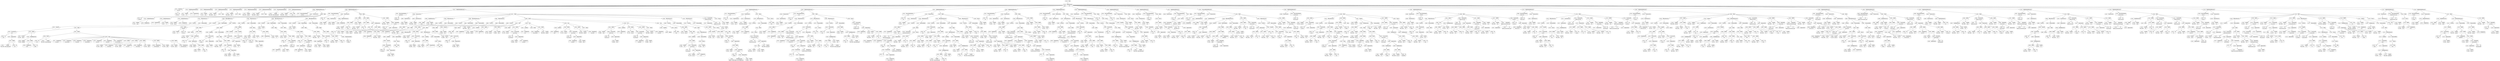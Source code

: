 digraph ast {
node [shape=none];
239715 [label=<<TABLE border='1' cellspacing='0' cellpadding='10' style='rounded' ><TR><TD border='0'>239715</TD><TD border='0'><B>Variable</B></TD></TR><HR/><TR><TD border='0' cellpadding='5'>(0, 214)</TD><TD border='0' cellpadding='5'>data</TD></TR></TABLE>>];
239714 [label=<<TABLE border='1' cellspacing='0' cellpadding='10' style='rounded' ><TR><TD border='0'>239714</TD><TD border='0'><B>ClassName</B></TD></TR><HR/><TR><TD border='0' cellpadding='5' colspan='2'>WP_User</TD></TR></TABLE>>];
239714 -> 239713 [weight=2];
239713 [label=<<TABLE border='1' cellspacing='0' cellpadding='10' style='rounded' ><TR><TD border='0'>239713</TD><TD border='0'><B>Id</B></TD></TR><HR/><TR><TD border='0' cellpadding='5' colspan='2'>WP_User</TD></TR></TABLE>>];
239719 [label=<<TABLE border='1' cellspacing='0' cellpadding='10' style='rounded' ><TR><TD border='0'>239719</TD><TD border='0'><B>PublicMemberDeclaration</B></TD></TR></TABLE>>];
239719 -> 239717 [weight=2];
239719 -> 239718 [weight=2];
239718 [label=<<TABLE border='1' cellspacing='0' cellpadding='10' style='rounded' ><TR><TD border='0'>239718</TD><TD border='0'><B>IntegerLiteral</B></TD></TR><HR/><TR><TD border='0' cellpadding='5' colspan='2'>0</TD></TR></TABLE>>];
239717 [label=<<TABLE border='1' cellspacing='0' cellpadding='10' style='rounded' ><TR><TD border='0'>239717</TD><TD border='0'><B>Variable</B></TD></TR><HR/><TR><TD border='0' cellpadding='5'>(0, 180)</TD><TD border='0' cellpadding='5'>ID</TD></TR></TABLE>>];
239716 [label=<<TABLE border='1' cellspacing='0' cellpadding='10' style='rounded' ><TR><TD border='0'>239716</TD><TD border='0'><B>PublicMemberDeclaration</B></TD></TR></TABLE>>];
239716 -> 239715 [weight=2];
239723 [label=<<TABLE border='1' cellspacing='0' cellpadding='10' style='rounded' ><TR><TD border='0'>239723</TD><TD border='0'><B>Variable</B></TD></TR><HR/><TR><TD border='0' cellpadding='5'>(943, 4947)</TD><TD border='0' cellpadding='5'>cap_key</TD></TR></TABLE>>];
239722 [label=<<TABLE border='1' cellspacing='0' cellpadding='10' style='rounded' ><TR><TD border='0'>239722</TD><TD border='0'><B>PublicMemberDeclaration</B></TD></TR></TABLE>>];
239722 -> 239720 [weight=2];
239722 -> 239721 [weight=2];
239721 [label=<<TABLE border='1' cellspacing='0' cellpadding='10' style='rounded' ><TR><TD border='0'>239721</TD><TD border='0'><B>Array</B></TD></TR></TABLE>>];
239720 [label=<<TABLE border='1' cellspacing='0' cellpadding='10' style='rounded' ><TR><TD border='0'>239720</TD><TD border='0'><B>Variable</B></TD></TR><HR/><TR><TD border='0' cellpadding='5'>(943, 4946)</TD><TD border='0' cellpadding='5'>caps</TD></TR></TABLE>>];
239727 [label=<<TABLE border='1' cellspacing='0' cellpadding='10' style='rounded' ><TR><TD border='0'>239727</TD><TD border='0'><B>PublicMemberDeclaration</B></TD></TR></TABLE>>];
239727 -> 239725 [weight=2];
239727 -> 239726 [weight=2];
239726 [label=<<TABLE border='1' cellspacing='0' cellpadding='10' style='rounded' ><TR><TD border='0'>239726</TD><TD border='0'><B>Array</B></TD></TR></TABLE>>];
239725 [label=<<TABLE border='1' cellspacing='0' cellpadding='10' style='rounded' ><TR><TD border='0'>239725</TD><TD border='0'><B>Variable</B></TD></TR><HR/><TR><TD border='0' cellpadding='5'>(943, 4948)</TD><TD border='0' cellpadding='5'>roles</TD></TR></TABLE>>];
239724 [label=<<TABLE border='1' cellspacing='0' cellpadding='10' style='rounded' ><TR><TD border='0'>239724</TD><TD border='0'><B>PublicMemberDeclaration</B></TD></TR></TABLE>>];
239724 -> 239723 [weight=2];
239731 [label=<<TABLE border='1' cellspacing='0' cellpadding='10' style='rounded' ><TR><TD border='0'>239731</TD><TD border='0'><B>Variable</B></TD></TR><HR/><TR><TD border='0' cellpadding='5'>(943, 4950)</TD><TD border='0' cellpadding='5'>filter</TD></TR></TABLE>>];
239730 [label=<<TABLE border='1' cellspacing='0' cellpadding='10' style='rounded' ><TR><TD border='0'>239730</TD><TD border='0'><B>PublicMemberDeclaration</B></TD></TR></TABLE>>];
239730 -> 239728 [weight=2];
239730 -> 239729 [weight=2];
239729 [label=<<TABLE border='1' cellspacing='0' cellpadding='10' style='rounded' ><TR><TD border='0'>239729</TD><TD border='0'><B>Array</B></TD></TR></TABLE>>];
239728 [label=<<TABLE border='1' cellspacing='0' cellpadding='10' style='rounded' ><TR><TD border='0'>239728</TD><TD border='0'><B>Variable</B></TD></TR><HR/><TR><TD border='0' cellpadding='5'>(943, 4949)</TD><TD border='0' cellpadding='5'>allcaps</TD></TR></TABLE>>];
239735 [label=<<TABLE border='1' cellspacing='0' cellpadding='10' style='rounded' ><TR><TD border='0'>239735</TD><TD border='0'><B>PrivateMemberDeclaration</B></TD></TR></TABLE>>];
239735 -> 239734 [weight=2];
239734 [label=<<TABLE border='1' cellspacing='0' cellpadding='10' style='rounded' ><TR><TD border='0'>239734</TD><TD border='0'><B>Variable</B></TD></TR><HR/><TR><TD border='0' cellpadding='5'>(943, 4951)</TD><TD border='0' cellpadding='5'>back_compat_keys</TD></TR></TABLE>>];
239733 [label=<<TABLE border='1' cellspacing='0' cellpadding='10' style='rounded' ><TR><TD border='0'>239733</TD><TD border='0'><B>PublicMemberDeclaration</B></TD></TR></TABLE>>];
239733 -> 239731 [weight=2];
239733 -> 239732 [weight=2];
239732 [label=<<TABLE border='1' cellspacing='0' cellpadding='10' style='rounded' ><TR><TD border='0'>239732</TD><TD border='0'><B>Null</B></TD></TR><HR/><TR><TD border='0' cellpadding='5' colspan='2'>null</TD></TR></TABLE>>];
239739 [label=<<TABLE border='1' cellspacing='0' cellpadding='10' style='rounded' ><TR><TD border='0'>239739</TD><TD border='0'><B>IntegerLiteral</B></TD></TR><HR/><TR><TD border='0' cellpadding='5' colspan='2'>0</TD></TR></TABLE>>];
239738 [label=<<TABLE border='1' cellspacing='0' cellpadding='10' style='rounded' ><TR><TD border='0'>239738</TD><TD border='0'><B>Variable</B></TD></TR><HR/><TR><TD border='0' cellpadding='5'>(0, 831)</TD><TD border='0' cellpadding='5'>id</TD></TR></TABLE>>];
239737 [label=<<TABLE border='1' cellspacing='0' cellpadding='10' style='rounded' ><TR><TD border='0'>239737</TD><TD border='0'><B>ReturnValueMethod</B></TD></TR><HR/><TR><TD border='0' cellpadding='5' colspan='2'>__construct</TD></TR></TABLE>>];
239737 -> 239736 [weight=2];
239736 [label=<<TABLE border='1' cellspacing='0' cellpadding='10' style='rounded' ><TR><TD border='0'>239736</TD><TD border='0'><B>Id</B></TD></TR><HR/><TR><TD border='0' cellpadding='5' colspan='2'>__construct</TD></TR></TABLE>>];
239743 [label=<<TABLE border='1' cellspacing='0' cellpadding='10' style='rounded' ><TR><TD border='0'>239743</TD><TD border='0'><B>OptValueParameter</B></TD></TR></TABLE>>];
239743 -> 239741 [weight=2];
239743 -> 239742 [weight=2];
239742 [label=<<TABLE border='1' cellspacing='0' cellpadding='10' style='rounded' ><TR><TD border='0'>239742</TD><TD border='0'><B>StringLiteral</B></TD></TR><HR/><TR><TD border='0' cellpadding='5' colspan='2'></TD></TR></TABLE>>];
239741 [label=<<TABLE border='1' cellspacing='0' cellpadding='10' style='rounded' ><TR><TD border='0'>239741</TD><TD border='0'><B>Variable</B></TD></TR><HR/><TR><TD border='0' cellpadding='5'>(0, 736)</TD><TD border='0' cellpadding='5'>name</TD></TR></TABLE>>];
239740 [label=<<TABLE border='1' cellspacing='0' cellpadding='10' style='rounded' ><TR><TD border='0'>239740</TD><TD border='0'><B>OptValueParameter</B></TD></TR></TABLE>>];
239740 -> 239738 [weight=2];
239740 -> 239739 [weight=2];
239747 [label=<<TABLE border='1' cellspacing='0' cellpadding='10' style='rounded' ><TR><TD border='0'>239747</TD><TD border='0'><B>ParameterList</B></TD></TR></TABLE>>];
239747 -> 239740 [weight=2];
239747 -> 239743 [weight=2];
239747 -> 239746 [weight=2];
239746 [label=<<TABLE border='1' cellspacing='0' cellpadding='10' style='rounded' ><TR><TD border='0'>239746</TD><TD border='0'><B>OptValueParameter</B></TD></TR></TABLE>>];
239746 -> 239744 [weight=2];
239746 -> 239745 [weight=2];
239745 [label=<<TABLE border='1' cellspacing='0' cellpadding='10' style='rounded' ><TR><TD border='0'>239745</TD><TD border='0'><B>StringLiteral</B></TD></TR><HR/><TR><TD border='0' cellpadding='5' colspan='2'></TD></TR></TABLE>>];
239744 [label=<<TABLE border='1' cellspacing='0' cellpadding='10' style='rounded' ><TR><TD border='0'>239744</TD><TD border='0'><B>Variable</B></TD></TR><HR/><TR><TD border='0' cellpadding='5'>(0, 548)</TD><TD border='0' cellpadding='5'>blog_id</TD></TR></TABLE>>];
239751 [label=<<TABLE border='1' cellspacing='0' cellpadding='10' style='rounded' ><TR><TD border='0'>239751</TD><TD border='0'><B>Variable</B></TD></TR><HR/><TR><TD border='0' cellpadding='5'>(943, 4951)</TD><TD border='0' cellpadding='5'>back_compat_keys</TD></TR></TABLE>>];
239750 [label=<<TABLE border='1' cellspacing='0' cellpadding='10' style='rounded' ><TR><TD border='0'>239750</TD><TD border='0'><B>Id</B></TD></TR><HR/><TR><TD border='0' cellpadding='5' colspan='2'>self</TD></TR></TABLE>>];
239749 [label=<<TABLE border='1' cellspacing='0' cellpadding='10' style='rounded' ><TR><TD border='0'>239749</TD><TD border='0'><B>Id</B></TD></TR><HR/><TR><TD border='0' cellpadding='5' colspan='2'>isset</TD></TR></TABLE>>];
239755 [label=<<TABLE border='1' cellspacing='0' cellpadding='10' style='rounded' ><TR><TD border='0'>239755</TD><TD border='0'><B>UnaryOP</B></TD></TR><HR/><TR><TD border='0' cellpadding='5' colspan='2'>!</TD></TR></TABLE>>];
239755 -> 239754 [weight=2];
239754 [label=<<TABLE border='1' cellspacing='0' cellpadding='10' style='rounded' ><TR><TD border='0'>239754</TD><TD border='0'><B>FunctionCall</B></TD></TR><HR/><TR><TD border='0' cellpadding='5' colspan='2'>isset</TD></TR></TABLE>>];
239754 -> 239749 [weight=2];
239754 -> 239753 [weight=2];
239753 [label=<<TABLE border='1' cellspacing='0' cellpadding='10' style='rounded' ><TR><TD border='0'>239753</TD><TD border='0'><B>ArgumentList</B></TD></TR></TABLE>>];
239753 -> 239752 [weight=2];
239752 [label=<<TABLE border='1' cellspacing='0' cellpadding='10' style='rounded' ><TR><TD border='0'>239752</TD><TD border='0'><B>BinOP</B></TD></TR><HR/><TR><TD border='0' cellpadding='5' colspan='2'>::</TD></TR></TABLE>>];
239752 -> 239750 [weight=2];
239752 -> 239751 [weight=2];
239759 [label=<<TABLE border='1' cellspacing='0' cellpadding='10' style='rounded' ><TR><TD border='0'>239759</TD><TD border='0'><B>Variable</B></TD></TR><HR/><TR><TD border='0' cellpadding='5'>(0, 480)</TD><TD border='0' cellpadding='5'>GLOBALS</TD></TR></TABLE>>];
239758 [label=<<TABLE border='1' cellspacing='0' cellpadding='10' style='rounded' ><TR><TD border='0'>239758</TD><TD border='0'><B>BinOP</B></TD></TR><HR/><TR><TD border='0' cellpadding='5' colspan='2'>=</TD></TR></TABLE>>];
239758 -> 239757 [weight=2];
239758 -> 239763 [weight=2];
239757 [label=<<TABLE border='1' cellspacing='0' cellpadding='10' style='rounded' ><TR><TD border='0'>239757</TD><TD border='0'><B>Variable</B></TD></TR><HR/><TR><TD border='0' cellpadding='5'>(0, 3756)</TD><TD border='0' cellpadding='5'>prefix</TD></TR></TABLE>>];
239756 [label=<<TABLE border='1' cellspacing='0' cellpadding='10' style='rounded' ><TR><TD border='0'>239756</TD><TD border='0'><B>Condition</B></TD></TR></TABLE>>];
239756 -> 239755 [weight=2];
239763 [label=<<TABLE border='1' cellspacing='0' cellpadding='10' style='rounded' ><TR><TD border='0'>239763</TD><TD border='0'><B>PostfixExpression</B></TD></TR></TABLE>>];
239763 -> 239759 [weight=2];
239763 -> 239762 [weight=2];
239762 [label=<<TABLE border='1' cellspacing='0' cellpadding='10' style='rounded' ><TR><TD border='0'>239762</TD><TD border='0'><B>BinOP</B></TD></TR><HR/><TR><TD border='0' cellpadding='5' colspan='2'>-&gt;</TD></TR></TABLE>>];
239762 -> 239760 [weight=2];
239762 -> 239761 [weight=2];
239761 [label=<<TABLE border='1' cellspacing='0' cellpadding='10' style='rounded' ><TR><TD border='0'>239761</TD><TD border='0'><B>Id</B></TD></TR><HR/><TR><TD border='0' cellpadding='5' colspan='2'>prefix</TD></TR></TABLE>>];
239760 [label=<<TABLE border='1' cellspacing='0' cellpadding='10' style='rounded' ><TR><TD border='0'>239760</TD><TD border='0'><B>StringLiteral</B></TD></TR><HR/><TR><TD border='0' cellpadding='5' colspan='2'>wpdb</TD></TR></TABLE>>];
239767 [label=<<TABLE border='1' cellspacing='0' cellpadding='10' style='rounded' ><TR><TD border='0'>239767</TD><TD border='0'><B>BinOP</B></TD></TR><HR/><TR><TD border='0' cellpadding='5' colspan='2'>=</TD></TR></TABLE>>];
239767 -> 239766 [weight=2];
239767 -> 239790 [weight=2];
239766 [label=<<TABLE border='1' cellspacing='0' cellpadding='10' style='rounded' ><TR><TD border='0'>239766</TD><TD border='0'><B>BinOP</B></TD></TR><HR/><TR><TD border='0' cellpadding='5' colspan='2'>::</TD></TR></TABLE>>];
239766 -> 239764 [weight=2];
239766 -> 239765 [weight=2];
239765 [label=<<TABLE border='1' cellspacing='0' cellpadding='10' style='rounded' ><TR><TD border='0'>239765</TD><TD border='0'><B>Variable</B></TD></TR><HR/><TR><TD border='0' cellpadding='5'>(943, 4951)</TD><TD border='0' cellpadding='5'>back_compat_keys</TD></TR></TABLE>>];
239764 [label=<<TABLE border='1' cellspacing='0' cellpadding='10' style='rounded' ><TR><TD border='0'>239764</TD><TD border='0'><B>Id</B></TD></TR><HR/><TR><TD border='0' cellpadding='5' colspan='2'>self</TD></TR></TABLE>>];
239771 [label=<<TABLE border='1' cellspacing='0' cellpadding='10' style='rounded' ><TR><TD border='0'>239771</TD><TD border='0'><B>StringLiteral</B></TD></TR><HR/><TR><TD border='0' cellpadding='5' colspan='2'>last_name</TD></TR></TABLE>>];
239770 [label=<<TABLE border='1' cellspacing='0' cellpadding='10' style='rounded' ><TR><TD border='0'>239770</TD><TD border='0'><B>StringLiteral</B></TD></TR><HR/><TR><TD border='0' cellpadding='5' colspan='2'>user_lastname</TD></TR></TABLE>>];
239769 [label=<<TABLE border='1' cellspacing='0' cellpadding='10' style='rounded' ><TR><TD border='0'>239769</TD><TD border='0'><B>StringLiteral</B></TD></TR><HR/><TR><TD border='0' cellpadding='5' colspan='2'>first_name</TD></TR></TABLE>>];
239768 [label=<<TABLE border='1' cellspacing='0' cellpadding='10' style='rounded' ><TR><TD border='0'>239768</TD><TD border='0'><B>StringLiteral</B></TD></TR><HR/><TR><TD border='0' cellpadding='5' colspan='2'>user_firstname</TD></TR></TABLE>>];
239775 [label=<<TABLE border='1' cellspacing='0' cellpadding='10' style='rounded' ><TR><TD border='0'>239775</TD><TD border='0'><B>Variable</B></TD></TR><HR/><TR><TD border='0' cellpadding='5'>(0, 3756)</TD><TD border='0' cellpadding='5'>prefix</TD></TR></TABLE>>];
239774 [label=<<TABLE border='1' cellspacing='0' cellpadding='10' style='rounded' ><TR><TD border='0'>239774</TD><TD border='0'><B>StringLiteral</B></TD></TR><HR/><TR><TD border='0' cellpadding='5' colspan='2'>user_level</TD></TR></TABLE>>];
239773 [label=<<TABLE border='1' cellspacing='0' cellpadding='10' style='rounded' ><TR><TD border='0'>239773</TD><TD border='0'><B>StringLiteral</B></TD></TR><HR/><TR><TD border='0' cellpadding='5' colspan='2'>description</TD></TR></TABLE>>];
239772 [label=<<TABLE border='1' cellspacing='0' cellpadding='10' style='rounded' ><TR><TD border='0'>239772</TD><TD border='0'><B>StringLiteral</B></TD></TR><HR/><TR><TD border='0' cellpadding='5' colspan='2'>user_description</TD></TR></TABLE>>];
239779 [label=<<TABLE border='1' cellspacing='0' cellpadding='10' style='rounded' ><TR><TD border='0'>239779</TD><TD border='0'><B>BinOP</B></TD></TR><HR/><TR><TD border='0' cellpadding='5' colspan='2'>.</TD></TR></TABLE>>];
239779 -> 239778 [weight=2];
239779 -> 239780 [weight=2];
239778 [label=<<TABLE border='1' cellspacing='0' cellpadding='10' style='rounded' ><TR><TD border='0'>239778</TD><TD border='0'><B>Variable</B></TD></TR><HR/><TR><TD border='0' cellpadding='5'>(0, 3756)</TD><TD border='0' cellpadding='5'>prefix</TD></TR></TABLE>>];
239777 [label=<<TABLE border='1' cellspacing='0' cellpadding='10' style='rounded' ><TR><TD border='0'>239777</TD><TD border='0'><B>StringLiteral</B></TD></TR><HR/><TR><TD border='0' cellpadding='5' colspan='2'>user_level</TD></TR></TABLE>>];
239776 [label=<<TABLE border='1' cellspacing='0' cellpadding='10' style='rounded' ><TR><TD border='0'>239776</TD><TD border='0'><B>BinOP</B></TD></TR><HR/><TR><TD border='0' cellpadding='5' colspan='2'>.</TD></TR></TABLE>>];
239776 -> 239775 [weight=2];
239776 -> 239777 [weight=2];
239783 [label=<<TABLE border='1' cellspacing='0' cellpadding='10' style='rounded' ><TR><TD border='0'>239783</TD><TD border='0'><B>StringLiteral</B></TD></TR><HR/><TR><TD border='0' cellpadding='5' colspan='2'>user-settings</TD></TR></TABLE>>];
239782 [label=<<TABLE border='1' cellspacing='0' cellpadding='10' style='rounded' ><TR><TD border='0'>239782</TD><TD border='0'><B>BinOP</B></TD></TR><HR/><TR><TD border='0' cellpadding='5' colspan='2'>.</TD></TR></TABLE>>];
239782 -> 239781 [weight=2];
239782 -> 239783 [weight=2];
239781 [label=<<TABLE border='1' cellspacing='0' cellpadding='10' style='rounded' ><TR><TD border='0'>239781</TD><TD border='0'><B>Variable</B></TD></TR><HR/><TR><TD border='0' cellpadding='5'>(0, 3756)</TD><TD border='0' cellpadding='5'>prefix</TD></TR></TABLE>>];
239780 [label=<<TABLE border='1' cellspacing='0' cellpadding='10' style='rounded' ><TR><TD border='0'>239780</TD><TD border='0'><B>StringLiteral</B></TD></TR><HR/><TR><TD border='0' cellpadding='5' colspan='2'>usersettings</TD></TR></TABLE>>];
239787 [label=<<TABLE border='1' cellspacing='0' cellpadding='10' style='rounded' ><TR><TD border='0'>239787</TD><TD border='0'><B>Variable</B></TD></TR><HR/><TR><TD border='0' cellpadding='5'>(0, 3756)</TD><TD border='0' cellpadding='5'>prefix</TD></TR></TABLE>>];
239786 [label=<<TABLE border='1' cellspacing='0' cellpadding='10' style='rounded' ><TR><TD border='0'>239786</TD><TD border='0'><B>StringLiteral</B></TD></TR><HR/><TR><TD border='0' cellpadding='5' colspan='2'>usersettingstime</TD></TR></TABLE>>];
239785 [label=<<TABLE border='1' cellspacing='0' cellpadding='10' style='rounded' ><TR><TD border='0'>239785</TD><TD border='0'><B>BinOP</B></TD></TR><HR/><TR><TD border='0' cellpadding='5' colspan='2'>.</TD></TR></TABLE>>];
239785 -> 239784 [weight=2];
239785 -> 239786 [weight=2];
239784 [label=<<TABLE border='1' cellspacing='0' cellpadding='10' style='rounded' ><TR><TD border='0'>239784</TD><TD border='0'><B>Variable</B></TD></TR><HR/><TR><TD border='0' cellpadding='5'>(0, 3756)</TD><TD border='0' cellpadding='5'>prefix</TD></TR></TABLE>>];
239791 [label=<<TABLE border='1' cellspacing='0' cellpadding='10' style='rounded' ><TR><TD border='0'>239791</TD><TD border='0'><B>Block</B></TD></TR></TABLE>>];
239791 -> 239758 [weight=2];
239791 -> 239767 [weight=2];
239790 [label=<<TABLE border='1' cellspacing='0' cellpadding='10' style='rounded' ><TR><TD border='0'>239790</TD><TD border='0'><B>Array</B></TD></TR></TABLE>>];
239790 -> 239768 [weight=2];
239790 -> 239769 [weight=2];
239790 -> 239770 [weight=2];
239790 -> 239771 [weight=2];
239790 -> 239772 [weight=2];
239790 -> 239773 [weight=2];
239790 -> 239774 [weight=2];
239790 -> 239776 [weight=2];
239790 -> 239779 [weight=2];
239790 -> 239782 [weight=2];
239790 -> 239785 [weight=2];
239790 -> 239788 [weight=2];
239789 [label=<<TABLE border='1' cellspacing='0' cellpadding='10' style='rounded' ><TR><TD border='0'>239789</TD><TD border='0'><B>StringLiteral</B></TD></TR><HR/><TR><TD border='0' cellpadding='5' colspan='2'>user-settings-time</TD></TR></TABLE>>];
239788 [label=<<TABLE border='1' cellspacing='0' cellpadding='10' style='rounded' ><TR><TD border='0'>239788</TD><TD border='0'><B>BinOP</B></TD></TR><HR/><TR><TD border='0' cellpadding='5' colspan='2'>.</TD></TR></TABLE>>];
239788 -> 239787 [weight=2];
239788 -> 239789 [weight=2];
239795 [label=<<TABLE border='1' cellspacing='0' cellpadding='10' style='rounded' ><TR><TD border='0'>239795</TD><TD border='0'><B>RelOP</B></TD></TR><HR/><TR><TD border='0' cellpadding='5' colspan='2'>instanceof</TD></TR></TABLE>>];
239795 -> 239794 [weight=2];
239795 -> 239796 [weight=2];
239794 [label=<<TABLE border='1' cellspacing='0' cellpadding='10' style='rounded' ><TR><TD border='0'>239794</TD><TD border='0'><B>Variable</B></TD></TR><HR/><TR><TD border='0' cellpadding='5'>(0, 831)</TD><TD border='0' cellpadding='5'>id</TD></TR></TABLE>>];
239793 [label=<<TABLE border='1' cellspacing='0' cellpadding='10' style='rounded' ><TR><TD border='0'>239793</TD><TD border='0'><B>StatementBody</B></TD></TR></TABLE>>];
239793 -> 239791 [weight=2];
239792 [label=<<TABLE border='1' cellspacing='0' cellpadding='10' style='rounded' ><TR><TD border='0'>239792</TD><TD border='0'><B>IfThenStatement</B></TD></TR></TABLE>>];
239792 -> 239756 [weight=2];
239792 -> 239793 [weight=2];
239799 [label=<<TABLE border='1' cellspacing='0' cellpadding='10' style='rounded' ><TR><TD border='0'>239799</TD><TD border='0'><B>Id</B></TD></TR><HR/><TR><TD border='0' cellpadding='5' colspan='2'>init</TD></TR></TABLE>>];
239798 [label=<<TABLE border='1' cellspacing='0' cellpadding='10' style='rounded' ><TR><TD border='0'>239798</TD><TD border='0'><B>Variable</B></TD></TR><HR/><TR><TD border='0' cellpadding='5'>(943, 4952)</TD><TD border='0' cellpadding='5'>this</TD></TR></TABLE>>];
239797 [label=<<TABLE border='1' cellspacing='0' cellpadding='10' style='rounded' ><TR><TD border='0'>239797</TD><TD border='0'><B>Condition</B></TD></TR></TABLE>>];
239797 -> 239795 [weight=2];
239796 [label=<<TABLE border='1' cellspacing='0' cellpadding='10' style='rounded' ><TR><TD border='0'>239796</TD><TD border='0'><B>Id</B></TD></TR><HR/><TR><TD border='0' cellpadding='5' colspan='2'>WP_User</TD></TR></TABLE>>];
239803 [label=<<TABLE border='1' cellspacing='0' cellpadding='10' style='rounded' ><TR><TD border='0'>239803</TD><TD border='0'><B>Variable</B></TD></TR><HR/><TR><TD border='0' cellpadding='5'>(0, 548)</TD><TD border='0' cellpadding='5'>blog_id</TD></TR></TABLE>>];
239802 [label=<<TABLE border='1' cellspacing='0' cellpadding='10' style='rounded' ><TR><TD border='0'>239802</TD><TD border='0'><B>BinOP</B></TD></TR><HR/><TR><TD border='0' cellpadding='5' colspan='2'>-&gt;</TD></TR></TABLE>>];
239802 -> 239800 [weight=2];
239802 -> 239801 [weight=2];
239801 [label=<<TABLE border='1' cellspacing='0' cellpadding='10' style='rounded' ><TR><TD border='0'>239801</TD><TD border='0'><B>Id</B></TD></TR><HR/><TR><TD border='0' cellpadding='5' colspan='2'>data</TD></TR></TABLE>>];
239800 [label=<<TABLE border='1' cellspacing='0' cellpadding='10' style='rounded' ><TR><TD border='0'>239800</TD><TD border='0'><B>Variable</B></TD></TR><HR/><TR><TD border='0' cellpadding='5'>(0, 831)</TD><TD border='0' cellpadding='5'>id</TD></TR></TABLE>>];
239807 [label=<<TABLE border='1' cellspacing='0' cellpadding='10' style='rounded' ><TR><TD border='0'>239807</TD><TD border='0'><B>Return</B></TD></TR></TABLE>>];
239806 [label=<<TABLE border='1' cellspacing='0' cellpadding='10' style='rounded' ><TR><TD border='0'>239806</TD><TD border='0'><B>BinOP</B></TD></TR><HR/><TR><TD border='0' cellpadding='5' colspan='2'>-&gt;</TD></TR></TABLE>>];
239806 -> 239798 [weight=2];
239806 -> 239805 [weight=2];
239805 [label=<<TABLE border='1' cellspacing='0' cellpadding='10' style='rounded' ><TR><TD border='0'>239805</TD><TD border='0'><B>MethodCall</B></TD></TR><HR/><TR><TD border='0' cellpadding='5' colspan='2'>init</TD></TR></TABLE>>];
239805 -> 239799 [weight=2];
239805 -> 239804 [weight=2];
239804 [label=<<TABLE border='1' cellspacing='0' cellpadding='10' style='rounded' ><TR><TD border='0'>239804</TD><TD border='0'><B>ArgumentList</B></TD></TR></TABLE>>];
239804 -> 239802 [weight=2];
239804 -> 239803 [weight=2];
239811 [label=<<TABLE border='1' cellspacing='0' cellpadding='10' style='rounded' ><TR><TD border='0'>239811</TD><TD border='0'><B>Id</B></TD></TR><HR/><TR><TD border='0' cellpadding='5' colspan='2'>is_object</TD></TR></TABLE>>];
239810 [label=<<TABLE border='1' cellspacing='0' cellpadding='10' style='rounded' ><TR><TD border='0'>239810</TD><TD border='0'><B>StatementBody</B></TD></TR></TABLE>>];
239810 -> 239808 [weight=2];
239809 [label=<<TABLE border='1' cellspacing='0' cellpadding='10' style='rounded' ><TR><TD border='0'>239809</TD><TD border='0'><B>IfThenElifStatement</B></TD></TR></TABLE>>];
239809 -> 239797 [weight=2];
239809 -> 239810 [weight=2];
239809 -> 239827 [weight=2];
239808 [label=<<TABLE border='1' cellspacing='0' cellpadding='10' style='rounded' ><TR><TD border='0'>239808</TD><TD border='0'><B>Block</B></TD></TR></TABLE>>];
239808 -> 239806 [weight=2];
239808 -> 239807 [weight=2];
239815 [label=<<TABLE border='1' cellspacing='0' cellpadding='10' style='rounded' ><TR><TD border='0'>239815</TD><TD border='0'><B>Condition</B></TD></TR></TABLE>>];
239815 -> 239814 [weight=2];
239814 [label=<<TABLE border='1' cellspacing='0' cellpadding='10' style='rounded' ><TR><TD border='0'>239814</TD><TD border='0'><B>FunctionCall</B></TD></TR><HR/><TR><TD border='0' cellpadding='5' colspan='2'>is_object</TD></TR></TABLE>>];
239814 -> 239811 [weight=2];
239814 -> 239813 [weight=2];
239813 [label=<<TABLE border='1' cellspacing='0' cellpadding='10' style='rounded' ><TR><TD border='0'>239813</TD><TD border='0'><B>ArgumentList</B></TD></TR></TABLE>>];
239813 -> 239812 [weight=2];
239812 [label=<<TABLE border='1' cellspacing='0' cellpadding='10' style='rounded' ><TR><TD border='0'>239812</TD><TD border='0'><B>Variable</B></TD></TR><HR/><TR><TD border='0' cellpadding='5'>(0, 831)</TD><TD border='0' cellpadding='5'>id</TD></TR></TABLE>>];
239819 [label=<<TABLE border='1' cellspacing='0' cellpadding='10' style='rounded' ><TR><TD border='0'>239819</TD><TD border='0'><B>Variable</B></TD></TR><HR/><TR><TD border='0' cellpadding='5'>(0, 548)</TD><TD border='0' cellpadding='5'>blog_id</TD></TR></TABLE>>];
239818 [label=<<TABLE border='1' cellspacing='0' cellpadding='10' style='rounded' ><TR><TD border='0'>239818</TD><TD border='0'><B>Variable</B></TD></TR><HR/><TR><TD border='0' cellpadding='5'>(0, 831)</TD><TD border='0' cellpadding='5'>id</TD></TR></TABLE>>];
239817 [label=<<TABLE border='1' cellspacing='0' cellpadding='10' style='rounded' ><TR><TD border='0'>239817</TD><TD border='0'><B>Id</B></TD></TR><HR/><TR><TD border='0' cellpadding='5' colspan='2'>init</TD></TR></TABLE>>];
239816 [label=<<TABLE border='1' cellspacing='0' cellpadding='10' style='rounded' ><TR><TD border='0'>239816</TD><TD border='0'><B>Variable</B></TD></TR><HR/><TR><TD border='0' cellpadding='5'>(943, 4952)</TD><TD border='0' cellpadding='5'>this</TD></TR></TABLE>>];
239823 [label=<<TABLE border='1' cellspacing='0' cellpadding='10' style='rounded' ><TR><TD border='0'>239823</TD><TD border='0'><B>Return</B></TD></TR></TABLE>>];
239822 [label=<<TABLE border='1' cellspacing='0' cellpadding='10' style='rounded' ><TR><TD border='0'>239822</TD><TD border='0'><B>BinOP</B></TD></TR><HR/><TR><TD border='0' cellpadding='5' colspan='2'>-&gt;</TD></TR></TABLE>>];
239822 -> 239816 [weight=2];
239822 -> 239821 [weight=2];
239821 [label=<<TABLE border='1' cellspacing='0' cellpadding='10' style='rounded' ><TR><TD border='0'>239821</TD><TD border='0'><B>MethodCall</B></TD></TR><HR/><TR><TD border='0' cellpadding='5' colspan='2'>init</TD></TR></TABLE>>];
239821 -> 239817 [weight=2];
239821 -> 239820 [weight=2];
239820 [label=<<TABLE border='1' cellspacing='0' cellpadding='10' style='rounded' ><TR><TD border='0'>239820</TD><TD border='0'><B>ArgumentList</B></TD></TR></TABLE>>];
239820 -> 239818 [weight=2];
239820 -> 239819 [weight=2];
239827 [label=<<TABLE border='1' cellspacing='0' cellpadding='10' style='rounded' ><TR><TD border='0'>239827</TD><TD border='0'><B>ElseIfList</B></TD></TR></TABLE>>];
239827 -> 239825 [weight=2];
239826 [label=<<TABLE border='1' cellspacing='0' cellpadding='10' style='rounded' ><TR><TD border='0'>239826</TD><TD border='0'><B>StatementBody</B></TD></TR></TABLE>>];
239826 -> 239824 [weight=2];
239825 [label=<<TABLE border='1' cellspacing='0' cellpadding='10' style='rounded' ><TR><TD border='0'>239825</TD><TD border='0'><B>ElseIf</B></TD></TR></TABLE>>];
239825 -> 239815 [weight=2];
239825 -> 239826 [weight=2];
239824 [label=<<TABLE border='1' cellspacing='0' cellpadding='10' style='rounded' ><TR><TD border='0'>239824</TD><TD border='0'><B>Block</B></TD></TR></TABLE>>];
239824 -> 239822 [weight=2];
239824 -> 239823 [weight=2];
239831 [label=<<TABLE border='1' cellspacing='0' cellpadding='10' style='rounded' ><TR><TD border='0'>239831</TD><TD border='0'><B>ArgumentList</B></TD></TR></TABLE>>];
239831 -> 239830 [weight=2];
239830 [label=<<TABLE border='1' cellspacing='0' cellpadding='10' style='rounded' ><TR><TD border='0'>239830</TD><TD border='0'><B>Variable</B></TD></TR><HR/><TR><TD border='0' cellpadding='5'>(0, 831)</TD><TD border='0' cellpadding='5'>id</TD></TR></TABLE>>];
239829 [label=<<TABLE border='1' cellspacing='0' cellpadding='10' style='rounded' ><TR><TD border='0'>239829</TD><TD border='0'><B>Id</B></TD></TR><HR/><TR><TD border='0' cellpadding='5' colspan='2'>empty</TD></TR></TABLE>>];
239834 [label=<<TABLE border='1' cellspacing='0' cellpadding='10' style='rounded' ><TR><TD border='0'>239834</TD><TD border='0'><B>LogicOP</B></TD></TR><HR/><TR><TD border='0' cellpadding='5' colspan='2'>&amp;&amp;</TD></TR></TABLE>>];
239834 -> 239833 [weight=2];
239834 -> 239840 [weight=2];
239833 [label=<<TABLE border='1' cellspacing='0' cellpadding='10' style='rounded' ><TR><TD border='0'>239833</TD><TD border='0'><B>UnaryOP</B></TD></TR><HR/><TR><TD border='0' cellpadding='5' colspan='2'>!</TD></TR></TABLE>>];
239833 -> 239832 [weight=2];
239832 [label=<<TABLE border='1' cellspacing='0' cellpadding='10' style='rounded' ><TR><TD border='0'>239832</TD><TD border='0'><B>FunctionCall</B></TD></TR><HR/><TR><TD border='0' cellpadding='5' colspan='2'>empty</TD></TR></TABLE>>];
239832 -> 239829 [weight=2];
239832 -> 239831 [weight=2];
239839 [label=<<TABLE border='1' cellspacing='0' cellpadding='10' style='rounded' ><TR><TD border='0'>239839</TD><TD border='0'><B>FunctionCall</B></TD></TR><HR/><TR><TD border='0' cellpadding='5' colspan='2'>is_numeric</TD></TR></TABLE>>];
239839 -> 239836 [weight=2];
239839 -> 239838 [weight=2];
239838 [label=<<TABLE border='1' cellspacing='0' cellpadding='10' style='rounded' ><TR><TD border='0'>239838</TD><TD border='0'><B>ArgumentList</B></TD></TR></TABLE>>];
239838 -> 239837 [weight=2];
239837 [label=<<TABLE border='1' cellspacing='0' cellpadding='10' style='rounded' ><TR><TD border='0'>239837</TD><TD border='0'><B>Variable</B></TD></TR><HR/><TR><TD border='0' cellpadding='5'>(0, 831)</TD><TD border='0' cellpadding='5'>id</TD></TR></TABLE>>];
239836 [label=<<TABLE border='1' cellspacing='0' cellpadding='10' style='rounded' ><TR><TD border='0'>239836</TD><TD border='0'><B>Id</B></TD></TR><HR/><TR><TD border='0' cellpadding='5' colspan='2'>is_numeric</TD></TR></TABLE>>];
239843 [label=<<TABLE border='1' cellspacing='0' cellpadding='10' style='rounded' ><TR><TD border='0'>239843</TD><TD border='0'><B>BinOP</B></TD></TR><HR/><TR><TD border='0' cellpadding='5' colspan='2'>=</TD></TR></TABLE>>];
239843 -> 239842 [weight=2];
239843 -> 239844 [weight=2];
239842 [label=<<TABLE border='1' cellspacing='0' cellpadding='10' style='rounded' ><TR><TD border='0'>239842</TD><TD border='0'><B>Variable</B></TD></TR><HR/><TR><TD border='0' cellpadding='5'>(0, 736)</TD><TD border='0' cellpadding='5'>name</TD></TR></TABLE>>];
239841 [label=<<TABLE border='1' cellspacing='0' cellpadding='10' style='rounded' ><TR><TD border='0'>239841</TD><TD border='0'><B>Condition</B></TD></TR></TABLE>>];
239841 -> 239834 [weight=2];
239840 [label=<<TABLE border='1' cellspacing='0' cellpadding='10' style='rounded' ><TR><TD border='0'>239840</TD><TD border='0'><B>UnaryOP</B></TD></TR><HR/><TR><TD border='0' cellpadding='5' colspan='2'>!</TD></TR></TABLE>>];
239840 -> 239839 [weight=2];
239847 [label=<<TABLE border='1' cellspacing='0' cellpadding='10' style='rounded' ><TR><TD border='0'>239847</TD><TD border='0'><B>IntegerLiteral</B></TD></TR><HR/><TR><TD border='0' cellpadding='5' colspan='2'>0</TD></TR></TABLE>>];
239846 [label=<<TABLE border='1' cellspacing='0' cellpadding='10' style='rounded' ><TR><TD border='0'>239846</TD><TD border='0'><B>BinOP</B></TD></TR><HR/><TR><TD border='0' cellpadding='5' colspan='2'>=</TD></TR></TABLE>>];
239846 -> 239845 [weight=2];
239846 -> 239847 [weight=2];
239845 [label=<<TABLE border='1' cellspacing='0' cellpadding='10' style='rounded' ><TR><TD border='0'>239845</TD><TD border='0'><B>Variable</B></TD></TR><HR/><TR><TD border='0' cellpadding='5'>(0, 831)</TD><TD border='0' cellpadding='5'>id</TD></TR></TABLE>>];
239844 [label=<<TABLE border='1' cellspacing='0' cellpadding='10' style='rounded' ><TR><TD border='0'>239844</TD><TD border='0'><B>Variable</B></TD></TR><HR/><TR><TD border='0' cellpadding='5'>(0, 831)</TD><TD border='0' cellpadding='5'>id</TD></TR></TABLE>>];
239851 [label=<<TABLE border='1' cellspacing='0' cellpadding='10' style='rounded' ><TR><TD border='0'>239851</TD><TD border='0'><B>Variable</B></TD></TR><HR/><TR><TD border='0' cellpadding='5'>(0, 831)</TD><TD border='0' cellpadding='5'>id</TD></TR></TABLE>>];
239850 [label=<<TABLE border='1' cellspacing='0' cellpadding='10' style='rounded' ><TR><TD border='0'>239850</TD><TD border='0'><B>StatementBody</B></TD></TR></TABLE>>];
239850 -> 239848 [weight=2];
239849 [label=<<TABLE border='1' cellspacing='0' cellpadding='10' style='rounded' ><TR><TD border='0'>239849</TD><TD border='0'><B>IfThenStatement</B></TD></TR></TABLE>>];
239849 -> 239841 [weight=2];
239849 -> 239850 [weight=2];
239848 [label=<<TABLE border='1' cellspacing='0' cellpadding='10' style='rounded' ><TR><TD border='0'>239848</TD><TD border='0'><B>Block</B></TD></TR></TABLE>>];
239848 -> 239843 [weight=2];
239848 -> 239846 [weight=2];
239855 [label=<<TABLE border='1' cellspacing='0' cellpadding='10' style='rounded' ><TR><TD border='0'>239855</TD><TD border='0'><B>Id</B></TD></TR><HR/><TR><TD border='0' cellpadding='5' colspan='2'>self</TD></TR></TABLE>>];
239854 [label=<<TABLE border='1' cellspacing='0' cellpadding='10' style='rounded' ><TR><TD border='0'>239854</TD><TD border='0'><B>BinOP</B></TD></TR><HR/><TR><TD border='0' cellpadding='5' colspan='2'>=</TD></TR></TABLE>>];
239854 -> 239853 [weight=2];
239854 -> 239861 [weight=2];
239853 [label=<<TABLE border='1' cellspacing='0' cellpadding='10' style='rounded' ><TR><TD border='0'>239853</TD><TD border='0'><B>Variable</B></TD></TR><HR/><TR><TD border='0' cellpadding='5'>(0, 214)</TD><TD border='0' cellpadding='5'>data</TD></TR></TABLE>>];
239852 [label=<<TABLE border='1' cellspacing='0' cellpadding='10' style='rounded' ><TR><TD border='0'>239852</TD><TD border='0'><B>Condition</B></TD></TR></TABLE>>];
239852 -> 239851 [weight=2];
239859 [label=<<TABLE border='1' cellspacing='0' cellpadding='10' style='rounded' ><TR><TD border='0'>239859</TD><TD border='0'><B>ArgumentList</B></TD></TR></TABLE>>];
239859 -> 239857 [weight=2];
239859 -> 239858 [weight=2];
239858 [label=<<TABLE border='1' cellspacing='0' cellpadding='10' style='rounded' ><TR><TD border='0'>239858</TD><TD border='0'><B>Variable</B></TD></TR><HR/><TR><TD border='0' cellpadding='5'>(0, 831)</TD><TD border='0' cellpadding='5'>id</TD></TR></TABLE>>];
239857 [label=<<TABLE border='1' cellspacing='0' cellpadding='10' style='rounded' ><TR><TD border='0'>239857</TD><TD border='0'><B>StringLiteral</B></TD></TR><HR/><TR><TD border='0' cellpadding='5' colspan='2'>id</TD></TR></TABLE>>];
239856 [label=<<TABLE border='1' cellspacing='0' cellpadding='10' style='rounded' ><TR><TD border='0'>239856</TD><TD border='0'><B>Id</B></TD></TR><HR/><TR><TD border='0' cellpadding='5' colspan='2'>get_data_by</TD></TR></TABLE>>];
239863 [label=<<TABLE border='1' cellspacing='0' cellpadding='10' style='rounded' ><TR><TD border='0'>239863</TD><TD border='0'><B>IfThenElseStatement</B></TD></TR></TABLE>>];
239863 -> 239852 [weight=2];
239863 -> 239864 [weight=2];
239863 -> 239876 [weight=2];
239862 [label=<<TABLE border='1' cellspacing='0' cellpadding='10' style='rounded' ><TR><TD border='0'>239862</TD><TD border='0'><B>Block</B></TD></TR></TABLE>>];
239862 -> 239854 [weight=2];
239861 [label=<<TABLE border='1' cellspacing='0' cellpadding='10' style='rounded' ><TR><TD border='0'>239861</TD><TD border='0'><B>BinOP</B></TD></TR><HR/><TR><TD border='0' cellpadding='5' colspan='2'>::</TD></TR></TABLE>>];
239861 -> 239855 [weight=2];
239861 -> 239860 [weight=2];
239860 [label=<<TABLE border='1' cellspacing='0' cellpadding='10' style='rounded' ><TR><TD border='0'>239860</TD><TD border='0'><B>MethodCall</B></TD></TR><HR/><TR><TD border='0' cellpadding='5' colspan='2'>get_data_by</TD></TR></TABLE>>];
239860 -> 239856 [weight=2];
239860 -> 239859 [weight=2];
239867 [label=<<TABLE border='1' cellspacing='0' cellpadding='10' style='rounded' ><TR><TD border='0'>239867</TD><TD border='0'><B>Id</B></TD></TR><HR/><TR><TD border='0' cellpadding='5' colspan='2'>self</TD></TR></TABLE>>];
239866 [label=<<TABLE border='1' cellspacing='0' cellpadding='10' style='rounded' ><TR><TD border='0'>239866</TD><TD border='0'><B>BinOP</B></TD></TR><HR/><TR><TD border='0' cellpadding='5' colspan='2'>=</TD></TR></TABLE>>];
239866 -> 239865 [weight=2];
239866 -> 239873 [weight=2];
239865 [label=<<TABLE border='1' cellspacing='0' cellpadding='10' style='rounded' ><TR><TD border='0'>239865</TD><TD border='0'><B>Variable</B></TD></TR><HR/><TR><TD border='0' cellpadding='5'>(0, 214)</TD><TD border='0' cellpadding='5'>data</TD></TR></TABLE>>];
239864 [label=<<TABLE border='1' cellspacing='0' cellpadding='10' style='rounded' ><TR><TD border='0'>239864</TD><TD border='0'><B>StatementBody</B></TD></TR></TABLE>>];
239864 -> 239862 [weight=2];
239871 [label=<<TABLE border='1' cellspacing='0' cellpadding='10' style='rounded' ><TR><TD border='0'>239871</TD><TD border='0'><B>ArgumentList</B></TD></TR></TABLE>>];
239871 -> 239869 [weight=2];
239871 -> 239870 [weight=2];
239870 [label=<<TABLE border='1' cellspacing='0' cellpadding='10' style='rounded' ><TR><TD border='0'>239870</TD><TD border='0'><B>Variable</B></TD></TR><HR/><TR><TD border='0' cellpadding='5'>(0, 736)</TD><TD border='0' cellpadding='5'>name</TD></TR></TABLE>>];
239869 [label=<<TABLE border='1' cellspacing='0' cellpadding='10' style='rounded' ><TR><TD border='0'>239869</TD><TD border='0'><B>StringLiteral</B></TD></TR><HR/><TR><TD border='0' cellpadding='5' colspan='2'>login</TD></TR></TABLE>>];
239868 [label=<<TABLE border='1' cellspacing='0' cellpadding='10' style='rounded' ><TR><TD border='0'>239868</TD><TD border='0'><B>Id</B></TD></TR><HR/><TR><TD border='0' cellpadding='5' colspan='2'>get_data_by</TD></TR></TABLE>>];
239874 [label=<<TABLE border='1' cellspacing='0' cellpadding='10' style='rounded' ><TR><TD border='0'>239874</TD><TD border='0'><B>Block</B></TD></TR></TABLE>>];
239874 -> 239866 [weight=2];
239873 [label=<<TABLE border='1' cellspacing='0' cellpadding='10' style='rounded' ><TR><TD border='0'>239873</TD><TD border='0'><B>BinOP</B></TD></TR><HR/><TR><TD border='0' cellpadding='5' colspan='2'>::</TD></TR></TABLE>>];
239873 -> 239867 [weight=2];
239873 -> 239872 [weight=2];
239872 [label=<<TABLE border='1' cellspacing='0' cellpadding='10' style='rounded' ><TR><TD border='0'>239872</TD><TD border='0'><B>MethodCall</B></TD></TR><HR/><TR><TD border='0' cellpadding='5' colspan='2'>get_data_by</TD></TR></TABLE>>];
239872 -> 239868 [weight=2];
239872 -> 239871 [weight=2];
239879 [label=<<TABLE border='1' cellspacing='0' cellpadding='10' style='rounded' ><TR><TD border='0'>239879</TD><TD border='0'><B>Variable</B></TD></TR><HR/><TR><TD border='0' cellpadding='5'>(943, 4952)</TD><TD border='0' cellpadding='5'>this</TD></TR></TABLE>>];
239878 [label=<<TABLE border='1' cellspacing='0' cellpadding='10' style='rounded' ><TR><TD border='0'>239878</TD><TD border='0'><B>Condition</B></TD></TR></TABLE>>];
239878 -> 239877 [weight=2];
239877 [label=<<TABLE border='1' cellspacing='0' cellpadding='10' style='rounded' ><TR><TD border='0'>239877</TD><TD border='0'><B>Variable</B></TD></TR><HR/><TR><TD border='0' cellpadding='5'>(0, 214)</TD><TD border='0' cellpadding='5'>data</TD></TR></TABLE>>];
239876 [label=<<TABLE border='1' cellspacing='0' cellpadding='10' style='rounded' ><TR><TD border='0'>239876</TD><TD border='0'><B>StatementBody</B></TD></TR></TABLE>>];
239876 -> 239874 [weight=2];
239883 [label=<<TABLE border='1' cellspacing='0' cellpadding='10' style='rounded' ><TR><TD border='0'>239883</TD><TD border='0'><B>ArgumentList</B></TD></TR></TABLE>>];
239883 -> 239881 [weight=2];
239883 -> 239882 [weight=2];
239882 [label=<<TABLE border='1' cellspacing='0' cellpadding='10' style='rounded' ><TR><TD border='0'>239882</TD><TD border='0'><B>Variable</B></TD></TR><HR/><TR><TD border='0' cellpadding='5'>(0, 548)</TD><TD border='0' cellpadding='5'>blog_id</TD></TR></TABLE>>];
239881 [label=<<TABLE border='1' cellspacing='0' cellpadding='10' style='rounded' ><TR><TD border='0'>239881</TD><TD border='0'><B>Variable</B></TD></TR><HR/><TR><TD border='0' cellpadding='5'>(0, 214)</TD><TD border='0' cellpadding='5'>data</TD></TR></TABLE>>];
239880 [label=<<TABLE border='1' cellspacing='0' cellpadding='10' style='rounded' ><TR><TD border='0'>239880</TD><TD border='0'><B>Id</B></TD></TR><HR/><TR><TD border='0' cellpadding='5' colspan='2'>init</TD></TR></TABLE>>];
239887 [label=<<TABLE border='1' cellspacing='0' cellpadding='10' style='rounded' ><TR><TD border='0'>239887</TD><TD border='0'><B>IfThenElseStatement</B></TD></TR></TABLE>>];
239887 -> 239878 [weight=2];
239887 -> 239888 [weight=2];
239887 -> 239897 [weight=2];
239886 [label=<<TABLE border='1' cellspacing='0' cellpadding='10' style='rounded' ><TR><TD border='0'>239886</TD><TD border='0'><B>Block</B></TD></TR></TABLE>>];
239886 -> 239885 [weight=2];
239885 [label=<<TABLE border='1' cellspacing='0' cellpadding='10' style='rounded' ><TR><TD border='0'>239885</TD><TD border='0'><B>BinOP</B></TD></TR><HR/><TR><TD border='0' cellpadding='5' colspan='2'>-&gt;</TD></TR></TABLE>>];
239885 -> 239879 [weight=2];
239885 -> 239884 [weight=2];
239884 [label=<<TABLE border='1' cellspacing='0' cellpadding='10' style='rounded' ><TR><TD border='0'>239884</TD><TD border='0'><B>MethodCall</B></TD></TR><HR/><TR><TD border='0' cellpadding='5' colspan='2'>init</TD></TR></TABLE>>];
239884 -> 239880 [weight=2];
239884 -> 239883 [weight=2];
239891 [label=<<TABLE border='1' cellspacing='0' cellpadding='10' style='rounded' ><TR><TD border='0'>239891</TD><TD border='0'><B>BinOP</B></TD></TR><HR/><TR><TD border='0' cellpadding='5' colspan='2'>-&gt;</TD></TR></TABLE>>];
239891 -> 239889 [weight=2];
239891 -> 239890 [weight=2];
239890 [label=<<TABLE border='1' cellspacing='0' cellpadding='10' style='rounded' ><TR><TD border='0'>239890</TD><TD border='0'><B>Id</B></TD></TR><HR/><TR><TD border='0' cellpadding='5' colspan='2'>data</TD></TR></TABLE>>];
239889 [label=<<TABLE border='1' cellspacing='0' cellpadding='10' style='rounded' ><TR><TD border='0'>239889</TD><TD border='0'><B>Variable</B></TD></TR><HR/><TR><TD border='0' cellpadding='5'>(943, 4952)</TD><TD border='0' cellpadding='5'>this</TD></TR></TABLE>>];
239888 [label=<<TABLE border='1' cellspacing='0' cellpadding='10' style='rounded' ><TR><TD border='0'>239888</TD><TD border='0'><B>StatementBody</B></TD></TR></TABLE>>];
239888 -> 239886 [weight=2];
239895 [label=<<TABLE border='1' cellspacing='0' cellpadding='10' style='rounded' ><TR><TD border='0'>239895</TD><TD border='0'><B>Block</B></TD></TR></TABLE>>];
239895 -> 239892 [weight=2];
239894 [label=<<TABLE border='1' cellspacing='0' cellpadding='10' style='rounded' ><TR><TD border='0'>239894</TD><TD border='0'><B>ClassInstanciation</B></TD></TR></TABLE>>];
239894 -> 239893 [weight=2];
239893 [label=<<TABLE border='1' cellspacing='0' cellpadding='10' style='rounded' ><TR><TD border='0'>239893</TD><TD border='0'><B>Id</B></TD></TR><HR/><TR><TD border='0' cellpadding='5' colspan='2'>stdClass</TD></TR></TABLE>>];
239892 [label=<<TABLE border='1' cellspacing='0' cellpadding='10' style='rounded' ><TR><TD border='0'>239892</TD><TD border='0'><B>BinOP</B></TD></TR><HR/><TR><TD border='0' cellpadding='5' colspan='2'>=</TD></TR></TABLE>>];
239892 -> 239891 [weight=2];
239892 -> 239894 [weight=2];
239899 [label=<<TABLE border='1' cellspacing='0' cellpadding='10' style='rounded' ><TR><TD border='0'>239899</TD><TD border='0'><B>PublicMethodStatement</B></TD></TR></TABLE>>];
239899 -> 239737 [weight=2];
239899 -> 239747 [weight=2];
239899 -> 239898 [weight=2];
239898 [label=<<TABLE border='1' cellspacing='0' cellpadding='10' style='rounded' ><TR><TD border='0'>239898</TD><TD border='0'><B>Block</B></TD></TR></TABLE>>];
239898 -> 239792 [weight=2];
239898 -> 239809 [weight=2];
239898 -> 239849 [weight=2];
239898 -> 239863 [weight=2];
239898 -> 239887 [weight=2];
239897 [label=<<TABLE border='1' cellspacing='0' cellpadding='10' style='rounded' ><TR><TD border='0'>239897</TD><TD border='0'><B>StatementBody</B></TD></TR></TABLE>>];
239897 -> 239895 [weight=2];
239903 [label=<<TABLE border='1' cellspacing='0' cellpadding='10' style='rounded' ><TR><TD border='0'>239903</TD><TD border='0'><B>ValueParameter</B></TD></TR></TABLE>>];
239903 -> 239902 [weight=2];
239902 [label=<<TABLE border='1' cellspacing='0' cellpadding='10' style='rounded' ><TR><TD border='0'>239902</TD><TD border='0'><B>Variable</B></TD></TR><HR/><TR><TD border='0' cellpadding='5'>(0, 214)</TD><TD border='0' cellpadding='5'>data</TD></TR></TABLE>>];
239901 [label=<<TABLE border='1' cellspacing='0' cellpadding='10' style='rounded' ><TR><TD border='0'>239901</TD><TD border='0'><B>ReturnValueMethod</B></TD></TR><HR/><TR><TD border='0' cellpadding='5' colspan='2'>init</TD></TR></TABLE>>];
239901 -> 239900 [weight=2];
239900 [label=<<TABLE border='1' cellspacing='0' cellpadding='10' style='rounded' ><TR><TD border='0'>239900</TD><TD border='0'><B>Id</B></TD></TR><HR/><TR><TD border='0' cellpadding='5' colspan='2'>init</TD></TR></TABLE>>];
239907 [label=<<TABLE border='1' cellspacing='0' cellpadding='10' style='rounded' ><TR><TD border='0'>239907</TD><TD border='0'><B>ParameterList</B></TD></TR></TABLE>>];
239907 -> 239903 [weight=2];
239907 -> 239906 [weight=2];
239906 [label=<<TABLE border='1' cellspacing='0' cellpadding='10' style='rounded' ><TR><TD border='0'>239906</TD><TD border='0'><B>OptValueParameter</B></TD></TR></TABLE>>];
239906 -> 239904 [weight=2];
239906 -> 239905 [weight=2];
239905 [label=<<TABLE border='1' cellspacing='0' cellpadding='10' style='rounded' ><TR><TD border='0'>239905</TD><TD border='0'><B>StringLiteral</B></TD></TR><HR/><TR><TD border='0' cellpadding='5' colspan='2'></TD></TR></TABLE>>];
239904 [label=<<TABLE border='1' cellspacing='0' cellpadding='10' style='rounded' ><TR><TD border='0'>239904</TD><TD border='0'><B>Variable</B></TD></TR><HR/><TR><TD border='0' cellpadding='5'>(0, 548)</TD><TD border='0' cellpadding='5'>blog_id</TD></TR></TABLE>>];
239911 [label=<<TABLE border='1' cellspacing='0' cellpadding='10' style='rounded' ><TR><TD border='0'>239911</TD><TD border='0'><B>BinOP</B></TD></TR><HR/><TR><TD border='0' cellpadding='5' colspan='2'>=</TD></TR></TABLE>>];
239911 -> 239910 [weight=2];
239911 -> 239912 [weight=2];
239910 [label=<<TABLE border='1' cellspacing='0' cellpadding='10' style='rounded' ><TR><TD border='0'>239910</TD><TD border='0'><B>BinOP</B></TD></TR><HR/><TR><TD border='0' cellpadding='5' colspan='2'>-&gt;</TD></TR></TABLE>>];
239910 -> 239908 [weight=2];
239910 -> 239909 [weight=2];
239909 [label=<<TABLE border='1' cellspacing='0' cellpadding='10' style='rounded' ><TR><TD border='0'>239909</TD><TD border='0'><B>Id</B></TD></TR><HR/><TR><TD border='0' cellpadding='5' colspan='2'>data</TD></TR></TABLE>>];
239908 [label=<<TABLE border='1' cellspacing='0' cellpadding='10' style='rounded' ><TR><TD border='0'>239908</TD><TD border='0'><B>Variable</B></TD></TR><HR/><TR><TD border='0' cellpadding='5'>(943, 4952)</TD><TD border='0' cellpadding='5'>this</TD></TR></TABLE>>];
239915 [label=<<TABLE border='1' cellspacing='0' cellpadding='10' style='rounded' ><TR><TD border='0'>239915</TD><TD border='0'><B>BinOP</B></TD></TR><HR/><TR><TD border='0' cellpadding='5' colspan='2'>-&gt;</TD></TR></TABLE>>];
239915 -> 239913 [weight=2];
239915 -> 239914 [weight=2];
239914 [label=<<TABLE border='1' cellspacing='0' cellpadding='10' style='rounded' ><TR><TD border='0'>239914</TD><TD border='0'><B>Id</B></TD></TR><HR/><TR><TD border='0' cellpadding='5' colspan='2'>ID</TD></TR></TABLE>>];
239913 [label=<<TABLE border='1' cellspacing='0' cellpadding='10' style='rounded' ><TR><TD border='0'>239913</TD><TD border='0'><B>Variable</B></TD></TR><HR/><TR><TD border='0' cellpadding='5'>(943, 4952)</TD><TD border='0' cellpadding='5'>this</TD></TR></TABLE>>];
239912 [label=<<TABLE border='1' cellspacing='0' cellpadding='10' style='rounded' ><TR><TD border='0'>239912</TD><TD border='0'><B>Variable</B></TD></TR><HR/><TR><TD border='0' cellpadding='5'>(0, 214)</TD><TD border='0' cellpadding='5'>data</TD></TR></TABLE>>];
239919 [label=<<TABLE border='1' cellspacing='0' cellpadding='10' style='rounded' ><TR><TD border='0'>239919</TD><TD border='0'><B>Id</B></TD></TR><HR/><TR><TD border='0' cellpadding='5' colspan='2'>ID</TD></TR></TABLE>>];
239918 [label=<<TABLE border='1' cellspacing='0' cellpadding='10' style='rounded' ><TR><TD border='0'>239918</TD><TD border='0'><B>Variable</B></TD></TR><HR/><TR><TD border='0' cellpadding='5'>(0, 214)</TD><TD border='0' cellpadding='5'>data</TD></TR></TABLE>>];
239917 [label=<<TABLE border='1' cellspacing='0' cellpadding='10' style='rounded' ><TR><TD border='0'>239917</TD><TD border='0'><B>Int</B></TD></TR><HR/><TR><TD border='0' cellpadding='5' colspan='2'>int</TD></TR></TABLE>>];
239916 [label=<<TABLE border='1' cellspacing='0' cellpadding='10' style='rounded' ><TR><TD border='0'>239916</TD><TD border='0'><B>BinOP</B></TD></TR><HR/><TR><TD border='0' cellpadding='5' colspan='2'>=</TD></TR></TABLE>>];
239916 -> 239915 [weight=2];
239916 -> 239921 [weight=2];
239923 [label=<<TABLE border='1' cellspacing='0' cellpadding='10' style='rounded' ><TR><TD border='0'>239923</TD><TD border='0'><B>Id</B></TD></TR><HR/><TR><TD border='0' cellpadding='5' colspan='2'>for_blog</TD></TR></TABLE>>];
239922 [label=<<TABLE border='1' cellspacing='0' cellpadding='10' style='rounded' ><TR><TD border='0'>239922</TD><TD border='0'><B>Variable</B></TD></TR><HR/><TR><TD border='0' cellpadding='5'>(943, 4952)</TD><TD border='0' cellpadding='5'>this</TD></TR></TABLE>>];
239921 [label=<<TABLE border='1' cellspacing='0' cellpadding='10' style='rounded' ><TR><TD border='0'>239921</TD><TD border='0'><B>CastExpression</B></TD></TR></TABLE>>];
239921 -> 239917 [weight=2];
239921 -> 239920 [weight=2];
239920 [label=<<TABLE border='1' cellspacing='0' cellpadding='10' style='rounded' ><TR><TD border='0'>239920</TD><TD border='0'><B>BinOP</B></TD></TR><HR/><TR><TD border='0' cellpadding='5' colspan='2'>-&gt;</TD></TR></TABLE>>];
239920 -> 239918 [weight=2];
239920 -> 239919 [weight=2];
239927 [label=<<TABLE border='1' cellspacing='0' cellpadding='10' style='rounded' ><TR><TD border='0'>239927</TD><TD border='0'><B>BinOP</B></TD></TR><HR/><TR><TD border='0' cellpadding='5' colspan='2'>-&gt;</TD></TR></TABLE>>];
239927 -> 239922 [weight=2];
239927 -> 239926 [weight=2];
239926 [label=<<TABLE border='1' cellspacing='0' cellpadding='10' style='rounded' ><TR><TD border='0'>239926</TD><TD border='0'><B>MethodCall</B></TD></TR><HR/><TR><TD border='0' cellpadding='5' colspan='2'>for_blog</TD></TR></TABLE>>];
239926 -> 239923 [weight=2];
239926 -> 239925 [weight=2];
239925 [label=<<TABLE border='1' cellspacing='0' cellpadding='10' style='rounded' ><TR><TD border='0'>239925</TD><TD border='0'><B>ArgumentList</B></TD></TR></TABLE>>];
239925 -> 239924 [weight=2];
239924 [label=<<TABLE border='1' cellspacing='0' cellpadding='10' style='rounded' ><TR><TD border='0'>239924</TD><TD border='0'><B>Variable</B></TD></TR><HR/><TR><TD border='0' cellpadding='5'>(0, 548)</TD><TD border='0' cellpadding='5'>blog_id</TD></TR></TABLE>>];
239931 [label=<<TABLE border='1' cellspacing='0' cellpadding='10' style='rounded' ><TR><TD border='0'>239931</TD><TD border='0'><B>ReturnValueMethod</B></TD></TR><HR/><TR><TD border='0' cellpadding='5' colspan='2'>get_data_by</TD></TR></TABLE>>];
239931 -> 239930 [weight=2];
239930 [label=<<TABLE border='1' cellspacing='0' cellpadding='10' style='rounded' ><TR><TD border='0'>239930</TD><TD border='0'><B>Id</B></TD></TR><HR/><TR><TD border='0' cellpadding='5' colspan='2'>get_data_by</TD></TR></TABLE>>];
239929 [label=<<TABLE border='1' cellspacing='0' cellpadding='10' style='rounded' ><TR><TD border='0'>239929</TD><TD border='0'><B>PublicMethodStatement</B></TD></TR></TABLE>>];
239929 -> 239901 [weight=2];
239929 -> 239907 [weight=2];
239929 -> 239928 [weight=2];
239928 [label=<<TABLE border='1' cellspacing='0' cellpadding='10' style='rounded' ><TR><TD border='0'>239928</TD><TD border='0'><B>Block</B></TD></TR></TABLE>>];
239928 -> 239911 [weight=2];
239928 -> 239916 [weight=2];
239928 -> 239927 [weight=2];
239935 [label=<<TABLE border='1' cellspacing='0' cellpadding='10' style='rounded' ><TR><TD border='0'>239935</TD><TD border='0'><B>ValueParameter</B></TD></TR></TABLE>>];
239935 -> 239934 [weight=2];
239934 [label=<<TABLE border='1' cellspacing='0' cellpadding='10' style='rounded' ><TR><TD border='0'>239934</TD><TD border='0'><B>Variable</B></TD></TR><HR/><TR><TD border='0' cellpadding='5'>(0, 3800)</TD><TD border='0' cellpadding='5'>value</TD></TR></TABLE>>];
239933 [label=<<TABLE border='1' cellspacing='0' cellpadding='10' style='rounded' ><TR><TD border='0'>239933</TD><TD border='0'><B>ValueParameter</B></TD></TR></TABLE>>];
239933 -> 239932 [weight=2];
239932 [label=<<TABLE border='1' cellspacing='0' cellpadding='10' style='rounded' ><TR><TD border='0'>239932</TD><TD border='0'><B>Variable</B></TD></TR><HR/><TR><TD border='0' cellpadding='5'>(943, 4953)</TD><TD border='0' cellpadding='5'>field</TD></TR></TABLE>>];
239939 [label=<<TABLE border='1' cellspacing='0' cellpadding='10' style='rounded' ><TR><TD border='0'>239939</TD><TD border='0'><B>VariableStatement</B></TD></TR></TABLE>>];
239939 -> 239937 [weight=2];
239939 -> 239938 [weight=2];
239938 [label=<<TABLE border='1' cellspacing='0' cellpadding='10' style='rounded' ><TR><TD border='0'>239938</TD><TD border='0'><B>Variable</B></TD></TR><HR/><TR><TD border='0' cellpadding='5'>(0, 184)</TD><TD border='0' cellpadding='5'>wpdb</TD></TR></TABLE>>];
239937 [label=<<TABLE border='1' cellspacing='0' cellpadding='10' style='rounded' ><TR><TD border='0'>239937</TD><TD border='0'><B>Global</B></TD></TR><HR/><TR><TD border='0' cellpadding='5' colspan='2'>global</TD></TR></TABLE>>];
239936 [label=<<TABLE border='1' cellspacing='0' cellpadding='10' style='rounded' ><TR><TD border='0'>239936</TD><TD border='0'><B>ParameterList</B></TD></TR></TABLE>>];
239936 -> 239933 [weight=2];
239936 -> 239935 [weight=2];
239943 [label=<<TABLE border='1' cellspacing='0' cellpadding='10' style='rounded' ><TR><TD border='0'>239943</TD><TD border='0'><B>Condition</B></TD></TR></TABLE>>];
239943 -> 239941 [weight=2];
239942 [label=<<TABLE border='1' cellspacing='0' cellpadding='10' style='rounded' ><TR><TD border='0'>239942</TD><TD border='0'><B>Variable</B></TD></TR><HR/><TR><TD border='0' cellpadding='5'>(943, 4953)</TD><TD border='0' cellpadding='5'>field</TD></TR></TABLE>>];
239941 [label=<<TABLE border='1' cellspacing='0' cellpadding='10' style='rounded' ><TR><TD border='0'>239941</TD><TD border='0'><B>RelOP</B></TD></TR><HR/><TR><TD border='0' cellpadding='5' colspan='2'>===</TD></TR></TABLE>>];
239941 -> 239940 [weight=2];
239941 -> 239942 [weight=2];
239940 [label=<<TABLE border='1' cellspacing='0' cellpadding='10' style='rounded' ><TR><TD border='0'>239940</TD><TD border='0'><B>StringLiteral</B></TD></TR><HR/><TR><TD border='0' cellpadding='5' colspan='2'>ID</TD></TR></TABLE>>];
239947 [label=<<TABLE border='1' cellspacing='0' cellpadding='10' style='rounded' ><TR><TD border='0'>239947</TD><TD border='0'><B>Block</B></TD></TR></TABLE>>];
239947 -> 239945 [weight=2];
239946 [label=<<TABLE border='1' cellspacing='0' cellpadding='10' style='rounded' ><TR><TD border='0'>239946</TD><TD border='0'><B>StringLiteral</B></TD></TR><HR/><TR><TD border='0' cellpadding='5' colspan='2'>id</TD></TR></TABLE>>];
239945 [label=<<TABLE border='1' cellspacing='0' cellpadding='10' style='rounded' ><TR><TD border='0'>239945</TD><TD border='0'><B>BinOP</B></TD></TR><HR/><TR><TD border='0' cellpadding='5' colspan='2'>=</TD></TR></TABLE>>];
239945 -> 239944 [weight=2];
239945 -> 239946 [weight=2];
239944 [label=<<TABLE border='1' cellspacing='0' cellpadding='10' style='rounded' ><TR><TD border='0'>239944</TD><TD border='0'><B>Variable</B></TD></TR><HR/><TR><TD border='0' cellpadding='5'>(943, 4953)</TD><TD border='0' cellpadding='5'>field</TD></TR></TABLE>>];
239951 [label=<<TABLE border='1' cellspacing='0' cellpadding='10' style='rounded' ><TR><TD border='0'>239951</TD><TD border='0'><B>RelOP</B></TD></TR><HR/><TR><TD border='0' cellpadding='5' colspan='2'>==</TD></TR></TABLE>>];
239951 -> 239950 [weight=2];
239951 -> 239952 [weight=2];
239950 [label=<<TABLE border='1' cellspacing='0' cellpadding='10' style='rounded' ><TR><TD border='0'>239950</TD><TD border='0'><B>StringLiteral</B></TD></TR><HR/><TR><TD border='0' cellpadding='5' colspan='2'>id</TD></TR></TABLE>>];
239949 [label=<<TABLE border='1' cellspacing='0' cellpadding='10' style='rounded' ><TR><TD border='0'>239949</TD><TD border='0'><B>StatementBody</B></TD></TR></TABLE>>];
239949 -> 239947 [weight=2];
239948 [label=<<TABLE border='1' cellspacing='0' cellpadding='10' style='rounded' ><TR><TD border='0'>239948</TD><TD border='0'><B>IfThenStatement</B></TD></TR></TABLE>>];
239948 -> 239943 [weight=2];
239948 -> 239949 [weight=2];
239955 [label=<<TABLE border='1' cellspacing='0' cellpadding='10' style='rounded' ><TR><TD border='0'>239955</TD><TD border='0'><B>Id</B></TD></TR><HR/><TR><TD border='0' cellpadding='5' colspan='2'>is_numeric</TD></TR></TABLE>>];
239953 [label=<<TABLE border='1' cellspacing='0' cellpadding='10' style='rounded' ><TR><TD border='0'>239953</TD><TD border='0'><B>Condition</B></TD></TR></TABLE>>];
239953 -> 239951 [weight=2];
239952 [label=<<TABLE border='1' cellspacing='0' cellpadding='10' style='rounded' ><TR><TD border='0'>239952</TD><TD border='0'><B>Variable</B></TD></TR><HR/><TR><TD border='0' cellpadding='5'>(943, 4953)</TD><TD border='0' cellpadding='5'>field</TD></TR></TABLE>>];
239959 [label=<<TABLE border='1' cellspacing='0' cellpadding='10' style='rounded' ><TR><TD border='0'>239959</TD><TD border='0'><B>UnaryOP</B></TD></TR><HR/><TR><TD border='0' cellpadding='5' colspan='2'>!</TD></TR></TABLE>>];
239959 -> 239958 [weight=2];
239958 [label=<<TABLE border='1' cellspacing='0' cellpadding='10' style='rounded' ><TR><TD border='0'>239958</TD><TD border='0'><B>FunctionCall</B></TD></TR><HR/><TR><TD border='0' cellpadding='5' colspan='2'>is_numeric</TD></TR></TABLE>>];
239958 -> 239955 [weight=2];
239958 -> 239957 [weight=2];
239957 [label=<<TABLE border='1' cellspacing='0' cellpadding='10' style='rounded' ><TR><TD border='0'>239957</TD><TD border='0'><B>ArgumentList</B></TD></TR></TABLE>>];
239957 -> 239956 [weight=2];
239956 [label=<<TABLE border='1' cellspacing='0' cellpadding='10' style='rounded' ><TR><TD border='0'>239956</TD><TD border='0'><B>Variable</B></TD></TR><HR/><TR><TD border='0' cellpadding='5'>(0, 3800)</TD><TD border='0' cellpadding='5'>value</TD></TR></TABLE>>];
239963 [label=<<TABLE border='1' cellspacing='0' cellpadding='10' style='rounded' ><TR><TD border='0'>239963</TD><TD border='0'><B>IfThenStatement</B></TD></TR></TABLE>>];
239963 -> 239960 [weight=2];
239963 -> 239964 [weight=2];
239962 [label=<<TABLE border='1' cellspacing='0' cellpadding='10' style='rounded' ><TR><TD border='0'>239962</TD><TD border='0'><B>Return</B></TD></TR></TABLE>>];
239962 -> 239961 [weight=2];
239961 [label=<<TABLE border='1' cellspacing='0' cellpadding='10' style='rounded' ><TR><TD border='0'>239961</TD><TD border='0'><B>False</B></TD></TR><HR/><TR><TD border='0' cellpadding='5' colspan='2'>false</TD></TR></TABLE>>];
239960 [label=<<TABLE border='1' cellspacing='0' cellpadding='10' style='rounded' ><TR><TD border='0'>239960</TD><TD border='0'><B>Condition</B></TD></TR></TABLE>>];
239960 -> 239959 [weight=2];
239967 [label=<<TABLE border='1' cellspacing='0' cellpadding='10' style='rounded' ><TR><TD border='0'>239967</TD><TD border='0'><B>Id</B></TD></TR><HR/><TR><TD border='0' cellpadding='5' colspan='2'>intval</TD></TR></TABLE>>];
239966 [label=<<TABLE border='1' cellspacing='0' cellpadding='10' style='rounded' ><TR><TD border='0'>239966</TD><TD border='0'><B>BinOP</B></TD></TR><HR/><TR><TD border='0' cellpadding='5' colspan='2'>=</TD></TR></TABLE>>];
239966 -> 239965 [weight=2];
239966 -> 239970 [weight=2];
239965 [label=<<TABLE border='1' cellspacing='0' cellpadding='10' style='rounded' ><TR><TD border='0'>239965</TD><TD border='0'><B>Variable</B></TD></TR><HR/><TR><TD border='0' cellpadding='5'>(0, 3800)</TD><TD border='0' cellpadding='5'>value</TD></TR></TABLE>>];
239964 [label=<<TABLE border='1' cellspacing='0' cellpadding='10' style='rounded' ><TR><TD border='0'>239964</TD><TD border='0'><B>StatementBody</B></TD></TR></TABLE>>];
239964 -> 239962 [weight=2];
239971 [label=<<TABLE border='1' cellspacing='0' cellpadding='10' style='rounded' ><TR><TD border='0'>239971</TD><TD border='0'><B>Variable</B></TD></TR><HR/><TR><TD border='0' cellpadding='5'>(0, 3800)</TD><TD border='0' cellpadding='5'>value</TD></TR></TABLE>>];
239970 [label=<<TABLE border='1' cellspacing='0' cellpadding='10' style='rounded' ><TR><TD border='0'>239970</TD><TD border='0'><B>FunctionCall</B></TD></TR><HR/><TR><TD border='0' cellpadding='5' colspan='2'>intval</TD></TR></TABLE>>];
239970 -> 239967 [weight=2];
239970 -> 239969 [weight=2];
239969 [label=<<TABLE border='1' cellspacing='0' cellpadding='10' style='rounded' ><TR><TD border='0'>239969</TD><TD border='0'><B>ArgumentList</B></TD></TR></TABLE>>];
239969 -> 239968 [weight=2];
239968 [label=<<TABLE border='1' cellspacing='0' cellpadding='10' style='rounded' ><TR><TD border='0'>239968</TD><TD border='0'><B>Variable</B></TD></TR><HR/><TR><TD border='0' cellpadding='5'>(0, 3800)</TD><TD border='0' cellpadding='5'>value</TD></TR></TABLE>>];
239975 [label=<<TABLE border='1' cellspacing='0' cellpadding='10' style='rounded' ><TR><TD border='0'>239975</TD><TD border='0'><B>False</B></TD></TR><HR/><TR><TD border='0' cellpadding='5' colspan='2'>false</TD></TR></TABLE>>];
239974 [label=<<TABLE border='1' cellspacing='0' cellpadding='10' style='rounded' ><TR><TD border='0'>239974</TD><TD border='0'><B>Condition</B></TD></TR></TABLE>>];
239974 -> 239972 [weight=2];
239973 [label=<<TABLE border='1' cellspacing='0' cellpadding='10' style='rounded' ><TR><TD border='0'>239973</TD><TD border='0'><B>IntegerLiteral</B></TD></TR><HR/><TR><TD border='0' cellpadding='5' colspan='2'>1</TD></TR></TABLE>>];
239972 [label=<<TABLE border='1' cellspacing='0' cellpadding='10' style='rounded' ><TR><TD border='0'>239972</TD><TD border='0'><B>RelOP</B></TD></TR><HR/><TR><TD border='0' cellpadding='5' colspan='2'>&lt;</TD></TR></TABLE>>];
239972 -> 239971 [weight=2];
239972 -> 239973 [weight=2];
239979 [label=<<TABLE border='1' cellspacing='0' cellpadding='10' style='rounded' ><TR><TD border='0'>239979</TD><TD border='0'><B>Block</B></TD></TR></TABLE>>];
239979 -> 239963 [weight=2];
239979 -> 239966 [weight=2];
239979 -> 239977 [weight=2];
239978 [label=<<TABLE border='1' cellspacing='0' cellpadding='10' style='rounded' ><TR><TD border='0'>239978</TD><TD border='0'><B>StatementBody</B></TD></TR></TABLE>>];
239978 -> 239976 [weight=2];
239977 [label=<<TABLE border='1' cellspacing='0' cellpadding='10' style='rounded' ><TR><TD border='0'>239977</TD><TD border='0'><B>IfThenStatement</B></TD></TR></TABLE>>];
239977 -> 239974 [weight=2];
239977 -> 239978 [weight=2];
239976 [label=<<TABLE border='1' cellspacing='0' cellpadding='10' style='rounded' ><TR><TD border='0'>239976</TD><TD border='0'><B>Return</B></TD></TR></TABLE>>];
239976 -> 239975 [weight=2];
239983 [label=<<TABLE border='1' cellspacing='0' cellpadding='10' style='rounded' ><TR><TD border='0'>239983</TD><TD border='0'><B>BinOP</B></TD></TR><HR/><TR><TD border='0' cellpadding='5' colspan='2'>=</TD></TR></TABLE>>];
239983 -> 239982 [weight=2];
239983 -> 239987 [weight=2];
239982 [label=<<TABLE border='1' cellspacing='0' cellpadding='10' style='rounded' ><TR><TD border='0'>239982</TD><TD border='0'><B>Variable</B></TD></TR><HR/><TR><TD border='0' cellpadding='5'>(0, 3800)</TD><TD border='0' cellpadding='5'>value</TD></TR></TABLE>>];
239981 [label=<<TABLE border='1' cellspacing='0' cellpadding='10' style='rounded' ><TR><TD border='0'>239981</TD><TD border='0'><B>StatementBody</B></TD></TR></TABLE>>];
239981 -> 239979 [weight=2];
239980 [label=<<TABLE border='1' cellspacing='0' cellpadding='10' style='rounded' ><TR><TD border='0'>239980</TD><TD border='0'><B>IfThenElseStatement</B></TD></TR></TABLE>>];
239980 -> 239953 [weight=2];
239980 -> 239981 [weight=2];
239980 -> 239990 [weight=2];
239987 [label=<<TABLE border='1' cellspacing='0' cellpadding='10' style='rounded' ><TR><TD border='0'>239987</TD><TD border='0'><B>FunctionCall</B></TD></TR><HR/><TR><TD border='0' cellpadding='5' colspan='2'>trim</TD></TR></TABLE>>];
239987 -> 239984 [weight=2];
239987 -> 239986 [weight=2];
239986 [label=<<TABLE border='1' cellspacing='0' cellpadding='10' style='rounded' ><TR><TD border='0'>239986</TD><TD border='0'><B>ArgumentList</B></TD></TR></TABLE>>];
239986 -> 239985 [weight=2];
239985 [label=<<TABLE border='1' cellspacing='0' cellpadding='10' style='rounded' ><TR><TD border='0'>239985</TD><TD border='0'><B>Variable</B></TD></TR><HR/><TR><TD border='0' cellpadding='5'>(0, 3800)</TD><TD border='0' cellpadding='5'>value</TD></TR></TABLE>>];
239984 [label=<<TABLE border='1' cellspacing='0' cellpadding='10' style='rounded' ><TR><TD border='0'>239984</TD><TD border='0'><B>Id</B></TD></TR><HR/><TR><TD border='0' cellpadding='5' colspan='2'>trim</TD></TR></TABLE>>];
239990 [label=<<TABLE border='1' cellspacing='0' cellpadding='10' style='rounded' ><TR><TD border='0'>239990</TD><TD border='0'><B>StatementBody</B></TD></TR></TABLE>>];
239990 -> 239988 [weight=2];
239988 [label=<<TABLE border='1' cellspacing='0' cellpadding='10' style='rounded' ><TR><TD border='0'>239988</TD><TD border='0'><B>Block</B></TD></TR></TABLE>>];
239988 -> 239983 [weight=2];
239995 [label=<<TABLE border='1' cellspacing='0' cellpadding='10' style='rounded' ><TR><TD border='0'>239995</TD><TD border='0'><B>False</B></TD></TR><HR/><TR><TD border='0' cellpadding='5' colspan='2'>false</TD></TR></TABLE>>];
239994 [label=<<TABLE border='1' cellspacing='0' cellpadding='10' style='rounded' ><TR><TD border='0'>239994</TD><TD border='0'><B>Condition</B></TD></TR></TABLE>>];
239994 -> 239993 [weight=2];
239993 [label=<<TABLE border='1' cellspacing='0' cellpadding='10' style='rounded' ><TR><TD border='0'>239993</TD><TD border='0'><B>UnaryOP</B></TD></TR><HR/><TR><TD border='0' cellpadding='5' colspan='2'>!</TD></TR></TABLE>>];
239993 -> 239992 [weight=2];
239992 [label=<<TABLE border='1' cellspacing='0' cellpadding='10' style='rounded' ><TR><TD border='0'>239992</TD><TD border='0'><B>Variable</B></TD></TR><HR/><TR><TD border='0' cellpadding='5'>(0, 3800)</TD><TD border='0' cellpadding='5'>value</TD></TR></TABLE>>];
239999 [label=<<TABLE border='1' cellspacing='0' cellpadding='10' style='rounded' ><TR><TD border='0'>239999</TD><TD border='0'><B>Variable</B></TD></TR><HR/><TR><TD border='0' cellpadding='5'>(943, 4953)</TD><TD border='0' cellpadding='5'>field</TD></TR></TABLE>>];
239998 [label=<<TABLE border='1' cellspacing='0' cellpadding='10' style='rounded' ><TR><TD border='0'>239998</TD><TD border='0'><B>StatementBody</B></TD></TR></TABLE>>];
239998 -> 239996 [weight=2];
239997 [label=<<TABLE border='1' cellspacing='0' cellpadding='10' style='rounded' ><TR><TD border='0'>239997</TD><TD border='0'><B>IfThenStatement</B></TD></TR></TABLE>>];
239997 -> 239994 [weight=2];
239997 -> 239998 [weight=2];
239996 [label=<<TABLE border='1' cellspacing='0' cellpadding='10' style='rounded' ><TR><TD border='0'>239996</TD><TD border='0'><B>Return</B></TD></TR></TABLE>>];
239996 -> 239995 [weight=2];
240003 [label=<<TABLE border='1' cellspacing='0' cellpadding='10' style='rounded' ><TR><TD border='0'>240003</TD><TD border='0'><B>Variable</B></TD></TR><HR/><TR><TD border='0' cellpadding='5'>(0, 1178)</TD><TD border='0' cellpadding='5'>user_id</TD></TR></TABLE>>];
240002 [label=<<TABLE border='1' cellspacing='0' cellpadding='10' style='rounded' ><TR><TD border='0'>240002</TD><TD border='0'><B>Condition</B></TD></TR></TABLE>>];
240002 -> 240001 [weight=2];
240001 [label=<<TABLE border='1' cellspacing='0' cellpadding='10' style='rounded' ><TR><TD border='0'>240001</TD><TD border='0'><B>StringLiteral</B></TD></TR><HR/><TR><TD border='0' cellpadding='5' colspan='2'>id</TD></TR></TABLE>>];
240000 [label=<<TABLE border='1' cellspacing='0' cellpadding='10' style='rounded' ><TR><TD border='0'>240000</TD><TD border='0'><B>Condition</B></TD></TR></TABLE>>];
240000 -> 239999 [weight=2];
240007 [label=<<TABLE border='1' cellspacing='0' cellpadding='10' style='rounded' ><TR><TD border='0'>240007</TD><TD border='0'><B>BinOP</B></TD></TR><HR/><TR><TD border='0' cellpadding='5' colspan='2'>=</TD></TR></TABLE>>];
240007 -> 240006 [weight=2];
240007 -> 240008 [weight=2];
240006 [label=<<TABLE border='1' cellspacing='0' cellpadding='10' style='rounded' ><TR><TD border='0'>240006</TD><TD border='0'><B>Variable</B></TD></TR><HR/><TR><TD border='0' cellpadding='5'>(943, 4954)</TD><TD border='0' cellpadding='5'>db_field</TD></TR></TABLE>>];
240005 [label=<<TABLE border='1' cellspacing='0' cellpadding='10' style='rounded' ><TR><TD border='0'>240005</TD><TD border='0'><B>Variable</B></TD></TR><HR/><TR><TD border='0' cellpadding='5'>(0, 3800)</TD><TD border='0' cellpadding='5'>value</TD></TR></TABLE>>];
240004 [label=<<TABLE border='1' cellspacing='0' cellpadding='10' style='rounded' ><TR><TD border='0'>240004</TD><TD border='0'><B>BinOP</B></TD></TR><HR/><TR><TD border='0' cellpadding='5' colspan='2'>=</TD></TR></TABLE>>];
240004 -> 240003 [weight=2];
240004 -> 240005 [weight=2];
240011 [label=<<TABLE border='1' cellspacing='0' cellpadding='10' style='rounded' ><TR><TD border='0'>240011</TD><TD border='0'><B>StringLiteral</B></TD></TR><HR/><TR><TD border='0' cellpadding='5' colspan='2'>slug</TD></TR></TABLE>>];
240010 [label=<<TABLE border='1' cellspacing='0' cellpadding='10' style='rounded' ><TR><TD border='0'>240010</TD><TD border='0'><B>Case</B></TD></TR></TABLE>>];
240010 -> 240002 [weight=2];
240010 -> 240004 [weight=2];
240010 -> 240007 [weight=2];
240010 -> 240009 [weight=2];
240009 [label=<<TABLE border='1' cellspacing='0' cellpadding='10' style='rounded' ><TR><TD border='0'>240009</TD><TD border='0'><B>Break</B></TD></TR></TABLE>>];
240008 [label=<<TABLE border='1' cellspacing='0' cellpadding='10' style='rounded' ><TR><TD border='0'>240008</TD><TD border='0'><B>StringLiteral</B></TD></TR><HR/><TR><TD border='0' cellpadding='5' colspan='2'>ID</TD></TR></TABLE>>];
240015 [label=<<TABLE border='1' cellspacing='0' cellpadding='10' style='rounded' ><TR><TD border='0'>240015</TD><TD border='0'><B>Id</B></TD></TR><HR/><TR><TD border='0' cellpadding='5' colspan='2'>wp_cache_get</TD></TR></TABLE>>];
240014 [label=<<TABLE border='1' cellspacing='0' cellpadding='10' style='rounded' ><TR><TD border='0'>240014</TD><TD border='0'><B>BinOP</B></TD></TR><HR/><TR><TD border='0' cellpadding='5' colspan='2'>=</TD></TR></TABLE>>];
240014 -> 240013 [weight=2];
240014 -> 240019 [weight=2];
240013 [label=<<TABLE border='1' cellspacing='0' cellpadding='10' style='rounded' ><TR><TD border='0'>240013</TD><TD border='0'><B>Variable</B></TD></TR><HR/><TR><TD border='0' cellpadding='5'>(0, 1178)</TD><TD border='0' cellpadding='5'>user_id</TD></TR></TABLE>>];
240012 [label=<<TABLE border='1' cellspacing='0' cellpadding='10' style='rounded' ><TR><TD border='0'>240012</TD><TD border='0'><B>Condition</B></TD></TR></TABLE>>];
240012 -> 240011 [weight=2];
240019 [label=<<TABLE border='1' cellspacing='0' cellpadding='10' style='rounded' ><TR><TD border='0'>240019</TD><TD border='0'><B>FunctionCall</B></TD></TR><HR/><TR><TD border='0' cellpadding='5' colspan='2'>wp_cache_get</TD></TR></TABLE>>];
240019 -> 240015 [weight=2];
240019 -> 240018 [weight=2];
240018 [label=<<TABLE border='1' cellspacing='0' cellpadding='10' style='rounded' ><TR><TD border='0'>240018</TD><TD border='0'><B>ArgumentList</B></TD></TR></TABLE>>];
240018 -> 240016 [weight=2];
240018 -> 240017 [weight=2];
240017 [label=<<TABLE border='1' cellspacing='0' cellpadding='10' style='rounded' ><TR><TD border='0'>240017</TD><TD border='0'><B>StringLiteral</B></TD></TR><HR/><TR><TD border='0' cellpadding='5' colspan='2'>userslugs</TD></TR></TABLE>>];
240016 [label=<<TABLE border='1' cellspacing='0' cellpadding='10' style='rounded' ><TR><TD border='0'>240016</TD><TD border='0'><B>Variable</B></TD></TR><HR/><TR><TD border='0' cellpadding='5'>(0, 3800)</TD><TD border='0' cellpadding='5'>value</TD></TR></TABLE>>];
240023 [label=<<TABLE border='1' cellspacing='0' cellpadding='10' style='rounded' ><TR><TD border='0'>240023</TD><TD border='0'><B>Break</B></TD></TR></TABLE>>];
240022 [label=<<TABLE border='1' cellspacing='0' cellpadding='10' style='rounded' ><TR><TD border='0'>240022</TD><TD border='0'><B>StringLiteral</B></TD></TR><HR/><TR><TD border='0' cellpadding='5' colspan='2'>user_nicename</TD></TR></TABLE>>];
240021 [label=<<TABLE border='1' cellspacing='0' cellpadding='10' style='rounded' ><TR><TD border='0'>240021</TD><TD border='0'><B>BinOP</B></TD></TR><HR/><TR><TD border='0' cellpadding='5' colspan='2'>=</TD></TR></TABLE>>];
240021 -> 240020 [weight=2];
240021 -> 240022 [weight=2];
240020 [label=<<TABLE border='1' cellspacing='0' cellpadding='10' style='rounded' ><TR><TD border='0'>240020</TD><TD border='0'><B>Variable</B></TD></TR><HR/><TR><TD border='0' cellpadding='5'>(943, 4954)</TD><TD border='0' cellpadding='5'>db_field</TD></TR></TABLE>>];
240027 [label=<<TABLE border='1' cellspacing='0' cellpadding='10' style='rounded' ><TR><TD border='0'>240027</TD><TD border='0'><B>Variable</B></TD></TR><HR/><TR><TD border='0' cellpadding='5'>(0, 1178)</TD><TD border='0' cellpadding='5'>user_id</TD></TR></TABLE>>];
240026 [label=<<TABLE border='1' cellspacing='0' cellpadding='10' style='rounded' ><TR><TD border='0'>240026</TD><TD border='0'><B>Condition</B></TD></TR></TABLE>>];
240026 -> 240025 [weight=2];
240025 [label=<<TABLE border='1' cellspacing='0' cellpadding='10' style='rounded' ><TR><TD border='0'>240025</TD><TD border='0'><B>StringLiteral</B></TD></TR><HR/><TR><TD border='0' cellpadding='5' colspan='2'>email</TD></TR></TABLE>>];
240024 [label=<<TABLE border='1' cellspacing='0' cellpadding='10' style='rounded' ><TR><TD border='0'>240024</TD><TD border='0'><B>Case</B></TD></TR></TABLE>>];
240024 -> 240012 [weight=2];
240024 -> 240014 [weight=2];
240024 -> 240021 [weight=2];
240024 -> 240023 [weight=2];
240031 [label=<<TABLE border='1' cellspacing='0' cellpadding='10' style='rounded' ><TR><TD border='0'>240031</TD><TD border='0'><B>StringLiteral</B></TD></TR><HR/><TR><TD border='0' cellpadding='5' colspan='2'>useremail</TD></TR></TABLE>>];
240030 [label=<<TABLE border='1' cellspacing='0' cellpadding='10' style='rounded' ><TR><TD border='0'>240030</TD><TD border='0'><B>Variable</B></TD></TR><HR/><TR><TD border='0' cellpadding='5'>(0, 3800)</TD><TD border='0' cellpadding='5'>value</TD></TR></TABLE>>];
240029 [label=<<TABLE border='1' cellspacing='0' cellpadding='10' style='rounded' ><TR><TD border='0'>240029</TD><TD border='0'><B>Id</B></TD></TR><HR/><TR><TD border='0' cellpadding='5' colspan='2'>wp_cache_get</TD></TR></TABLE>>];
240028 [label=<<TABLE border='1' cellspacing='0' cellpadding='10' style='rounded' ><TR><TD border='0'>240028</TD><TD border='0'><B>BinOP</B></TD></TR><HR/><TR><TD border='0' cellpadding='5' colspan='2'>=</TD></TR></TABLE>>];
240028 -> 240027 [weight=2];
240028 -> 240033 [weight=2];
240035 [label=<<TABLE border='1' cellspacing='0' cellpadding='10' style='rounded' ><TR><TD border='0'>240035</TD><TD border='0'><B>BinOP</B></TD></TR><HR/><TR><TD border='0' cellpadding='5' colspan='2'>=</TD></TR></TABLE>>];
240035 -> 240034 [weight=2];
240035 -> 240036 [weight=2];
240034 [label=<<TABLE border='1' cellspacing='0' cellpadding='10' style='rounded' ><TR><TD border='0'>240034</TD><TD border='0'><B>Variable</B></TD></TR><HR/><TR><TD border='0' cellpadding='5'>(943, 4954)</TD><TD border='0' cellpadding='5'>db_field</TD></TR></TABLE>>];
240033 [label=<<TABLE border='1' cellspacing='0' cellpadding='10' style='rounded' ><TR><TD border='0'>240033</TD><TD border='0'><B>FunctionCall</B></TD></TR><HR/><TR><TD border='0' cellpadding='5' colspan='2'>wp_cache_get</TD></TR></TABLE>>];
240033 -> 240029 [weight=2];
240033 -> 240032 [weight=2];
240032 [label=<<TABLE border='1' cellspacing='0' cellpadding='10' style='rounded' ><TR><TD border='0'>240032</TD><TD border='0'><B>ArgumentList</B></TD></TR></TABLE>>];
240032 -> 240030 [weight=2];
240032 -> 240031 [weight=2];
240039 [label=<<TABLE border='1' cellspacing='0' cellpadding='10' style='rounded' ><TR><TD border='0'>240039</TD><TD border='0'><B>StringLiteral</B></TD></TR><HR/><TR><TD border='0' cellpadding='5' colspan='2'>login</TD></TR></TABLE>>];
240038 [label=<<TABLE border='1' cellspacing='0' cellpadding='10' style='rounded' ><TR><TD border='0'>240038</TD><TD border='0'><B>Case</B></TD></TR></TABLE>>];
240038 -> 240026 [weight=2];
240038 -> 240028 [weight=2];
240038 -> 240035 [weight=2];
240038 -> 240037 [weight=2];
240037 [label=<<TABLE border='1' cellspacing='0' cellpadding='10' style='rounded' ><TR><TD border='0'>240037</TD><TD border='0'><B>Break</B></TD></TR></TABLE>>];
240036 [label=<<TABLE border='1' cellspacing='0' cellpadding='10' style='rounded' ><TR><TD border='0'>240036</TD><TD border='0'><B>StringLiteral</B></TD></TR><HR/><TR><TD border='0' cellpadding='5' colspan='2'>user_email</TD></TR></TABLE>>];
240043 [label=<<TABLE border='1' cellspacing='0' cellpadding='10' style='rounded' ><TR><TD border='0'>240043</TD><TD border='0'><B>Id</B></TD></TR><HR/><TR><TD border='0' cellpadding='5' colspan='2'>sanitize_user</TD></TR></TABLE>>];
240042 [label=<<TABLE border='1' cellspacing='0' cellpadding='10' style='rounded' ><TR><TD border='0'>240042</TD><TD border='0'><B>BinOP</B></TD></TR><HR/><TR><TD border='0' cellpadding='5' colspan='2'>=</TD></TR></TABLE>>];
240042 -> 240041 [weight=2];
240042 -> 240046 [weight=2];
240041 [label=<<TABLE border='1' cellspacing='0' cellpadding='10' style='rounded' ><TR><TD border='0'>240041</TD><TD border='0'><B>Variable</B></TD></TR><HR/><TR><TD border='0' cellpadding='5'>(0, 3800)</TD><TD border='0' cellpadding='5'>value</TD></TR></TABLE>>];
240040 [label=<<TABLE border='1' cellspacing='0' cellpadding='10' style='rounded' ><TR><TD border='0'>240040</TD><TD border='0'><B>Condition</B></TD></TR></TABLE>>];
240040 -> 240039 [weight=2];
240047 [label=<<TABLE border='1' cellspacing='0' cellpadding='10' style='rounded' ><TR><TD border='0'>240047</TD><TD border='0'><B>Variable</B></TD></TR><HR/><TR><TD border='0' cellpadding='5'>(0, 1178)</TD><TD border='0' cellpadding='5'>user_id</TD></TR></TABLE>>];
240046 [label=<<TABLE border='1' cellspacing='0' cellpadding='10' style='rounded' ><TR><TD border='0'>240046</TD><TD border='0'><B>FunctionCall</B></TD></TR><HR/><TR><TD border='0' cellpadding='5' colspan='2'>sanitize_user</TD></TR></TABLE>>];
240046 -> 240043 [weight=2];
240046 -> 240045 [weight=2];
240045 [label=<<TABLE border='1' cellspacing='0' cellpadding='10' style='rounded' ><TR><TD border='0'>240045</TD><TD border='0'><B>ArgumentList</B></TD></TR></TABLE>>];
240045 -> 240044 [weight=2];
240044 [label=<<TABLE border='1' cellspacing='0' cellpadding='10' style='rounded' ><TR><TD border='0'>240044</TD><TD border='0'><B>Variable</B></TD></TR><HR/><TR><TD border='0' cellpadding='5'>(0, 3800)</TD><TD border='0' cellpadding='5'>value</TD></TR></TABLE>>];
240051 [label=<<TABLE border='1' cellspacing='0' cellpadding='10' style='rounded' ><TR><TD border='0'>240051</TD><TD border='0'><B>StringLiteral</B></TD></TR><HR/><TR><TD border='0' cellpadding='5' colspan='2'>userlogins</TD></TR></TABLE>>];
240050 [label=<<TABLE border='1' cellspacing='0' cellpadding='10' style='rounded' ><TR><TD border='0'>240050</TD><TD border='0'><B>Variable</B></TD></TR><HR/><TR><TD border='0' cellpadding='5'>(0, 3800)</TD><TD border='0' cellpadding='5'>value</TD></TR></TABLE>>];
240049 [label=<<TABLE border='1' cellspacing='0' cellpadding='10' style='rounded' ><TR><TD border='0'>240049</TD><TD border='0'><B>Id</B></TD></TR><HR/><TR><TD border='0' cellpadding='5' colspan='2'>wp_cache_get</TD></TR></TABLE>>];
240048 [label=<<TABLE border='1' cellspacing='0' cellpadding='10' style='rounded' ><TR><TD border='0'>240048</TD><TD border='0'><B>BinOP</B></TD></TR><HR/><TR><TD border='0' cellpadding='5' colspan='2'>=</TD></TR></TABLE>>];
240048 -> 240047 [weight=2];
240048 -> 240053 [weight=2];
240055 [label=<<TABLE border='1' cellspacing='0' cellpadding='10' style='rounded' ><TR><TD border='0'>240055</TD><TD border='0'><B>BinOP</B></TD></TR><HR/><TR><TD border='0' cellpadding='5' colspan='2'>=</TD></TR></TABLE>>];
240055 -> 240054 [weight=2];
240055 -> 240056 [weight=2];
240054 [label=<<TABLE border='1' cellspacing='0' cellpadding='10' style='rounded' ><TR><TD border='0'>240054</TD><TD border='0'><B>Variable</B></TD></TR><HR/><TR><TD border='0' cellpadding='5'>(943, 4954)</TD><TD border='0' cellpadding='5'>db_field</TD></TR></TABLE>>];
240053 [label=<<TABLE border='1' cellspacing='0' cellpadding='10' style='rounded' ><TR><TD border='0'>240053</TD><TD border='0'><B>FunctionCall</B></TD></TR><HR/><TR><TD border='0' cellpadding='5' colspan='2'>wp_cache_get</TD></TR></TABLE>>];
240053 -> 240049 [weight=2];
240053 -> 240052 [weight=2];
240052 [label=<<TABLE border='1' cellspacing='0' cellpadding='10' style='rounded' ><TR><TD border='0'>240052</TD><TD border='0'><B>ArgumentList</B></TD></TR></TABLE>>];
240052 -> 240050 [weight=2];
240052 -> 240051 [weight=2];
240059 [label=<<TABLE border='1' cellspacing='0' cellpadding='10' style='rounded' ><TR><TD border='0'>240059</TD><TD border='0'><B>False</B></TD></TR><HR/><TR><TD border='0' cellpadding='5' colspan='2'>false</TD></TR></TABLE>>];
240058 [label=<<TABLE border='1' cellspacing='0' cellpadding='10' style='rounded' ><TR><TD border='0'>240058</TD><TD border='0'><B>Case</B></TD></TR></TABLE>>];
240058 -> 240040 [weight=2];
240058 -> 240042 [weight=2];
240058 -> 240048 [weight=2];
240058 -> 240055 [weight=2];
240058 -> 240057 [weight=2];
240057 [label=<<TABLE border='1' cellspacing='0' cellpadding='10' style='rounded' ><TR><TD border='0'>240057</TD><TD border='0'><B>Break</B></TD></TR></TABLE>>];
240056 [label=<<TABLE border='1' cellspacing='0' cellpadding='10' style='rounded' ><TR><TD border='0'>240056</TD><TD border='0'><B>StringLiteral</B></TD></TR><HR/><TR><TD border='0' cellpadding='5' colspan='2'>user_login</TD></TR></TABLE>>];
240063 [label=<<TABLE border='1' cellspacing='0' cellpadding='10' style='rounded' ><TR><TD border='0'>240063</TD><TD border='0'><B>Default</B></TD></TR></TABLE>>];
240062 [label=<<TABLE border='1' cellspacing='0' cellpadding='10' style='rounded' ><TR><TD border='0'>240062</TD><TD border='0'><B>Condition</B></TD></TR></TABLE>>];
240062 -> 240063 [weight=2];
240061 [label=<<TABLE border='1' cellspacing='0' cellpadding='10' style='rounded' ><TR><TD border='0'>240061</TD><TD border='0'><B>Case</B></TD></TR></TABLE>>];
240061 -> 240062 [weight=2];
240061 -> 240060 [weight=2];
240060 [label=<<TABLE border='1' cellspacing='0' cellpadding='10' style='rounded' ><TR><TD border='0'>240060</TD><TD border='0'><B>Return</B></TD></TR></TABLE>>];
240060 -> 240059 [weight=2];
240067 [label=<<TABLE border='1' cellspacing='0' cellpadding='10' style='rounded' ><TR><TD border='0'>240067</TD><TD border='0'><B>Variable</B></TD></TR><HR/><TR><TD border='0' cellpadding='5'>(0, 1178)</TD><TD border='0' cellpadding='5'>user_id</TD></TR></TABLE>>];
240066 [label=<<TABLE border='1' cellspacing='0' cellpadding='10' style='rounded' ><TR><TD border='0'>240066</TD><TD border='0'><B>RelOP</B></TD></TR><HR/><TR><TD border='0' cellpadding='5' colspan='2'>!==</TD></TR></TABLE>>];
240066 -> 240065 [weight=2];
240066 -> 240067 [weight=2];
240065 [label=<<TABLE border='1' cellspacing='0' cellpadding='10' style='rounded' ><TR><TD border='0'>240065</TD><TD border='0'><B>False</B></TD></TR><HR/><TR><TD border='0' cellpadding='5' colspan='2'>false</TD></TR></TABLE>>];
240064 [label=<<TABLE border='1' cellspacing='0' cellpadding='10' style='rounded' ><TR><TD border='0'>240064</TD><TD border='0'><B>Switch</B></TD></TR></TABLE>>];
240064 -> 240000 [weight=2];
240064 -> 240010 [weight=2];
240064 -> 240024 [weight=2];
240064 -> 240038 [weight=2];
240064 -> 240058 [weight=2];
240064 -> 240061 [weight=2];
240071 [label=<<TABLE border='1' cellspacing='0' cellpadding='10' style='rounded' ><TR><TD border='0'>240071</TD><TD border='0'><B>Id</B></TD></TR><HR/><TR><TD border='0' cellpadding='5' colspan='2'>wp_cache_get</TD></TR></TABLE>>];
240070 [label=<<TABLE border='1' cellspacing='0' cellpadding='10' style='rounded' ><TR><TD border='0'>240070</TD><TD border='0'><B>BinOP</B></TD></TR><HR/><TR><TD border='0' cellpadding='5' colspan='2'>=</TD></TR></TABLE>>];
240070 -> 240069 [weight=2];
240070 -> 240075 [weight=2];
240069 [label=<<TABLE border='1' cellspacing='0' cellpadding='10' style='rounded' ><TR><TD border='0'>240069</TD><TD border='0'><B>Variable</B></TD></TR><HR/><TR><TD border='0' cellpadding='5'>(0, 186)</TD><TD border='0' cellpadding='5'>user</TD></TR></TABLE>>];
240068 [label=<<TABLE border='1' cellspacing='0' cellpadding='10' style='rounded' ><TR><TD border='0'>240068</TD><TD border='0'><B>Condition</B></TD></TR></TABLE>>];
240068 -> 240066 [weight=2];
240075 [label=<<TABLE border='1' cellspacing='0' cellpadding='10' style='rounded' ><TR><TD border='0'>240075</TD><TD border='0'><B>FunctionCall</B></TD></TR><HR/><TR><TD border='0' cellpadding='5' colspan='2'>wp_cache_get</TD></TR></TABLE>>];
240075 -> 240071 [weight=2];
240075 -> 240074 [weight=2];
240074 [label=<<TABLE border='1' cellspacing='0' cellpadding='10' style='rounded' ><TR><TD border='0'>240074</TD><TD border='0'><B>ArgumentList</B></TD></TR></TABLE>>];
240074 -> 240072 [weight=2];
240074 -> 240073 [weight=2];
240073 [label=<<TABLE border='1' cellspacing='0' cellpadding='10' style='rounded' ><TR><TD border='0'>240073</TD><TD border='0'><B>StringLiteral</B></TD></TR><HR/><TR><TD border='0' cellpadding='5' colspan='2'>users</TD></TR></TABLE>>];
240072 [label=<<TABLE border='1' cellspacing='0' cellpadding='10' style='rounded' ><TR><TD border='0'>240072</TD><TD border='0'><B>Variable</B></TD></TR><HR/><TR><TD border='0' cellpadding='5'>(0, 1178)</TD><TD border='0' cellpadding='5'>user_id</TD></TR></TABLE>>];
240079 [label=<<TABLE border='1' cellspacing='0' cellpadding='10' style='rounded' ><TR><TD border='0'>240079</TD><TD border='0'><B>IfThenStatement</B></TD></TR></TABLE>>];
240079 -> 240076 [weight=2];
240079 -> 240080 [weight=2];
240078 [label=<<TABLE border='1' cellspacing='0' cellpadding='10' style='rounded' ><TR><TD border='0'>240078</TD><TD border='0'><B>Return</B></TD></TR></TABLE>>];
240078 -> 240077 [weight=2];
240077 [label=<<TABLE border='1' cellspacing='0' cellpadding='10' style='rounded' ><TR><TD border='0'>240077</TD><TD border='0'><B>Variable</B></TD></TR><HR/><TR><TD border='0' cellpadding='5'>(0, 186)</TD><TD border='0' cellpadding='5'>user</TD></TR></TABLE>>];
240076 [label=<<TABLE border='1' cellspacing='0' cellpadding='10' style='rounded' ><TR><TD border='0'>240076</TD><TD border='0'><B>Condition</B></TD></TR></TABLE>>];
240076 -> 240070 [weight=2];
240083 [label=<<TABLE border='1' cellspacing='0' cellpadding='10' style='rounded' ><TR><TD border='0'>240083</TD><TD border='0'><B>StatementBody</B></TD></TR></TABLE>>];
240083 -> 240081 [weight=2];
240082 [label=<<TABLE border='1' cellspacing='0' cellpadding='10' style='rounded' ><TR><TD border='0'>240082</TD><TD border='0'><B>IfThenStatement</B></TD></TR></TABLE>>];
240082 -> 240068 [weight=2];
240082 -> 240083 [weight=2];
240081 [label=<<TABLE border='1' cellspacing='0' cellpadding='10' style='rounded' ><TR><TD border='0'>240081</TD><TD border='0'><B>Block</B></TD></TR></TABLE>>];
240081 -> 240079 [weight=2];
240080 [label=<<TABLE border='1' cellspacing='0' cellpadding='10' style='rounded' ><TR><TD border='0'>240080</TD><TD border='0'><B>StatementBody</B></TD></TR></TABLE>>];
240080 -> 240078 [weight=2];
240087 [label=<<TABLE border='1' cellspacing='0' cellpadding='10' style='rounded' ><TR><TD border='0'>240087</TD><TD border='0'><B>BinOP</B></TD></TR><HR/><TR><TD border='0' cellpadding='5' colspan='2'>=</TD></TR></TABLE>>];
240087 -> 240086 [weight=2];
240087 -> 240099 [weight=2];
240086 [label=<<TABLE border='1' cellspacing='0' cellpadding='10' style='rounded' ><TR><TD border='0'>240086</TD><TD border='0'><B>UnaryOP</B></TD></TR><HR/><TR><TD border='0' cellpadding='5' colspan='2'>!</TD></TR></TABLE>>];
240086 -> 240085 [weight=2];
240085 [label=<<TABLE border='1' cellspacing='0' cellpadding='10' style='rounded' ><TR><TD border='0'>240085</TD><TD border='0'><B>Variable</B></TD></TR><HR/><TR><TD border='0' cellpadding='5'>(0, 186)</TD><TD border='0' cellpadding='5'>user</TD></TR></TABLE>>];
240091 [label=<<TABLE border='1' cellspacing='0' cellpadding='10' style='rounded' ><TR><TD border='0'>240091</TD><TD border='0'><B>Id</B></TD></TR><HR/><TR><TD border='0' cellpadding='5' colspan='2'>prepare</TD></TR></TABLE>>];
240090 [label=<<TABLE border='1' cellspacing='0' cellpadding='10' style='rounded' ><TR><TD border='0'>240090</TD><TD border='0'><B>Variable</B></TD></TR><HR/><TR><TD border='0' cellpadding='5'>(0, 184)</TD><TD border='0' cellpadding='5'>wpdb</TD></TR></TABLE>>];
240089 [label=<<TABLE border='1' cellspacing='0' cellpadding='10' style='rounded' ><TR><TD border='0'>240089</TD><TD border='0'><B>Id</B></TD></TR><HR/><TR><TD border='0' cellpadding='5' colspan='2'>get_row</TD></TR></TABLE>>];
240088 [label=<<TABLE border='1' cellspacing='0' cellpadding='10' style='rounded' ><TR><TD border='0'>240088</TD><TD border='0'><B>Variable</B></TD></TR><HR/><TR><TD border='0' cellpadding='5'>(0, 184)</TD><TD border='0' cellpadding='5'>wpdb</TD></TR></TABLE>>];
240095 [label=<<TABLE border='1' cellspacing='0' cellpadding='10' style='rounded' ><TR><TD border='0'>240095</TD><TD border='0'><B>MethodCall</B></TD></TR><HR/><TR><TD border='0' cellpadding='5' colspan='2'>prepare</TD></TR></TABLE>>];
240095 -> 240091 [weight=2];
240095 -> 240094 [weight=2];
240094 [label=<<TABLE border='1' cellspacing='0' cellpadding='10' style='rounded' ><TR><TD border='0'>240094</TD><TD border='0'><B>ArgumentList</B></TD></TR></TABLE>>];
240094 -> 240092 [weight=2];
240094 -> 240093 [weight=2];
240093 [label=<<TABLE border='1' cellspacing='0' cellpadding='10' style='rounded' ><TR><TD border='0'>240093</TD><TD border='0'><B>Variable</B></TD></TR><HR/><TR><TD border='0' cellpadding='5'>(0, 3800)</TD><TD border='0' cellpadding='5'>value</TD></TR></TABLE>>];
240092 [label=<<TABLE border='1' cellspacing='0' cellpadding='10' style='rounded' ><TR><TD border='0'>240092</TD><TD border='0'><B>StringExpression</B></TD></TR><HR/><TR><TD border='0' cellpadding='5' colspan='2'>SELECT * FROM $wpdb-&gt;users WHERE $db_...</TD></TR></TABLE>>];
240099 [label=<<TABLE border='1' cellspacing='0' cellpadding='10' style='rounded' ><TR><TD border='0'>240099</TD><TD border='0'><B>BinOP</B></TD></TR><HR/><TR><TD border='0' cellpadding='5' colspan='2'>-&gt;</TD></TR></TABLE>>];
240099 -> 240088 [weight=2];
240099 -> 240098 [weight=2];
240098 [label=<<TABLE border='1' cellspacing='0' cellpadding='10' style='rounded' ><TR><TD border='0'>240098</TD><TD border='0'><B>MethodCall</B></TD></TR><HR/><TR><TD border='0' cellpadding='5' colspan='2'>get_row</TD></TR></TABLE>>];
240098 -> 240089 [weight=2];
240098 -> 240097 [weight=2];
240097 [label=<<TABLE border='1' cellspacing='0' cellpadding='10' style='rounded' ><TR><TD border='0'>240097</TD><TD border='0'><B>ArgumentList</B></TD></TR></TABLE>>];
240097 -> 240096 [weight=2];
240096 [label=<<TABLE border='1' cellspacing='0' cellpadding='10' style='rounded' ><TR><TD border='0'>240096</TD><TD border='0'><B>BinOP</B></TD></TR><HR/><TR><TD border='0' cellpadding='5' colspan='2'>-&gt;</TD></TR></TABLE>>];
240096 -> 240090 [weight=2];
240096 -> 240095 [weight=2];
240103 [label=<<TABLE border='1' cellspacing='0' cellpadding='10' style='rounded' ><TR><TD border='0'>240103</TD><TD border='0'><B>IfThenStatement</B></TD></TR></TABLE>>];
240103 -> 240100 [weight=2];
240103 -> 240104 [weight=2];
240102 [label=<<TABLE border='1' cellspacing='0' cellpadding='10' style='rounded' ><TR><TD border='0'>240102</TD><TD border='0'><B>Return</B></TD></TR></TABLE>>];
240102 -> 240101 [weight=2];
240101 [label=<<TABLE border='1' cellspacing='0' cellpadding='10' style='rounded' ><TR><TD border='0'>240101</TD><TD border='0'><B>False</B></TD></TR><HR/><TR><TD border='0' cellpadding='5' colspan='2'>false</TD></TR></TABLE>>];
240100 [label=<<TABLE border='1' cellspacing='0' cellpadding='10' style='rounded' ><TR><TD border='0'>240100</TD><TD border='0'><B>Condition</B></TD></TR></TABLE>>];
240100 -> 240087 [weight=2];
240107 [label=<<TABLE border='1' cellspacing='0' cellpadding='10' style='rounded' ><TR><TD border='0'>240107</TD><TD border='0'><B>ArgumentList</B></TD></TR></TABLE>>];
240107 -> 240106 [weight=2];
240106 [label=<<TABLE border='1' cellspacing='0' cellpadding='10' style='rounded' ><TR><TD border='0'>240106</TD><TD border='0'><B>Variable</B></TD></TR><HR/><TR><TD border='0' cellpadding='5'>(0, 186)</TD><TD border='0' cellpadding='5'>user</TD></TR></TABLE>>];
240105 [label=<<TABLE border='1' cellspacing='0' cellpadding='10' style='rounded' ><TR><TD border='0'>240105</TD><TD border='0'><B>Id</B></TD></TR><HR/><TR><TD border='0' cellpadding='5' colspan='2'>update_user_caches</TD></TR></TABLE>>];
240104 [label=<<TABLE border='1' cellspacing='0' cellpadding='10' style='rounded' ><TR><TD border='0'>240104</TD><TD border='0'><B>StatementBody</B></TD></TR></TABLE>>];
240104 -> 240102 [weight=2];
240111 [label=<<TABLE border='1' cellspacing='0' cellpadding='10' style='rounded' ><TR><TD border='0'>240111</TD><TD border='0'><B>Block</B></TD></TR></TABLE>>];
240111 -> 239939 [weight=2];
240111 -> 239948 [weight=2];
240111 -> 239980 [weight=2];
240111 -> 239997 [weight=2];
240111 -> 240064 [weight=2];
240111 -> 240082 [weight=2];
240111 -> 240103 [weight=2];
240111 -> 240108 [weight=2];
240111 -> 240110 [weight=2];
240110 [label=<<TABLE border='1' cellspacing='0' cellpadding='10' style='rounded' ><TR><TD border='0'>240110</TD><TD border='0'><B>Return</B></TD></TR></TABLE>>];
240110 -> 240109 [weight=2];
240109 [label=<<TABLE border='1' cellspacing='0' cellpadding='10' style='rounded' ><TR><TD border='0'>240109</TD><TD border='0'><B>Variable</B></TD></TR><HR/><TR><TD border='0' cellpadding='5'>(0, 186)</TD><TD border='0' cellpadding='5'>user</TD></TR></TABLE>>];
240108 [label=<<TABLE border='1' cellspacing='0' cellpadding='10' style='rounded' ><TR><TD border='0'>240108</TD><TD border='0'><B>FunctionCall</B></TD></TR><HR/><TR><TD border='0' cellpadding='5' colspan='2'>update_user_caches</TD></TR></TABLE>>];
240108 -> 240105 [weight=2];
240108 -> 240107 [weight=2];
240115 [label=<<TABLE border='1' cellspacing='0' cellpadding='10' style='rounded' ><TR><TD border='0'>240115</TD><TD border='0'><B>Variable</B></TD></TR><HR/><TR><TD border='0' cellpadding='5'>(0, 736)</TD><TD border='0' cellpadding='5'>name</TD></TR></TABLE>>];
240114 [label=<<TABLE border='1' cellspacing='0' cellpadding='10' style='rounded' ><TR><TD border='0'>240114</TD><TD border='0'><B>ReturnValueMethod</B></TD></TR><HR/><TR><TD border='0' cellpadding='5' colspan='2'>__call</TD></TR></TABLE>>];
240114 -> 240113 [weight=2];
240113 [label=<<TABLE border='1' cellspacing='0' cellpadding='10' style='rounded' ><TR><TD border='0'>240113</TD><TD border='0'><B>Id</B></TD></TR><HR/><TR><TD border='0' cellpadding='5' colspan='2'>__call</TD></TR></TABLE>>];
240112 [label=<<TABLE border='1' cellspacing='0' cellpadding='10' style='rounded' ><TR><TD border='0'>240112</TD><TD border='0'><B>PublicMethodStatement</B></TD></TR></TABLE>>];
240112 -> 239931 [weight=2];
240112 -> 239936 [weight=2];
240112 -> 240111 [weight=2];
240119 [label=<<TABLE border='1' cellspacing='0' cellpadding='10' style='rounded' ><TR><TD border='0'>240119</TD><TD border='0'><B>ParameterList</B></TD></TR></TABLE>>];
240119 -> 240116 [weight=2];
240119 -> 240118 [weight=2];
240118 [label=<<TABLE border='1' cellspacing='0' cellpadding='10' style='rounded' ><TR><TD border='0'>240118</TD><TD border='0'><B>ValueParameter</B></TD></TR></TABLE>>];
240118 -> 240117 [weight=2];
240117 [label=<<TABLE border='1' cellspacing='0' cellpadding='10' style='rounded' ><TR><TD border='0'>240117</TD><TD border='0'><B>Variable</B></TD></TR><HR/><TR><TD border='0' cellpadding='5'>(943, 4955)</TD><TD border='0' cellpadding='5'>arguments</TD></TR></TABLE>>];
240116 [label=<<TABLE border='1' cellspacing='0' cellpadding='10' style='rounded' ><TR><TD border='0'>240116</TD><TD border='0'><B>ValueParameter</B></TD></TR></TABLE>>];
240116 -> 240115 [weight=2];
240123 [label=<<TABLE border='1' cellspacing='0' cellpadding='10' style='rounded' ><TR><TD border='0'>240123</TD><TD border='0'><B>Condition</B></TD></TR></TABLE>>];
240123 -> 240121 [weight=2];
240122 [label=<<TABLE border='1' cellspacing='0' cellpadding='10' style='rounded' ><TR><TD border='0'>240122</TD><TD border='0'><B>Variable</B></TD></TR><HR/><TR><TD border='0' cellpadding='5'>(0, 736)</TD><TD border='0' cellpadding='5'>name</TD></TR></TABLE>>];
240121 [label=<<TABLE border='1' cellspacing='0' cellpadding='10' style='rounded' ><TR><TD border='0'>240121</TD><TD border='0'><B>RelOP</B></TD></TR><HR/><TR><TD border='0' cellpadding='5' colspan='2'>===</TD></TR></TABLE>>];
240121 -> 240120 [weight=2];
240121 -> 240122 [weight=2];
240120 [label=<<TABLE border='1' cellspacing='0' cellpadding='10' style='rounded' ><TR><TD border='0'>240120</TD><TD border='0'><B>StringLiteral</B></TD></TR><HR/><TR><TD border='0' cellpadding='5' colspan='2'>_init_caps</TD></TR></TABLE>>];
240127 [label=<<TABLE border='1' cellspacing='0' cellpadding='10' style='rounded' ><TR><TD border='0'>240127</TD><TD border='0'><B>Array</B></TD></TR></TABLE>>];
240127 -> 240125 [weight=2];
240127 -> 240126 [weight=2];
240126 [label=<<TABLE border='1' cellspacing='0' cellpadding='10' style='rounded' ><TR><TD border='0'>240126</TD><TD border='0'><B>Variable</B></TD></TR><HR/><TR><TD border='0' cellpadding='5'>(0, 736)</TD><TD border='0' cellpadding='5'>name</TD></TR></TABLE>>];
240125 [label=<<TABLE border='1' cellspacing='0' cellpadding='10' style='rounded' ><TR><TD border='0'>240125</TD><TD border='0'><B>Variable</B></TD></TR><HR/><TR><TD border='0' cellpadding='5'>(943, 4952)</TD><TD border='0' cellpadding='5'>this</TD></TR></TABLE>>];
240124 [label=<<TABLE border='1' cellspacing='0' cellpadding='10' style='rounded' ><TR><TD border='0'>240124</TD><TD border='0'><B>Id</B></TD></TR><HR/><TR><TD border='0' cellpadding='5' colspan='2'>call_user_func_array</TD></TR></TABLE>>];
240131 [label=<<TABLE border='1' cellspacing='0' cellpadding='10' style='rounded' ><TR><TD border='0'>240131</TD><TD border='0'><B>Return</B></TD></TR></TABLE>>];
240131 -> 240130 [weight=2];
240130 [label=<<TABLE border='1' cellspacing='0' cellpadding='10' style='rounded' ><TR><TD border='0'>240130</TD><TD border='0'><B>FunctionCall</B></TD></TR><HR/><TR><TD border='0' cellpadding='5' colspan='2'>call_user_func_array</TD></TR></TABLE>>];
240130 -> 240124 [weight=2];
240130 -> 240129 [weight=2];
240129 [label=<<TABLE border='1' cellspacing='0' cellpadding='10' style='rounded' ><TR><TD border='0'>240129</TD><TD border='0'><B>ArgumentList</B></TD></TR></TABLE>>];
240129 -> 240127 [weight=2];
240129 -> 240128 [weight=2];
240128 [label=<<TABLE border='1' cellspacing='0' cellpadding='10' style='rounded' ><TR><TD border='0'>240128</TD><TD border='0'><B>Variable</B></TD></TR><HR/><TR><TD border='0' cellpadding='5'>(943, 4955)</TD><TD border='0' cellpadding='5'>arguments</TD></TR></TABLE>>];
240135 [label=<<TABLE border='1' cellspacing='0' cellpadding='10' style='rounded' ><TR><TD border='0'>240135</TD><TD border='0'><B>False</B></TD></TR><HR/><TR><TD border='0' cellpadding='5' colspan='2'>false</TD></TR></TABLE>>];
240134 [label=<<TABLE border='1' cellspacing='0' cellpadding='10' style='rounded' ><TR><TD border='0'>240134</TD><TD border='0'><B>StatementBody</B></TD></TR></TABLE>>];
240134 -> 240132 [weight=2];
240133 [label=<<TABLE border='1' cellspacing='0' cellpadding='10' style='rounded' ><TR><TD border='0'>240133</TD><TD border='0'><B>IfThenStatement</B></TD></TR></TABLE>>];
240133 -> 240123 [weight=2];
240133 -> 240134 [weight=2];
240132 [label=<<TABLE border='1' cellspacing='0' cellpadding='10' style='rounded' ><TR><TD border='0'>240132</TD><TD border='0'><B>Block</B></TD></TR></TABLE>>];
240132 -> 240131 [weight=2];
240139 [label=<<TABLE border='1' cellspacing='0' cellpadding='10' style='rounded' ><TR><TD border='0'>240139</TD><TD border='0'><B>Id</B></TD></TR><HR/><TR><TD border='0' cellpadding='5' colspan='2'>__isset</TD></TR></TABLE>>];
240138 [label=<<TABLE border='1' cellspacing='0' cellpadding='10' style='rounded' ><TR><TD border='0'>240138</TD><TD border='0'><B>PublicMethodStatement</B></TD></TR></TABLE>>];
240138 -> 240114 [weight=2];
240138 -> 240119 [weight=2];
240138 -> 240137 [weight=2];
240137 [label=<<TABLE border='1' cellspacing='0' cellpadding='10' style='rounded' ><TR><TD border='0'>240137</TD><TD border='0'><B>Block</B></TD></TR></TABLE>>];
240137 -> 240133 [weight=2];
240137 -> 240136 [weight=2];
240136 [label=<<TABLE border='1' cellspacing='0' cellpadding='10' style='rounded' ><TR><TD border='0'>240136</TD><TD border='0'><B>Return</B></TD></TR></TABLE>>];
240136 -> 240135 [weight=2];
240143 [label=<<TABLE border='1' cellspacing='0' cellpadding='10' style='rounded' ><TR><TD border='0'>240143</TD><TD border='0'><B>ParameterList</B></TD></TR></TABLE>>];
240143 -> 240142 [weight=2];
240142 [label=<<TABLE border='1' cellspacing='0' cellpadding='10' style='rounded' ><TR><TD border='0'>240142</TD><TD border='0'><B>ValueParameter</B></TD></TR></TABLE>>];
240142 -> 240141 [weight=2];
240141 [label=<<TABLE border='1' cellspacing='0' cellpadding='10' style='rounded' ><TR><TD border='0'>240141</TD><TD border='0'><B>Variable</B></TD></TR><HR/><TR><TD border='0' cellpadding='5'>(0, 816)</TD><TD border='0' cellpadding='5'>key</TD></TR></TABLE>>];
240140 [label=<<TABLE border='1' cellspacing='0' cellpadding='10' style='rounded' ><TR><TD border='0'>240140</TD><TD border='0'><B>ReturnValueMethod</B></TD></TR><HR/><TR><TD border='0' cellpadding='5' colspan='2'>__isset</TD></TR></TABLE>>];
240140 -> 240139 [weight=2];
240147 [label=<<TABLE border='1' cellspacing='0' cellpadding='10' style='rounded' ><TR><TD border='0'>240147</TD><TD border='0'><B>Condition</B></TD></TR></TABLE>>];
240147 -> 240145 [weight=2];
240146 [label=<<TABLE border='1' cellspacing='0' cellpadding='10' style='rounded' ><TR><TD border='0'>240146</TD><TD border='0'><B>Variable</B></TD></TR><HR/><TR><TD border='0' cellpadding='5'>(0, 816)</TD><TD border='0' cellpadding='5'>key</TD></TR></TABLE>>];
240145 [label=<<TABLE border='1' cellspacing='0' cellpadding='10' style='rounded' ><TR><TD border='0'>240145</TD><TD border='0'><B>RelOP</B></TD></TR><HR/><TR><TD border='0' cellpadding='5' colspan='2'>==</TD></TR></TABLE>>];
240145 -> 240144 [weight=2];
240145 -> 240146 [weight=2];
240144 [label=<<TABLE border='1' cellspacing='0' cellpadding='10' style='rounded' ><TR><TD border='0'>240144</TD><TD border='0'><B>StringLiteral</B></TD></TR><HR/><TR><TD border='0' cellpadding='5' colspan='2'>id</TD></TR></TABLE>>];
240151 [label=<<TABLE border='1' cellspacing='0' cellpadding='10' style='rounded' ><TR><TD border='0'>240151</TD><TD border='0'><B>Id</B></TD></TR><HR/><TR><TD border='0' cellpadding='5' colspan='2'>sprintf</TD></TR></TABLE>>];
240150 [label=<<TABLE border='1' cellspacing='0' cellpadding='10' style='rounded' ><TR><TD border='0'>240150</TD><TD border='0'><B>StringLiteral</B></TD></TR><HR/><TR><TD border='0' cellpadding='5' colspan='2'>2.1.0</TD></TR></TABLE>>];
240149 [label=<<TABLE border='1' cellspacing='0' cellpadding='10' style='rounded' ><TR><TD border='0'>240149</TD><TD border='0'><B>StringLiteral</B></TD></TR><HR/><TR><TD border='0' cellpadding='5' colspan='2'>WP_User-&gt;id</TD></TR></TABLE>>];
240148 [label=<<TABLE border='1' cellspacing='0' cellpadding='10' style='rounded' ><TR><TD border='0'>240148</TD><TD border='0'><B>Id</B></TD></TR><HR/><TR><TD border='0' cellpadding='5' colspan='2'>_deprecated_argument</TD></TR></TABLE>>];
240155 [label=<<TABLE border='1' cellspacing='0' cellpadding='10' style='rounded' ><TR><TD border='0'>240155</TD><TD border='0'><B>FunctionCall</B></TD></TR><HR/><TR><TD border='0' cellpadding='5' colspan='2'>__</TD></TR></TABLE>>];
240155 -> 240152 [weight=2];
240155 -> 240154 [weight=2];
240154 [label=<<TABLE border='1' cellspacing='0' cellpadding='10' style='rounded' ><TR><TD border='0'>240154</TD><TD border='0'><B>ArgumentList</B></TD></TR></TABLE>>];
240154 -> 240153 [weight=2];
240153 [label=<<TABLE border='1' cellspacing='0' cellpadding='10' style='rounded' ><TR><TD border='0'>240153</TD><TD border='0'><B>StringLiteral</B></TD></TR><HR/><TR><TD border='0' cellpadding='5' colspan='2'>Use %s instead.</TD></TR></TABLE>>];
240152 [label=<<TABLE border='1' cellspacing='0' cellpadding='10' style='rounded' ><TR><TD border='0'>240152</TD><TD border='0'><B>Id</B></TD></TR><HR/><TR><TD border='0' cellpadding='5' colspan='2'>__</TD></TR></TABLE>>];
240159 [label=<<TABLE border='1' cellspacing='0' cellpadding='10' style='rounded' ><TR><TD border='0'>240159</TD><TD border='0'><B>ArgumentList</B></TD></TR></TABLE>>];
240159 -> 240149 [weight=2];
240159 -> 240150 [weight=2];
240159 -> 240158 [weight=2];
240158 [label=<<TABLE border='1' cellspacing='0' cellpadding='10' style='rounded' ><TR><TD border='0'>240158</TD><TD border='0'><B>FunctionCall</B></TD></TR><HR/><TR><TD border='0' cellpadding='5' colspan='2'>sprintf</TD></TR></TABLE>>];
240158 -> 240151 [weight=2];
240158 -> 240157 [weight=2];
240157 [label=<<TABLE border='1' cellspacing='0' cellpadding='10' style='rounded' ><TR><TD border='0'>240157</TD><TD border='0'><B>ArgumentList</B></TD></TR></TABLE>>];
240157 -> 240155 [weight=2];
240157 -> 240156 [weight=2];
240156 [label=<<TABLE border='1' cellspacing='0' cellpadding='10' style='rounded' ><TR><TD border='0'>240156</TD><TD border='0'><B>StringLiteral</B></TD></TR><HR/><TR><TD border='0' cellpadding='5' colspan='2'>&lt;code&gt;WP_User-&gt;ID&lt;code&gt;</TD></TR></TABLE>>];
240163 [label=<<TABLE border='1' cellspacing='0' cellpadding='10' style='rounded' ><TR><TD border='0'>240163</TD><TD border='0'><B>StringLiteral</B></TD></TR><HR/><TR><TD border='0' cellpadding='5' colspan='2'>ID</TD></TR></TABLE>>];
240162 [label=<<TABLE border='1' cellspacing='0' cellpadding='10' style='rounded' ><TR><TD border='0'>240162</TD><TD border='0'><B>BinOP</B></TD></TR><HR/><TR><TD border='0' cellpadding='5' colspan='2'>=</TD></TR></TABLE>>];
240162 -> 240161 [weight=2];
240162 -> 240163 [weight=2];
240161 [label=<<TABLE border='1' cellspacing='0' cellpadding='10' style='rounded' ><TR><TD border='0'>240161</TD><TD border='0'><B>Variable</B></TD></TR><HR/><TR><TD border='0' cellpadding='5'>(0, 816)</TD><TD border='0' cellpadding='5'>key</TD></TR></TABLE>>];
240160 [label=<<TABLE border='1' cellspacing='0' cellpadding='10' style='rounded' ><TR><TD border='0'>240160</TD><TD border='0'><B>FunctionCall</B></TD></TR><HR/><TR><TD border='0' cellpadding='5' colspan='2'>_deprecated_argument</TD></TR></TABLE>>];
240160 -> 240148 [weight=2];
240160 -> 240159 [weight=2];
240167 [label=<<TABLE border='1' cellspacing='0' cellpadding='10' style='rounded' ><TR><TD border='0'>240167</TD><TD border='0'><B>Id</B></TD></TR><HR/><TR><TD border='0' cellpadding='5' colspan='2'>isset</TD></TR></TABLE>>];
240166 [label=<<TABLE border='1' cellspacing='0' cellpadding='10' style='rounded' ><TR><TD border='0'>240166</TD><TD border='0'><B>StatementBody</B></TD></TR></TABLE>>];
240166 -> 240164 [weight=2];
240165 [label=<<TABLE border='1' cellspacing='0' cellpadding='10' style='rounded' ><TR><TD border='0'>240165</TD><TD border='0'><B>IfThenStatement</B></TD></TR></TABLE>>];
240165 -> 240147 [weight=2];
240165 -> 240166 [weight=2];
240164 [label=<<TABLE border='1' cellspacing='0' cellpadding='10' style='rounded' ><TR><TD border='0'>240164</TD><TD border='0'><B>Block</B></TD></TR></TABLE>>];
240164 -> 240160 [weight=2];
240164 -> 240162 [weight=2];
240171 [label=<<TABLE border='1' cellspacing='0' cellpadding='10' style='rounded' ><TR><TD border='0'>240171</TD><TD border='0'><B>Variable</B></TD></TR><HR/><TR><TD border='0' cellpadding='5'>(0, 816)</TD><TD border='0' cellpadding='5'>key</TD></TR></TABLE>>];
240170 [label=<<TABLE border='1' cellspacing='0' cellpadding='10' style='rounded' ><TR><TD border='0'>240170</TD><TD border='0'><B>BinOP</B></TD></TR><HR/><TR><TD border='0' cellpadding='5' colspan='2'>-&gt;</TD></TR></TABLE>>];
240170 -> 240168 [weight=2];
240170 -> 240169 [weight=2];
240169 [label=<<TABLE border='1' cellspacing='0' cellpadding='10' style='rounded' ><TR><TD border='0'>240169</TD><TD border='0'><B>Id</B></TD></TR><HR/><TR><TD border='0' cellpadding='5' colspan='2'>data</TD></TR></TABLE>>];
240168 [label=<<TABLE border='1' cellspacing='0' cellpadding='10' style='rounded' ><TR><TD border='0'>240168</TD><TD border='0'><B>Variable</B></TD></TR><HR/><TR><TD border='0' cellpadding='5'>(943, 4952)</TD><TD border='0' cellpadding='5'>this</TD></TR></TABLE>>];
240175 [label=<<TABLE border='1' cellspacing='0' cellpadding='10' style='rounded' ><TR><TD border='0'>240175</TD><TD border='0'><B>Condition</B></TD></TR></TABLE>>];
240175 -> 240174 [weight=2];
240174 [label=<<TABLE border='1' cellspacing='0' cellpadding='10' style='rounded' ><TR><TD border='0'>240174</TD><TD border='0'><B>FunctionCall</B></TD></TR><HR/><TR><TD border='0' cellpadding='5' colspan='2'>isset</TD></TR></TABLE>>];
240174 -> 240167 [weight=2];
240174 -> 240173 [weight=2];
240173 [label=<<TABLE border='1' cellspacing='0' cellpadding='10' style='rounded' ><TR><TD border='0'>240173</TD><TD border='0'><B>ArgumentList</B></TD></TR></TABLE>>];
240173 -> 240172 [weight=2];
240172 [label=<<TABLE border='1' cellspacing='0' cellpadding='10' style='rounded' ><TR><TD border='0'>240172</TD><TD border='0'><B>BinOP</B></TD></TR><HR/><TR><TD border='0' cellpadding='5' colspan='2'>-&gt;</TD></TR></TABLE>>];
240172 -> 240170 [weight=2];
240172 -> 240171 [weight=2];
240179 [label=<<TABLE border='1' cellspacing='0' cellpadding='10' style='rounded' ><TR><TD border='0'>240179</TD><TD border='0'><B>StatementBody</B></TD></TR></TABLE>>];
240179 -> 240177 [weight=2];
240178 [label=<<TABLE border='1' cellspacing='0' cellpadding='10' style='rounded' ><TR><TD border='0'>240178</TD><TD border='0'><B>IfThenStatement</B></TD></TR></TABLE>>];
240178 -> 240175 [weight=2];
240178 -> 240179 [weight=2];
240177 [label=<<TABLE border='1' cellspacing='0' cellpadding='10' style='rounded' ><TR><TD border='0'>240177</TD><TD border='0'><B>Return</B></TD></TR></TABLE>>];
240177 -> 240176 [weight=2];
240176 [label=<<TABLE border='1' cellspacing='0' cellpadding='10' style='rounded' ><TR><TD border='0'>240176</TD><TD border='0'><B>True</B></TD></TR><HR/><TR><TD border='0' cellpadding='5' colspan='2'>true</TD></TR></TABLE>>];
240183 [label=<<TABLE border='1' cellspacing='0' cellpadding='10' style='rounded' ><TR><TD border='0'>240183</TD><TD border='0'><B>BinOP</B></TD></TR><HR/><TR><TD border='0' cellpadding='5' colspan='2'>::</TD></TR></TABLE>>];
240183 -> 240181 [weight=2];
240183 -> 240182 [weight=2];
240182 [label=<<TABLE border='1' cellspacing='0' cellpadding='10' style='rounded' ><TR><TD border='0'>240182</TD><TD border='0'><B>Variable</B></TD></TR><HR/><TR><TD border='0' cellpadding='5'>(943, 4951)</TD><TD border='0' cellpadding='5'>back_compat_keys</TD></TR></TABLE>>];
240181 [label=<<TABLE border='1' cellspacing='0' cellpadding='10' style='rounded' ><TR><TD border='0'>240181</TD><TD border='0'><B>Id</B></TD></TR><HR/><TR><TD border='0' cellpadding='5' colspan='2'>self</TD></TR></TABLE>>];
240180 [label=<<TABLE border='1' cellspacing='0' cellpadding='10' style='rounded' ><TR><TD border='0'>240180</TD><TD border='0'><B>Id</B></TD></TR><HR/><TR><TD border='0' cellpadding='5' colspan='2'>isset</TD></TR></TABLE>>];
240187 [label=<<TABLE border='1' cellspacing='0' cellpadding='10' style='rounded' ><TR><TD border='0'>240187</TD><TD border='0'><B>FunctionCall</B></TD></TR><HR/><TR><TD border='0' cellpadding='5' colspan='2'>isset</TD></TR></TABLE>>];
240187 -> 240180 [weight=2];
240187 -> 240186 [weight=2];
240186 [label=<<TABLE border='1' cellspacing='0' cellpadding='10' style='rounded' ><TR><TD border='0'>240186</TD><TD border='0'><B>ArgumentList</B></TD></TR></TABLE>>];
240186 -> 240185 [weight=2];
240185 [label=<<TABLE border='1' cellspacing='0' cellpadding='10' style='rounded' ><TR><TD border='0'>240185</TD><TD border='0'><B>PostfixExpression</B></TD></TR></TABLE>>];
240185 -> 240183 [weight=2];
240185 -> 240184 [weight=2];
240184 [label=<<TABLE border='1' cellspacing='0' cellpadding='10' style='rounded' ><TR><TD border='0'>240184</TD><TD border='0'><B>Variable</B></TD></TR><HR/><TR><TD border='0' cellpadding='5'>(0, 816)</TD><TD border='0' cellpadding='5'>key</TD></TR></TABLE>>];
240191 [label=<<TABLE border='1' cellspacing='0' cellpadding='10' style='rounded' ><TR><TD border='0'>240191</TD><TD border='0'><B>Id</B></TD></TR><HR/><TR><TD border='0' cellpadding='5' colspan='2'>self</TD></TR></TABLE>>];
240190 [label=<<TABLE border='1' cellspacing='0' cellpadding='10' style='rounded' ><TR><TD border='0'>240190</TD><TD border='0'><B>BinOP</B></TD></TR><HR/><TR><TD border='0' cellpadding='5' colspan='2'>=</TD></TR></TABLE>>];
240190 -> 240189 [weight=2];
240190 -> 240195 [weight=2];
240189 [label=<<TABLE border='1' cellspacing='0' cellpadding='10' style='rounded' ><TR><TD border='0'>240189</TD><TD border='0'><B>Variable</B></TD></TR><HR/><TR><TD border='0' cellpadding='5'>(0, 816)</TD><TD border='0' cellpadding='5'>key</TD></TR></TABLE>>];
240188 [label=<<TABLE border='1' cellspacing='0' cellpadding='10' style='rounded' ><TR><TD border='0'>240188</TD><TD border='0'><B>Condition</B></TD></TR></TABLE>>];
240188 -> 240187 [weight=2];
240195 [label=<<TABLE border='1' cellspacing='0' cellpadding='10' style='rounded' ><TR><TD border='0'>240195</TD><TD border='0'><B>PostfixExpression</B></TD></TR></TABLE>>];
240195 -> 240193 [weight=2];
240195 -> 240194 [weight=2];
240194 [label=<<TABLE border='1' cellspacing='0' cellpadding='10' style='rounded' ><TR><TD border='0'>240194</TD><TD border='0'><B>Variable</B></TD></TR><HR/><TR><TD border='0' cellpadding='5'>(0, 816)</TD><TD border='0' cellpadding='5'>key</TD></TR></TABLE>>];
240193 [label=<<TABLE border='1' cellspacing='0' cellpadding='10' style='rounded' ><TR><TD border='0'>240193</TD><TD border='0'><B>BinOP</B></TD></TR><HR/><TR><TD border='0' cellpadding='5' colspan='2'>::</TD></TR></TABLE>>];
240193 -> 240191 [weight=2];
240193 -> 240192 [weight=2];
240192 [label=<<TABLE border='1' cellspacing='0' cellpadding='10' style='rounded' ><TR><TD border='0'>240192</TD><TD border='0'><B>Variable</B></TD></TR><HR/><TR><TD border='0' cellpadding='5'>(943, 4951)</TD><TD border='0' cellpadding='5'>back_compat_keys</TD></TR></TABLE>>];
240199 [label=<<TABLE border='1' cellspacing='0' cellpadding='10' style='rounded' ><TR><TD border='0'>240199</TD><TD border='0'><B>StringLiteral</B></TD></TR><HR/><TR><TD border='0' cellpadding='5' colspan='2'>user</TD></TR></TABLE>>];
240198 [label=<<TABLE border='1' cellspacing='0' cellpadding='10' style='rounded' ><TR><TD border='0'>240198</TD><TD border='0'><B>Id</B></TD></TR><HR/><TR><TD border='0' cellpadding='5' colspan='2'>metadata_exists</TD></TR></TABLE>>];
240197 [label=<<TABLE border='1' cellspacing='0' cellpadding='10' style='rounded' ><TR><TD border='0'>240197</TD><TD border='0'><B>StatementBody</B></TD></TR></TABLE>>];
240197 -> 240190 [weight=2];
240196 [label=<<TABLE border='1' cellspacing='0' cellpadding='10' style='rounded' ><TR><TD border='0'>240196</TD><TD border='0'><B>IfThenStatement</B></TD></TR></TABLE>>];
240196 -> 240188 [weight=2];
240196 -> 240197 [weight=2];
240203 [label=<<TABLE border='1' cellspacing='0' cellpadding='10' style='rounded' ><TR><TD border='0'>240203</TD><TD border='0'><B>Variable</B></TD></TR><HR/><TR><TD border='0' cellpadding='5'>(0, 816)</TD><TD border='0' cellpadding='5'>key</TD></TR></TABLE>>];
240202 [label=<<TABLE border='1' cellspacing='0' cellpadding='10' style='rounded' ><TR><TD border='0'>240202</TD><TD border='0'><B>BinOP</B></TD></TR><HR/><TR><TD border='0' cellpadding='5' colspan='2'>-&gt;</TD></TR></TABLE>>];
240202 -> 240200 [weight=2];
240202 -> 240201 [weight=2];
240201 [label=<<TABLE border='1' cellspacing='0' cellpadding='10' style='rounded' ><TR><TD border='0'>240201</TD><TD border='0'><B>Id</B></TD></TR><HR/><TR><TD border='0' cellpadding='5' colspan='2'>ID</TD></TR></TABLE>>];
240200 [label=<<TABLE border='1' cellspacing='0' cellpadding='10' style='rounded' ><TR><TD border='0'>240200</TD><TD border='0'><B>Variable</B></TD></TR><HR/><TR><TD border='0' cellpadding='5'>(943, 4952)</TD><TD border='0' cellpadding='5'>this</TD></TR></TABLE>>];
240207 [label=<<TABLE border='1' cellspacing='0' cellpadding='10' style='rounded' ><TR><TD border='0'>240207</TD><TD border='0'><B>Block</B></TD></TR></TABLE>>];
240207 -> 240165 [weight=2];
240207 -> 240178 [weight=2];
240207 -> 240196 [weight=2];
240207 -> 240206 [weight=2];
240206 [label=<<TABLE border='1' cellspacing='0' cellpadding='10' style='rounded' ><TR><TD border='0'>240206</TD><TD border='0'><B>Return</B></TD></TR></TABLE>>];
240206 -> 240205 [weight=2];
240205 [label=<<TABLE border='1' cellspacing='0' cellpadding='10' style='rounded' ><TR><TD border='0'>240205</TD><TD border='0'><B>FunctionCall</B></TD></TR><HR/><TR><TD border='0' cellpadding='5' colspan='2'>metadata_exists</TD></TR></TABLE>>];
240205 -> 240198 [weight=2];
240205 -> 240204 [weight=2];
240204 [label=<<TABLE border='1' cellspacing='0' cellpadding='10' style='rounded' ><TR><TD border='0'>240204</TD><TD border='0'><B>ArgumentList</B></TD></TR></TABLE>>];
240204 -> 240199 [weight=2];
240204 -> 240202 [weight=2];
240204 -> 240203 [weight=2];
240211 [label=<<TABLE border='1' cellspacing='0' cellpadding='10' style='rounded' ><TR><TD border='0'>240211</TD><TD border='0'><B>Variable</B></TD></TR><HR/><TR><TD border='0' cellpadding='5'>(0, 816)</TD><TD border='0' cellpadding='5'>key</TD></TR></TABLE>>];
240210 [label=<<TABLE border='1' cellspacing='0' cellpadding='10' style='rounded' ><TR><TD border='0'>240210</TD><TD border='0'><B>ReturnValueMethod</B></TD></TR><HR/><TR><TD border='0' cellpadding='5' colspan='2'>__get</TD></TR></TABLE>>];
240210 -> 240209 [weight=2];
240209 [label=<<TABLE border='1' cellspacing='0' cellpadding='10' style='rounded' ><TR><TD border='0'>240209</TD><TD border='0'><B>Id</B></TD></TR><HR/><TR><TD border='0' cellpadding='5' colspan='2'>__get</TD></TR></TABLE>>];
240208 [label=<<TABLE border='1' cellspacing='0' cellpadding='10' style='rounded' ><TR><TD border='0'>240208</TD><TD border='0'><B>PublicMethodStatement</B></TD></TR></TABLE>>];
240208 -> 240140 [weight=2];
240208 -> 240143 [weight=2];
240208 -> 240207 [weight=2];
240215 [label=<<TABLE border='1' cellspacing='0' cellpadding='10' style='rounded' ><TR><TD border='0'>240215</TD><TD border='0'><B>RelOP</B></TD></TR><HR/><TR><TD border='0' cellpadding='5' colspan='2'>==</TD></TR></TABLE>>];
240215 -> 240214 [weight=2];
240215 -> 240216 [weight=2];
240214 [label=<<TABLE border='1' cellspacing='0' cellpadding='10' style='rounded' ><TR><TD border='0'>240214</TD><TD border='0'><B>StringLiteral</B></TD></TR><HR/><TR><TD border='0' cellpadding='5' colspan='2'>id</TD></TR></TABLE>>];
240213 [label=<<TABLE border='1' cellspacing='0' cellpadding='10' style='rounded' ><TR><TD border='0'>240213</TD><TD border='0'><B>ParameterList</B></TD></TR></TABLE>>];
240213 -> 240212 [weight=2];
240212 [label=<<TABLE border='1' cellspacing='0' cellpadding='10' style='rounded' ><TR><TD border='0'>240212</TD><TD border='0'><B>ValueParameter</B></TD></TR></TABLE>>];
240212 -> 240211 [weight=2];
240219 [label=<<TABLE border='1' cellspacing='0' cellpadding='10' style='rounded' ><TR><TD border='0'>240219</TD><TD border='0'><B>StringLiteral</B></TD></TR><HR/><TR><TD border='0' cellpadding='5' colspan='2'>WP_User-&gt;id</TD></TR></TABLE>>];
240218 [label=<<TABLE border='1' cellspacing='0' cellpadding='10' style='rounded' ><TR><TD border='0'>240218</TD><TD border='0'><B>Id</B></TD></TR><HR/><TR><TD border='0' cellpadding='5' colspan='2'>_deprecated_argument</TD></TR></TABLE>>];
240217 [label=<<TABLE border='1' cellspacing='0' cellpadding='10' style='rounded' ><TR><TD border='0'>240217</TD><TD border='0'><B>Condition</B></TD></TR></TABLE>>];
240217 -> 240215 [weight=2];
240216 [label=<<TABLE border='1' cellspacing='0' cellpadding='10' style='rounded' ><TR><TD border='0'>240216</TD><TD border='0'><B>Variable</B></TD></TR><HR/><TR><TD border='0' cellpadding='5'>(0, 816)</TD><TD border='0' cellpadding='5'>key</TD></TR></TABLE>>];
240223 [label=<<TABLE border='1' cellspacing='0' cellpadding='10' style='rounded' ><TR><TD border='0'>240223</TD><TD border='0'><B>StringLiteral</B></TD></TR><HR/><TR><TD border='0' cellpadding='5' colspan='2'>Use %s instead.</TD></TR></TABLE>>];
240222 [label=<<TABLE border='1' cellspacing='0' cellpadding='10' style='rounded' ><TR><TD border='0'>240222</TD><TD border='0'><B>Id</B></TD></TR><HR/><TR><TD border='0' cellpadding='5' colspan='2'>__</TD></TR></TABLE>>];
240221 [label=<<TABLE border='1' cellspacing='0' cellpadding='10' style='rounded' ><TR><TD border='0'>240221</TD><TD border='0'><B>Id</B></TD></TR><HR/><TR><TD border='0' cellpadding='5' colspan='2'>sprintf</TD></TR></TABLE>>];
240220 [label=<<TABLE border='1' cellspacing='0' cellpadding='10' style='rounded' ><TR><TD border='0'>240220</TD><TD border='0'><B>StringLiteral</B></TD></TR><HR/><TR><TD border='0' cellpadding='5' colspan='2'>2.1.0</TD></TR></TABLE>>];
240227 [label=<<TABLE border='1' cellspacing='0' cellpadding='10' style='rounded' ><TR><TD border='0'>240227</TD><TD border='0'><B>ArgumentList</B></TD></TR></TABLE>>];
240227 -> 240225 [weight=2];
240227 -> 240226 [weight=2];
240226 [label=<<TABLE border='1' cellspacing='0' cellpadding='10' style='rounded' ><TR><TD border='0'>240226</TD><TD border='0'><B>StringLiteral</B></TD></TR><HR/><TR><TD border='0' cellpadding='5' colspan='2'>&lt;code&gt;WP_User-&gt;ID&lt;code&gt;</TD></TR></TABLE>>];
240225 [label=<<TABLE border='1' cellspacing='0' cellpadding='10' style='rounded' ><TR><TD border='0'>240225</TD><TD border='0'><B>FunctionCall</B></TD></TR><HR/><TR><TD border='0' cellpadding='5' colspan='2'>__</TD></TR></TABLE>>];
240225 -> 240222 [weight=2];
240225 -> 240224 [weight=2];
240224 [label=<<TABLE border='1' cellspacing='0' cellpadding='10' style='rounded' ><TR><TD border='0'>240224</TD><TD border='0'><B>ArgumentList</B></TD></TR></TABLE>>];
240224 -> 240223 [weight=2];
240231 [label=<<TABLE border='1' cellspacing='0' cellpadding='10' style='rounded' ><TR><TD border='0'>240231</TD><TD border='0'><B>Variable</B></TD></TR><HR/><TR><TD border='0' cellpadding='5'>(943, 4952)</TD><TD border='0' cellpadding='5'>this</TD></TR></TABLE>>];
240230 [label=<<TABLE border='1' cellspacing='0' cellpadding='10' style='rounded' ><TR><TD border='0'>240230</TD><TD border='0'><B>FunctionCall</B></TD></TR><HR/><TR><TD border='0' cellpadding='5' colspan='2'>_deprecated_argument</TD></TR></TABLE>>];
240230 -> 240218 [weight=2];
240230 -> 240229 [weight=2];
240229 [label=<<TABLE border='1' cellspacing='0' cellpadding='10' style='rounded' ><TR><TD border='0'>240229</TD><TD border='0'><B>ArgumentList</B></TD></TR></TABLE>>];
240229 -> 240219 [weight=2];
240229 -> 240220 [weight=2];
240229 -> 240228 [weight=2];
240228 [label=<<TABLE border='1' cellspacing='0' cellpadding='10' style='rounded' ><TR><TD border='0'>240228</TD><TD border='0'><B>FunctionCall</B></TD></TR><HR/><TR><TD border='0' cellpadding='5' colspan='2'>sprintf</TD></TR></TABLE>>];
240228 -> 240221 [weight=2];
240228 -> 240227 [weight=2];
240235 [label=<<TABLE border='1' cellspacing='0' cellpadding='10' style='rounded' ><TR><TD border='0'>240235</TD><TD border='0'><B>Block</B></TD></TR></TABLE>>];
240235 -> 240230 [weight=2];
240235 -> 240234 [weight=2];
240234 [label=<<TABLE border='1' cellspacing='0' cellpadding='10' style='rounded' ><TR><TD border='0'>240234</TD><TD border='0'><B>Return</B></TD></TR></TABLE>>];
240234 -> 240233 [weight=2];
240233 [label=<<TABLE border='1' cellspacing='0' cellpadding='10' style='rounded' ><TR><TD border='0'>240233</TD><TD border='0'><B>BinOP</B></TD></TR><HR/><TR><TD border='0' cellpadding='5' colspan='2'>-&gt;</TD></TR></TABLE>>];
240233 -> 240231 [weight=2];
240233 -> 240232 [weight=2];
240232 [label=<<TABLE border='1' cellspacing='0' cellpadding='10' style='rounded' ><TR><TD border='0'>240232</TD><TD border='0'><B>Id</B></TD></TR><HR/><TR><TD border='0' cellpadding='5' colspan='2'>ID</TD></TR></TABLE>>];
240239 [label=<<TABLE border='1' cellspacing='0' cellpadding='10' style='rounded' ><TR><TD border='0'>240239</TD><TD border='0'><B>Variable</B></TD></TR><HR/><TR><TD border='0' cellpadding='5'>(943, 4952)</TD><TD border='0' cellpadding='5'>this</TD></TR></TABLE>>];
240238 [label=<<TABLE border='1' cellspacing='0' cellpadding='10' style='rounded' ><TR><TD border='0'>240238</TD><TD border='0'><B>Id</B></TD></TR><HR/><TR><TD border='0' cellpadding='5' colspan='2'>isset</TD></TR></TABLE>>];
240237 [label=<<TABLE border='1' cellspacing='0' cellpadding='10' style='rounded' ><TR><TD border='0'>240237</TD><TD border='0'><B>StatementBody</B></TD></TR></TABLE>>];
240237 -> 240235 [weight=2];
240236 [label=<<TABLE border='1' cellspacing='0' cellpadding='10' style='rounded' ><TR><TD border='0'>240236</TD><TD border='0'><B>IfThenStatement</B></TD></TR></TABLE>>];
240236 -> 240217 [weight=2];
240236 -> 240237 [weight=2];
240243 [label=<<TABLE border='1' cellspacing='0' cellpadding='10' style='rounded' ><TR><TD border='0'>240243</TD><TD border='0'><B>BinOP</B></TD></TR><HR/><TR><TD border='0' cellpadding='5' colspan='2'>-&gt;</TD></TR></TABLE>>];
240243 -> 240241 [weight=2];
240243 -> 240242 [weight=2];
240242 [label=<<TABLE border='1' cellspacing='0' cellpadding='10' style='rounded' ><TR><TD border='0'>240242</TD><TD border='0'><B>Variable</B></TD></TR><HR/><TR><TD border='0' cellpadding='5'>(0, 816)</TD><TD border='0' cellpadding='5'>key</TD></TR></TABLE>>];
240241 [label=<<TABLE border='1' cellspacing='0' cellpadding='10' style='rounded' ><TR><TD border='0'>240241</TD><TD border='0'><B>BinOP</B></TD></TR><HR/><TR><TD border='0' cellpadding='5' colspan='2'>-&gt;</TD></TR></TABLE>>];
240241 -> 240239 [weight=2];
240241 -> 240240 [weight=2];
240240 [label=<<TABLE border='1' cellspacing='0' cellpadding='10' style='rounded' ><TR><TD border='0'>240240</TD><TD border='0'><B>Id</B></TD></TR><HR/><TR><TD border='0' cellpadding='5' colspan='2'>data</TD></TR></TABLE>>];
240247 [label=<<TABLE border='1' cellspacing='0' cellpadding='10' style='rounded' ><TR><TD border='0'>240247</TD><TD border='0'><B>Variable</B></TD></TR><HR/><TR><TD border='0' cellpadding='5'>(0, 3800)</TD><TD border='0' cellpadding='5'>value</TD></TR></TABLE>>];
240246 [label=<<TABLE border='1' cellspacing='0' cellpadding='10' style='rounded' ><TR><TD border='0'>240246</TD><TD border='0'><B>Condition</B></TD></TR></TABLE>>];
240246 -> 240245 [weight=2];
240245 [label=<<TABLE border='1' cellspacing='0' cellpadding='10' style='rounded' ><TR><TD border='0'>240245</TD><TD border='0'><B>FunctionCall</B></TD></TR><HR/><TR><TD border='0' cellpadding='5' colspan='2'>isset</TD></TR></TABLE>>];
240245 -> 240238 [weight=2];
240245 -> 240244 [weight=2];
240244 [label=<<TABLE border='1' cellspacing='0' cellpadding='10' style='rounded' ><TR><TD border='0'>240244</TD><TD border='0'><B>ArgumentList</B></TD></TR></TABLE>>];
240244 -> 240243 [weight=2];
240251 [label=<<TABLE border='1' cellspacing='0' cellpadding='10' style='rounded' ><TR><TD border='0'>240251</TD><TD border='0'><B>BinOP</B></TD></TR><HR/><TR><TD border='0' cellpadding='5' colspan='2'>-&gt;</TD></TR></TABLE>>];
240251 -> 240249 [weight=2];
240251 -> 240250 [weight=2];
240250 [label=<<TABLE border='1' cellspacing='0' cellpadding='10' style='rounded' ><TR><TD border='0'>240250</TD><TD border='0'><B>Id</B></TD></TR><HR/><TR><TD border='0' cellpadding='5' colspan='2'>data</TD></TR></TABLE>>];
240249 [label=<<TABLE border='1' cellspacing='0' cellpadding='10' style='rounded' ><TR><TD border='0'>240249</TD><TD border='0'><B>Variable</B></TD></TR><HR/><TR><TD border='0' cellpadding='5'>(943, 4952)</TD><TD border='0' cellpadding='5'>this</TD></TR></TABLE>>];
240248 [label=<<TABLE border='1' cellspacing='0' cellpadding='10' style='rounded' ><TR><TD border='0'>240248</TD><TD border='0'><B>BinOP</B></TD></TR><HR/><TR><TD border='0' cellpadding='5' colspan='2'>=</TD></TR></TABLE>>];
240248 -> 240247 [weight=2];
240248 -> 240253 [weight=2];
240255 [label=<<TABLE border='1' cellspacing='0' cellpadding='10' style='rounded' ><TR><TD border='0'>240255</TD><TD border='0'><B>IfThenElseStatement</B></TD></TR></TABLE>>];
240255 -> 240246 [weight=2];
240255 -> 240256 [weight=2];
240255 -> 240287 [weight=2];
240254 [label=<<TABLE border='1' cellspacing='0' cellpadding='10' style='rounded' ><TR><TD border='0'>240254</TD><TD border='0'><B>Block</B></TD></TR></TABLE>>];
240254 -> 240248 [weight=2];
240253 [label=<<TABLE border='1' cellspacing='0' cellpadding='10' style='rounded' ><TR><TD border='0'>240253</TD><TD border='0'><B>BinOP</B></TD></TR><HR/><TR><TD border='0' cellpadding='5' colspan='2'>-&gt;</TD></TR></TABLE>>];
240253 -> 240251 [weight=2];
240253 -> 240252 [weight=2];
240252 [label=<<TABLE border='1' cellspacing='0' cellpadding='10' style='rounded' ><TR><TD border='0'>240252</TD><TD border='0'><B>Variable</B></TD></TR><HR/><TR><TD border='0' cellpadding='5'>(0, 816)</TD><TD border='0' cellpadding='5'>key</TD></TR></TABLE>>];
240259 [label=<<TABLE border='1' cellspacing='0' cellpadding='10' style='rounded' ><TR><TD border='0'>240259</TD><TD border='0'><B>Variable</B></TD></TR><HR/><TR><TD border='0' cellpadding='5'>(943, 4951)</TD><TD border='0' cellpadding='5'>back_compat_keys</TD></TR></TABLE>>];
240258 [label=<<TABLE border='1' cellspacing='0' cellpadding='10' style='rounded' ><TR><TD border='0'>240258</TD><TD border='0'><B>Id</B></TD></TR><HR/><TR><TD border='0' cellpadding='5' colspan='2'>self</TD></TR></TABLE>>];
240257 [label=<<TABLE border='1' cellspacing='0' cellpadding='10' style='rounded' ><TR><TD border='0'>240257</TD><TD border='0'><B>Id</B></TD></TR><HR/><TR><TD border='0' cellpadding='5' colspan='2'>isset</TD></TR></TABLE>>];
240256 [label=<<TABLE border='1' cellspacing='0' cellpadding='10' style='rounded' ><TR><TD border='0'>240256</TD><TD border='0'><B>StatementBody</B></TD></TR></TABLE>>];
240256 -> 240254 [weight=2];
240263 [label=<<TABLE border='1' cellspacing='0' cellpadding='10' style='rounded' ><TR><TD border='0'>240263</TD><TD border='0'><B>ArgumentList</B></TD></TR></TABLE>>];
240263 -> 240262 [weight=2];
240262 [label=<<TABLE border='1' cellspacing='0' cellpadding='10' style='rounded' ><TR><TD border='0'>240262</TD><TD border='0'><B>PostfixExpression</B></TD></TR></TABLE>>];
240262 -> 240260 [weight=2];
240262 -> 240261 [weight=2];
240261 [label=<<TABLE border='1' cellspacing='0' cellpadding='10' style='rounded' ><TR><TD border='0'>240261</TD><TD border='0'><B>Variable</B></TD></TR><HR/><TR><TD border='0' cellpadding='5'>(0, 816)</TD><TD border='0' cellpadding='5'>key</TD></TR></TABLE>>];
240260 [label=<<TABLE border='1' cellspacing='0' cellpadding='10' style='rounded' ><TR><TD border='0'>240260</TD><TD border='0'><B>BinOP</B></TD></TR><HR/><TR><TD border='0' cellpadding='5' colspan='2'>::</TD></TR></TABLE>>];
240260 -> 240258 [weight=2];
240260 -> 240259 [weight=2];
240267 [label=<<TABLE border='1' cellspacing='0' cellpadding='10' style='rounded' ><TR><TD border='0'>240267</TD><TD border='0'><B>BinOP</B></TD></TR><HR/><TR><TD border='0' cellpadding='5' colspan='2'>=</TD></TR></TABLE>>];
240267 -> 240266 [weight=2];
240267 -> 240272 [weight=2];
240266 [label=<<TABLE border='1' cellspacing='0' cellpadding='10' style='rounded' ><TR><TD border='0'>240266</TD><TD border='0'><B>Variable</B></TD></TR><HR/><TR><TD border='0' cellpadding='5'>(0, 816)</TD><TD border='0' cellpadding='5'>key</TD></TR></TABLE>>];
240265 [label=<<TABLE border='1' cellspacing='0' cellpadding='10' style='rounded' ><TR><TD border='0'>240265</TD><TD border='0'><B>Condition</B></TD></TR></TABLE>>];
240265 -> 240264 [weight=2];
240264 [label=<<TABLE border='1' cellspacing='0' cellpadding='10' style='rounded' ><TR><TD border='0'>240264</TD><TD border='0'><B>FunctionCall</B></TD></TR><HR/><TR><TD border='0' cellpadding='5' colspan='2'>isset</TD></TR></TABLE>>];
240264 -> 240257 [weight=2];
240264 -> 240263 [weight=2];
240271 [label=<<TABLE border='1' cellspacing='0' cellpadding='10' style='rounded' ><TR><TD border='0'>240271</TD><TD border='0'><B>Variable</B></TD></TR><HR/><TR><TD border='0' cellpadding='5'>(0, 816)</TD><TD border='0' cellpadding='5'>key</TD></TR></TABLE>>];
240270 [label=<<TABLE border='1' cellspacing='0' cellpadding='10' style='rounded' ><TR><TD border='0'>240270</TD><TD border='0'><B>BinOP</B></TD></TR><HR/><TR><TD border='0' cellpadding='5' colspan='2'>::</TD></TR></TABLE>>];
240270 -> 240268 [weight=2];
240270 -> 240269 [weight=2];
240269 [label=<<TABLE border='1' cellspacing='0' cellpadding='10' style='rounded' ><TR><TD border='0'>240269</TD><TD border='0'><B>Variable</B></TD></TR><HR/><TR><TD border='0' cellpadding='5'>(943, 4951)</TD><TD border='0' cellpadding='5'>back_compat_keys</TD></TR></TABLE>>];
240268 [label=<<TABLE border='1' cellspacing='0' cellpadding='10' style='rounded' ><TR><TD border='0'>240268</TD><TD border='0'><B>Id</B></TD></TR><HR/><TR><TD border='0' cellpadding='5' colspan='2'>self</TD></TR></TABLE>>];
240275 [label=<<TABLE border='1' cellspacing='0' cellpadding='10' style='rounded' ><TR><TD border='0'>240275</TD><TD border='0'><B>Variable</B></TD></TR><HR/><TR><TD border='0' cellpadding='5'>(0, 3800)</TD><TD border='0' cellpadding='5'>value</TD></TR></TABLE>>];
240274 [label=<<TABLE border='1' cellspacing='0' cellpadding='10' style='rounded' ><TR><TD border='0'>240274</TD><TD border='0'><B>StatementBody</B></TD></TR></TABLE>>];
240274 -> 240267 [weight=2];
240273 [label=<<TABLE border='1' cellspacing='0' cellpadding='10' style='rounded' ><TR><TD border='0'>240273</TD><TD border='0'><B>IfThenStatement</B></TD></TR></TABLE>>];
240273 -> 240265 [weight=2];
240273 -> 240274 [weight=2];
240272 [label=<<TABLE border='1' cellspacing='0' cellpadding='10' style='rounded' ><TR><TD border='0'>240272</TD><TD border='0'><B>PostfixExpression</B></TD></TR></TABLE>>];
240272 -> 240270 [weight=2];
240272 -> 240271 [weight=2];
240279 [label=<<TABLE border='1' cellspacing='0' cellpadding='10' style='rounded' ><TR><TD border='0'>240279</TD><TD border='0'><B>Id</B></TD></TR><HR/><TR><TD border='0' cellpadding='5' colspan='2'>ID</TD></TR></TABLE>>];
240278 [label=<<TABLE border='1' cellspacing='0' cellpadding='10' style='rounded' ><TR><TD border='0'>240278</TD><TD border='0'><B>Variable</B></TD></TR><HR/><TR><TD border='0' cellpadding='5'>(943, 4952)</TD><TD border='0' cellpadding='5'>this</TD></TR></TABLE>>];
240277 [label=<<TABLE border='1' cellspacing='0' cellpadding='10' style='rounded' ><TR><TD border='0'>240277</TD><TD border='0'><B>Id</B></TD></TR><HR/><TR><TD border='0' cellpadding='5' colspan='2'>get_user_meta</TD></TR></TABLE>>];
240276 [label=<<TABLE border='1' cellspacing='0' cellpadding='10' style='rounded' ><TR><TD border='0'>240276</TD><TD border='0'><B>BinOP</B></TD></TR><HR/><TR><TD border='0' cellpadding='5' colspan='2'>=</TD></TR></TABLE>>];
240276 -> 240275 [weight=2];
240276 -> 240284 [weight=2];
240283 [label=<<TABLE border='1' cellspacing='0' cellpadding='10' style='rounded' ><TR><TD border='0'>240283</TD><TD border='0'><B>ArgumentList</B></TD></TR></TABLE>>];
240283 -> 240280 [weight=2];
240283 -> 240281 [weight=2];
240283 -> 240282 [weight=2];
240282 [label=<<TABLE border='1' cellspacing='0' cellpadding='10' style='rounded' ><TR><TD border='0'>240282</TD><TD border='0'><B>True</B></TD></TR><HR/><TR><TD border='0' cellpadding='5' colspan='2'>true</TD></TR></TABLE>>];
240281 [label=<<TABLE border='1' cellspacing='0' cellpadding='10' style='rounded' ><TR><TD border='0'>240281</TD><TD border='0'><B>Variable</B></TD></TR><HR/><TR><TD border='0' cellpadding='5'>(0, 816)</TD><TD border='0' cellpadding='5'>key</TD></TR></TABLE>>];
240280 [label=<<TABLE border='1' cellspacing='0' cellpadding='10' style='rounded' ><TR><TD border='0'>240280</TD><TD border='0'><B>BinOP</B></TD></TR><HR/><TR><TD border='0' cellpadding='5' colspan='2'>-&gt;</TD></TR></TABLE>>];
240280 -> 240278 [weight=2];
240280 -> 240279 [weight=2];
240287 [label=<<TABLE border='1' cellspacing='0' cellpadding='10' style='rounded' ><TR><TD border='0'>240287</TD><TD border='0'><B>StatementBody</B></TD></TR></TABLE>>];
240287 -> 240285 [weight=2];
240285 [label=<<TABLE border='1' cellspacing='0' cellpadding='10' style='rounded' ><TR><TD border='0'>240285</TD><TD border='0'><B>Block</B></TD></TR></TABLE>>];
240285 -> 240273 [weight=2];
240285 -> 240276 [weight=2];
240284 [label=<<TABLE border='1' cellspacing='0' cellpadding='10' style='rounded' ><TR><TD border='0'>240284</TD><TD border='0'><B>FunctionCall</B></TD></TR><HR/><TR><TD border='0' cellpadding='5' colspan='2'>get_user_meta</TD></TR></TABLE>>];
240284 -> 240277 [weight=2];
240284 -> 240283 [weight=2];
240291 [label=<<TABLE border='1' cellspacing='0' cellpadding='10' style='rounded' ><TR><TD border='0'>240291</TD><TD border='0'><B>Condition</B></TD></TR></TABLE>>];
240291 -> 240290 [weight=2];
240290 [label=<<TABLE border='1' cellspacing='0' cellpadding='10' style='rounded' ><TR><TD border='0'>240290</TD><TD border='0'><B>BinOP</B></TD></TR><HR/><TR><TD border='0' cellpadding='5' colspan='2'>-&gt;</TD></TR></TABLE>>];
240290 -> 240288 [weight=2];
240290 -> 240289 [weight=2];
240289 [label=<<TABLE border='1' cellspacing='0' cellpadding='10' style='rounded' ><TR><TD border='0'>240289</TD><TD border='0'><B>Id</B></TD></TR><HR/><TR><TD border='0' cellpadding='5' colspan='2'>filter</TD></TR></TABLE>>];
240288 [label=<<TABLE border='1' cellspacing='0' cellpadding='10' style='rounded' ><TR><TD border='0'>240288</TD><TD border='0'><B>Variable</B></TD></TR><HR/><TR><TD border='0' cellpadding='5'>(943, 4952)</TD><TD border='0' cellpadding='5'>this</TD></TR></TABLE>>];
240295 [label=<<TABLE border='1' cellspacing='0' cellpadding='10' style='rounded' ><TR><TD border='0'>240295</TD><TD border='0'><B>Variable</B></TD></TR><HR/><TR><TD border='0' cellpadding='5'>(0, 816)</TD><TD border='0' cellpadding='5'>key</TD></TR></TABLE>>];
240294 [label=<<TABLE border='1' cellspacing='0' cellpadding='10' style='rounded' ><TR><TD border='0'>240294</TD><TD border='0'><B>Id</B></TD></TR><HR/><TR><TD border='0' cellpadding='5' colspan='2'>sanitize_user_field</TD></TR></TABLE>>];
240293 [label=<<TABLE border='1' cellspacing='0' cellpadding='10' style='rounded' ><TR><TD border='0'>240293</TD><TD border='0'><B>BinOP</B></TD></TR><HR/><TR><TD border='0' cellpadding='5' colspan='2'>=</TD></TR></TABLE>>];
240293 -> 240292 [weight=2];
240293 -> 240304 [weight=2];
240292 [label=<<TABLE border='1' cellspacing='0' cellpadding='10' style='rounded' ><TR><TD border='0'>240292</TD><TD border='0'><B>Variable</B></TD></TR><HR/><TR><TD border='0' cellpadding='5'>(0, 3800)</TD><TD border='0' cellpadding='5'>value</TD></TR></TABLE>>];
240299 [label=<<TABLE border='1' cellspacing='0' cellpadding='10' style='rounded' ><TR><TD border='0'>240299</TD><TD border='0'><B>BinOP</B></TD></TR><HR/><TR><TD border='0' cellpadding='5' colspan='2'>-&gt;</TD></TR></TABLE>>];
240299 -> 240297 [weight=2];
240299 -> 240298 [weight=2];
240298 [label=<<TABLE border='1' cellspacing='0' cellpadding='10' style='rounded' ><TR><TD border='0'>240298</TD><TD border='0'><B>Id</B></TD></TR><HR/><TR><TD border='0' cellpadding='5' colspan='2'>ID</TD></TR></TABLE>>];
240297 [label=<<TABLE border='1' cellspacing='0' cellpadding='10' style='rounded' ><TR><TD border='0'>240297</TD><TD border='0'><B>Variable</B></TD></TR><HR/><TR><TD border='0' cellpadding='5'>(943, 4952)</TD><TD border='0' cellpadding='5'>this</TD></TR></TABLE>>];
240296 [label=<<TABLE border='1' cellspacing='0' cellpadding='10' style='rounded' ><TR><TD border='0'>240296</TD><TD border='0'><B>Variable</B></TD></TR><HR/><TR><TD border='0' cellpadding='5'>(0, 3800)</TD><TD border='0' cellpadding='5'>value</TD></TR></TABLE>>];
240303 [label=<<TABLE border='1' cellspacing='0' cellpadding='10' style='rounded' ><TR><TD border='0'>240303</TD><TD border='0'><B>ArgumentList</B></TD></TR></TABLE>>];
240303 -> 240295 [weight=2];
240303 -> 240296 [weight=2];
240303 -> 240299 [weight=2];
240303 -> 240302 [weight=2];
240302 [label=<<TABLE border='1' cellspacing='0' cellpadding='10' style='rounded' ><TR><TD border='0'>240302</TD><TD border='0'><B>BinOP</B></TD></TR><HR/><TR><TD border='0' cellpadding='5' colspan='2'>-&gt;</TD></TR></TABLE>>];
240302 -> 240300 [weight=2];
240302 -> 240301 [weight=2];
240301 [label=<<TABLE border='1' cellspacing='0' cellpadding='10' style='rounded' ><TR><TD border='0'>240301</TD><TD border='0'><B>Id</B></TD></TR><HR/><TR><TD border='0' cellpadding='5' colspan='2'>filter</TD></TR></TABLE>>];
240300 [label=<<TABLE border='1' cellspacing='0' cellpadding='10' style='rounded' ><TR><TD border='0'>240300</TD><TD border='0'><B>Variable</B></TD></TR><HR/><TR><TD border='0' cellpadding='5'>(943, 4952)</TD><TD border='0' cellpadding='5'>this</TD></TR></TABLE>>];
240307 [label=<<TABLE border='1' cellspacing='0' cellpadding='10' style='rounded' ><TR><TD border='0'>240307</TD><TD border='0'><B>StatementBody</B></TD></TR></TABLE>>];
240307 -> 240305 [weight=2];
240306 [label=<<TABLE border='1' cellspacing='0' cellpadding='10' style='rounded' ><TR><TD border='0'>240306</TD><TD border='0'><B>IfThenStatement</B></TD></TR></TABLE>>];
240306 -> 240291 [weight=2];
240306 -> 240307 [weight=2];
240305 [label=<<TABLE border='1' cellspacing='0' cellpadding='10' style='rounded' ><TR><TD border='0'>240305</TD><TD border='0'><B>Block</B></TD></TR></TABLE>>];
240305 -> 240293 [weight=2];
240304 [label=<<TABLE border='1' cellspacing='0' cellpadding='10' style='rounded' ><TR><TD border='0'>240304</TD><TD border='0'><B>FunctionCall</B></TD></TR><HR/><TR><TD border='0' cellpadding='5' colspan='2'>sanitize_user_field</TD></TR></TABLE>>];
240304 -> 240294 [weight=2];
240304 -> 240303 [weight=2];
240311 [label=<<TABLE border='1' cellspacing='0' cellpadding='10' style='rounded' ><TR><TD border='0'>240311</TD><TD border='0'><B>PublicMethodStatement</B></TD></TR></TABLE>>];
240311 -> 240210 [weight=2];
240311 -> 240213 [weight=2];
240311 -> 240310 [weight=2];
240310 [label=<<TABLE border='1' cellspacing='0' cellpadding='10' style='rounded' ><TR><TD border='0'>240310</TD><TD border='0'><B>Block</B></TD></TR></TABLE>>];
240310 -> 240236 [weight=2];
240310 -> 240255 [weight=2];
240310 -> 240306 [weight=2];
240310 -> 240309 [weight=2];
240309 [label=<<TABLE border='1' cellspacing='0' cellpadding='10' style='rounded' ><TR><TD border='0'>240309</TD><TD border='0'><B>Return</B></TD></TR></TABLE>>];
240309 -> 240308 [weight=2];
240308 [label=<<TABLE border='1' cellspacing='0' cellpadding='10' style='rounded' ><TR><TD border='0'>240308</TD><TD border='0'><B>Variable</B></TD></TR><HR/><TR><TD border='0' cellpadding='5'>(0, 3800)</TD><TD border='0' cellpadding='5'>value</TD></TR></TABLE>>];
240315 [label=<<TABLE border='1' cellspacing='0' cellpadding='10' style='rounded' ><TR><TD border='0'>240315</TD><TD border='0'><B>ValueParameter</B></TD></TR></TABLE>>];
240315 -> 240314 [weight=2];
240314 [label=<<TABLE border='1' cellspacing='0' cellpadding='10' style='rounded' ><TR><TD border='0'>240314</TD><TD border='0'><B>Variable</B></TD></TR><HR/><TR><TD border='0' cellpadding='5'>(0, 816)</TD><TD border='0' cellpadding='5'>key</TD></TR></TABLE>>];
240313 [label=<<TABLE border='1' cellspacing='0' cellpadding='10' style='rounded' ><TR><TD border='0'>240313</TD><TD border='0'><B>ReturnValueMethod</B></TD></TR><HR/><TR><TD border='0' cellpadding='5' colspan='2'>__set</TD></TR></TABLE>>];
240313 -> 240312 [weight=2];
240312 [label=<<TABLE border='1' cellspacing='0' cellpadding='10' style='rounded' ><TR><TD border='0'>240312</TD><TD border='0'><B>Id</B></TD></TR><HR/><TR><TD border='0' cellpadding='5' colspan='2'>__set</TD></TR></TABLE>>];
240319 [label=<<TABLE border='1' cellspacing='0' cellpadding='10' style='rounded' ><TR><TD border='0'>240319</TD><TD border='0'><B>StringLiteral</B></TD></TR><HR/><TR><TD border='0' cellpadding='5' colspan='2'>id</TD></TR></TABLE>>];
240318 [label=<<TABLE border='1' cellspacing='0' cellpadding='10' style='rounded' ><TR><TD border='0'>240318</TD><TD border='0'><B>ParameterList</B></TD></TR></TABLE>>];
240318 -> 240315 [weight=2];
240318 -> 240317 [weight=2];
240317 [label=<<TABLE border='1' cellspacing='0' cellpadding='10' style='rounded' ><TR><TD border='0'>240317</TD><TD border='0'><B>ValueParameter</B></TD></TR></TABLE>>];
240317 -> 240316 [weight=2];
240316 [label=<<TABLE border='1' cellspacing='0' cellpadding='10' style='rounded' ><TR><TD border='0'>240316</TD><TD border='0'><B>Variable</B></TD></TR><HR/><TR><TD border='0' cellpadding='5'>(0, 3800)</TD><TD border='0' cellpadding='5'>value</TD></TR></TABLE>>];
240323 [label=<<TABLE border='1' cellspacing='0' cellpadding='10' style='rounded' ><TR><TD border='0'>240323</TD><TD border='0'><B>Id</B></TD></TR><HR/><TR><TD border='0' cellpadding='5' colspan='2'>_deprecated_argument</TD></TR></TABLE>>];
240322 [label=<<TABLE border='1' cellspacing='0' cellpadding='10' style='rounded' ><TR><TD border='0'>240322</TD><TD border='0'><B>Condition</B></TD></TR></TABLE>>];
240322 -> 240320 [weight=2];
240321 [label=<<TABLE border='1' cellspacing='0' cellpadding='10' style='rounded' ><TR><TD border='0'>240321</TD><TD border='0'><B>Variable</B></TD></TR><HR/><TR><TD border='0' cellpadding='5'>(0, 816)</TD><TD border='0' cellpadding='5'>key</TD></TR></TABLE>>];
240320 [label=<<TABLE border='1' cellspacing='0' cellpadding='10' style='rounded' ><TR><TD border='0'>240320</TD><TD border='0'><B>RelOP</B></TD></TR><HR/><TR><TD border='0' cellpadding='5' colspan='2'>==</TD></TR></TABLE>>];
240320 -> 240319 [weight=2];
240320 -> 240321 [weight=2];
240327 [label=<<TABLE border='1' cellspacing='0' cellpadding='10' style='rounded' ><TR><TD border='0'>240327</TD><TD border='0'><B>Id</B></TD></TR><HR/><TR><TD border='0' cellpadding='5' colspan='2'>__</TD></TR></TABLE>>];
240326 [label=<<TABLE border='1' cellspacing='0' cellpadding='10' style='rounded' ><TR><TD border='0'>240326</TD><TD border='0'><B>Id</B></TD></TR><HR/><TR><TD border='0' cellpadding='5' colspan='2'>sprintf</TD></TR></TABLE>>];
240325 [label=<<TABLE border='1' cellspacing='0' cellpadding='10' style='rounded' ><TR><TD border='0'>240325</TD><TD border='0'><B>StringLiteral</B></TD></TR><HR/><TR><TD border='0' cellpadding='5' colspan='2'>2.1.0</TD></TR></TABLE>>];
240324 [label=<<TABLE border='1' cellspacing='0' cellpadding='10' style='rounded' ><TR><TD border='0'>240324</TD><TD border='0'><B>StringLiteral</B></TD></TR><HR/><TR><TD border='0' cellpadding='5' colspan='2'>WP_User-&gt;id</TD></TR></TABLE>>];
240331 [label=<<TABLE border='1' cellspacing='0' cellpadding='10' style='rounded' ><TR><TD border='0'>240331</TD><TD border='0'><B>StringLiteral</B></TD></TR><HR/><TR><TD border='0' cellpadding='5' colspan='2'>&lt;code&gt;WP_User-&gt;ID&lt;code&gt;</TD></TR></TABLE>>];
240330 [label=<<TABLE border='1' cellspacing='0' cellpadding='10' style='rounded' ><TR><TD border='0'>240330</TD><TD border='0'><B>FunctionCall</B></TD></TR><HR/><TR><TD border='0' cellpadding='5' colspan='2'>__</TD></TR></TABLE>>];
240330 -> 240327 [weight=2];
240330 -> 240329 [weight=2];
240329 [label=<<TABLE border='1' cellspacing='0' cellpadding='10' style='rounded' ><TR><TD border='0'>240329</TD><TD border='0'><B>ArgumentList</B></TD></TR></TABLE>>];
240329 -> 240328 [weight=2];
240328 [label=<<TABLE border='1' cellspacing='0' cellpadding='10' style='rounded' ><TR><TD border='0'>240328</TD><TD border='0'><B>StringLiteral</B></TD></TR><HR/><TR><TD border='0' cellpadding='5' colspan='2'>Use %s instead.</TD></TR></TABLE>>];
240335 [label=<<TABLE border='1' cellspacing='0' cellpadding='10' style='rounded' ><TR><TD border='0'>240335</TD><TD border='0'><B>FunctionCall</B></TD></TR><HR/><TR><TD border='0' cellpadding='5' colspan='2'>_deprecated_argument</TD></TR></TABLE>>];
240335 -> 240323 [weight=2];
240335 -> 240334 [weight=2];
240334 [label=<<TABLE border='1' cellspacing='0' cellpadding='10' style='rounded' ><TR><TD border='0'>240334</TD><TD border='0'><B>ArgumentList</B></TD></TR></TABLE>>];
240334 -> 240324 [weight=2];
240334 -> 240325 [weight=2];
240334 -> 240333 [weight=2];
240333 [label=<<TABLE border='1' cellspacing='0' cellpadding='10' style='rounded' ><TR><TD border='0'>240333</TD><TD border='0'><B>FunctionCall</B></TD></TR><HR/><TR><TD border='0' cellpadding='5' colspan='2'>sprintf</TD></TR></TABLE>>];
240333 -> 240326 [weight=2];
240333 -> 240332 [weight=2];
240332 [label=<<TABLE border='1' cellspacing='0' cellpadding='10' style='rounded' ><TR><TD border='0'>240332</TD><TD border='0'><B>ArgumentList</B></TD></TR></TABLE>>];
240332 -> 240330 [weight=2];
240332 -> 240331 [weight=2];
240339 [label=<<TABLE border='1' cellspacing='0' cellpadding='10' style='rounded' ><TR><TD border='0'>240339</TD><TD border='0'><B>BinOP</B></TD></TR><HR/><TR><TD border='0' cellpadding='5' colspan='2'>=</TD></TR></TABLE>>];
240339 -> 240338 [weight=2];
240339 -> 240340 [weight=2];
240338 [label=<<TABLE border='1' cellspacing='0' cellpadding='10' style='rounded' ><TR><TD border='0'>240338</TD><TD border='0'><B>BinOP</B></TD></TR><HR/><TR><TD border='0' cellpadding='5' colspan='2'>-&gt;</TD></TR></TABLE>>];
240338 -> 240336 [weight=2];
240338 -> 240337 [weight=2];
240337 [label=<<TABLE border='1' cellspacing='0' cellpadding='10' style='rounded' ><TR><TD border='0'>240337</TD><TD border='0'><B>Id</B></TD></TR><HR/><TR><TD border='0' cellpadding='5' colspan='2'>ID</TD></TR></TABLE>>];
240336 [label=<<TABLE border='1' cellspacing='0' cellpadding='10' style='rounded' ><TR><TD border='0'>240336</TD><TD border='0'><B>Variable</B></TD></TR><HR/><TR><TD border='0' cellpadding='5'>(943, 4952)</TD><TD border='0' cellpadding='5'>this</TD></TR></TABLE>>];
240343 [label=<<TABLE border='1' cellspacing='0' cellpadding='10' style='rounded' ><TR><TD border='0'>240343</TD><TD border='0'><B>IfThenStatement</B></TD></TR></TABLE>>];
240343 -> 240322 [weight=2];
240343 -> 240344 [weight=2];
240342 [label=<<TABLE border='1' cellspacing='0' cellpadding='10' style='rounded' ><TR><TD border='0'>240342</TD><TD border='0'><B>Block</B></TD></TR></TABLE>>];
240342 -> 240335 [weight=2];
240342 -> 240339 [weight=2];
240342 -> 240341 [weight=2];
240341 [label=<<TABLE border='1' cellspacing='0' cellpadding='10' style='rounded' ><TR><TD border='0'>240341</TD><TD border='0'><B>Return</B></TD></TR></TABLE>>];
240340 [label=<<TABLE border='1' cellspacing='0' cellpadding='10' style='rounded' ><TR><TD border='0'>240340</TD><TD border='0'><B>Variable</B></TD></TR><HR/><TR><TD border='0' cellpadding='5'>(0, 3800)</TD><TD border='0' cellpadding='5'>value</TD></TR></TABLE>>];
240347 [label=<<TABLE border='1' cellspacing='0' cellpadding='10' style='rounded' ><TR><TD border='0'>240347</TD><TD border='0'><B>BinOP</B></TD></TR><HR/><TR><TD border='0' cellpadding='5' colspan='2'>-&gt;</TD></TR></TABLE>>];
240347 -> 240345 [weight=2];
240347 -> 240346 [weight=2];
240346 [label=<<TABLE border='1' cellspacing='0' cellpadding='10' style='rounded' ><TR><TD border='0'>240346</TD><TD border='0'><B>Id</B></TD></TR><HR/><TR><TD border='0' cellpadding='5' colspan='2'>data</TD></TR></TABLE>>];
240345 [label=<<TABLE border='1' cellspacing='0' cellpadding='10' style='rounded' ><TR><TD border='0'>240345</TD><TD border='0'><B>Variable</B></TD></TR><HR/><TR><TD border='0' cellpadding='5'>(943, 4952)</TD><TD border='0' cellpadding='5'>this</TD></TR></TABLE>>];
240344 [label=<<TABLE border='1' cellspacing='0' cellpadding='10' style='rounded' ><TR><TD border='0'>240344</TD><TD border='0'><B>StatementBody</B></TD></TR></TABLE>>];
240344 -> 240342 [weight=2];
240351 [label=<<TABLE border='1' cellspacing='0' cellpadding='10' style='rounded' ><TR><TD border='0'>240351</TD><TD border='0'><B>Variable</B></TD></TR><HR/><TR><TD border='0' cellpadding='5'>(0, 3800)</TD><TD border='0' cellpadding='5'>value</TD></TR></TABLE>>];
240350 [label=<<TABLE border='1' cellspacing='0' cellpadding='10' style='rounded' ><TR><TD border='0'>240350</TD><TD border='0'><B>BinOP</B></TD></TR><HR/><TR><TD border='0' cellpadding='5' colspan='2'>=</TD></TR></TABLE>>];
240350 -> 240349 [weight=2];
240350 -> 240351 [weight=2];
240349 [label=<<TABLE border='1' cellspacing='0' cellpadding='10' style='rounded' ><TR><TD border='0'>240349</TD><TD border='0'><B>BinOP</B></TD></TR><HR/><TR><TD border='0' cellpadding='5' colspan='2'>-&gt;</TD></TR></TABLE>>];
240349 -> 240347 [weight=2];
240349 -> 240348 [weight=2];
240348 [label=<<TABLE border='1' cellspacing='0' cellpadding='10' style='rounded' ><TR><TD border='0'>240348</TD><TD border='0'><B>Variable</B></TD></TR><HR/><TR><TD border='0' cellpadding='5'>(0, 816)</TD><TD border='0' cellpadding='5'>key</TD></TR></TABLE>>];
240355 [label=<<TABLE border='1' cellspacing='0' cellpadding='10' style='rounded' ><TR><TD border='0'>240355</TD><TD border='0'><B>ReturnValueMethod</B></TD></TR><HR/><TR><TD border='0' cellpadding='5' colspan='2'>__unset</TD></TR></TABLE>>];
240355 -> 240354 [weight=2];
240354 [label=<<TABLE border='1' cellspacing='0' cellpadding='10' style='rounded' ><TR><TD border='0'>240354</TD><TD border='0'><B>Id</B></TD></TR><HR/><TR><TD border='0' cellpadding='5' colspan='2'>__unset</TD></TR></TABLE>>];
240353 [label=<<TABLE border='1' cellspacing='0' cellpadding='10' style='rounded' ><TR><TD border='0'>240353</TD><TD border='0'><B>PublicMethodStatement</B></TD></TR></TABLE>>];
240353 -> 240313 [weight=2];
240353 -> 240318 [weight=2];
240353 -> 240352 [weight=2];
240352 [label=<<TABLE border='1' cellspacing='0' cellpadding='10' style='rounded' ><TR><TD border='0'>240352</TD><TD border='0'><B>Block</B></TD></TR></TABLE>>];
240352 -> 240343 [weight=2];
240352 -> 240350 [weight=2];
240359 [label=<<TABLE border='1' cellspacing='0' cellpadding='10' style='rounded' ><TR><TD border='0'>240359</TD><TD border='0'><B>StringLiteral</B></TD></TR><HR/><TR><TD border='0' cellpadding='5' colspan='2'>id</TD></TR></TABLE>>];
240358 [label=<<TABLE border='1' cellspacing='0' cellpadding='10' style='rounded' ><TR><TD border='0'>240358</TD><TD border='0'><B>ParameterList</B></TD></TR></TABLE>>];
240358 -> 240357 [weight=2];
240357 [label=<<TABLE border='1' cellspacing='0' cellpadding='10' style='rounded' ><TR><TD border='0'>240357</TD><TD border='0'><B>ValueParameter</B></TD></TR></TABLE>>];
240357 -> 240356 [weight=2];
240356 [label=<<TABLE border='1' cellspacing='0' cellpadding='10' style='rounded' ><TR><TD border='0'>240356</TD><TD border='0'><B>Variable</B></TD></TR><HR/><TR><TD border='0' cellpadding='5'>(0, 816)</TD><TD border='0' cellpadding='5'>key</TD></TR></TABLE>>];
240363 [label=<<TABLE border='1' cellspacing='0' cellpadding='10' style='rounded' ><TR><TD border='0'>240363</TD><TD border='0'><B>Id</B></TD></TR><HR/><TR><TD border='0' cellpadding='5' colspan='2'>_deprecated_argument</TD></TR></TABLE>>];
240362 [label=<<TABLE border='1' cellspacing='0' cellpadding='10' style='rounded' ><TR><TD border='0'>240362</TD><TD border='0'><B>Condition</B></TD></TR></TABLE>>];
240362 -> 240360 [weight=2];
240361 [label=<<TABLE border='1' cellspacing='0' cellpadding='10' style='rounded' ><TR><TD border='0'>240361</TD><TD border='0'><B>Variable</B></TD></TR><HR/><TR><TD border='0' cellpadding='5'>(0, 816)</TD><TD border='0' cellpadding='5'>key</TD></TR></TABLE>>];
240360 [label=<<TABLE border='1' cellspacing='0' cellpadding='10' style='rounded' ><TR><TD border='0'>240360</TD><TD border='0'><B>RelOP</B></TD></TR><HR/><TR><TD border='0' cellpadding='5' colspan='2'>==</TD></TR></TABLE>>];
240360 -> 240359 [weight=2];
240360 -> 240361 [weight=2];
240367 [label=<<TABLE border='1' cellspacing='0' cellpadding='10' style='rounded' ><TR><TD border='0'>240367</TD><TD border='0'><B>Id</B></TD></TR><HR/><TR><TD border='0' cellpadding='5' colspan='2'>__</TD></TR></TABLE>>];
240366 [label=<<TABLE border='1' cellspacing='0' cellpadding='10' style='rounded' ><TR><TD border='0'>240366</TD><TD border='0'><B>Id</B></TD></TR><HR/><TR><TD border='0' cellpadding='5' colspan='2'>sprintf</TD></TR></TABLE>>];
240365 [label=<<TABLE border='1' cellspacing='0' cellpadding='10' style='rounded' ><TR><TD border='0'>240365</TD><TD border='0'><B>StringLiteral</B></TD></TR><HR/><TR><TD border='0' cellpadding='5' colspan='2'>2.1.0</TD></TR></TABLE>>];
240364 [label=<<TABLE border='1' cellspacing='0' cellpadding='10' style='rounded' ><TR><TD border='0'>240364</TD><TD border='0'><B>StringLiteral</B></TD></TR><HR/><TR><TD border='0' cellpadding='5' colspan='2'>WP_User-&gt;id</TD></TR></TABLE>>];
240371 [label=<<TABLE border='1' cellspacing='0' cellpadding='10' style='rounded' ><TR><TD border='0'>240371</TD><TD border='0'><B>StringLiteral</B></TD></TR><HR/><TR><TD border='0' cellpadding='5' colspan='2'>&lt;code&gt;WP_User-&gt;ID&lt;code&gt;</TD></TR></TABLE>>];
240370 [label=<<TABLE border='1' cellspacing='0' cellpadding='10' style='rounded' ><TR><TD border='0'>240370</TD><TD border='0'><B>FunctionCall</B></TD></TR><HR/><TR><TD border='0' cellpadding='5' colspan='2'>__</TD></TR></TABLE>>];
240370 -> 240367 [weight=2];
240370 -> 240369 [weight=2];
240369 [label=<<TABLE border='1' cellspacing='0' cellpadding='10' style='rounded' ><TR><TD border='0'>240369</TD><TD border='0'><B>ArgumentList</B></TD></TR></TABLE>>];
240369 -> 240368 [weight=2];
240368 [label=<<TABLE border='1' cellspacing='0' cellpadding='10' style='rounded' ><TR><TD border='0'>240368</TD><TD border='0'><B>StringLiteral</B></TD></TR><HR/><TR><TD border='0' cellpadding='5' colspan='2'>Use %s instead.</TD></TR></TABLE>>];
240375 [label=<<TABLE border='1' cellspacing='0' cellpadding='10' style='rounded' ><TR><TD border='0'>240375</TD><TD border='0'><B>FunctionCall</B></TD></TR><HR/><TR><TD border='0' cellpadding='5' colspan='2'>_deprecated_argument</TD></TR></TABLE>>];
240375 -> 240363 [weight=2];
240375 -> 240374 [weight=2];
240374 [label=<<TABLE border='1' cellspacing='0' cellpadding='10' style='rounded' ><TR><TD border='0'>240374</TD><TD border='0'><B>ArgumentList</B></TD></TR></TABLE>>];
240374 -> 240364 [weight=2];
240374 -> 240365 [weight=2];
240374 -> 240373 [weight=2];
240373 [label=<<TABLE border='1' cellspacing='0' cellpadding='10' style='rounded' ><TR><TD border='0'>240373</TD><TD border='0'><B>FunctionCall</B></TD></TR><HR/><TR><TD border='0' cellpadding='5' colspan='2'>sprintf</TD></TR></TABLE>>];
240373 -> 240366 [weight=2];
240373 -> 240372 [weight=2];
240372 [label=<<TABLE border='1' cellspacing='0' cellpadding='10' style='rounded' ><TR><TD border='0'>240372</TD><TD border='0'><B>ArgumentList</B></TD></TR></TABLE>>];
240372 -> 240370 [weight=2];
240372 -> 240371 [weight=2];
240379 [label=<<TABLE border='1' cellspacing='0' cellpadding='10' style='rounded' ><TR><TD border='0'>240379</TD><TD border='0'><B>Id</B></TD></TR><HR/><TR><TD border='0' cellpadding='5' colspan='2'>isset</TD></TR></TABLE>>];
240378 [label=<<TABLE border='1' cellspacing='0' cellpadding='10' style='rounded' ><TR><TD border='0'>240378</TD><TD border='0'><B>StatementBody</B></TD></TR></TABLE>>];
240378 -> 240376 [weight=2];
240377 [label=<<TABLE border='1' cellspacing='0' cellpadding='10' style='rounded' ><TR><TD border='0'>240377</TD><TD border='0'><B>IfThenStatement</B></TD></TR></TABLE>>];
240377 -> 240362 [weight=2];
240377 -> 240378 [weight=2];
240376 [label=<<TABLE border='1' cellspacing='0' cellpadding='10' style='rounded' ><TR><TD border='0'>240376</TD><TD border='0'><B>Block</B></TD></TR></TABLE>>];
240376 -> 240375 [weight=2];
240383 [label=<<TABLE border='1' cellspacing='0' cellpadding='10' style='rounded' ><TR><TD border='0'>240383</TD><TD border='0'><B>Variable</B></TD></TR><HR/><TR><TD border='0' cellpadding='5'>(0, 816)</TD><TD border='0' cellpadding='5'>key</TD></TR></TABLE>>];
240382 [label=<<TABLE border='1' cellspacing='0' cellpadding='10' style='rounded' ><TR><TD border='0'>240382</TD><TD border='0'><B>BinOP</B></TD></TR><HR/><TR><TD border='0' cellpadding='5' colspan='2'>-&gt;</TD></TR></TABLE>>];
240382 -> 240380 [weight=2];
240382 -> 240381 [weight=2];
240381 [label=<<TABLE border='1' cellspacing='0' cellpadding='10' style='rounded' ><TR><TD border='0'>240381</TD><TD border='0'><B>Id</B></TD></TR><HR/><TR><TD border='0' cellpadding='5' colspan='2'>data</TD></TR></TABLE>>];
240380 [label=<<TABLE border='1' cellspacing='0' cellpadding='10' style='rounded' ><TR><TD border='0'>240380</TD><TD border='0'><B>Variable</B></TD></TR><HR/><TR><TD border='0' cellpadding='5'>(943, 4952)</TD><TD border='0' cellpadding='5'>this</TD></TR></TABLE>>];
240387 [label=<<TABLE border='1' cellspacing='0' cellpadding='10' style='rounded' ><TR><TD border='0'>240387</TD><TD border='0'><B>Condition</B></TD></TR></TABLE>>];
240387 -> 240386 [weight=2];
240386 [label=<<TABLE border='1' cellspacing='0' cellpadding='10' style='rounded' ><TR><TD border='0'>240386</TD><TD border='0'><B>FunctionCall</B></TD></TR><HR/><TR><TD border='0' cellpadding='5' colspan='2'>isset</TD></TR></TABLE>>];
240386 -> 240379 [weight=2];
240386 -> 240385 [weight=2];
240385 [label=<<TABLE border='1' cellspacing='0' cellpadding='10' style='rounded' ><TR><TD border='0'>240385</TD><TD border='0'><B>ArgumentList</B></TD></TR></TABLE>>];
240385 -> 240384 [weight=2];
240384 [label=<<TABLE border='1' cellspacing='0' cellpadding='10' style='rounded' ><TR><TD border='0'>240384</TD><TD border='0'><B>BinOP</B></TD></TR><HR/><TR><TD border='0' cellpadding='5' colspan='2'>-&gt;</TD></TR></TABLE>>];
240384 -> 240382 [weight=2];
240384 -> 240383 [weight=2];
240391 [label=<<TABLE border='1' cellspacing='0' cellpadding='10' style='rounded' ><TR><TD border='0'>240391</TD><TD border='0'><B>Variable</B></TD></TR><HR/><TR><TD border='0' cellpadding='5'>(0, 816)</TD><TD border='0' cellpadding='5'>key</TD></TR></TABLE>>];
240390 [label=<<TABLE border='1' cellspacing='0' cellpadding='10' style='rounded' ><TR><TD border='0'>240390</TD><TD border='0'><B>BinOP</B></TD></TR><HR/><TR><TD border='0' cellpadding='5' colspan='2'>-&gt;</TD></TR></TABLE>>];
240390 -> 240388 [weight=2];
240390 -> 240389 [weight=2];
240389 [label=<<TABLE border='1' cellspacing='0' cellpadding='10' style='rounded' ><TR><TD border='0'>240389</TD><TD border='0'><B>Id</B></TD></TR><HR/><TR><TD border='0' cellpadding='5' colspan='2'>data</TD></TR></TABLE>>];
240388 [label=<<TABLE border='1' cellspacing='0' cellpadding='10' style='rounded' ><TR><TD border='0'>240388</TD><TD border='0'><B>Variable</B></TD></TR><HR/><TR><TD border='0' cellpadding='5'>(943, 4952)</TD><TD border='0' cellpadding='5'>this</TD></TR></TABLE>>];
240395 [label=<<TABLE border='1' cellspacing='0' cellpadding='10' style='rounded' ><TR><TD border='0'>240395</TD><TD border='0'><B>Block</B></TD></TR></TABLE>>];
240395 -> 240394 [weight=2];
240394 [label=<<TABLE border='1' cellspacing='0' cellpadding='10' style='rounded' ><TR><TD border='0'>240394</TD><TD border='0'><B>UnsetStatement</B></TD></TR></TABLE>>];
240394 -> 240393 [weight=2];
240393 [label=<<TABLE border='1' cellspacing='0' cellpadding='10' style='rounded' ><TR><TD border='0'>240393</TD><TD border='0'><B>ArgumentList</B></TD></TR></TABLE>>];
240393 -> 240392 [weight=2];
240392 [label=<<TABLE border='1' cellspacing='0' cellpadding='10' style='rounded' ><TR><TD border='0'>240392</TD><TD border='0'><B>BinOP</B></TD></TR><HR/><TR><TD border='0' cellpadding='5' colspan='2'>-&gt;</TD></TR></TABLE>>];
240392 -> 240390 [weight=2];
240392 -> 240391 [weight=2];
240399 [label=<<TABLE border='1' cellspacing='0' cellpadding='10' style='rounded' ><TR><TD border='0'>240399</TD><TD border='0'><B>Id</B></TD></TR><HR/><TR><TD border='0' cellpadding='5' colspan='2'>self</TD></TR></TABLE>>];
240398 [label=<<TABLE border='1' cellspacing='0' cellpadding='10' style='rounded' ><TR><TD border='0'>240398</TD><TD border='0'><B>Id</B></TD></TR><HR/><TR><TD border='0' cellpadding='5' colspan='2'>isset</TD></TR></TABLE>>];
240397 [label=<<TABLE border='1' cellspacing='0' cellpadding='10' style='rounded' ><TR><TD border='0'>240397</TD><TD border='0'><B>StatementBody</B></TD></TR></TABLE>>];
240397 -> 240395 [weight=2];
240396 [label=<<TABLE border='1' cellspacing='0' cellpadding='10' style='rounded' ><TR><TD border='0'>240396</TD><TD border='0'><B>IfThenStatement</B></TD></TR></TABLE>>];
240396 -> 240387 [weight=2];
240396 -> 240397 [weight=2];
240403 [label=<<TABLE border='1' cellspacing='0' cellpadding='10' style='rounded' ><TR><TD border='0'>240403</TD><TD border='0'><B>PostfixExpression</B></TD></TR></TABLE>>];
240403 -> 240401 [weight=2];
240403 -> 240402 [weight=2];
240402 [label=<<TABLE border='1' cellspacing='0' cellpadding='10' style='rounded' ><TR><TD border='0'>240402</TD><TD border='0'><B>Variable</B></TD></TR><HR/><TR><TD border='0' cellpadding='5'>(0, 816)</TD><TD border='0' cellpadding='5'>key</TD></TR></TABLE>>];
240401 [label=<<TABLE border='1' cellspacing='0' cellpadding='10' style='rounded' ><TR><TD border='0'>240401</TD><TD border='0'><B>BinOP</B></TD></TR><HR/><TR><TD border='0' cellpadding='5' colspan='2'>::</TD></TR></TABLE>>];
240401 -> 240399 [weight=2];
240401 -> 240400 [weight=2];
240400 [label=<<TABLE border='1' cellspacing='0' cellpadding='10' style='rounded' ><TR><TD border='0'>240400</TD><TD border='0'><B>Variable</B></TD></TR><HR/><TR><TD border='0' cellpadding='5'>(943, 4951)</TD><TD border='0' cellpadding='5'>back_compat_keys</TD></TR></TABLE>>];
240407 [label=<<TABLE border='1' cellspacing='0' cellpadding='10' style='rounded' ><TR><TD border='0'>240407</TD><TD border='0'><B>Id</B></TD></TR><HR/><TR><TD border='0' cellpadding='5' colspan='2'>self</TD></TR></TABLE>>];
240406 [label=<<TABLE border='1' cellspacing='0' cellpadding='10' style='rounded' ><TR><TD border='0'>240406</TD><TD border='0'><B>Condition</B></TD></TR></TABLE>>];
240406 -> 240405 [weight=2];
240405 [label=<<TABLE border='1' cellspacing='0' cellpadding='10' style='rounded' ><TR><TD border='0'>240405</TD><TD border='0'><B>FunctionCall</B></TD></TR><HR/><TR><TD border='0' cellpadding='5' colspan='2'>isset</TD></TR></TABLE>>];
240405 -> 240398 [weight=2];
240405 -> 240404 [weight=2];
240404 [label=<<TABLE border='1' cellspacing='0' cellpadding='10' style='rounded' ><TR><TD border='0'>240404</TD><TD border='0'><B>ArgumentList</B></TD></TR></TABLE>>];
240404 -> 240403 [weight=2];
240411 [label=<<TABLE border='1' cellspacing='0' cellpadding='10' style='rounded' ><TR><TD border='0'>240411</TD><TD border='0'><B>PostfixExpression</B></TD></TR></TABLE>>];
240411 -> 240409 [weight=2];
240411 -> 240410 [weight=2];
240410 [label=<<TABLE border='1' cellspacing='0' cellpadding='10' style='rounded' ><TR><TD border='0'>240410</TD><TD border='0'><B>Variable</B></TD></TR><HR/><TR><TD border='0' cellpadding='5'>(0, 816)</TD><TD border='0' cellpadding='5'>key</TD></TR></TABLE>>];
240409 [label=<<TABLE border='1' cellspacing='0' cellpadding='10' style='rounded' ><TR><TD border='0'>240409</TD><TD border='0'><B>BinOP</B></TD></TR><HR/><TR><TD border='0' cellpadding='5' colspan='2'>::</TD></TR></TABLE>>];
240409 -> 240407 [weight=2];
240409 -> 240408 [weight=2];
240408 [label=<<TABLE border='1' cellspacing='0' cellpadding='10' style='rounded' ><TR><TD border='0'>240408</TD><TD border='0'><B>Variable</B></TD></TR><HR/><TR><TD border='0' cellpadding='5'>(943, 4951)</TD><TD border='0' cellpadding='5'>back_compat_keys</TD></TR></TABLE>>];
240415 [label=<<TABLE border='1' cellspacing='0' cellpadding='10' style='rounded' ><TR><TD border='0'>240415</TD><TD border='0'><B>IfThenStatement</B></TD></TR></TABLE>>];
240415 -> 240406 [weight=2];
240415 -> 240416 [weight=2];
240414 [label=<<TABLE border='1' cellspacing='0' cellpadding='10' style='rounded' ><TR><TD border='0'>240414</TD><TD border='0'><B>Block</B></TD></TR></TABLE>>];
240414 -> 240413 [weight=2];
240413 [label=<<TABLE border='1' cellspacing='0' cellpadding='10' style='rounded' ><TR><TD border='0'>240413</TD><TD border='0'><B>UnsetStatement</B></TD></TR></TABLE>>];
240413 -> 240412 [weight=2];
240412 [label=<<TABLE border='1' cellspacing='0' cellpadding='10' style='rounded' ><TR><TD border='0'>240412</TD><TD border='0'><B>ArgumentList</B></TD></TR></TABLE>>];
240412 -> 240411 [weight=2];
240419 [label=<<TABLE border='1' cellspacing='0' cellpadding='10' style='rounded' ><TR><TD border='0'>240419</TD><TD border='0'><B>Id</B></TD></TR><HR/><TR><TD border='0' cellpadding='5' colspan='2'>exists</TD></TR></TABLE>>];
240418 [label=<<TABLE border='1' cellspacing='0' cellpadding='10' style='rounded' ><TR><TD border='0'>240418</TD><TD border='0'><B>PublicMethodStatement</B></TD></TR></TABLE>>];
240418 -> 240355 [weight=2];
240418 -> 240358 [weight=2];
240418 -> 240417 [weight=2];
240417 [label=<<TABLE border='1' cellspacing='0' cellpadding='10' style='rounded' ><TR><TD border='0'>240417</TD><TD border='0'><B>Block</B></TD></TR></TABLE>>];
240417 -> 240377 [weight=2];
240417 -> 240396 [weight=2];
240417 -> 240415 [weight=2];
240416 [label=<<TABLE border='1' cellspacing='0' cellpadding='10' style='rounded' ><TR><TD border='0'>240416</TD><TD border='0'><B>StatementBody</B></TD></TR></TABLE>>];
240416 -> 240414 [weight=2];
240423 [label=<<TABLE border='1' cellspacing='0' cellpadding='10' style='rounded' ><TR><TD border='0'>240423</TD><TD border='0'><B>Id</B></TD></TR><HR/><TR><TD border='0' cellpadding='5' colspan='2'>empty</TD></TR></TABLE>>];
240421 [label=<<TABLE border='1' cellspacing='0' cellpadding='10' style='rounded' ><TR><TD border='0'>240421</TD><TD border='0'><B>ParameterList</B></TD></TR></TABLE>>];
240420 [label=<<TABLE border='1' cellspacing='0' cellpadding='10' style='rounded' ><TR><TD border='0'>240420</TD><TD border='0'><B>ReturnValueMethod</B></TD></TR><HR/><TR><TD border='0' cellpadding='5' colspan='2'>exists</TD></TR></TABLE>>];
240420 -> 240419 [weight=2];
240427 [label=<<TABLE border='1' cellspacing='0' cellpadding='10' style='rounded' ><TR><TD border='0'>240427</TD><TD border='0'><B>ArgumentList</B></TD></TR></TABLE>>];
240427 -> 240426 [weight=2];
240426 [label=<<TABLE border='1' cellspacing='0' cellpadding='10' style='rounded' ><TR><TD border='0'>240426</TD><TD border='0'><B>BinOP</B></TD></TR><HR/><TR><TD border='0' cellpadding='5' colspan='2'>-&gt;</TD></TR></TABLE>>];
240426 -> 240424 [weight=2];
240426 -> 240425 [weight=2];
240425 [label=<<TABLE border='1' cellspacing='0' cellpadding='10' style='rounded' ><TR><TD border='0'>240425</TD><TD border='0'><B>Id</B></TD></TR><HR/><TR><TD border='0' cellpadding='5' colspan='2'>ID</TD></TR></TABLE>>];
240424 [label=<<TABLE border='1' cellspacing='0' cellpadding='10' style='rounded' ><TR><TD border='0'>240424</TD><TD border='0'><B>Variable</B></TD></TR><HR/><TR><TD border='0' cellpadding='5'>(943, 4952)</TD><TD border='0' cellpadding='5'>this</TD></TR></TABLE>>];
240431 [label=<<TABLE border='1' cellspacing='0' cellpadding='10' style='rounded' ><TR><TD border='0'>240431</TD><TD border='0'><B>Block</B></TD></TR></TABLE>>];
240431 -> 240430 [weight=2];
240430 [label=<<TABLE border='1' cellspacing='0' cellpadding='10' style='rounded' ><TR><TD border='0'>240430</TD><TD border='0'><B>Return</B></TD></TR></TABLE>>];
240430 -> 240429 [weight=2];
240429 [label=<<TABLE border='1' cellspacing='0' cellpadding='10' style='rounded' ><TR><TD border='0'>240429</TD><TD border='0'><B>UnaryOP</B></TD></TR><HR/><TR><TD border='0' cellpadding='5' colspan='2'>!</TD></TR></TABLE>>];
240429 -> 240428 [weight=2];
240428 [label=<<TABLE border='1' cellspacing='0' cellpadding='10' style='rounded' ><TR><TD border='0'>240428</TD><TD border='0'><B>FunctionCall</B></TD></TR><HR/><TR><TD border='0' cellpadding='5' colspan='2'>empty</TD></TR></TABLE>>];
240428 -> 240423 [weight=2];
240428 -> 240427 [weight=2];
240435 [label=<<TABLE border='1' cellspacing='0' cellpadding='10' style='rounded' ><TR><TD border='0'>240435</TD><TD border='0'><B>Variable</B></TD></TR><HR/><TR><TD border='0' cellpadding='5'>(0, 816)</TD><TD border='0' cellpadding='5'>key</TD></TR></TABLE>>];
240434 [label=<<TABLE border='1' cellspacing='0' cellpadding='10' style='rounded' ><TR><TD border='0'>240434</TD><TD border='0'><B>ReturnValueMethod</B></TD></TR><HR/><TR><TD border='0' cellpadding='5' colspan='2'>get</TD></TR></TABLE>>];
240434 -> 240433 [weight=2];
240433 [label=<<TABLE border='1' cellspacing='0' cellpadding='10' style='rounded' ><TR><TD border='0'>240433</TD><TD border='0'><B>Id</B></TD></TR><HR/><TR><TD border='0' cellpadding='5' colspan='2'>get</TD></TR></TABLE>>];
240432 [label=<<TABLE border='1' cellspacing='0' cellpadding='10' style='rounded' ><TR><TD border='0'>240432</TD><TD border='0'><B>PublicMethodStatement</B></TD></TR></TABLE>>];
240432 -> 240420 [weight=2];
240432 -> 240421 [weight=2];
240432 -> 240431 [weight=2];
240439 [label=<<TABLE border='1' cellspacing='0' cellpadding='10' style='rounded' ><TR><TD border='0'>240439</TD><TD border='0'><B>Id</B></TD></TR><HR/><TR><TD border='0' cellpadding='5' colspan='2'>__get</TD></TR></TABLE>>];
240438 [label=<<TABLE border='1' cellspacing='0' cellpadding='10' style='rounded' ><TR><TD border='0'>240438</TD><TD border='0'><B>Variable</B></TD></TR><HR/><TR><TD border='0' cellpadding='5'>(943, 4952)</TD><TD border='0' cellpadding='5'>this</TD></TR></TABLE>>];
240437 [label=<<TABLE border='1' cellspacing='0' cellpadding='10' style='rounded' ><TR><TD border='0'>240437</TD><TD border='0'><B>ParameterList</B></TD></TR></TABLE>>];
240437 -> 240436 [weight=2];
240436 [label=<<TABLE border='1' cellspacing='0' cellpadding='10' style='rounded' ><TR><TD border='0'>240436</TD><TD border='0'><B>ValueParameter</B></TD></TR></TABLE>>];
240436 -> 240435 [weight=2];
240443 [label=<<TABLE border='1' cellspacing='0' cellpadding='10' style='rounded' ><TR><TD border='0'>240443</TD><TD border='0'><B>BinOP</B></TD></TR><HR/><TR><TD border='0' cellpadding='5' colspan='2'>-&gt;</TD></TR></TABLE>>];
240443 -> 240438 [weight=2];
240443 -> 240442 [weight=2];
240442 [label=<<TABLE border='1' cellspacing='0' cellpadding='10' style='rounded' ><TR><TD border='0'>240442</TD><TD border='0'><B>MethodCall</B></TD></TR><HR/><TR><TD border='0' cellpadding='5' colspan='2'>__get</TD></TR></TABLE>>];
240442 -> 240439 [weight=2];
240442 -> 240441 [weight=2];
240441 [label=<<TABLE border='1' cellspacing='0' cellpadding='10' style='rounded' ><TR><TD border='0'>240441</TD><TD border='0'><B>ArgumentList</B></TD></TR></TABLE>>];
240441 -> 240440 [weight=2];
240440 [label=<<TABLE border='1' cellspacing='0' cellpadding='10' style='rounded' ><TR><TD border='0'>240440</TD><TD border='0'><B>Variable</B></TD></TR><HR/><TR><TD border='0' cellpadding='5'>(0, 816)</TD><TD border='0' cellpadding='5'>key</TD></TR></TABLE>>];
240447 [label=<<TABLE border='1' cellspacing='0' cellpadding='10' style='rounded' ><TR><TD border='0'>240447</TD><TD border='0'><B>Id</B></TD></TR><HR/><TR><TD border='0' cellpadding='5' colspan='2'>has_prop</TD></TR></TABLE>>];
240446 [label=<<TABLE border='1' cellspacing='0' cellpadding='10' style='rounded' ><TR><TD border='0'>240446</TD><TD border='0'><B>PublicMethodStatement</B></TD></TR></TABLE>>];
240446 -> 240434 [weight=2];
240446 -> 240437 [weight=2];
240446 -> 240445 [weight=2];
240445 [label=<<TABLE border='1' cellspacing='0' cellpadding='10' style='rounded' ><TR><TD border='0'>240445</TD><TD border='0'><B>Block</B></TD></TR></TABLE>>];
240445 -> 240444 [weight=2];
240444 [label=<<TABLE border='1' cellspacing='0' cellpadding='10' style='rounded' ><TR><TD border='0'>240444</TD><TD border='0'><B>Return</B></TD></TR></TABLE>>];
240444 -> 240443 [weight=2];
240451 [label=<<TABLE border='1' cellspacing='0' cellpadding='10' style='rounded' ><TR><TD border='0'>240451</TD><TD border='0'><B>ParameterList</B></TD></TR></TABLE>>];
240451 -> 240450 [weight=2];
240450 [label=<<TABLE border='1' cellspacing='0' cellpadding='10' style='rounded' ><TR><TD border='0'>240450</TD><TD border='0'><B>ValueParameter</B></TD></TR></TABLE>>];
240450 -> 240449 [weight=2];
240449 [label=<<TABLE border='1' cellspacing='0' cellpadding='10' style='rounded' ><TR><TD border='0'>240449</TD><TD border='0'><B>Variable</B></TD></TR><HR/><TR><TD border='0' cellpadding='5'>(0, 816)</TD><TD border='0' cellpadding='5'>key</TD></TR></TABLE>>];
240448 [label=<<TABLE border='1' cellspacing='0' cellpadding='10' style='rounded' ><TR><TD border='0'>240448</TD><TD border='0'><B>ReturnValueMethod</B></TD></TR><HR/><TR><TD border='0' cellpadding='5' colspan='2'>has_prop</TD></TR></TABLE>>];
240448 -> 240447 [weight=2];
240455 [label=<<TABLE border='1' cellspacing='0' cellpadding='10' style='rounded' ><TR><TD border='0'>240455</TD><TD border='0'><B>ArgumentList</B></TD></TR></TABLE>>];
240455 -> 240454 [weight=2];
240454 [label=<<TABLE border='1' cellspacing='0' cellpadding='10' style='rounded' ><TR><TD border='0'>240454</TD><TD border='0'><B>Variable</B></TD></TR><HR/><TR><TD border='0' cellpadding='5'>(0, 816)</TD><TD border='0' cellpadding='5'>key</TD></TR></TABLE>>];
240453 [label=<<TABLE border='1' cellspacing='0' cellpadding='10' style='rounded' ><TR><TD border='0'>240453</TD><TD border='0'><B>Id</B></TD></TR><HR/><TR><TD border='0' cellpadding='5' colspan='2'>__isset</TD></TR></TABLE>>];
240452 [label=<<TABLE border='1' cellspacing='0' cellpadding='10' style='rounded' ><TR><TD border='0'>240452</TD><TD border='0'><B>Variable</B></TD></TR><HR/><TR><TD border='0' cellpadding='5'>(943, 4952)</TD><TD border='0' cellpadding='5'>this</TD></TR></TABLE>>];
240459 [label=<<TABLE border='1' cellspacing='0' cellpadding='10' style='rounded' ><TR><TD border='0'>240459</TD><TD border='0'><B>Block</B></TD></TR></TABLE>>];
240459 -> 240458 [weight=2];
240458 [label=<<TABLE border='1' cellspacing='0' cellpadding='10' style='rounded' ><TR><TD border='0'>240458</TD><TD border='0'><B>Return</B></TD></TR></TABLE>>];
240458 -> 240457 [weight=2];
240457 [label=<<TABLE border='1' cellspacing='0' cellpadding='10' style='rounded' ><TR><TD border='0'>240457</TD><TD border='0'><B>BinOP</B></TD></TR><HR/><TR><TD border='0' cellpadding='5' colspan='2'>-&gt;</TD></TR></TABLE>>];
240457 -> 240452 [weight=2];
240457 -> 240456 [weight=2];
240456 [label=<<TABLE border='1' cellspacing='0' cellpadding='10' style='rounded' ><TR><TD border='0'>240456</TD><TD border='0'><B>MethodCall</B></TD></TR><HR/><TR><TD border='0' cellpadding='5' colspan='2'>__isset</TD></TR></TABLE>>];
240456 -> 240453 [weight=2];
240456 -> 240455 [weight=2];
240463 [label=<<TABLE border='1' cellspacing='0' cellpadding='10' style='rounded' ><TR><TD border='0'>240463</TD><TD border='0'><B>ParameterList</B></TD></TR></TABLE>>];
240462 [label=<<TABLE border='1' cellspacing='0' cellpadding='10' style='rounded' ><TR><TD border='0'>240462</TD><TD border='0'><B>ReturnValueMethod</B></TD></TR><HR/><TR><TD border='0' cellpadding='5' colspan='2'>to_array</TD></TR></TABLE>>];
240462 -> 240461 [weight=2];
240461 [label=<<TABLE border='1' cellspacing='0' cellpadding='10' style='rounded' ><TR><TD border='0'>240461</TD><TD border='0'><B>Id</B></TD></TR><HR/><TR><TD border='0' cellpadding='5' colspan='2'>to_array</TD></TR></TABLE>>];
240460 [label=<<TABLE border='1' cellspacing='0' cellpadding='10' style='rounded' ><TR><TD border='0'>240460</TD><TD border='0'><B>PublicMethodStatement</B></TD></TR></TABLE>>];
240460 -> 240448 [weight=2];
240460 -> 240451 [weight=2];
240460 -> 240459 [weight=2];
240467 [label=<<TABLE border='1' cellspacing='0' cellpadding='10' style='rounded' ><TR><TD border='0'>240467</TD><TD border='0'><B>BinOP</B></TD></TR><HR/><TR><TD border='0' cellpadding='5' colspan='2'>-&gt;</TD></TR></TABLE>>];
240467 -> 240465 [weight=2];
240467 -> 240466 [weight=2];
240466 [label=<<TABLE border='1' cellspacing='0' cellpadding='10' style='rounded' ><TR><TD border='0'>240466</TD><TD border='0'><B>Id</B></TD></TR><HR/><TR><TD border='0' cellpadding='5' colspan='2'>data</TD></TR></TABLE>>];
240465 [label=<<TABLE border='1' cellspacing='0' cellpadding='10' style='rounded' ><TR><TD border='0'>240465</TD><TD border='0'><B>Variable</B></TD></TR><HR/><TR><TD border='0' cellpadding='5'>(943, 4952)</TD><TD border='0' cellpadding='5'>this</TD></TR></TABLE>>];
240464 [label=<<TABLE border='1' cellspacing='0' cellpadding='10' style='rounded' ><TR><TD border='0'>240464</TD><TD border='0'><B>Id</B></TD></TR><HR/><TR><TD border='0' cellpadding='5' colspan='2'>get_object_vars</TD></TR></TABLE>>];
240471 [label=<<TABLE border='1' cellspacing='0' cellpadding='10' style='rounded' ><TR><TD border='0'>240471</TD><TD border='0'><B>Block</B></TD></TR></TABLE>>];
240471 -> 240470 [weight=2];
240470 [label=<<TABLE border='1' cellspacing='0' cellpadding='10' style='rounded' ><TR><TD border='0'>240470</TD><TD border='0'><B>Return</B></TD></TR></TABLE>>];
240470 -> 240469 [weight=2];
240469 [label=<<TABLE border='1' cellspacing='0' cellpadding='10' style='rounded' ><TR><TD border='0'>240469</TD><TD border='0'><B>FunctionCall</B></TD></TR><HR/><TR><TD border='0' cellpadding='5' colspan='2'>get_object_vars</TD></TR></TABLE>>];
240469 -> 240464 [weight=2];
240469 -> 240468 [weight=2];
240468 [label=<<TABLE border='1' cellspacing='0' cellpadding='10' style='rounded' ><TR><TD border='0'>240468</TD><TD border='0'><B>ArgumentList</B></TD></TR></TABLE>>];
240468 -> 240467 [weight=2];
240475 [label=<<TABLE border='1' cellspacing='0' cellpadding='10' style='rounded' ><TR><TD border='0'>240475</TD><TD border='0'><B>Variable</B></TD></TR><HR/><TR><TD border='0' cellpadding='5'>(943, 4947)</TD><TD border='0' cellpadding='5'>cap_key</TD></TR></TABLE>>];
240474 [label=<<TABLE border='1' cellspacing='0' cellpadding='10' style='rounded' ><TR><TD border='0'>240474</TD><TD border='0'><B>ReturnValueMethod</B></TD></TR><HR/><TR><TD border='0' cellpadding='5' colspan='2'>_init_caps</TD></TR></TABLE>>];
240474 -> 240473 [weight=2];
240473 [label=<<TABLE border='1' cellspacing='0' cellpadding='10' style='rounded' ><TR><TD border='0'>240473</TD><TD border='0'><B>Id</B></TD></TR><HR/><TR><TD border='0' cellpadding='5' colspan='2'>_init_caps</TD></TR></TABLE>>];
240472 [label=<<TABLE border='1' cellspacing='0' cellpadding='10' style='rounded' ><TR><TD border='0'>240472</TD><TD border='0'><B>PublicMethodStatement</B></TD></TR></TABLE>>];
240472 -> 240462 [weight=2];
240472 -> 240463 [weight=2];
240472 -> 240471 [weight=2];
240479 [label=<<TABLE border='1' cellspacing='0' cellpadding='10' style='rounded' ><TR><TD border='0'>240479</TD><TD border='0'><B>Global</B></TD></TR><HR/><TR><TD border='0' cellpadding='5' colspan='2'>global</TD></TR></TABLE>>];
240478 [label=<<TABLE border='1' cellspacing='0' cellpadding='10' style='rounded' ><TR><TD border='0'>240478</TD><TD border='0'><B>ParameterList</B></TD></TR></TABLE>>];
240478 -> 240477 [weight=2];
240477 [label=<<TABLE border='1' cellspacing='0' cellpadding='10' style='rounded' ><TR><TD border='0'>240477</TD><TD border='0'><B>OptValueParameter</B></TD></TR></TABLE>>];
240477 -> 240475 [weight=2];
240477 -> 240476 [weight=2];
240476 [label=<<TABLE border='1' cellspacing='0' cellpadding='10' style='rounded' ><TR><TD border='0'>240476</TD><TD border='0'><B>StringLiteral</B></TD></TR><HR/><TR><TD border='0' cellpadding='5' colspan='2'></TD></TR></TABLE>>];
240483 [label=<<TABLE border='1' cellspacing='0' cellpadding='10' style='rounded' ><TR><TD border='0'>240483</TD><TD border='0'><B>Variable</B></TD></TR><HR/><TR><TD border='0' cellpadding='5'>(943, 4947)</TD><TD border='0' cellpadding='5'>cap_key</TD></TR></TABLE>>];
240482 [label=<<TABLE border='1' cellspacing='0' cellpadding='10' style='rounded' ><TR><TD border='0'>240482</TD><TD border='0'><B>Id</B></TD></TR><HR/><TR><TD border='0' cellpadding='5' colspan='2'>empty</TD></TR></TABLE>>];
240481 [label=<<TABLE border='1' cellspacing='0' cellpadding='10' style='rounded' ><TR><TD border='0'>240481</TD><TD border='0'><B>VariableStatement</B></TD></TR></TABLE>>];
240481 -> 240479 [weight=2];
240481 -> 240480 [weight=2];
240480 [label=<<TABLE border='1' cellspacing='0' cellpadding='10' style='rounded' ><TR><TD border='0'>240480</TD><TD border='0'><B>Variable</B></TD></TR><HR/><TR><TD border='0' cellpadding='5'>(0, 184)</TD><TD border='0' cellpadding='5'>wpdb</TD></TR></TABLE>>];
240487 [label=<<TABLE border='1' cellspacing='0' cellpadding='10' style='rounded' ><TR><TD border='0'>240487</TD><TD border='0'><B>Variable</B></TD></TR><HR/><TR><TD border='0' cellpadding='5'>(943, 4952)</TD><TD border='0' cellpadding='5'>this</TD></TR></TABLE>>];
240486 [label=<<TABLE border='1' cellspacing='0' cellpadding='10' style='rounded' ><TR><TD border='0'>240486</TD><TD border='0'><B>Condition</B></TD></TR></TABLE>>];
240486 -> 240485 [weight=2];
240485 [label=<<TABLE border='1' cellspacing='0' cellpadding='10' style='rounded' ><TR><TD border='0'>240485</TD><TD border='0'><B>FunctionCall</B></TD></TR><HR/><TR><TD border='0' cellpadding='5' colspan='2'>empty</TD></TR></TABLE>>];
240485 -> 240482 [weight=2];
240485 -> 240484 [weight=2];
240484 [label=<<TABLE border='1' cellspacing='0' cellpadding='10' style='rounded' ><TR><TD border='0'>240484</TD><TD border='0'><B>ArgumentList</B></TD></TR></TABLE>>];
240484 -> 240483 [weight=2];
240491 [label=<<TABLE border='1' cellspacing='0' cellpadding='10' style='rounded' ><TR><TD border='0'>240491</TD><TD border='0'><B>Variable</B></TD></TR><HR/><TR><TD border='0' cellpadding='5'>(0, 184)</TD><TD border='0' cellpadding='5'>wpdb</TD></TR></TABLE>>];
240490 [label=<<TABLE border='1' cellspacing='0' cellpadding='10' style='rounded' ><TR><TD border='0'>240490</TD><TD border='0'><B>BinOP</B></TD></TR><HR/><TR><TD border='0' cellpadding='5' colspan='2'>=</TD></TR></TABLE>>];
240490 -> 240489 [weight=2];
240490 -> 240496 [weight=2];
240489 [label=<<TABLE border='1' cellspacing='0' cellpadding='10' style='rounded' ><TR><TD border='0'>240489</TD><TD border='0'><B>BinOP</B></TD></TR><HR/><TR><TD border='0' cellpadding='5' colspan='2'>-&gt;</TD></TR></TABLE>>];
240489 -> 240487 [weight=2];
240489 -> 240488 [weight=2];
240488 [label=<<TABLE border='1' cellspacing='0' cellpadding='10' style='rounded' ><TR><TD border='0'>240488</TD><TD border='0'><B>Id</B></TD></TR><HR/><TR><TD border='0' cellpadding='5' colspan='2'>cap_key</TD></TR></TABLE>>];
240495 [label=<<TABLE border='1' cellspacing='0' cellpadding='10' style='rounded' ><TR><TD border='0'>240495</TD><TD border='0'><B>BinOP</B></TD></TR><HR/><TR><TD border='0' cellpadding='5' colspan='2'>-&gt;</TD></TR></TABLE>>];
240495 -> 240491 [weight=2];
240495 -> 240494 [weight=2];
240494 [label=<<TABLE border='1' cellspacing='0' cellpadding='10' style='rounded' ><TR><TD border='0'>240494</TD><TD border='0'><B>MethodCall</B></TD></TR><HR/><TR><TD border='0' cellpadding='5' colspan='2'>get_blog_prefix</TD></TR></TABLE>>];
240494 -> 240492 [weight=2];
240494 -> 240493 [weight=2];
240493 [label=<<TABLE border='1' cellspacing='0' cellpadding='10' style='rounded' ><TR><TD border='0'>240493</TD><TD border='0'><B>ArgumentList</B></TD></TR></TABLE>>];
240492 [label=<<TABLE border='1' cellspacing='0' cellpadding='10' style='rounded' ><TR><TD border='0'>240492</TD><TD border='0'><B>Id</B></TD></TR><HR/><TR><TD border='0' cellpadding='5' colspan='2'>get_blog_prefix</TD></TR></TABLE>>];
240499 [label=<<TABLE border='1' cellspacing='0' cellpadding='10' style='rounded' ><TR><TD border='0'>240499</TD><TD border='0'><B>StatementBody</B></TD></TR></TABLE>>];
240499 -> 240490 [weight=2];
240498 [label=<<TABLE border='1' cellspacing='0' cellpadding='10' style='rounded' ><TR><TD border='0'>240498</TD><TD border='0'><B>IfThenElseStatement</B></TD></TR></TABLE>>];
240498 -> 240486 [weight=2];
240498 -> 240499 [weight=2];
240498 -> 240506 [weight=2];
240497 [label=<<TABLE border='1' cellspacing='0' cellpadding='10' style='rounded' ><TR><TD border='0'>240497</TD><TD border='0'><B>StringLiteral</B></TD></TR><HR/><TR><TD border='0' cellpadding='5' colspan='2'>capabilities</TD></TR></TABLE>>];
240496 [label=<<TABLE border='1' cellspacing='0' cellpadding='10' style='rounded' ><TR><TD border='0'>240496</TD><TD border='0'><B>BinOP</B></TD></TR><HR/><TR><TD border='0' cellpadding='5' colspan='2'>.</TD></TR></TABLE>>];
240496 -> 240495 [weight=2];
240496 -> 240497 [weight=2];
240503 [label=<<TABLE border='1' cellspacing='0' cellpadding='10' style='rounded' ><TR><TD border='0'>240503</TD><TD border='0'><B>BinOP</B></TD></TR><HR/><TR><TD border='0' cellpadding='5' colspan='2'>=</TD></TR></TABLE>>];
240503 -> 240502 [weight=2];
240503 -> 240504 [weight=2];
240502 [label=<<TABLE border='1' cellspacing='0' cellpadding='10' style='rounded' ><TR><TD border='0'>240502</TD><TD border='0'><B>BinOP</B></TD></TR><HR/><TR><TD border='0' cellpadding='5' colspan='2'>-&gt;</TD></TR></TABLE>>];
240502 -> 240500 [weight=2];
240502 -> 240501 [weight=2];
240501 [label=<<TABLE border='1' cellspacing='0' cellpadding='10' style='rounded' ><TR><TD border='0'>240501</TD><TD border='0'><B>Id</B></TD></TR><HR/><TR><TD border='0' cellpadding='5' colspan='2'>cap_key</TD></TR></TABLE>>];
240500 [label=<<TABLE border='1' cellspacing='0' cellpadding='10' style='rounded' ><TR><TD border='0'>240500</TD><TD border='0'><B>Variable</B></TD></TR><HR/><TR><TD border='0' cellpadding='5'>(943, 4952)</TD><TD border='0' cellpadding='5'>this</TD></TR></TABLE>>];
240507 [label=<<TABLE border='1' cellspacing='0' cellpadding='10' style='rounded' ><TR><TD border='0'>240507</TD><TD border='0'><B>Variable</B></TD></TR><HR/><TR><TD border='0' cellpadding='5'>(943, 4952)</TD><TD border='0' cellpadding='5'>this</TD></TR></TABLE>>];
240506 [label=<<TABLE border='1' cellspacing='0' cellpadding='10' style='rounded' ><TR><TD border='0'>240506</TD><TD border='0'><B>StatementBody</B></TD></TR></TABLE>>];
240506 -> 240503 [weight=2];
240504 [label=<<TABLE border='1' cellspacing='0' cellpadding='10' style='rounded' ><TR><TD border='0'>240504</TD><TD border='0'><B>Variable</B></TD></TR><HR/><TR><TD border='0' cellpadding='5'>(943, 4947)</TD><TD border='0' cellpadding='5'>cap_key</TD></TR></TABLE>>];
240511 [label=<<TABLE border='1' cellspacing='0' cellpadding='10' style='rounded' ><TR><TD border='0'>240511</TD><TD border='0'><B>Id</B></TD></TR><HR/><TR><TD border='0' cellpadding='5' colspan='2'>get_user_meta</TD></TR></TABLE>>];
240510 [label=<<TABLE border='1' cellspacing='0' cellpadding='10' style='rounded' ><TR><TD border='0'>240510</TD><TD border='0'><B>BinOP</B></TD></TR><HR/><TR><TD border='0' cellpadding='5' colspan='2'>=</TD></TR></TABLE>>];
240510 -> 240509 [weight=2];
240510 -> 240520 [weight=2];
240509 [label=<<TABLE border='1' cellspacing='0' cellpadding='10' style='rounded' ><TR><TD border='0'>240509</TD><TD border='0'><B>BinOP</B></TD></TR><HR/><TR><TD border='0' cellpadding='5' colspan='2'>-&gt;</TD></TR></TABLE>>];
240509 -> 240507 [weight=2];
240509 -> 240508 [weight=2];
240508 [label=<<TABLE border='1' cellspacing='0' cellpadding='10' style='rounded' ><TR><TD border='0'>240508</TD><TD border='0'><B>Id</B></TD></TR><HR/><TR><TD border='0' cellpadding='5' colspan='2'>caps</TD></TR></TABLE>>];
240515 [label=<<TABLE border='1' cellspacing='0' cellpadding='10' style='rounded' ><TR><TD border='0'>240515</TD><TD border='0'><B>Variable</B></TD></TR><HR/><TR><TD border='0' cellpadding='5'>(943, 4952)</TD><TD border='0' cellpadding='5'>this</TD></TR></TABLE>>];
240514 [label=<<TABLE border='1' cellspacing='0' cellpadding='10' style='rounded' ><TR><TD border='0'>240514</TD><TD border='0'><B>BinOP</B></TD></TR><HR/><TR><TD border='0' cellpadding='5' colspan='2'>-&gt;</TD></TR></TABLE>>];
240514 -> 240512 [weight=2];
240514 -> 240513 [weight=2];
240513 [label=<<TABLE border='1' cellspacing='0' cellpadding='10' style='rounded' ><TR><TD border='0'>240513</TD><TD border='0'><B>Id</B></TD></TR><HR/><TR><TD border='0' cellpadding='5' colspan='2'>ID</TD></TR></TABLE>>];
240512 [label=<<TABLE border='1' cellspacing='0' cellpadding='10' style='rounded' ><TR><TD border='0'>240512</TD><TD border='0'><B>Variable</B></TD></TR><HR/><TR><TD border='0' cellpadding='5'>(943, 4952)</TD><TD border='0' cellpadding='5'>this</TD></TR></TABLE>>];
240519 [label=<<TABLE border='1' cellspacing='0' cellpadding='10' style='rounded' ><TR><TD border='0'>240519</TD><TD border='0'><B>ArgumentList</B></TD></TR></TABLE>>];
240519 -> 240514 [weight=2];
240519 -> 240517 [weight=2];
240519 -> 240518 [weight=2];
240518 [label=<<TABLE border='1' cellspacing='0' cellpadding='10' style='rounded' ><TR><TD border='0'>240518</TD><TD border='0'><B>True</B></TD></TR><HR/><TR><TD border='0' cellpadding='5' colspan='2'>true</TD></TR></TABLE>>];
240517 [label=<<TABLE border='1' cellspacing='0' cellpadding='10' style='rounded' ><TR><TD border='0'>240517</TD><TD border='0'><B>BinOP</B></TD></TR><HR/><TR><TD border='0' cellpadding='5' colspan='2'>-&gt;</TD></TR></TABLE>>];
240517 -> 240515 [weight=2];
240517 -> 240516 [weight=2];
240516 [label=<<TABLE border='1' cellspacing='0' cellpadding='10' style='rounded' ><TR><TD border='0'>240516</TD><TD border='0'><B>Id</B></TD></TR><HR/><TR><TD border='0' cellpadding='5' colspan='2'>cap_key</TD></TR></TABLE>>];
240523 [label=<<TABLE border='1' cellspacing='0' cellpadding='10' style='rounded' ><TR><TD border='0'>240523</TD><TD border='0'><B>Variable</B></TD></TR><HR/><TR><TD border='0' cellpadding='5'>(943, 4952)</TD><TD border='0' cellpadding='5'>this</TD></TR></TABLE>>];
240522 [label=<<TABLE border='1' cellspacing='0' cellpadding='10' style='rounded' ><TR><TD border='0'>240522</TD><TD border='0'><B>Id</B></TD></TR><HR/><TR><TD border='0' cellpadding='5' colspan='2'>is_array</TD></TR></TABLE>>];
240520 [label=<<TABLE border='1' cellspacing='0' cellpadding='10' style='rounded' ><TR><TD border='0'>240520</TD><TD border='0'><B>FunctionCall</B></TD></TR><HR/><TR><TD border='0' cellpadding='5' colspan='2'>get_user_meta</TD></TR></TABLE>>];
240520 -> 240511 [weight=2];
240520 -> 240519 [weight=2];
240527 [label=<<TABLE border='1' cellspacing='0' cellpadding='10' style='rounded' ><TR><TD border='0'>240527</TD><TD border='0'><B>FunctionCall</B></TD></TR><HR/><TR><TD border='0' cellpadding='5' colspan='2'>is_array</TD></TR></TABLE>>];
240527 -> 240522 [weight=2];
240527 -> 240526 [weight=2];
240526 [label=<<TABLE border='1' cellspacing='0' cellpadding='10' style='rounded' ><TR><TD border='0'>240526</TD><TD border='0'><B>ArgumentList</B></TD></TR></TABLE>>];
240526 -> 240525 [weight=2];
240525 [label=<<TABLE border='1' cellspacing='0' cellpadding='10' style='rounded' ><TR><TD border='0'>240525</TD><TD border='0'><B>BinOP</B></TD></TR><HR/><TR><TD border='0' cellpadding='5' colspan='2'>-&gt;</TD></TR></TABLE>>];
240525 -> 240523 [weight=2];
240525 -> 240524 [weight=2];
240524 [label=<<TABLE border='1' cellspacing='0' cellpadding='10' style='rounded' ><TR><TD border='0'>240524</TD><TD border='0'><B>Id</B></TD></TR><HR/><TR><TD border='0' cellpadding='5' colspan='2'>caps</TD></TR></TABLE>>];
240531 [label=<<TABLE border='1' cellspacing='0' cellpadding='10' style='rounded' ><TR><TD border='0'>240531</TD><TD border='0'><B>Id</B></TD></TR><HR/><TR><TD border='0' cellpadding='5' colspan='2'>caps</TD></TR></TABLE>>];
240530 [label=<<TABLE border='1' cellspacing='0' cellpadding='10' style='rounded' ><TR><TD border='0'>240530</TD><TD border='0'><B>Variable</B></TD></TR><HR/><TR><TD border='0' cellpadding='5'>(943, 4952)</TD><TD border='0' cellpadding='5'>this</TD></TR></TABLE>>];
240529 [label=<<TABLE border='1' cellspacing='0' cellpadding='10' style='rounded' ><TR><TD border='0'>240529</TD><TD border='0'><B>Condition</B></TD></TR></TABLE>>];
240529 -> 240528 [weight=2];
240528 [label=<<TABLE border='1' cellspacing='0' cellpadding='10' style='rounded' ><TR><TD border='0'>240528</TD><TD border='0'><B>UnaryOP</B></TD></TR><HR/><TR><TD border='0' cellpadding='5' colspan='2'>!</TD></TR></TABLE>>];
240528 -> 240527 [weight=2];
240535 [label=<<TABLE border='1' cellspacing='0' cellpadding='10' style='rounded' ><TR><TD border='0'>240535</TD><TD border='0'><B>IfThenStatement</B></TD></TR></TABLE>>];
240535 -> 240529 [weight=2];
240535 -> 240536 [weight=2];
240534 [label=<<TABLE border='1' cellspacing='0' cellpadding='10' style='rounded' ><TR><TD border='0'>240534</TD><TD border='0'><B>Array</B></TD></TR></TABLE>>];
240533 [label=<<TABLE border='1' cellspacing='0' cellpadding='10' style='rounded' ><TR><TD border='0'>240533</TD><TD border='0'><B>BinOP</B></TD></TR><HR/><TR><TD border='0' cellpadding='5' colspan='2'>=</TD></TR></TABLE>>];
240533 -> 240532 [weight=2];
240533 -> 240534 [weight=2];
240532 [label=<<TABLE border='1' cellspacing='0' cellpadding='10' style='rounded' ><TR><TD border='0'>240532</TD><TD border='0'><B>BinOP</B></TD></TR><HR/><TR><TD border='0' cellpadding='5' colspan='2'>-&gt;</TD></TR></TABLE>>];
240532 -> 240530 [weight=2];
240532 -> 240531 [weight=2];
240539 [label=<<TABLE border='1' cellspacing='0' cellpadding='10' style='rounded' ><TR><TD border='0'>240539</TD><TD border='0'><B>ArgumentList</B></TD></TR></TABLE>>];
240538 [label=<<TABLE border='1' cellspacing='0' cellpadding='10' style='rounded' ><TR><TD border='0'>240538</TD><TD border='0'><B>Id</B></TD></TR><HR/><TR><TD border='0' cellpadding='5' colspan='2'>get_role_caps</TD></TR></TABLE>>];
240537 [label=<<TABLE border='1' cellspacing='0' cellpadding='10' style='rounded' ><TR><TD border='0'>240537</TD><TD border='0'><B>Variable</B></TD></TR><HR/><TR><TD border='0' cellpadding='5'>(943, 4952)</TD><TD border='0' cellpadding='5'>this</TD></TR></TABLE>>];
240536 [label=<<TABLE border='1' cellspacing='0' cellpadding='10' style='rounded' ><TR><TD border='0'>240536</TD><TD border='0'><B>StatementBody</B></TD></TR></TABLE>>];
240536 -> 240533 [weight=2];
240543 [label=<<TABLE border='1' cellspacing='0' cellpadding='10' style='rounded' ><TR><TD border='0'>240543</TD><TD border='0'><B>ProtectedMethodStatement</B></TD></TR></TABLE>>];
240543 -> 240474 [weight=2];
240543 -> 240478 [weight=2];
240543 -> 240542 [weight=2];
240542 [label=<<TABLE border='1' cellspacing='0' cellpadding='10' style='rounded' ><TR><TD border='0'>240542</TD><TD border='0'><B>Block</B></TD></TR></TABLE>>];
240542 -> 240481 [weight=2];
240542 -> 240498 [weight=2];
240542 -> 240510 [weight=2];
240542 -> 240535 [weight=2];
240542 -> 240541 [weight=2];
240541 [label=<<TABLE border='1' cellspacing='0' cellpadding='10' style='rounded' ><TR><TD border='0'>240541</TD><TD border='0'><B>BinOP</B></TD></TR><HR/><TR><TD border='0' cellpadding='5' colspan='2'>-&gt;</TD></TR></TABLE>>];
240541 -> 240537 [weight=2];
240541 -> 240540 [weight=2];
240540 [label=<<TABLE border='1' cellspacing='0' cellpadding='10' style='rounded' ><TR><TD border='0'>240540</TD><TD border='0'><B>MethodCall</B></TD></TR><HR/><TR><TD border='0' cellpadding='5' colspan='2'>get_role_caps</TD></TR></TABLE>>];
240540 -> 240538 [weight=2];
240540 -> 240539 [weight=2];
240547 [label=<<TABLE border='1' cellspacing='0' cellpadding='10' style='rounded' ><TR><TD border='0'>240547</TD><TD border='0'><B>Variable</B></TD></TR><HR/><TR><TD border='0' cellpadding='5'>(0, 4763)</TD><TD border='0' cellpadding='5'>wp_roles</TD></TR></TABLE>>];
240546 [label=<<TABLE border='1' cellspacing='0' cellpadding='10' style='rounded' ><TR><TD border='0'>240546</TD><TD border='0'><B>ParameterList</B></TD></TR></TABLE>>];
240545 [label=<<TABLE border='1' cellspacing='0' cellpadding='10' style='rounded' ><TR><TD border='0'>240545</TD><TD border='0'><B>ReturnValueMethod</B></TD></TR><HR/><TR><TD border='0' cellpadding='5' colspan='2'>get_role_caps</TD></TR></TABLE>>];
240545 -> 240544 [weight=2];
240544 [label=<<TABLE border='1' cellspacing='0' cellpadding='10' style='rounded' ><TR><TD border='0'>240544</TD><TD border='0'><B>Id</B></TD></TR><HR/><TR><TD border='0' cellpadding='5' colspan='2'>get_role_caps</TD></TR></TABLE>>];
240551 [label=<<TABLE border='1' cellspacing='0' cellpadding='10' style='rounded' ><TR><TD border='0'>240551</TD><TD border='0'><B>FunctionCall</B></TD></TR><HR/><TR><TD border='0' cellpadding='5' colspan='2'>wp_roles</TD></TR></TABLE>>];
240551 -> 240549 [weight=2];
240551 -> 240550 [weight=2];
240550 [label=<<TABLE border='1' cellspacing='0' cellpadding='10' style='rounded' ><TR><TD border='0'>240550</TD><TD border='0'><B>ArgumentList</B></TD></TR></TABLE>>];
240549 [label=<<TABLE border='1' cellspacing='0' cellpadding='10' style='rounded' ><TR><TD border='0'>240549</TD><TD border='0'><B>Id</B></TD></TR><HR/><TR><TD border='0' cellpadding='5' colspan='2'>wp_roles</TD></TR></TABLE>>];
240548 [label=<<TABLE border='1' cellspacing='0' cellpadding='10' style='rounded' ><TR><TD border='0'>240548</TD><TD border='0'><B>BinOP</B></TD></TR><HR/><TR><TD border='0' cellpadding='5' colspan='2'>=</TD></TR></TABLE>>];
240548 -> 240547 [weight=2];
240548 -> 240551 [weight=2];
240555 [label=<<TABLE border='1' cellspacing='0' cellpadding='10' style='rounded' ><TR><TD border='0'>240555</TD><TD border='0'><B>BinOP</B></TD></TR><HR/><TR><TD border='0' cellpadding='5' colspan='2'>-&gt;</TD></TR></TABLE>>];
240555 -> 240553 [weight=2];
240555 -> 240554 [weight=2];
240554 [label=<<TABLE border='1' cellspacing='0' cellpadding='10' style='rounded' ><TR><TD border='0'>240554</TD><TD border='0'><B>Id</B></TD></TR><HR/><TR><TD border='0' cellpadding='5' colspan='2'>caps</TD></TR></TABLE>>];
240553 [label=<<TABLE border='1' cellspacing='0' cellpadding='10' style='rounded' ><TR><TD border='0'>240553</TD><TD border='0'><B>Variable</B></TD></TR><HR/><TR><TD border='0' cellpadding='5'>(943, 4952)</TD><TD border='0' cellpadding='5'>this</TD></TR></TABLE>>];
240552 [label=<<TABLE border='1' cellspacing='0' cellpadding='10' style='rounded' ><TR><TD border='0'>240552</TD><TD border='0'><B>Id</B></TD></TR><HR/><TR><TD border='0' cellpadding='5' colspan='2'>is_array</TD></TR></TABLE>>];
240559 [label=<<TABLE border='1' cellspacing='0' cellpadding='10' style='rounded' ><TR><TD border='0'>240559</TD><TD border='0'><B>Variable</B></TD></TR><HR/><TR><TD border='0' cellpadding='5'>(943, 4952)</TD><TD border='0' cellpadding='5'>this</TD></TR></TABLE>>];
240558 [label=<<TABLE border='1' cellspacing='0' cellpadding='10' style='rounded' ><TR><TD border='0'>240558</TD><TD border='0'><B>Condition</B></TD></TR></TABLE>>];
240558 -> 240557 [weight=2];
240557 [label=<<TABLE border='1' cellspacing='0' cellpadding='10' style='rounded' ><TR><TD border='0'>240557</TD><TD border='0'><B>FunctionCall</B></TD></TR><HR/><TR><TD border='0' cellpadding='5' colspan='2'>is_array</TD></TR></TABLE>>];
240557 -> 240552 [weight=2];
240557 -> 240556 [weight=2];
240556 [label=<<TABLE border='1' cellspacing='0' cellpadding='10' style='rounded' ><TR><TD border='0'>240556</TD><TD border='0'><B>ArgumentList</B></TD></TR></TABLE>>];
240556 -> 240555 [weight=2];
240563 [label=<<TABLE border='1' cellspacing='0' cellpadding='10' style='rounded' ><TR><TD border='0'>240563</TD><TD border='0'><B>Id</B></TD></TR><HR/><TR><TD border='0' cellpadding='5' colspan='2'>array_filter</TD></TR></TABLE>>];
240562 [label=<<TABLE border='1' cellspacing='0' cellpadding='10' style='rounded' ><TR><TD border='0'>240562</TD><TD border='0'><B>BinOP</B></TD></TR><HR/><TR><TD border='0' cellpadding='5' colspan='2'>=</TD></TR></TABLE>>];
240562 -> 240561 [weight=2];
240562 -> 240574 [weight=2];
240561 [label=<<TABLE border='1' cellspacing='0' cellpadding='10' style='rounded' ><TR><TD border='0'>240561</TD><TD border='0'><B>BinOP</B></TD></TR><HR/><TR><TD border='0' cellpadding='5' colspan='2'>-&gt;</TD></TR></TABLE>>];
240561 -> 240559 [weight=2];
240561 -> 240560 [weight=2];
240560 [label=<<TABLE border='1' cellspacing='0' cellpadding='10' style='rounded' ><TR><TD border='0'>240560</TD><TD border='0'><B>Id</B></TD></TR><HR/><TR><TD border='0' cellpadding='5' colspan='2'>roles</TD></TR></TABLE>>];
240567 [label=<<TABLE border='1' cellspacing='0' cellpadding='10' style='rounded' ><TR><TD border='0'>240567</TD><TD border='0'><B>BinOP</B></TD></TR><HR/><TR><TD border='0' cellpadding='5' colspan='2'>-&gt;</TD></TR></TABLE>>];
240567 -> 240565 [weight=2];
240567 -> 240566 [weight=2];
240566 [label=<<TABLE border='1' cellspacing='0' cellpadding='10' style='rounded' ><TR><TD border='0'>240566</TD><TD border='0'><B>Id</B></TD></TR><HR/><TR><TD border='0' cellpadding='5' colspan='2'>caps</TD></TR></TABLE>>];
240565 [label=<<TABLE border='1' cellspacing='0' cellpadding='10' style='rounded' ><TR><TD border='0'>240565</TD><TD border='0'><B>Variable</B></TD></TR><HR/><TR><TD border='0' cellpadding='5'>(943, 4952)</TD><TD border='0' cellpadding='5'>this</TD></TR></TABLE>>];
240564 [label=<<TABLE border='1' cellspacing='0' cellpadding='10' style='rounded' ><TR><TD border='0'>240564</TD><TD border='0'><B>Id</B></TD></TR><HR/><TR><TD border='0' cellpadding='5' colspan='2'>array_keys</TD></TR></TABLE>>];
240571 [label=<<TABLE border='1' cellspacing='0' cellpadding='10' style='rounded' ><TR><TD border='0'>240571</TD><TD border='0'><B>StringLiteral</B></TD></TR><HR/><TR><TD border='0' cellpadding='5' colspan='2'>is_role</TD></TR></TABLE>>];
240570 [label=<<TABLE border='1' cellspacing='0' cellpadding='10' style='rounded' ><TR><TD border='0'>240570</TD><TD border='0'><B>Variable</B></TD></TR><HR/><TR><TD border='0' cellpadding='5'>(0, 4763)</TD><TD border='0' cellpadding='5'>wp_roles</TD></TR></TABLE>>];
240569 [label=<<TABLE border='1' cellspacing='0' cellpadding='10' style='rounded' ><TR><TD border='0'>240569</TD><TD border='0'><B>FunctionCall</B></TD></TR><HR/><TR><TD border='0' cellpadding='5' colspan='2'>array_keys</TD></TR></TABLE>>];
240569 -> 240564 [weight=2];
240569 -> 240568 [weight=2];
240568 [label=<<TABLE border='1' cellspacing='0' cellpadding='10' style='rounded' ><TR><TD border='0'>240568</TD><TD border='0'><B>ArgumentList</B></TD></TR></TABLE>>];
240568 -> 240567 [weight=2];
240575 [label=<<TABLE border='1' cellspacing='0' cellpadding='10' style='rounded' ><TR><TD border='0'>240575</TD><TD border='0'><B>IfThenStatement</B></TD></TR></TABLE>>];
240575 -> 240558 [weight=2];
240575 -> 240576 [weight=2];
240574 [label=<<TABLE border='1' cellspacing='0' cellpadding='10' style='rounded' ><TR><TD border='0'>240574</TD><TD border='0'><B>FunctionCall</B></TD></TR><HR/><TR><TD border='0' cellpadding='5' colspan='2'>array_filter</TD></TR></TABLE>>];
240574 -> 240563 [weight=2];
240574 -> 240573 [weight=2];
240573 [label=<<TABLE border='1' cellspacing='0' cellpadding='10' style='rounded' ><TR><TD border='0'>240573</TD><TD border='0'><B>ArgumentList</B></TD></TR></TABLE>>];
240573 -> 240569 [weight=2];
240573 -> 240572 [weight=2];
240572 [label=<<TABLE border='1' cellspacing='0' cellpadding='10' style='rounded' ><TR><TD border='0'>240572</TD><TD border='0'><B>Array</B></TD></TR></TABLE>>];
240572 -> 240570 [weight=2];
240572 -> 240571 [weight=2];
240579 [label=<<TABLE border='1' cellspacing='0' cellpadding='10' style='rounded' ><TR><TD border='0'>240579</TD><TD border='0'><B>BinOP</B></TD></TR><HR/><TR><TD border='0' cellpadding='5' colspan='2'>-&gt;</TD></TR></TABLE>>];
240579 -> 240577 [weight=2];
240579 -> 240578 [weight=2];
240578 [label=<<TABLE border='1' cellspacing='0' cellpadding='10' style='rounded' ><TR><TD border='0'>240578</TD><TD border='0'><B>Id</B></TD></TR><HR/><TR><TD border='0' cellpadding='5' colspan='2'>allcaps</TD></TR></TABLE>>];
240577 [label=<<TABLE border='1' cellspacing='0' cellpadding='10' style='rounded' ><TR><TD border='0'>240577</TD><TD border='0'><B>Variable</B></TD></TR><HR/><TR><TD border='0' cellpadding='5'>(943, 4952)</TD><TD border='0' cellpadding='5'>this</TD></TR></TABLE>>];
240576 [label=<<TABLE border='1' cellspacing='0' cellpadding='10' style='rounded' ><TR><TD border='0'>240576</TD><TD border='0'><B>StatementBody</B></TD></TR></TABLE>>];
240576 -> 240562 [weight=2];
240583 [label=<<TABLE border='1' cellspacing='0' cellpadding='10' style='rounded' ><TR><TD border='0'>240583</TD><TD border='0'><B>Id</B></TD></TR><HR/><TR><TD border='0' cellpadding='5' colspan='2'>roles</TD></TR></TABLE>>];
240582 [label=<<TABLE border='1' cellspacing='0' cellpadding='10' style='rounded' ><TR><TD border='0'>240582</TD><TD border='0'><B>Variable</B></TD></TR><HR/><TR><TD border='0' cellpadding='5'>(943, 4952)</TD><TD border='0' cellpadding='5'>this</TD></TR></TABLE>>];
240581 [label=<<TABLE border='1' cellspacing='0' cellpadding='10' style='rounded' ><TR><TD border='0'>240581</TD><TD border='0'><B>Array</B></TD></TR></TABLE>>];
240580 [label=<<TABLE border='1' cellspacing='0' cellpadding='10' style='rounded' ><TR><TD border='0'>240580</TD><TD border='0'><B>BinOP</B></TD></TR><HR/><TR><TD border='0' cellpadding='5' colspan='2'>=</TD></TR></TABLE>>];
240580 -> 240579 [weight=2];
240580 -> 240581 [weight=2];
240586 [label=<<TABLE border='1' cellspacing='0' cellpadding='10' style='rounded' ><TR><TD border='0'>240586</TD><TD border='0'><B>Variable</B></TD></TR><HR/><TR><TD border='0' cellpadding='5'>(0, 3721)</TD><TD border='0' cellpadding='5'>role</TD></TR></TABLE>>];
240585 [label=<<TABLE border='1' cellspacing='0' cellpadding='10' style='rounded' ><TR><TD border='0'>240585</TD><TD border='0'><B>CastExpression</B></TD></TR></TABLE>>];
240585 -> 240584 [weight=2];
240584 [label=<<TABLE border='1' cellspacing='0' cellpadding='10' style='rounded' ><TR><TD border='0'>240584</TD><TD border='0'><B>BinOP</B></TD></TR><HR/><TR><TD border='0' cellpadding='5' colspan='2'>-&gt;</TD></TR></TABLE>>];
240584 -> 240582 [weight=2];
240584 -> 240583 [weight=2];
240591 [label=<<TABLE border='1' cellspacing='0' cellpadding='10' style='rounded' ><TR><TD border='0'>240591</TD><TD border='0'><B>Id</B></TD></TR><HR/><TR><TD border='0' cellpadding='5' colspan='2'>get_role</TD></TR></TABLE>>];
240590 [label=<<TABLE border='1' cellspacing='0' cellpadding='10' style='rounded' ><TR><TD border='0'>240590</TD><TD border='0'><B>Variable</B></TD></TR><HR/><TR><TD border='0' cellpadding='5'>(0, 4763)</TD><TD border='0' cellpadding='5'>wp_roles</TD></TR></TABLE>>];
240589 [label=<<TABLE border='1' cellspacing='0' cellpadding='10' style='rounded' ><TR><TD border='0'>240589</TD><TD border='0'><B>BinOP</B></TD></TR><HR/><TR><TD border='0' cellpadding='5' colspan='2'>=</TD></TR></TABLE>>];
240589 -> 240588 [weight=2];
240589 -> 240595 [weight=2];
240588 [label=<<TABLE border='1' cellspacing='0' cellpadding='10' style='rounded' ><TR><TD border='0'>240588</TD><TD border='0'><B>Variable</B></TD></TR><HR/><TR><TD border='0' cellpadding='5'>(943, 4956)</TD><TD border='0' cellpadding='5'>the_role</TD></TR></TABLE>>];
240595 [label=<<TABLE border='1' cellspacing='0' cellpadding='10' style='rounded' ><TR><TD border='0'>240595</TD><TD border='0'><B>BinOP</B></TD></TR><HR/><TR><TD border='0' cellpadding='5' colspan='2'>-&gt;</TD></TR></TABLE>>];
240595 -> 240590 [weight=2];
240595 -> 240594 [weight=2];
240594 [label=<<TABLE border='1' cellspacing='0' cellpadding='10' style='rounded' ><TR><TD border='0'>240594</TD><TD border='0'><B>MethodCall</B></TD></TR><HR/><TR><TD border='0' cellpadding='5' colspan='2'>get_role</TD></TR></TABLE>>];
240594 -> 240591 [weight=2];
240594 -> 240593 [weight=2];
240593 [label=<<TABLE border='1' cellspacing='0' cellpadding='10' style='rounded' ><TR><TD border='0'>240593</TD><TD border='0'><B>ArgumentList</B></TD></TR></TABLE>>];
240593 -> 240592 [weight=2];
240592 [label=<<TABLE border='1' cellspacing='0' cellpadding='10' style='rounded' ><TR><TD border='0'>240592</TD><TD border='0'><B>Variable</B></TD></TR><HR/><TR><TD border='0' cellpadding='5'>(0, 3721)</TD><TD border='0' cellpadding='5'>role</TD></TR></TABLE>>];
240599 [label=<<TABLE border='1' cellspacing='0' cellpadding='10' style='rounded' ><TR><TD border='0'>240599</TD><TD border='0'><B>BinOP</B></TD></TR><HR/><TR><TD border='0' cellpadding='5' colspan='2'>=</TD></TR></TABLE>>];
240599 -> 240598 [weight=2];
240599 -> 240610 [weight=2];
240598 [label=<<TABLE border='1' cellspacing='0' cellpadding='10' style='rounded' ><TR><TD border='0'>240598</TD><TD border='0'><B>BinOP</B></TD></TR><HR/><TR><TD border='0' cellpadding='5' colspan='2'>-&gt;</TD></TR></TABLE>>];
240598 -> 240596 [weight=2];
240598 -> 240597 [weight=2];
240597 [label=<<TABLE border='1' cellspacing='0' cellpadding='10' style='rounded' ><TR><TD border='0'>240597</TD><TD border='0'><B>Id</B></TD></TR><HR/><TR><TD border='0' cellpadding='5' colspan='2'>allcaps</TD></TR></TABLE>>];
240596 [label=<<TABLE border='1' cellspacing='0' cellpadding='10' style='rounded' ><TR><TD border='0'>240596</TD><TD border='0'><B>Variable</B></TD></TR><HR/><TR><TD border='0' cellpadding='5'>(943, 4952)</TD><TD border='0' cellpadding='5'>this</TD></TR></TABLE>>];
240603 [label=<<TABLE border='1' cellspacing='0' cellpadding='10' style='rounded' ><TR><TD border='0'>240603</TD><TD border='0'><B>BinOP</B></TD></TR><HR/><TR><TD border='0' cellpadding='5' colspan='2'>-&gt;</TD></TR></TABLE>>];
240603 -> 240601 [weight=2];
240603 -> 240602 [weight=2];
240602 [label=<<TABLE border='1' cellspacing='0' cellpadding='10' style='rounded' ><TR><TD border='0'>240602</TD><TD border='0'><B>Id</B></TD></TR><HR/><TR><TD border='0' cellpadding='5' colspan='2'>allcaps</TD></TR></TABLE>>];
240601 [label=<<TABLE border='1' cellspacing='0' cellpadding='10' style='rounded' ><TR><TD border='0'>240601</TD><TD border='0'><B>Variable</B></TD></TR><HR/><TR><TD border='0' cellpadding='5'>(943, 4952)</TD><TD border='0' cellpadding='5'>this</TD></TR></TABLE>>];
240600 [label=<<TABLE border='1' cellspacing='0' cellpadding='10' style='rounded' ><TR><TD border='0'>240600</TD><TD border='0'><B>Id</B></TD></TR><HR/><TR><TD border='0' cellpadding='5' colspan='2'>array_merge</TD></TR></TABLE>>];
240607 [label=<<TABLE border='1' cellspacing='0' cellpadding='10' style='rounded' ><TR><TD border='0'>240607</TD><TD border='0'><B>BinOP</B></TD></TR><HR/><TR><TD border='0' cellpadding='5' colspan='2'>-&gt;</TD></TR></TABLE>>];
240607 -> 240605 [weight=2];
240607 -> 240606 [weight=2];
240606 [label=<<TABLE border='1' cellspacing='0' cellpadding='10' style='rounded' ><TR><TD border='0'>240606</TD><TD border='0'><B>Id</B></TD></TR><HR/><TR><TD border='0' cellpadding='5' colspan='2'>capabilities</TD></TR></TABLE>>];
240605 [label=<<TABLE border='1' cellspacing='0' cellpadding='10' style='rounded' ><TR><TD border='0'>240605</TD><TD border='0'><B>Variable</B></TD></TR><HR/><TR><TD border='0' cellpadding='5'>(943, 4956)</TD><TD border='0' cellpadding='5'>the_role</TD></TR></TABLE>>];
240604 [label=<<TABLE border='1' cellspacing='0' cellpadding='10' style='rounded' ><TR><TD border='0'>240604</TD><TD border='0'><B>CastExpression</B></TD></TR></TABLE>>];
240604 -> 240603 [weight=2];
240611 [label=<<TABLE border='1' cellspacing='0' cellpadding='10' style='rounded' ><TR><TD border='0'>240611</TD><TD border='0'><B>Block</B></TD></TR></TABLE>>];
240611 -> 240589 [weight=2];
240611 -> 240599 [weight=2];
240610 [label=<<TABLE border='1' cellspacing='0' cellpadding='10' style='rounded' ><TR><TD border='0'>240610</TD><TD border='0'><B>FunctionCall</B></TD></TR><HR/><TR><TD border='0' cellpadding='5' colspan='2'>array_merge</TD></TR></TABLE>>];
240610 -> 240600 [weight=2];
240610 -> 240609 [weight=2];
240609 [label=<<TABLE border='1' cellspacing='0' cellpadding='10' style='rounded' ><TR><TD border='0'>240609</TD><TD border='0'><B>ArgumentList</B></TD></TR></TABLE>>];
240609 -> 240604 [weight=2];
240609 -> 240608 [weight=2];
240608 [label=<<TABLE border='1' cellspacing='0' cellpadding='10' style='rounded' ><TR><TD border='0'>240608</TD><TD border='0'><B>CastExpression</B></TD></TR></TABLE>>];
240608 -> 240607 [weight=2];
240615 [label=<<TABLE border='1' cellspacing='0' cellpadding='10' style='rounded' ><TR><TD border='0'>240615</TD><TD border='0'><B>Id</B></TD></TR><HR/><TR><TD border='0' cellpadding='5' colspan='2'>allcaps</TD></TR></TABLE>>];
240614 [label=<<TABLE border='1' cellspacing='0' cellpadding='10' style='rounded' ><TR><TD border='0'>240614</TD><TD border='0'><B>Variable</B></TD></TR><HR/><TR><TD border='0' cellpadding='5'>(943, 4952)</TD><TD border='0' cellpadding='5'>this</TD></TR></TABLE>>];
240613 [label=<<TABLE border='1' cellspacing='0' cellpadding='10' style='rounded' ><TR><TD border='0'>240613</TD><TD border='0'><B>StatementBody</B></TD></TR></TABLE>>];
240613 -> 240611 [weight=2];
240612 [label=<<TABLE border='1' cellspacing='0' cellpadding='10' style='rounded' ><TR><TD border='0'>240612</TD><TD border='0'><B>ForEach</B></TD></TR></TABLE>>];
240612 -> 240585 [weight=2];
240612 -> 240586 [weight=2];
240612 -> 240613 [weight=2];
240619 [label=<<TABLE border='1' cellspacing='0' cellpadding='10' style='rounded' ><TR><TD border='0'>240619</TD><TD border='0'><B>Variable</B></TD></TR><HR/><TR><TD border='0' cellpadding='5'>(943, 4952)</TD><TD border='0' cellpadding='5'>this</TD></TR></TABLE>>];
240618 [label=<<TABLE border='1' cellspacing='0' cellpadding='10' style='rounded' ><TR><TD border='0'>240618</TD><TD border='0'><B>Id</B></TD></TR><HR/><TR><TD border='0' cellpadding='5' colspan='2'>array_merge</TD></TR></TABLE>>];
240617 [label=<<TABLE border='1' cellspacing='0' cellpadding='10' style='rounded' ><TR><TD border='0'>240617</TD><TD border='0'><B>BinOP</B></TD></TR><HR/><TR><TD border='0' cellpadding='5' colspan='2'>=</TD></TR></TABLE>>];
240617 -> 240616 [weight=2];
240617 -> 240628 [weight=2];
240616 [label=<<TABLE border='1' cellspacing='0' cellpadding='10' style='rounded' ><TR><TD border='0'>240616</TD><TD border='0'><B>BinOP</B></TD></TR><HR/><TR><TD border='0' cellpadding='5' colspan='2'>-&gt;</TD></TR></TABLE>>];
240616 -> 240614 [weight=2];
240616 -> 240615 [weight=2];
240623 [label=<<TABLE border='1' cellspacing='0' cellpadding='10' style='rounded' ><TR><TD border='0'>240623</TD><TD border='0'><B>Variable</B></TD></TR><HR/><TR><TD border='0' cellpadding='5'>(943, 4952)</TD><TD border='0' cellpadding='5'>this</TD></TR></TABLE>>];
240622 [label=<<TABLE border='1' cellspacing='0' cellpadding='10' style='rounded' ><TR><TD border='0'>240622</TD><TD border='0'><B>CastExpression</B></TD></TR></TABLE>>];
240622 -> 240621 [weight=2];
240621 [label=<<TABLE border='1' cellspacing='0' cellpadding='10' style='rounded' ><TR><TD border='0'>240621</TD><TD border='0'><B>BinOP</B></TD></TR><HR/><TR><TD border='0' cellpadding='5' colspan='2'>-&gt;</TD></TR></TABLE>>];
240621 -> 240619 [weight=2];
240621 -> 240620 [weight=2];
240620 [label=<<TABLE border='1' cellspacing='0' cellpadding='10' style='rounded' ><TR><TD border='0'>240620</TD><TD border='0'><B>Id</B></TD></TR><HR/><TR><TD border='0' cellpadding='5' colspan='2'>allcaps</TD></TR></TABLE>>];
240627 [label=<<TABLE border='1' cellspacing='0' cellpadding='10' style='rounded' ><TR><TD border='0'>240627</TD><TD border='0'><B>ArgumentList</B></TD></TR></TABLE>>];
240627 -> 240622 [weight=2];
240627 -> 240626 [weight=2];
240626 [label=<<TABLE border='1' cellspacing='0' cellpadding='10' style='rounded' ><TR><TD border='0'>240626</TD><TD border='0'><B>CastExpression</B></TD></TR></TABLE>>];
240626 -> 240625 [weight=2];
240625 [label=<<TABLE border='1' cellspacing='0' cellpadding='10' style='rounded' ><TR><TD border='0'>240625</TD><TD border='0'><B>BinOP</B></TD></TR><HR/><TR><TD border='0' cellpadding='5' colspan='2'>-&gt;</TD></TR></TABLE>>];
240625 -> 240623 [weight=2];
240625 -> 240624 [weight=2];
240624 [label=<<TABLE border='1' cellspacing='0' cellpadding='10' style='rounded' ><TR><TD border='0'>240624</TD><TD border='0'><B>Id</B></TD></TR><HR/><TR><TD border='0' cellpadding='5' colspan='2'>caps</TD></TR></TABLE>>];
240631 [label=<<TABLE border='1' cellspacing='0' cellpadding='10' style='rounded' ><TR><TD border='0'>240631</TD><TD border='0'><B>BinOP</B></TD></TR><HR/><TR><TD border='0' cellpadding='5' colspan='2'>-&gt;</TD></TR></TABLE>>];
240631 -> 240629 [weight=2];
240631 -> 240630 [weight=2];
240630 [label=<<TABLE border='1' cellspacing='0' cellpadding='10' style='rounded' ><TR><TD border='0'>240630</TD><TD border='0'><B>Id</B></TD></TR><HR/><TR><TD border='0' cellpadding='5' colspan='2'>allcaps</TD></TR></TABLE>>];
240629 [label=<<TABLE border='1' cellspacing='0' cellpadding='10' style='rounded' ><TR><TD border='0'>240629</TD><TD border='0'><B>Variable</B></TD></TR><HR/><TR><TD border='0' cellpadding='5'>(943, 4952)</TD><TD border='0' cellpadding='5'>this</TD></TR></TABLE>>];
240628 [label=<<TABLE border='1' cellspacing='0' cellpadding='10' style='rounded' ><TR><TD border='0'>240628</TD><TD border='0'><B>FunctionCall</B></TD></TR><HR/><TR><TD border='0' cellpadding='5' colspan='2'>array_merge</TD></TR></TABLE>>];
240628 -> 240618 [weight=2];
240628 -> 240627 [weight=2];
240635 [label=<<TABLE border='1' cellspacing='0' cellpadding='10' style='rounded' ><TR><TD border='0'>240635</TD><TD border='0'><B>Id</B></TD></TR><HR/><TR><TD border='0' cellpadding='5' colspan='2'>add_role</TD></TR></TABLE>>];
240634 [label=<<TABLE border='1' cellspacing='0' cellpadding='10' style='rounded' ><TR><TD border='0'>240634</TD><TD border='0'><B>PublicMethodStatement</B></TD></TR></TABLE>>];
240634 -> 240545 [weight=2];
240634 -> 240546 [weight=2];
240634 -> 240633 [weight=2];
240633 [label=<<TABLE border='1' cellspacing='0' cellpadding='10' style='rounded' ><TR><TD border='0'>240633</TD><TD border='0'><B>Block</B></TD></TR></TABLE>>];
240633 -> 240548 [weight=2];
240633 -> 240575 [weight=2];
240633 -> 240580 [weight=2];
240633 -> 240612 [weight=2];
240633 -> 240617 [weight=2];
240633 -> 240632 [weight=2];
240632 [label=<<TABLE border='1' cellspacing='0' cellpadding='10' style='rounded' ><TR><TD border='0'>240632</TD><TD border='0'><B>Return</B></TD></TR></TABLE>>];
240632 -> 240631 [weight=2];
240639 [label=<<TABLE border='1' cellspacing='0' cellpadding='10' style='rounded' ><TR><TD border='0'>240639</TD><TD border='0'><B>ParameterList</B></TD></TR></TABLE>>];
240639 -> 240638 [weight=2];
240638 [label=<<TABLE border='1' cellspacing='0' cellpadding='10' style='rounded' ><TR><TD border='0'>240638</TD><TD border='0'><B>ValueParameter</B></TD></TR></TABLE>>];
240638 -> 240637 [weight=2];
240637 [label=<<TABLE border='1' cellspacing='0' cellpadding='10' style='rounded' ><TR><TD border='0'>240637</TD><TD border='0'><B>Variable</B></TD></TR><HR/><TR><TD border='0' cellpadding='5'>(0, 3721)</TD><TD border='0' cellpadding='5'>role</TD></TR></TABLE>>];
240636 [label=<<TABLE border='1' cellspacing='0' cellpadding='10' style='rounded' ><TR><TD border='0'>240636</TD><TD border='0'><B>ReturnValueMethod</B></TD></TR><HR/><TR><TD border='0' cellpadding='5' colspan='2'>add_role</TD></TR></TABLE>>];
240636 -> 240635 [weight=2];
240643 [label=<<TABLE border='1' cellspacing='0' cellpadding='10' style='rounded' ><TR><TD border='0'>240643</TD><TD border='0'><B>FunctionCall</B></TD></TR><HR/><TR><TD border='0' cellpadding='5' colspan='2'>empty</TD></TR></TABLE>>];
240643 -> 240640 [weight=2];
240643 -> 240642 [weight=2];
240642 [label=<<TABLE border='1' cellspacing='0' cellpadding='10' style='rounded' ><TR><TD border='0'>240642</TD><TD border='0'><B>ArgumentList</B></TD></TR></TABLE>>];
240642 -> 240641 [weight=2];
240641 [label=<<TABLE border='1' cellspacing='0' cellpadding='10' style='rounded' ><TR><TD border='0'>240641</TD><TD border='0'><B>Variable</B></TD></TR><HR/><TR><TD border='0' cellpadding='5'>(0, 3721)</TD><TD border='0' cellpadding='5'>role</TD></TR></TABLE>>];
240640 [label=<<TABLE border='1' cellspacing='0' cellpadding='10' style='rounded' ><TR><TD border='0'>240640</TD><TD border='0'><B>Id</B></TD></TR><HR/><TR><TD border='0' cellpadding='5' colspan='2'>empty</TD></TR></TABLE>>];
240647 [label=<<TABLE border='1' cellspacing='0' cellpadding='10' style='rounded' ><TR><TD border='0'>240647</TD><TD border='0'><B>IfThenStatement</B></TD></TR></TABLE>>];
240647 -> 240644 [weight=2];
240647 -> 240648 [weight=2];
240646 [label=<<TABLE border='1' cellspacing='0' cellpadding='10' style='rounded' ><TR><TD border='0'>240646</TD><TD border='0'><B>Block</B></TD></TR></TABLE>>];
240646 -> 240645 [weight=2];
240645 [label=<<TABLE border='1' cellspacing='0' cellpadding='10' style='rounded' ><TR><TD border='0'>240645</TD><TD border='0'><B>Return</B></TD></TR></TABLE>>];
240644 [label=<<TABLE border='1' cellspacing='0' cellpadding='10' style='rounded' ><TR><TD border='0'>240644</TD><TD border='0'><B>Condition</B></TD></TR></TABLE>>];
240644 -> 240643 [weight=2];
240651 [label=<<TABLE border='1' cellspacing='0' cellpadding='10' style='rounded' ><TR><TD border='0'>240651</TD><TD border='0'><B>BinOP</B></TD></TR><HR/><TR><TD border='0' cellpadding='5' colspan='2'>-&gt;</TD></TR></TABLE>>];
240651 -> 240649 [weight=2];
240651 -> 240650 [weight=2];
240650 [label=<<TABLE border='1' cellspacing='0' cellpadding='10' style='rounded' ><TR><TD border='0'>240650</TD><TD border='0'><B>Id</B></TD></TR><HR/><TR><TD border='0' cellpadding='5' colspan='2'>caps</TD></TR></TABLE>>];
240649 [label=<<TABLE border='1' cellspacing='0' cellpadding='10' style='rounded' ><TR><TD border='0'>240649</TD><TD border='0'><B>Variable</B></TD></TR><HR/><TR><TD border='0' cellpadding='5'>(943, 4952)</TD><TD border='0' cellpadding='5'>this</TD></TR></TABLE>>];
240648 [label=<<TABLE border='1' cellspacing='0' cellpadding='10' style='rounded' ><TR><TD border='0'>240648</TD><TD border='0'><B>StatementBody</B></TD></TR></TABLE>>];
240648 -> 240646 [weight=2];
240655 [label=<<TABLE border='1' cellspacing='0' cellpadding='10' style='rounded' ><TR><TD border='0'>240655</TD><TD border='0'><B>True</B></TD></TR><HR/><TR><TD border='0' cellpadding='5' colspan='2'>true</TD></TR></TABLE>>];
240654 [label=<<TABLE border='1' cellspacing='0' cellpadding='10' style='rounded' ><TR><TD border='0'>240654</TD><TD border='0'><B>BinOP</B></TD></TR><HR/><TR><TD border='0' cellpadding='5' colspan='2'>=</TD></TR></TABLE>>];
240654 -> 240653 [weight=2];
240654 -> 240655 [weight=2];
240653 [label=<<TABLE border='1' cellspacing='0' cellpadding='10' style='rounded' ><TR><TD border='0'>240653</TD><TD border='0'><B>PostfixExpression</B></TD></TR></TABLE>>];
240653 -> 240651 [weight=2];
240653 -> 240652 [weight=2];
240652 [label=<<TABLE border='1' cellspacing='0' cellpadding='10' style='rounded' ><TR><TD border='0'>240652</TD><TD border='0'><B>Variable</B></TD></TR><HR/><TR><TD border='0' cellpadding='5'>(0, 3721)</TD><TD border='0' cellpadding='5'>role</TD></TR></TABLE>>];
240659 [label=<<TABLE border='1' cellspacing='0' cellpadding='10' style='rounded' ><TR><TD border='0'>240659</TD><TD border='0'><B>BinOP</B></TD></TR><HR/><TR><TD border='0' cellpadding='5' colspan='2'>-&gt;</TD></TR></TABLE>>];
240659 -> 240657 [weight=2];
240659 -> 240658 [weight=2];
240658 [label=<<TABLE border='1' cellspacing='0' cellpadding='10' style='rounded' ><TR><TD border='0'>240658</TD><TD border='0'><B>Id</B></TD></TR><HR/><TR><TD border='0' cellpadding='5' colspan='2'>ID</TD></TR></TABLE>>];
240657 [label=<<TABLE border='1' cellspacing='0' cellpadding='10' style='rounded' ><TR><TD border='0'>240657</TD><TD border='0'><B>Variable</B></TD></TR><HR/><TR><TD border='0' cellpadding='5'>(943, 4952)</TD><TD border='0' cellpadding='5'>this</TD></TR></TABLE>>];
240656 [label=<<TABLE border='1' cellspacing='0' cellpadding='10' style='rounded' ><TR><TD border='0'>240656</TD><TD border='0'><B>Id</B></TD></TR><HR/><TR><TD border='0' cellpadding='5' colspan='2'>update_user_meta</TD></TR></TABLE>>];
240663 [label=<<TABLE border='1' cellspacing='0' cellpadding='10' style='rounded' ><TR><TD border='0'>240663</TD><TD border='0'><B>Variable</B></TD></TR><HR/><TR><TD border='0' cellpadding='5'>(943, 4952)</TD><TD border='0' cellpadding='5'>this</TD></TR></TABLE>>];
240662 [label=<<TABLE border='1' cellspacing='0' cellpadding='10' style='rounded' ><TR><TD border='0'>240662</TD><TD border='0'><B>BinOP</B></TD></TR><HR/><TR><TD border='0' cellpadding='5' colspan='2'>-&gt;</TD></TR></TABLE>>];
240662 -> 240660 [weight=2];
240662 -> 240661 [weight=2];
240661 [label=<<TABLE border='1' cellspacing='0' cellpadding='10' style='rounded' ><TR><TD border='0'>240661</TD><TD border='0'><B>Id</B></TD></TR><HR/><TR><TD border='0' cellpadding='5' colspan='2'>cap_key</TD></TR></TABLE>>];
240660 [label=<<TABLE border='1' cellspacing='0' cellpadding='10' style='rounded' ><TR><TD border='0'>240660</TD><TD border='0'><B>Variable</B></TD></TR><HR/><TR><TD border='0' cellpadding='5'>(943, 4952)</TD><TD border='0' cellpadding='5'>this</TD></TR></TABLE>>];
240667 [label=<<TABLE border='1' cellspacing='0' cellpadding='10' style='rounded' ><TR><TD border='0'>240667</TD><TD border='0'><B>FunctionCall</B></TD></TR><HR/><TR><TD border='0' cellpadding='5' colspan='2'>update_user_meta</TD></TR></TABLE>>];
240667 -> 240656 [weight=2];
240667 -> 240666 [weight=2];
240666 [label=<<TABLE border='1' cellspacing='0' cellpadding='10' style='rounded' ><TR><TD border='0'>240666</TD><TD border='0'><B>ArgumentList</B></TD></TR></TABLE>>];
240666 -> 240659 [weight=2];
240666 -> 240662 [weight=2];
240666 -> 240665 [weight=2];
240665 [label=<<TABLE border='1' cellspacing='0' cellpadding='10' style='rounded' ><TR><TD border='0'>240665</TD><TD border='0'><B>BinOP</B></TD></TR><HR/><TR><TD border='0' cellpadding='5' colspan='2'>-&gt;</TD></TR></TABLE>>];
240665 -> 240663 [weight=2];
240665 -> 240664 [weight=2];
240664 [label=<<TABLE border='1' cellspacing='0' cellpadding='10' style='rounded' ><TR><TD border='0'>240664</TD><TD border='0'><B>Id</B></TD></TR><HR/><TR><TD border='0' cellpadding='5' colspan='2'>caps</TD></TR></TABLE>>];
240671 [label=<<TABLE border='1' cellspacing='0' cellpadding='10' style='rounded' ><TR><TD border='0'>240671</TD><TD border='0'><B>MethodCall</B></TD></TR><HR/><TR><TD border='0' cellpadding='5' colspan='2'>get_role_caps</TD></TR></TABLE>>];
240671 -> 240669 [weight=2];
240671 -> 240670 [weight=2];
240670 [label=<<TABLE border='1' cellspacing='0' cellpadding='10' style='rounded' ><TR><TD border='0'>240670</TD><TD border='0'><B>ArgumentList</B></TD></TR></TABLE>>];
240669 [label=<<TABLE border='1' cellspacing='0' cellpadding='10' style='rounded' ><TR><TD border='0'>240669</TD><TD border='0'><B>Id</B></TD></TR><HR/><TR><TD border='0' cellpadding='5' colspan='2'>get_role_caps</TD></TR></TABLE>>];
240668 [label=<<TABLE border='1' cellspacing='0' cellpadding='10' style='rounded' ><TR><TD border='0'>240668</TD><TD border='0'><B>Variable</B></TD></TR><HR/><TR><TD border='0' cellpadding='5'>(943, 4952)</TD><TD border='0' cellpadding='5'>this</TD></TR></TABLE>>];
240675 [label=<<TABLE border='1' cellspacing='0' cellpadding='10' style='rounded' ><TR><TD border='0'>240675</TD><TD border='0'><B>ArgumentList</B></TD></TR></TABLE>>];
240674 [label=<<TABLE border='1' cellspacing='0' cellpadding='10' style='rounded' ><TR><TD border='0'>240674</TD><TD border='0'><B>Id</B></TD></TR><HR/><TR><TD border='0' cellpadding='5' colspan='2'>update_user_level_from_caps</TD></TR></TABLE>>];
240673 [label=<<TABLE border='1' cellspacing='0' cellpadding='10' style='rounded' ><TR><TD border='0'>240673</TD><TD border='0'><B>Variable</B></TD></TR><HR/><TR><TD border='0' cellpadding='5'>(943, 4952)</TD><TD border='0' cellpadding='5'>this</TD></TR></TABLE>>];
240672 [label=<<TABLE border='1' cellspacing='0' cellpadding='10' style='rounded' ><TR><TD border='0'>240672</TD><TD border='0'><B>BinOP</B></TD></TR><HR/><TR><TD border='0' cellpadding='5' colspan='2'>-&gt;</TD></TR></TABLE>>];
240672 -> 240668 [weight=2];
240672 -> 240671 [weight=2];
240679 [label=<<TABLE border='1' cellspacing='0' cellpadding='10' style='rounded' ><TR><TD border='0'>240679</TD><TD border='0'><B>StringLiteral</B></TD></TR><HR/><TR><TD border='0' cellpadding='5' colspan='2'>add_user_role</TD></TR></TABLE>>];
240678 [label=<<TABLE border='1' cellspacing='0' cellpadding='10' style='rounded' ><TR><TD border='0'>240678</TD><TD border='0'><B>Id</B></TD></TR><HR/><TR><TD border='0' cellpadding='5' colspan='2'>do_action</TD></TR></TABLE>>];
240677 [label=<<TABLE border='1' cellspacing='0' cellpadding='10' style='rounded' ><TR><TD border='0'>240677</TD><TD border='0'><B>BinOP</B></TD></TR><HR/><TR><TD border='0' cellpadding='5' colspan='2'>-&gt;</TD></TR></TABLE>>];
240677 -> 240673 [weight=2];
240677 -> 240676 [weight=2];
240676 [label=<<TABLE border='1' cellspacing='0' cellpadding='10' style='rounded' ><TR><TD border='0'>240676</TD><TD border='0'><B>MethodCall</B></TD></TR><HR/><TR><TD border='0' cellpadding='5' colspan='2'>update_user_level_from_caps</TD></TR></TABLE>>];
240676 -> 240674 [weight=2];
240676 -> 240675 [weight=2];
240683 [label=<<TABLE border='1' cellspacing='0' cellpadding='10' style='rounded' ><TR><TD border='0'>240683</TD><TD border='0'><B>Variable</B></TD></TR><HR/><TR><TD border='0' cellpadding='5'>(0, 3721)</TD><TD border='0' cellpadding='5'>role</TD></TR></TABLE>>];
240682 [label=<<TABLE border='1' cellspacing='0' cellpadding='10' style='rounded' ><TR><TD border='0'>240682</TD><TD border='0'><B>BinOP</B></TD></TR><HR/><TR><TD border='0' cellpadding='5' colspan='2'>-&gt;</TD></TR></TABLE>>];
240682 -> 240680 [weight=2];
240682 -> 240681 [weight=2];
240681 [label=<<TABLE border='1' cellspacing='0' cellpadding='10' style='rounded' ><TR><TD border='0'>240681</TD><TD border='0'><B>Id</B></TD></TR><HR/><TR><TD border='0' cellpadding='5' colspan='2'>ID</TD></TR></TABLE>>];
240680 [label=<<TABLE border='1' cellspacing='0' cellpadding='10' style='rounded' ><TR><TD border='0'>240680</TD><TD border='0'><B>Variable</B></TD></TR><HR/><TR><TD border='0' cellpadding='5'>(943, 4952)</TD><TD border='0' cellpadding='5'>this</TD></TR></TABLE>>];
240687 [label=<<TABLE border='1' cellspacing='0' cellpadding='10' style='rounded' ><TR><TD border='0'>240687</TD><TD border='0'><B>PublicMethodStatement</B></TD></TR></TABLE>>];
240687 -> 240636 [weight=2];
240687 -> 240639 [weight=2];
240687 -> 240686 [weight=2];
240686 [label=<<TABLE border='1' cellspacing='0' cellpadding='10' style='rounded' ><TR><TD border='0'>240686</TD><TD border='0'><B>Block</B></TD></TR></TABLE>>];
240686 -> 240647 [weight=2];
240686 -> 240654 [weight=2];
240686 -> 240667 [weight=2];
240686 -> 240672 [weight=2];
240686 -> 240677 [weight=2];
240686 -> 240685 [weight=2];
240685 [label=<<TABLE border='1' cellspacing='0' cellpadding='10' style='rounded' ><TR><TD border='0'>240685</TD><TD border='0'><B>FunctionCall</B></TD></TR><HR/><TR><TD border='0' cellpadding='5' colspan='2'>do_action</TD></TR></TABLE>>];
240685 -> 240678 [weight=2];
240685 -> 240684 [weight=2];
240684 [label=<<TABLE border='1' cellspacing='0' cellpadding='10' style='rounded' ><TR><TD border='0'>240684</TD><TD border='0'><B>ArgumentList</B></TD></TR></TABLE>>];
240684 -> 240679 [weight=2];
240684 -> 240682 [weight=2];
240684 -> 240683 [weight=2];
240691 [label=<<TABLE border='1' cellspacing='0' cellpadding='10' style='rounded' ><TR><TD border='0'>240691</TD><TD border='0'><B>ValueParameter</B></TD></TR></TABLE>>];
240691 -> 240690 [weight=2];
240690 [label=<<TABLE border='1' cellspacing='0' cellpadding='10' style='rounded' ><TR><TD border='0'>240690</TD><TD border='0'><B>Variable</B></TD></TR><HR/><TR><TD border='0' cellpadding='5'>(0, 3721)</TD><TD border='0' cellpadding='5'>role</TD></TR></TABLE>>];
240689 [label=<<TABLE border='1' cellspacing='0' cellpadding='10' style='rounded' ><TR><TD border='0'>240689</TD><TD border='0'><B>ReturnValueMethod</B></TD></TR><HR/><TR><TD border='0' cellpadding='5' colspan='2'>remove_role</TD></TR></TABLE>>];
240689 -> 240688 [weight=2];
240688 [label=<<TABLE border='1' cellspacing='0' cellpadding='10' style='rounded' ><TR><TD border='0'>240688</TD><TD border='0'><B>Id</B></TD></TR><HR/><TR><TD border='0' cellpadding='5' colspan='2'>remove_role</TD></TR></TABLE>>];
240695 [label=<<TABLE border='1' cellspacing='0' cellpadding='10' style='rounded' ><TR><TD border='0'>240695</TD><TD border='0'><B>Variable</B></TD></TR><HR/><TR><TD border='0' cellpadding='5'>(0, 3721)</TD><TD border='0' cellpadding='5'>role</TD></TR></TABLE>>];
240694 [label=<<TABLE border='1' cellspacing='0' cellpadding='10' style='rounded' ><TR><TD border='0'>240694</TD><TD border='0'><B>Id</B></TD></TR><HR/><TR><TD border='0' cellpadding='5' colspan='2'>in_array</TD></TR></TABLE>>];
240692 [label=<<TABLE border='1' cellspacing='0' cellpadding='10' style='rounded' ><TR><TD border='0'>240692</TD><TD border='0'><B>ParameterList</B></TD></TR></TABLE>>];
240692 -> 240691 [weight=2];
240699 [label=<<TABLE border='1' cellspacing='0' cellpadding='10' style='rounded' ><TR><TD border='0'>240699</TD><TD border='0'><B>ArgumentList</B></TD></TR></TABLE>>];
240699 -> 240695 [weight=2];
240699 -> 240698 [weight=2];
240698 [label=<<TABLE border='1' cellspacing='0' cellpadding='10' style='rounded' ><TR><TD border='0'>240698</TD><TD border='0'><B>BinOP</B></TD></TR><HR/><TR><TD border='0' cellpadding='5' colspan='2'>-&gt;</TD></TR></TABLE>>];
240698 -> 240696 [weight=2];
240698 -> 240697 [weight=2];
240697 [label=<<TABLE border='1' cellspacing='0' cellpadding='10' style='rounded' ><TR><TD border='0'>240697</TD><TD border='0'><B>Id</B></TD></TR><HR/><TR><TD border='0' cellpadding='5' colspan='2'>roles</TD></TR></TABLE>>];
240696 [label=<<TABLE border='1' cellspacing='0' cellpadding='10' style='rounded' ><TR><TD border='0'>240696</TD><TD border='0'><B>Variable</B></TD></TR><HR/><TR><TD border='0' cellpadding='5'>(943, 4952)</TD><TD border='0' cellpadding='5'>this</TD></TR></TABLE>>];
240703 [label=<<TABLE border='1' cellspacing='0' cellpadding='10' style='rounded' ><TR><TD border='0'>240703</TD><TD border='0'><B>Return</B></TD></TR></TABLE>>];
240702 [label=<<TABLE border='1' cellspacing='0' cellpadding='10' style='rounded' ><TR><TD border='0'>240702</TD><TD border='0'><B>Condition</B></TD></TR></TABLE>>];
240702 -> 240701 [weight=2];
240701 [label=<<TABLE border='1' cellspacing='0' cellpadding='10' style='rounded' ><TR><TD border='0'>240701</TD><TD border='0'><B>UnaryOP</B></TD></TR><HR/><TR><TD border='0' cellpadding='5' colspan='2'>!</TD></TR></TABLE>>];
240701 -> 240700 [weight=2];
240700 [label=<<TABLE border='1' cellspacing='0' cellpadding='10' style='rounded' ><TR><TD border='0'>240700</TD><TD border='0'><B>FunctionCall</B></TD></TR><HR/><TR><TD border='0' cellpadding='5' colspan='2'>in_array</TD></TR></TABLE>>];
240700 -> 240694 [weight=2];
240700 -> 240699 [weight=2];
240707 [label=<<TABLE border='1' cellspacing='0' cellpadding='10' style='rounded' ><TR><TD border='0'>240707</TD><TD border='0'><B>Id</B></TD></TR><HR/><TR><TD border='0' cellpadding='5' colspan='2'>caps</TD></TR></TABLE>>];
240706 [label=<<TABLE border='1' cellspacing='0' cellpadding='10' style='rounded' ><TR><TD border='0'>240706</TD><TD border='0'><B>Variable</B></TD></TR><HR/><TR><TD border='0' cellpadding='5'>(943, 4952)</TD><TD border='0' cellpadding='5'>this</TD></TR></TABLE>>];
240705 [label=<<TABLE border='1' cellspacing='0' cellpadding='10' style='rounded' ><TR><TD border='0'>240705</TD><TD border='0'><B>StatementBody</B></TD></TR></TABLE>>];
240705 -> 240703 [weight=2];
240704 [label=<<TABLE border='1' cellspacing='0' cellpadding='10' style='rounded' ><TR><TD border='0'>240704</TD><TD border='0'><B>IfThenStatement</B></TD></TR></TABLE>>];
240704 -> 240702 [weight=2];
240704 -> 240705 [weight=2];
240711 [label=<<TABLE border='1' cellspacing='0' cellpadding='10' style='rounded' ><TR><TD border='0'>240711</TD><TD border='0'><B>ArgumentList</B></TD></TR></TABLE>>];
240711 -> 240710 [weight=2];
240710 [label=<<TABLE border='1' cellspacing='0' cellpadding='10' style='rounded' ><TR><TD border='0'>240710</TD><TD border='0'><B>PostfixExpression</B></TD></TR></TABLE>>];
240710 -> 240708 [weight=2];
240710 -> 240709 [weight=2];
240709 [label=<<TABLE border='1' cellspacing='0' cellpadding='10' style='rounded' ><TR><TD border='0'>240709</TD><TD border='0'><B>Variable</B></TD></TR><HR/><TR><TD border='0' cellpadding='5'>(0, 3721)</TD><TD border='0' cellpadding='5'>role</TD></TR></TABLE>>];
240708 [label=<<TABLE border='1' cellspacing='0' cellpadding='10' style='rounded' ><TR><TD border='0'>240708</TD><TD border='0'><B>BinOP</B></TD></TR><HR/><TR><TD border='0' cellpadding='5' colspan='2'>-&gt;</TD></TR></TABLE>>];
240708 -> 240706 [weight=2];
240708 -> 240707 [weight=2];
240715 [label=<<TABLE border='1' cellspacing='0' cellpadding='10' style='rounded' ><TR><TD border='0'>240715</TD><TD border='0'><B>Id</B></TD></TR><HR/><TR><TD border='0' cellpadding='5' colspan='2'>ID</TD></TR></TABLE>>];
240714 [label=<<TABLE border='1' cellspacing='0' cellpadding='10' style='rounded' ><TR><TD border='0'>240714</TD><TD border='0'><B>Variable</B></TD></TR><HR/><TR><TD border='0' cellpadding='5'>(943, 4952)</TD><TD border='0' cellpadding='5'>this</TD></TR></TABLE>>];
240713 [label=<<TABLE border='1' cellspacing='0' cellpadding='10' style='rounded' ><TR><TD border='0'>240713</TD><TD border='0'><B>Id</B></TD></TR><HR/><TR><TD border='0' cellpadding='5' colspan='2'>update_user_meta</TD></TR></TABLE>>];
240712 [label=<<TABLE border='1' cellspacing='0' cellpadding='10' style='rounded' ><TR><TD border='0'>240712</TD><TD border='0'><B>UnsetStatement</B></TD></TR></TABLE>>];
240712 -> 240711 [weight=2];
240719 [label=<<TABLE border='1' cellspacing='0' cellpadding='10' style='rounded' ><TR><TD border='0'>240719</TD><TD border='0'><B>BinOP</B></TD></TR><HR/><TR><TD border='0' cellpadding='5' colspan='2'>-&gt;</TD></TR></TABLE>>];
240719 -> 240717 [weight=2];
240719 -> 240718 [weight=2];
240718 [label=<<TABLE border='1' cellspacing='0' cellpadding='10' style='rounded' ><TR><TD border='0'>240718</TD><TD border='0'><B>Id</B></TD></TR><HR/><TR><TD border='0' cellpadding='5' colspan='2'>cap_key</TD></TR></TABLE>>];
240717 [label=<<TABLE border='1' cellspacing='0' cellpadding='10' style='rounded' ><TR><TD border='0'>240717</TD><TD border='0'><B>Variable</B></TD></TR><HR/><TR><TD border='0' cellpadding='5'>(943, 4952)</TD><TD border='0' cellpadding='5'>this</TD></TR></TABLE>>];
240716 [label=<<TABLE border='1' cellspacing='0' cellpadding='10' style='rounded' ><TR><TD border='0'>240716</TD><TD border='0'><B>BinOP</B></TD></TR><HR/><TR><TD border='0' cellpadding='5' colspan='2'>-&gt;</TD></TR></TABLE>>];
240716 -> 240714 [weight=2];
240716 -> 240715 [weight=2];
240723 [label=<<TABLE border='1' cellspacing='0' cellpadding='10' style='rounded' ><TR><TD border='0'>240723</TD><TD border='0'><B>ArgumentList</B></TD></TR></TABLE>>];
240723 -> 240716 [weight=2];
240723 -> 240719 [weight=2];
240723 -> 240722 [weight=2];
240722 [label=<<TABLE border='1' cellspacing='0' cellpadding='10' style='rounded' ><TR><TD border='0'>240722</TD><TD border='0'><B>BinOP</B></TD></TR><HR/><TR><TD border='0' cellpadding='5' colspan='2'>-&gt;</TD></TR></TABLE>>];
240722 -> 240720 [weight=2];
240722 -> 240721 [weight=2];
240721 [label=<<TABLE border='1' cellspacing='0' cellpadding='10' style='rounded' ><TR><TD border='0'>240721</TD><TD border='0'><B>Id</B></TD></TR><HR/><TR><TD border='0' cellpadding='5' colspan='2'>caps</TD></TR></TABLE>>];
240720 [label=<<TABLE border='1' cellspacing='0' cellpadding='10' style='rounded' ><TR><TD border='0'>240720</TD><TD border='0'><B>Variable</B></TD></TR><HR/><TR><TD border='0' cellpadding='5'>(943, 4952)</TD><TD border='0' cellpadding='5'>this</TD></TR></TABLE>>];
240727 [label=<<TABLE border='1' cellspacing='0' cellpadding='10' style='rounded' ><TR><TD border='0'>240727</TD><TD border='0'><B>ArgumentList</B></TD></TR></TABLE>>];
240726 [label=<<TABLE border='1' cellspacing='0' cellpadding='10' style='rounded' ><TR><TD border='0'>240726</TD><TD border='0'><B>Id</B></TD></TR><HR/><TR><TD border='0' cellpadding='5' colspan='2'>get_role_caps</TD></TR></TABLE>>];
240725 [label=<<TABLE border='1' cellspacing='0' cellpadding='10' style='rounded' ><TR><TD border='0'>240725</TD><TD border='0'><B>Variable</B></TD></TR><HR/><TR><TD border='0' cellpadding='5'>(943, 4952)</TD><TD border='0' cellpadding='5'>this</TD></TR></TABLE>>];
240724 [label=<<TABLE border='1' cellspacing='0' cellpadding='10' style='rounded' ><TR><TD border='0'>240724</TD><TD border='0'><B>FunctionCall</B></TD></TR><HR/><TR><TD border='0' cellpadding='5' colspan='2'>update_user_meta</TD></TR></TABLE>>];
240724 -> 240713 [weight=2];
240724 -> 240723 [weight=2];
240731 [label=<<TABLE border='1' cellspacing='0' cellpadding='10' style='rounded' ><TR><TD border='0'>240731</TD><TD border='0'><B>Id</B></TD></TR><HR/><TR><TD border='0' cellpadding='5' colspan='2'>update_user_level_from_caps</TD></TR></TABLE>>];
240730 [label=<<TABLE border='1' cellspacing='0' cellpadding='10' style='rounded' ><TR><TD border='0'>240730</TD><TD border='0'><B>Variable</B></TD></TR><HR/><TR><TD border='0' cellpadding='5'>(943, 4952)</TD><TD border='0' cellpadding='5'>this</TD></TR></TABLE>>];
240729 [label=<<TABLE border='1' cellspacing='0' cellpadding='10' style='rounded' ><TR><TD border='0'>240729</TD><TD border='0'><B>BinOP</B></TD></TR><HR/><TR><TD border='0' cellpadding='5' colspan='2'>-&gt;</TD></TR></TABLE>>];
240729 -> 240725 [weight=2];
240729 -> 240728 [weight=2];
240728 [label=<<TABLE border='1' cellspacing='0' cellpadding='10' style='rounded' ><TR><TD border='0'>240728</TD><TD border='0'><B>MethodCall</B></TD></TR><HR/><TR><TD border='0' cellpadding='5' colspan='2'>get_role_caps</TD></TR></TABLE>>];
240728 -> 240726 [weight=2];
240728 -> 240727 [weight=2];
240735 [label=<<TABLE border='1' cellspacing='0' cellpadding='10' style='rounded' ><TR><TD border='0'>240735</TD><TD border='0'><B>Id</B></TD></TR><HR/><TR><TD border='0' cellpadding='5' colspan='2'>do_action</TD></TR></TABLE>>];
240734 [label=<<TABLE border='1' cellspacing='0' cellpadding='10' style='rounded' ><TR><TD border='0'>240734</TD><TD border='0'><B>BinOP</B></TD></TR><HR/><TR><TD border='0' cellpadding='5' colspan='2'>-&gt;</TD></TR></TABLE>>];
240734 -> 240730 [weight=2];
240734 -> 240733 [weight=2];
240733 [label=<<TABLE border='1' cellspacing='0' cellpadding='10' style='rounded' ><TR><TD border='0'>240733</TD><TD border='0'><B>MethodCall</B></TD></TR><HR/><TR><TD border='0' cellpadding='5' colspan='2'>update_user_level_from_caps</TD></TR></TABLE>>];
240733 -> 240731 [weight=2];
240733 -> 240732 [weight=2];
240732 [label=<<TABLE border='1' cellspacing='0' cellpadding='10' style='rounded' ><TR><TD border='0'>240732</TD><TD border='0'><B>ArgumentList</B></TD></TR></TABLE>>];
240739 [label=<<TABLE border='1' cellspacing='0' cellpadding='10' style='rounded' ><TR><TD border='0'>240739</TD><TD border='0'><B>BinOP</B></TD></TR><HR/><TR><TD border='0' cellpadding='5' colspan='2'>-&gt;</TD></TR></TABLE>>];
240739 -> 240737 [weight=2];
240739 -> 240738 [weight=2];
240738 [label=<<TABLE border='1' cellspacing='0' cellpadding='10' style='rounded' ><TR><TD border='0'>240738</TD><TD border='0'><B>Id</B></TD></TR><HR/><TR><TD border='0' cellpadding='5' colspan='2'>ID</TD></TR></TABLE>>];
240737 [label=<<TABLE border='1' cellspacing='0' cellpadding='10' style='rounded' ><TR><TD border='0'>240737</TD><TD border='0'><B>Variable</B></TD></TR><HR/><TR><TD border='0' cellpadding='5'>(943, 4952)</TD><TD border='0' cellpadding='5'>this</TD></TR></TABLE>>];
240736 [label=<<TABLE border='1' cellspacing='0' cellpadding='10' style='rounded' ><TR><TD border='0'>240736</TD><TD border='0'><B>StringLiteral</B></TD></TR><HR/><TR><TD border='0' cellpadding='5' colspan='2'>remove_user_role</TD></TR></TABLE>>];
240743 [label=<<TABLE border='1' cellspacing='0' cellpadding='10' style='rounded' ><TR><TD border='0'>240743</TD><TD border='0'><B>Block</B></TD></TR></TABLE>>];
240743 -> 240704 [weight=2];
240743 -> 240712 [weight=2];
240743 -> 240724 [weight=2];
240743 -> 240729 [weight=2];
240743 -> 240734 [weight=2];
240743 -> 240742 [weight=2];
240742 [label=<<TABLE border='1' cellspacing='0' cellpadding='10' style='rounded' ><TR><TD border='0'>240742</TD><TD border='0'><B>FunctionCall</B></TD></TR><HR/><TR><TD border='0' cellpadding='5' colspan='2'>do_action</TD></TR></TABLE>>];
240742 -> 240735 [weight=2];
240742 -> 240741 [weight=2];
240741 [label=<<TABLE border='1' cellspacing='0' cellpadding='10' style='rounded' ><TR><TD border='0'>240741</TD><TD border='0'><B>ArgumentList</B></TD></TR></TABLE>>];
240741 -> 240736 [weight=2];
240741 -> 240739 [weight=2];
240741 -> 240740 [weight=2];
240740 [label=<<TABLE border='1' cellspacing='0' cellpadding='10' style='rounded' ><TR><TD border='0'>240740</TD><TD border='0'><B>Variable</B></TD></TR><HR/><TR><TD border='0' cellpadding='5'>(0, 3721)</TD><TD border='0' cellpadding='5'>role</TD></TR></TABLE>>];
240747 [label=<<TABLE border='1' cellspacing='0' cellpadding='10' style='rounded' ><TR><TD border='0'>240747</TD><TD border='0'><B>Variable</B></TD></TR><HR/><TR><TD border='0' cellpadding='5'>(0, 3721)</TD><TD border='0' cellpadding='5'>role</TD></TR></TABLE>>];
240746 [label=<<TABLE border='1' cellspacing='0' cellpadding='10' style='rounded' ><TR><TD border='0'>240746</TD><TD border='0'><B>ReturnValueMethod</B></TD></TR><HR/><TR><TD border='0' cellpadding='5' colspan='2'>set_role</TD></TR></TABLE>>];
240746 -> 240745 [weight=2];
240745 [label=<<TABLE border='1' cellspacing='0' cellpadding='10' style='rounded' ><TR><TD border='0'>240745</TD><TD border='0'><B>Id</B></TD></TR><HR/><TR><TD border='0' cellpadding='5' colspan='2'>set_role</TD></TR></TABLE>>];
240744 [label=<<TABLE border='1' cellspacing='0' cellpadding='10' style='rounded' ><TR><TD border='0'>240744</TD><TD border='0'><B>PublicMethodStatement</B></TD></TR></TABLE>>];
240744 -> 240689 [weight=2];
240744 -> 240692 [weight=2];
240744 -> 240743 [weight=2];
240751 [label=<<TABLE border='1' cellspacing='0' cellpadding='10' style='rounded' ><TR><TD border='0'>240751</TD><TD border='0'><B>RelOP</B></TD></TR><HR/><TR><TD border='0' cellpadding='5' colspan='2'>==</TD></TR></TABLE>>];
240751 -> 240750 [weight=2];
240751 -> 240757 [weight=2];
240750 [label=<<TABLE border='1' cellspacing='0' cellpadding='10' style='rounded' ><TR><TD border='0'>240750</TD><TD border='0'><B>IntegerLiteral</B></TD></TR><HR/><TR><TD border='0' cellpadding='5' colspan='2'>1</TD></TR></TABLE>>];
240749 [label=<<TABLE border='1' cellspacing='0' cellpadding='10' style='rounded' ><TR><TD border='0'>240749</TD><TD border='0'><B>ParameterList</B></TD></TR></TABLE>>];
240749 -> 240748 [weight=2];
240748 [label=<<TABLE border='1' cellspacing='0' cellpadding='10' style='rounded' ><TR><TD border='0'>240748</TD><TD border='0'><B>ValueParameter</B></TD></TR></TABLE>>];
240748 -> 240747 [weight=2];
240755 [label=<<TABLE border='1' cellspacing='0' cellpadding='10' style='rounded' ><TR><TD border='0'>240755</TD><TD border='0'><B>BinOP</B></TD></TR><HR/><TR><TD border='0' cellpadding='5' colspan='2'>-&gt;</TD></TR></TABLE>>];
240755 -> 240753 [weight=2];
240755 -> 240754 [weight=2];
240754 [label=<<TABLE border='1' cellspacing='0' cellpadding='10' style='rounded' ><TR><TD border='0'>240754</TD><TD border='0'><B>Id</B></TD></TR><HR/><TR><TD border='0' cellpadding='5' colspan='2'>roles</TD></TR></TABLE>>];
240753 [label=<<TABLE border='1' cellspacing='0' cellpadding='10' style='rounded' ><TR><TD border='0'>240753</TD><TD border='0'><B>Variable</B></TD></TR><HR/><TR><TD border='0' cellpadding='5'>(943, 4952)</TD><TD border='0' cellpadding='5'>this</TD></TR></TABLE>>];
240752 [label=<<TABLE border='1' cellspacing='0' cellpadding='10' style='rounded' ><TR><TD border='0'>240752</TD><TD border='0'><B>Id</B></TD></TR><HR/><TR><TD border='0' cellpadding='5' colspan='2'>count</TD></TR></TABLE>>];
240759 [label=<<TABLE border='1' cellspacing='0' cellpadding='10' style='rounded' ><TR><TD border='0'>240759</TD><TD border='0'><B>Variable</B></TD></TR><HR/><TR><TD border='0' cellpadding='5'>(0, 3721)</TD><TD border='0' cellpadding='5'>role</TD></TR></TABLE>>];
240758 [label=<<TABLE border='1' cellspacing='0' cellpadding='10' style='rounded' ><TR><TD border='0'>240758</TD><TD border='0'><B>LogicOP</B></TD></TR><HR/><TR><TD border='0' cellpadding='5' colspan='2'>&amp;&amp;</TD></TR></TABLE>>];
240758 -> 240751 [weight=2];
240758 -> 240760 [weight=2];
240757 [label=<<TABLE border='1' cellspacing='0' cellpadding='10' style='rounded' ><TR><TD border='0'>240757</TD><TD border='0'><B>FunctionCall</B></TD></TR><HR/><TR><TD border='0' cellpadding='5' colspan='2'>count</TD></TR></TABLE>>];
240757 -> 240752 [weight=2];
240757 -> 240756 [weight=2];
240756 [label=<<TABLE border='1' cellspacing='0' cellpadding='10' style='rounded' ><TR><TD border='0'>240756</TD><TD border='0'><B>ArgumentList</B></TD></TR></TABLE>>];
240756 -> 240755 [weight=2];
240763 [label=<<TABLE border='1' cellspacing='0' cellpadding='10' style='rounded' ><TR><TD border='0'>240763</TD><TD border='0'><B>Id</B></TD></TR><HR/><TR><TD border='0' cellpadding='5' colspan='2'>roles</TD></TR></TABLE>>];
240762 [label=<<TABLE border='1' cellspacing='0' cellpadding='10' style='rounded' ><TR><TD border='0'>240762</TD><TD border='0'><B>Variable</B></TD></TR><HR/><TR><TD border='0' cellpadding='5'>(943, 4952)</TD><TD border='0' cellpadding='5'>this</TD></TR></TABLE>>];
240761 [label=<<TABLE border='1' cellspacing='0' cellpadding='10' style='rounded' ><TR><TD border='0'>240761</TD><TD border='0'><B>Id</B></TD></TR><HR/><TR><TD border='0' cellpadding='5' colspan='2'>current</TD></TR></TABLE>>];
240760 [label=<<TABLE border='1' cellspacing='0' cellpadding='10' style='rounded' ><TR><TD border='0'>240760</TD><TD border='0'><B>RelOP</B></TD></TR><HR/><TR><TD border='0' cellpadding='5' colspan='2'>==</TD></TR></TABLE>>];
240760 -> 240759 [weight=2];
240760 -> 240766 [weight=2];
240767 [label=<<TABLE border='1' cellspacing='0' cellpadding='10' style='rounded' ><TR><TD border='0'>240767</TD><TD border='0'><B>Condition</B></TD></TR></TABLE>>];
240767 -> 240758 [weight=2];
240766 [label=<<TABLE border='1' cellspacing='0' cellpadding='10' style='rounded' ><TR><TD border='0'>240766</TD><TD border='0'><B>FunctionCall</B></TD></TR><HR/><TR><TD border='0' cellpadding='5' colspan='2'>current</TD></TR></TABLE>>];
240766 -> 240761 [weight=2];
240766 -> 240765 [weight=2];
240765 [label=<<TABLE border='1' cellspacing='0' cellpadding='10' style='rounded' ><TR><TD border='0'>240765</TD><TD border='0'><B>ArgumentList</B></TD></TR></TABLE>>];
240765 -> 240764 [weight=2];
240764 [label=<<TABLE border='1' cellspacing='0' cellpadding='10' style='rounded' ><TR><TD border='0'>240764</TD><TD border='0'><B>BinOP</B></TD></TR><HR/><TR><TD border='0' cellpadding='5' colspan='2'>-&gt;</TD></TR></TABLE>>];
240764 -> 240762 [weight=2];
240764 -> 240763 [weight=2];
240771 [label=<<TABLE border='1' cellspacing='0' cellpadding='10' style='rounded' ><TR><TD border='0'>240771</TD><TD border='0'><B>Variable</B></TD></TR><HR/><TR><TD border='0' cellpadding='5'>(943, 4952)</TD><TD border='0' cellpadding='5'>this</TD></TR></TABLE>>];
240770 [label=<<TABLE border='1' cellspacing='0' cellpadding='10' style='rounded' ><TR><TD border='0'>240770</TD><TD border='0'><B>StatementBody</B></TD></TR></TABLE>>];
240770 -> 240768 [weight=2];
240769 [label=<<TABLE border='1' cellspacing='0' cellpadding='10' style='rounded' ><TR><TD border='0'>240769</TD><TD border='0'><B>IfThenStatement</B></TD></TR></TABLE>>];
240769 -> 240767 [weight=2];
240769 -> 240770 [weight=2];
240768 [label=<<TABLE border='1' cellspacing='0' cellpadding='10' style='rounded' ><TR><TD border='0'>240768</TD><TD border='0'><B>Return</B></TD></TR></TABLE>>];
240775 [label=<<TABLE border='1' cellspacing='0' cellpadding='10' style='rounded' ><TR><TD border='0'>240775</TD><TD border='0'><B>Variable</B></TD></TR><HR/><TR><TD border='0' cellpadding='5'>(943, 4957)</TD><TD border='0' cellpadding='5'>oldrole</TD></TR></TABLE>>];
240774 [label=<<TABLE border='1' cellspacing='0' cellpadding='10' style='rounded' ><TR><TD border='0'>240774</TD><TD border='0'><B>CastExpression</B></TD></TR></TABLE>>];
240774 -> 240773 [weight=2];
240773 [label=<<TABLE border='1' cellspacing='0' cellpadding='10' style='rounded' ><TR><TD border='0'>240773</TD><TD border='0'><B>BinOP</B></TD></TR><HR/><TR><TD border='0' cellpadding='5' colspan='2'>-&gt;</TD></TR></TABLE>>];
240773 -> 240771 [weight=2];
240773 -> 240772 [weight=2];
240772 [label=<<TABLE border='1' cellspacing='0' cellpadding='10' style='rounded' ><TR><TD border='0'>240772</TD><TD border='0'><B>Id</B></TD></TR><HR/><TR><TD border='0' cellpadding='5' colspan='2'>roles</TD></TR></TABLE>>];
240779 [label=<<TABLE border='1' cellspacing='0' cellpadding='10' style='rounded' ><TR><TD border='0'>240779</TD><TD border='0'><B>BinOP</B></TD></TR><HR/><TR><TD border='0' cellpadding='5' colspan='2'>-&gt;</TD></TR></TABLE>>];
240779 -> 240777 [weight=2];
240779 -> 240778 [weight=2];
240778 [label=<<TABLE border='1' cellspacing='0' cellpadding='10' style='rounded' ><TR><TD border='0'>240778</TD><TD border='0'><B>Id</B></TD></TR><HR/><TR><TD border='0' cellpadding='5' colspan='2'>caps</TD></TR></TABLE>>];
240777 [label=<<TABLE border='1' cellspacing='0' cellpadding='10' style='rounded' ><TR><TD border='0'>240777</TD><TD border='0'><B>Variable</B></TD></TR><HR/><TR><TD border='0' cellpadding='5'>(943, 4952)</TD><TD border='0' cellpadding='5'>this</TD></TR></TABLE>>];
240783 [label=<<TABLE border='1' cellspacing='0' cellpadding='10' style='rounded' ><TR><TD border='0'>240783</TD><TD border='0'><B>UnsetStatement</B></TD></TR></TABLE>>];
240783 -> 240782 [weight=2];
240782 [label=<<TABLE border='1' cellspacing='0' cellpadding='10' style='rounded' ><TR><TD border='0'>240782</TD><TD border='0'><B>ArgumentList</B></TD></TR></TABLE>>];
240782 -> 240781 [weight=2];
240781 [label=<<TABLE border='1' cellspacing='0' cellpadding='10' style='rounded' ><TR><TD border='0'>240781</TD><TD border='0'><B>PostfixExpression</B></TD></TR></TABLE>>];
240781 -> 240779 [weight=2];
240781 -> 240780 [weight=2];
240780 [label=<<TABLE border='1' cellspacing='0' cellpadding='10' style='rounded' ><TR><TD border='0'>240780</TD><TD border='0'><B>Variable</B></TD></TR><HR/><TR><TD border='0' cellpadding='5'>(943, 4957)</TD><TD border='0' cellpadding='5'>oldrole</TD></TR></TABLE>>];
240787 [label=<<TABLE border='1' cellspacing='0' cellpadding='10' style='rounded' ><TR><TD border='0'>240787</TD><TD border='0'><B>BinOP</B></TD></TR><HR/><TR><TD border='0' cellpadding='5' colspan='2'>=</TD></TR></TABLE>>];
240787 -> 240786 [weight=2];
240787 -> 240790 [weight=2];
240786 [label=<<TABLE border='1' cellspacing='0' cellpadding='10' style='rounded' ><TR><TD border='0'>240786</TD><TD border='0'><B>Variable</B></TD></TR><HR/><TR><TD border='0' cellpadding='5'>(943, 4958)</TD><TD border='0' cellpadding='5'>old_roles</TD></TR></TABLE>>];
240785 [label=<<TABLE border='1' cellspacing='0' cellpadding='10' style='rounded' ><TR><TD border='0'>240785</TD><TD border='0'><B>StatementBody</B></TD></TR></TABLE>>];
240785 -> 240783 [weight=2];
240784 [label=<<TABLE border='1' cellspacing='0' cellpadding='10' style='rounded' ><TR><TD border='0'>240784</TD><TD border='0'><B>ForEach</B></TD></TR></TABLE>>];
240784 -> 240774 [weight=2];
240784 -> 240775 [weight=2];
240784 -> 240785 [weight=2];
240790 [label=<<TABLE border='1' cellspacing='0' cellpadding='10' style='rounded' ><TR><TD border='0'>240790</TD><TD border='0'><B>BinOP</B></TD></TR><HR/><TR><TD border='0' cellpadding='5' colspan='2'>-&gt;</TD></TR></TABLE>>];
240790 -> 240788 [weight=2];
240790 -> 240789 [weight=2];
240789 [label=<<TABLE border='1' cellspacing='0' cellpadding='10' style='rounded' ><TR><TD border='0'>240789</TD><TD border='0'><B>Id</B></TD></TR><HR/><TR><TD border='0' cellpadding='5' colspan='2'>roles</TD></TR></TABLE>>];
240788 [label=<<TABLE border='1' cellspacing='0' cellpadding='10' style='rounded' ><TR><TD border='0'>240788</TD><TD border='0'><B>Variable</B></TD></TR><HR/><TR><TD border='0' cellpadding='5'>(943, 4952)</TD><TD border='0' cellpadding='5'>this</TD></TR></TABLE>>];
240795 [label=<<TABLE border='1' cellspacing='0' cellpadding='10' style='rounded' ><TR><TD border='0'>240795</TD><TD border='0'><B>FunctionCall</B></TD></TR><HR/><TR><TD border='0' cellpadding='5' colspan='2'>empty</TD></TR></TABLE>>];
240795 -> 240792 [weight=2];
240795 -> 240794 [weight=2];
240794 [label=<<TABLE border='1' cellspacing='0' cellpadding='10' style='rounded' ><TR><TD border='0'>240794</TD><TD border='0'><B>ArgumentList</B></TD></TR></TABLE>>];
240794 -> 240793 [weight=2];
240793 [label=<<TABLE border='1' cellspacing='0' cellpadding='10' style='rounded' ><TR><TD border='0'>240793</TD><TD border='0'><B>Variable</B></TD></TR><HR/><TR><TD border='0' cellpadding='5'>(0, 3721)</TD><TD border='0' cellpadding='5'>role</TD></TR></TABLE>>];
240792 [label=<<TABLE border='1' cellspacing='0' cellpadding='10' style='rounded' ><TR><TD border='0'>240792</TD><TD border='0'><B>Id</B></TD></TR><HR/><TR><TD border='0' cellpadding='5' colspan='2'>empty</TD></TR></TABLE>>];
240799 [label=<<TABLE border='1' cellspacing='0' cellpadding='10' style='rounded' ><TR><TD border='0'>240799</TD><TD border='0'><B>Id</B></TD></TR><HR/><TR><TD border='0' cellpadding='5' colspan='2'>caps</TD></TR></TABLE>>];
240798 [label=<<TABLE border='1' cellspacing='0' cellpadding='10' style='rounded' ><TR><TD border='0'>240798</TD><TD border='0'><B>Variable</B></TD></TR><HR/><TR><TD border='0' cellpadding='5'>(943, 4952)</TD><TD border='0' cellpadding='5'>this</TD></TR></TABLE>>];
240797 [label=<<TABLE border='1' cellspacing='0' cellpadding='10' style='rounded' ><TR><TD border='0'>240797</TD><TD border='0'><B>Condition</B></TD></TR></TABLE>>];
240797 -> 240796 [weight=2];
240796 [label=<<TABLE border='1' cellspacing='0' cellpadding='10' style='rounded' ><TR><TD border='0'>240796</TD><TD border='0'><B>UnaryOP</B></TD></TR><HR/><TR><TD border='0' cellpadding='5' colspan='2'>!</TD></TR></TABLE>>];
240796 -> 240795 [weight=2];
240803 [label=<<TABLE border='1' cellspacing='0' cellpadding='10' style='rounded' ><TR><TD border='0'>240803</TD><TD border='0'><B>BinOP</B></TD></TR><HR/><TR><TD border='0' cellpadding='5' colspan='2'>=</TD></TR></TABLE>>];
240803 -> 240802 [weight=2];
240803 -> 240804 [weight=2];
240802 [label=<<TABLE border='1' cellspacing='0' cellpadding='10' style='rounded' ><TR><TD border='0'>240802</TD><TD border='0'><B>PostfixExpression</B></TD></TR></TABLE>>];
240802 -> 240800 [weight=2];
240802 -> 240801 [weight=2];
240801 [label=<<TABLE border='1' cellspacing='0' cellpadding='10' style='rounded' ><TR><TD border='0'>240801</TD><TD border='0'><B>Variable</B></TD></TR><HR/><TR><TD border='0' cellpadding='5'>(0, 3721)</TD><TD border='0' cellpadding='5'>role</TD></TR></TABLE>>];
240800 [label=<<TABLE border='1' cellspacing='0' cellpadding='10' style='rounded' ><TR><TD border='0'>240800</TD><TD border='0'><B>BinOP</B></TD></TR><HR/><TR><TD border='0' cellpadding='5' colspan='2'>-&gt;</TD></TR></TABLE>>];
240800 -> 240798 [weight=2];
240800 -> 240799 [weight=2];
240807 [label=<<TABLE border='1' cellspacing='0' cellpadding='10' style='rounded' ><TR><TD border='0'>240807</TD><TD border='0'><B>BinOP</B></TD></TR><HR/><TR><TD border='0' cellpadding='5' colspan='2'>-&gt;</TD></TR></TABLE>>];
240807 -> 240805 [weight=2];
240807 -> 240806 [weight=2];
240806 [label=<<TABLE border='1' cellspacing='0' cellpadding='10' style='rounded' ><TR><TD border='0'>240806</TD><TD border='0'><B>Id</B></TD></TR><HR/><TR><TD border='0' cellpadding='5' colspan='2'>roles</TD></TR></TABLE>>];
240805 [label=<<TABLE border='1' cellspacing='0' cellpadding='10' style='rounded' ><TR><TD border='0'>240805</TD><TD border='0'><B>Variable</B></TD></TR><HR/><TR><TD border='0' cellpadding='5'>(943, 4952)</TD><TD border='0' cellpadding='5'>this</TD></TR></TABLE>>];
240804 [label=<<TABLE border='1' cellspacing='0' cellpadding='10' style='rounded' ><TR><TD border='0'>240804</TD><TD border='0'><B>True</B></TD></TR><HR/><TR><TD border='0' cellpadding='5' colspan='2'>true</TD></TR></TABLE>>];
240811 [label=<<TABLE border='1' cellspacing='0' cellpadding='10' style='rounded' ><TR><TD border='0'>240811</TD><TD border='0'><B>Array</B></TD></TR></TABLE>>];
240811 -> 240809 [weight=2];
240811 -> 240810 [weight=2];
240810 [label=<<TABLE border='1' cellspacing='0' cellpadding='10' style='rounded' ><TR><TD border='0'>240810</TD><TD border='0'><B>True</B></TD></TR><HR/><TR><TD border='0' cellpadding='5' colspan='2'>true</TD></TR></TABLE>>];
240809 [label=<<TABLE border='1' cellspacing='0' cellpadding='10' style='rounded' ><TR><TD border='0'>240809</TD><TD border='0'><B>Variable</B></TD></TR><HR/><TR><TD border='0' cellpadding='5'>(0, 3721)</TD><TD border='0' cellpadding='5'>role</TD></TR></TABLE>>];
240808 [label=<<TABLE border='1' cellspacing='0' cellpadding='10' style='rounded' ><TR><TD border='0'>240808</TD><TD border='0'><B>BinOP</B></TD></TR><HR/><TR><TD border='0' cellpadding='5' colspan='2'>=</TD></TR></TABLE>>];
240808 -> 240807 [weight=2];
240808 -> 240811 [weight=2];
240815 [label=<<TABLE border='1' cellspacing='0' cellpadding='10' style='rounded' ><TR><TD border='0'>240815</TD><TD border='0'><B>Variable</B></TD></TR><HR/><TR><TD border='0' cellpadding='5'>(943, 4952)</TD><TD border='0' cellpadding='5'>this</TD></TR></TABLE>>];
240814 [label=<<TABLE border='1' cellspacing='0' cellpadding='10' style='rounded' ><TR><TD border='0'>240814</TD><TD border='0'><B>StatementBody</B></TD></TR></TABLE>>];
240814 -> 240812 [weight=2];
240813 [label=<<TABLE border='1' cellspacing='0' cellpadding='10' style='rounded' ><TR><TD border='0'>240813</TD><TD border='0'><B>IfThenElseStatement</B></TD></TR></TABLE>>];
240813 -> 240797 [weight=2];
240813 -> 240814 [weight=2];
240813 -> 240822 [weight=2];
240812 [label=<<TABLE border='1' cellspacing='0' cellpadding='10' style='rounded' ><TR><TD border='0'>240812</TD><TD border='0'><B>Block</B></TD></TR></TABLE>>];
240812 -> 240803 [weight=2];
240812 -> 240808 [weight=2];
240819 [label=<<TABLE border='1' cellspacing='0' cellpadding='10' style='rounded' ><TR><TD border='0'>240819</TD><TD border='0'><B>False</B></TD></TR><HR/><TR><TD border='0' cellpadding='5' colspan='2'>false</TD></TR></TABLE>>];
240818 [label=<<TABLE border='1' cellspacing='0' cellpadding='10' style='rounded' ><TR><TD border='0'>240818</TD><TD border='0'><B>BinOP</B></TD></TR><HR/><TR><TD border='0' cellpadding='5' colspan='2'>=</TD></TR></TABLE>>];
240818 -> 240817 [weight=2];
240818 -> 240819 [weight=2];
240817 [label=<<TABLE border='1' cellspacing='0' cellpadding='10' style='rounded' ><TR><TD border='0'>240817</TD><TD border='0'><B>BinOP</B></TD></TR><HR/><TR><TD border='0' cellpadding='5' colspan='2'>-&gt;</TD></TR></TABLE>>];
240817 -> 240815 [weight=2];
240817 -> 240816 [weight=2];
240816 [label=<<TABLE border='1' cellspacing='0' cellpadding='10' style='rounded' ><TR><TD border='0'>240816</TD><TD border='0'><B>Id</B></TD></TR><HR/><TR><TD border='0' cellpadding='5' colspan='2'>roles</TD></TR></TABLE>>];
240823 [label=<<TABLE border='1' cellspacing='0' cellpadding='10' style='rounded' ><TR><TD border='0'>240823</TD><TD border='0'><B>Id</B></TD></TR><HR/><TR><TD border='0' cellpadding='5' colspan='2'>update_user_meta</TD></TR></TABLE>>];
240822 [label=<<TABLE border='1' cellspacing='0' cellpadding='10' style='rounded' ><TR><TD border='0'>240822</TD><TD border='0'><B>StatementBody</B></TD></TR></TABLE>>];
240822 -> 240820 [weight=2];
240820 [label=<<TABLE border='1' cellspacing='0' cellpadding='10' style='rounded' ><TR><TD border='0'>240820</TD><TD border='0'><B>Block</B></TD></TR></TABLE>>];
240820 -> 240818 [weight=2];
240827 [label=<<TABLE border='1' cellspacing='0' cellpadding='10' style='rounded' ><TR><TD border='0'>240827</TD><TD border='0'><B>Variable</B></TD></TR><HR/><TR><TD border='0' cellpadding='5'>(943, 4952)</TD><TD border='0' cellpadding='5'>this</TD></TR></TABLE>>];
240826 [label=<<TABLE border='1' cellspacing='0' cellpadding='10' style='rounded' ><TR><TD border='0'>240826</TD><TD border='0'><B>BinOP</B></TD></TR><HR/><TR><TD border='0' cellpadding='5' colspan='2'>-&gt;</TD></TR></TABLE>>];
240826 -> 240824 [weight=2];
240826 -> 240825 [weight=2];
240825 [label=<<TABLE border='1' cellspacing='0' cellpadding='10' style='rounded' ><TR><TD border='0'>240825</TD><TD border='0'><B>Id</B></TD></TR><HR/><TR><TD border='0' cellpadding='5' colspan='2'>ID</TD></TR></TABLE>>];
240824 [label=<<TABLE border='1' cellspacing='0' cellpadding='10' style='rounded' ><TR><TD border='0'>240824</TD><TD border='0'><B>Variable</B></TD></TR><HR/><TR><TD border='0' cellpadding='5'>(943, 4952)</TD><TD border='0' cellpadding='5'>this</TD></TR></TABLE>>];
240831 [label=<<TABLE border='1' cellspacing='0' cellpadding='10' style='rounded' ><TR><TD border='0'>240831</TD><TD border='0'><B>Id</B></TD></TR><HR/><TR><TD border='0' cellpadding='5' colspan='2'>caps</TD></TR></TABLE>>];
240830 [label=<<TABLE border='1' cellspacing='0' cellpadding='10' style='rounded' ><TR><TD border='0'>240830</TD><TD border='0'><B>Variable</B></TD></TR><HR/><TR><TD border='0' cellpadding='5'>(943, 4952)</TD><TD border='0' cellpadding='5'>this</TD></TR></TABLE>>];
240829 [label=<<TABLE border='1' cellspacing='0' cellpadding='10' style='rounded' ><TR><TD border='0'>240829</TD><TD border='0'><B>BinOP</B></TD></TR><HR/><TR><TD border='0' cellpadding='5' colspan='2'>-&gt;</TD></TR></TABLE>>];
240829 -> 240827 [weight=2];
240829 -> 240828 [weight=2];
240828 [label=<<TABLE border='1' cellspacing='0' cellpadding='10' style='rounded' ><TR><TD border='0'>240828</TD><TD border='0'><B>Id</B></TD></TR><HR/><TR><TD border='0' cellpadding='5' colspan='2'>cap_key</TD></TR></TABLE>>];
240835 [label=<<TABLE border='1' cellspacing='0' cellpadding='10' style='rounded' ><TR><TD border='0'>240835</TD><TD border='0'><B>Variable</B></TD></TR><HR/><TR><TD border='0' cellpadding='5'>(943, 4952)</TD><TD border='0' cellpadding='5'>this</TD></TR></TABLE>>];
240834 [label=<<TABLE border='1' cellspacing='0' cellpadding='10' style='rounded' ><TR><TD border='0'>240834</TD><TD border='0'><B>FunctionCall</B></TD></TR><HR/><TR><TD border='0' cellpadding='5' colspan='2'>update_user_meta</TD></TR></TABLE>>];
240834 -> 240823 [weight=2];
240834 -> 240833 [weight=2];
240833 [label=<<TABLE border='1' cellspacing='0' cellpadding='10' style='rounded' ><TR><TD border='0'>240833</TD><TD border='0'><B>ArgumentList</B></TD></TR></TABLE>>];
240833 -> 240826 [weight=2];
240833 -> 240829 [weight=2];
240833 -> 240832 [weight=2];
240832 [label=<<TABLE border='1' cellspacing='0' cellpadding='10' style='rounded' ><TR><TD border='0'>240832</TD><TD border='0'><B>BinOP</B></TD></TR><HR/><TR><TD border='0' cellpadding='5' colspan='2'>-&gt;</TD></TR></TABLE>>];
240832 -> 240830 [weight=2];
240832 -> 240831 [weight=2];
240839 [label=<<TABLE border='1' cellspacing='0' cellpadding='10' style='rounded' ><TR><TD border='0'>240839</TD><TD border='0'><B>BinOP</B></TD></TR><HR/><TR><TD border='0' cellpadding='5' colspan='2'>-&gt;</TD></TR></TABLE>>];
240839 -> 240835 [weight=2];
240839 -> 240838 [weight=2];
240838 [label=<<TABLE border='1' cellspacing='0' cellpadding='10' style='rounded' ><TR><TD border='0'>240838</TD><TD border='0'><B>MethodCall</B></TD></TR><HR/><TR><TD border='0' cellpadding='5' colspan='2'>get_role_caps</TD></TR></TABLE>>];
240838 -> 240836 [weight=2];
240838 -> 240837 [weight=2];
240837 [label=<<TABLE border='1' cellspacing='0' cellpadding='10' style='rounded' ><TR><TD border='0'>240837</TD><TD border='0'><B>ArgumentList</B></TD></TR></TABLE>>];
240836 [label=<<TABLE border='1' cellspacing='0' cellpadding='10' style='rounded' ><TR><TD border='0'>240836</TD><TD border='0'><B>Id</B></TD></TR><HR/><TR><TD border='0' cellpadding='5' colspan='2'>get_role_caps</TD></TR></TABLE>>];
240843 [label=<<TABLE border='1' cellspacing='0' cellpadding='10' style='rounded' ><TR><TD border='0'>240843</TD><TD border='0'><B>MethodCall</B></TD></TR><HR/><TR><TD border='0' cellpadding='5' colspan='2'>update_user_level_from_caps</TD></TR></TABLE>>];
240843 -> 240841 [weight=2];
240843 -> 240842 [weight=2];
240842 [label=<<TABLE border='1' cellspacing='0' cellpadding='10' style='rounded' ><TR><TD border='0'>240842</TD><TD border='0'><B>ArgumentList</B></TD></TR></TABLE>>];
240841 [label=<<TABLE border='1' cellspacing='0' cellpadding='10' style='rounded' ><TR><TD border='0'>240841</TD><TD border='0'><B>Id</B></TD></TR><HR/><TR><TD border='0' cellpadding='5' colspan='2'>update_user_level_from_caps</TD></TR></TABLE>>];
240840 [label=<<TABLE border='1' cellspacing='0' cellpadding='10' style='rounded' ><TR><TD border='0'>240840</TD><TD border='0'><B>Variable</B></TD></TR><HR/><TR><TD border='0' cellpadding='5'>(943, 4952)</TD><TD border='0' cellpadding='5'>this</TD></TR></TABLE>>];
240847 [label=<<TABLE border='1' cellspacing='0' cellpadding='10' style='rounded' ><TR><TD border='0'>240847</TD><TD border='0'><B>Variable</B></TD></TR><HR/><TR><TD border='0' cellpadding='5'>(943, 4952)</TD><TD border='0' cellpadding='5'>this</TD></TR></TABLE>>];
240846 [label=<<TABLE border='1' cellspacing='0' cellpadding='10' style='rounded' ><TR><TD border='0'>240846</TD><TD border='0'><B>StringLiteral</B></TD></TR><HR/><TR><TD border='0' cellpadding='5' colspan='2'>set_user_role</TD></TR></TABLE>>];
240845 [label=<<TABLE border='1' cellspacing='0' cellpadding='10' style='rounded' ><TR><TD border='0'>240845</TD><TD border='0'><B>Id</B></TD></TR><HR/><TR><TD border='0' cellpadding='5' colspan='2'>do_action</TD></TR></TABLE>>];
240844 [label=<<TABLE border='1' cellspacing='0' cellpadding='10' style='rounded' ><TR><TD border='0'>240844</TD><TD border='0'><B>BinOP</B></TD></TR><HR/><TR><TD border='0' cellpadding='5' colspan='2'>-&gt;</TD></TR></TABLE>>];
240844 -> 240840 [weight=2];
240844 -> 240843 [weight=2];
240851 [label=<<TABLE border='1' cellspacing='0' cellpadding='10' style='rounded' ><TR><TD border='0'>240851</TD><TD border='0'><B>Variable</B></TD></TR><HR/><TR><TD border='0' cellpadding='5'>(943, 4958)</TD><TD border='0' cellpadding='5'>old_roles</TD></TR></TABLE>>];
240850 [label=<<TABLE border='1' cellspacing='0' cellpadding='10' style='rounded' ><TR><TD border='0'>240850</TD><TD border='0'><B>Variable</B></TD></TR><HR/><TR><TD border='0' cellpadding='5'>(0, 3721)</TD><TD border='0' cellpadding='5'>role</TD></TR></TABLE>>];
240849 [label=<<TABLE border='1' cellspacing='0' cellpadding='10' style='rounded' ><TR><TD border='0'>240849</TD><TD border='0'><B>BinOP</B></TD></TR><HR/><TR><TD border='0' cellpadding='5' colspan='2'>-&gt;</TD></TR></TABLE>>];
240849 -> 240847 [weight=2];
240849 -> 240848 [weight=2];
240848 [label=<<TABLE border='1' cellspacing='0' cellpadding='10' style='rounded' ><TR><TD border='0'>240848</TD><TD border='0'><B>Id</B></TD></TR><HR/><TR><TD border='0' cellpadding='5' colspan='2'>ID</TD></TR></TABLE>>];
240855 [label=<<TABLE border='1' cellspacing='0' cellpadding='10' style='rounded' ><TR><TD border='0'>240855</TD><TD border='0'><B>PublicMethodStatement</B></TD></TR></TABLE>>];
240855 -> 240746 [weight=2];
240855 -> 240749 [weight=2];
240855 -> 240854 [weight=2];
240854 [label=<<TABLE border='1' cellspacing='0' cellpadding='10' style='rounded' ><TR><TD border='0'>240854</TD><TD border='0'><B>Block</B></TD></TR></TABLE>>];
240854 -> 240769 [weight=2];
240854 -> 240784 [weight=2];
240854 -> 240787 [weight=2];
240854 -> 240813 [weight=2];
240854 -> 240834 [weight=2];
240854 -> 240839 [weight=2];
240854 -> 240844 [weight=2];
240854 -> 240853 [weight=2];
240853 [label=<<TABLE border='1' cellspacing='0' cellpadding='10' style='rounded' ><TR><TD border='0'>240853</TD><TD border='0'><B>FunctionCall</B></TD></TR><HR/><TR><TD border='0' cellpadding='5' colspan='2'>do_action</TD></TR></TABLE>>];
240853 -> 240845 [weight=2];
240853 -> 240852 [weight=2];
240852 [label=<<TABLE border='1' cellspacing='0' cellpadding='10' style='rounded' ><TR><TD border='0'>240852</TD><TD border='0'><B>ArgumentList</B></TD></TR></TABLE>>];
240852 -> 240846 [weight=2];
240852 -> 240849 [weight=2];
240852 -> 240850 [weight=2];
240852 -> 240851 [weight=2];
240859 [label=<<TABLE border='1' cellspacing='0' cellpadding='10' style='rounded' ><TR><TD border='0'>240859</TD><TD border='0'><B>ValueParameter</B></TD></TR></TABLE>>];
240859 -> 240858 [weight=2];
240858 [label=<<TABLE border='1' cellspacing='0' cellpadding='10' style='rounded' ><TR><TD border='0'>240858</TD><TD border='0'><B>Variable</B></TD></TR><HR/><TR><TD border='0' cellpadding='5'>(0, 3777)</TD><TD border='0' cellpadding='5'>max</TD></TR></TABLE>>];
240857 [label=<<TABLE border='1' cellspacing='0' cellpadding='10' style='rounded' ><TR><TD border='0'>240857</TD><TD border='0'><B>ReturnValueMethod</B></TD></TR><HR/><TR><TD border='0' cellpadding='5' colspan='2'>level_reduction</TD></TR></TABLE>>];
240857 -> 240856 [weight=2];
240856 [label=<<TABLE border='1' cellspacing='0' cellpadding='10' style='rounded' ><TR><TD border='0'>240856</TD><TD border='0'><B>Id</B></TD></TR><HR/><TR><TD border='0' cellpadding='5' colspan='2'>level_reduction</TD></TR></TABLE>>];
240863 [label=<<TABLE border='1' cellspacing='0' cellpadding='10' style='rounded' ><TR><TD border='0'>240863</TD><TD border='0'><B>Id</B></TD></TR><HR/><TR><TD border='0' cellpadding='5' colspan='2'>preg_match</TD></TR></TABLE>>];
240862 [label=<<TABLE border='1' cellspacing='0' cellpadding='10' style='rounded' ><TR><TD border='0'>240862</TD><TD border='0'><B>ParameterList</B></TD></TR></TABLE>>];
240862 -> 240859 [weight=2];
240862 -> 240861 [weight=2];
240861 [label=<<TABLE border='1' cellspacing='0' cellpadding='10' style='rounded' ><TR><TD border='0'>240861</TD><TD border='0'><B>ValueParameter</B></TD></TR></TABLE>>];
240861 -> 240860 [weight=2];
240860 [label=<<TABLE border='1' cellspacing='0' cellpadding='10' style='rounded' ><TR><TD border='0'>240860</TD><TD border='0'><B>Variable</B></TD></TR><HR/><TR><TD border='0' cellpadding='5'>(943, 4959)</TD><TD border='0' cellpadding='5'>item</TD></TR></TABLE>>];
240867 [label=<<TABLE border='1' cellspacing='0' cellpadding='10' style='rounded' ><TR><TD border='0'>240867</TD><TD border='0'><B>ArgumentList</B></TD></TR></TABLE>>];
240867 -> 240864 [weight=2];
240867 -> 240865 [weight=2];
240867 -> 240866 [weight=2];
240866 [label=<<TABLE border='1' cellspacing='0' cellpadding='10' style='rounded' ><TR><TD border='0'>240866</TD><TD border='0'><B>Variable</B></TD></TR><HR/><TR><TD border='0' cellpadding='5'>(0, 2149)</TD><TD border='0' cellpadding='5'>matches</TD></TR></TABLE>>];
240865 [label=<<TABLE border='1' cellspacing='0' cellpadding='10' style='rounded' ><TR><TD border='0'>240865</TD><TD border='0'><B>Variable</B></TD></TR><HR/><TR><TD border='0' cellpadding='5'>(943, 4959)</TD><TD border='0' cellpadding='5'>item</TD></TR></TABLE>>];
240864 [label=<<TABLE border='1' cellspacing='0' cellpadding='10' style='rounded' ><TR><TD border='0'>240864</TD><TD border='0'><B>StringLiteral</B></TD></TR><HR/><TR><TD border='0' cellpadding='5' colspan='2'>^level_(10|[0-9])$i</TD></TR></TABLE>>];
240871 [label=<<TABLE border='1' cellspacing='0' cellpadding='10' style='rounded' ><TR><TD border='0'>240871</TD><TD border='0'><B>BinOP</B></TD></TR><HR/><TR><TD border='0' cellpadding='5' colspan='2'>=</TD></TR></TABLE>>];
240871 -> 240870 [weight=2];
240871 -> 240877 [weight=2];
240870 [label=<<TABLE border='1' cellspacing='0' cellpadding='10' style='rounded' ><TR><TD border='0'>240870</TD><TD border='0'><B>Variable</B></TD></TR><HR/><TR><TD border='0' cellpadding='5'>(0, 2566)</TD><TD border='0' cellpadding='5'>level</TD></TR></TABLE>>];
240869 [label=<<TABLE border='1' cellspacing='0' cellpadding='10' style='rounded' ><TR><TD border='0'>240869</TD><TD border='0'><B>Condition</B></TD></TR></TABLE>>];
240869 -> 240868 [weight=2];
240868 [label=<<TABLE border='1' cellspacing='0' cellpadding='10' style='rounded' ><TR><TD border='0'>240868</TD><TD border='0'><B>FunctionCall</B></TD></TR><HR/><TR><TD border='0' cellpadding='5' colspan='2'>preg_match</TD></TR></TABLE>>];
240868 -> 240863 [weight=2];
240868 -> 240867 [weight=2];
240875 [label=<<TABLE border='1' cellspacing='0' cellpadding='10' style='rounded' ><TR><TD border='0'>240875</TD><TD border='0'><B>PostfixExpression</B></TD></TR></TABLE>>];
240875 -> 240873 [weight=2];
240875 -> 240874 [weight=2];
240874 [label=<<TABLE border='1' cellspacing='0' cellpadding='10' style='rounded' ><TR><TD border='0'>240874</TD><TD border='0'><B>IntegerLiteral</B></TD></TR><HR/><TR><TD border='0' cellpadding='5' colspan='2'>1</TD></TR></TABLE>>];
240873 [label=<<TABLE border='1' cellspacing='0' cellpadding='10' style='rounded' ><TR><TD border='0'>240873</TD><TD border='0'><B>Variable</B></TD></TR><HR/><TR><TD border='0' cellpadding='5'>(0, 2149)</TD><TD border='0' cellpadding='5'>matches</TD></TR></TABLE>>];
240872 [label=<<TABLE border='1' cellspacing='0' cellpadding='10' style='rounded' ><TR><TD border='0'>240872</TD><TD border='0'><B>Id</B></TD></TR><HR/><TR><TD border='0' cellpadding='5' colspan='2'>intval</TD></TR></TABLE>>];
240879 [label=<<TABLE border='1' cellspacing='0' cellpadding='10' style='rounded' ><TR><TD border='0'>240879</TD><TD border='0'><B>Variable</B></TD></TR><HR/><TR><TD border='0' cellpadding='5'>(0, 3777)</TD><TD border='0' cellpadding='5'>max</TD></TR></TABLE>>];
240878 [label=<<TABLE border='1' cellspacing='0' cellpadding='10' style='rounded' ><TR><TD border='0'>240878</TD><TD border='0'><B>Id</B></TD></TR><HR/><TR><TD border='0' cellpadding='5' colspan='2'>max</TD></TR></TABLE>>];
240877 [label=<<TABLE border='1' cellspacing='0' cellpadding='10' style='rounded' ><TR><TD border='0'>240877</TD><TD border='0'><B>FunctionCall</B></TD></TR><HR/><TR><TD border='0' cellpadding='5' colspan='2'>intval</TD></TR></TABLE>>];
240877 -> 240872 [weight=2];
240877 -> 240876 [weight=2];
240876 [label=<<TABLE border='1' cellspacing='0' cellpadding='10' style='rounded' ><TR><TD border='0'>240876</TD><TD border='0'><B>ArgumentList</B></TD></TR></TABLE>>];
240876 -> 240875 [weight=2];
240883 [label=<<TABLE border='1' cellspacing='0' cellpadding='10' style='rounded' ><TR><TD border='0'>240883</TD><TD border='0'><B>Return</B></TD></TR></TABLE>>];
240883 -> 240882 [weight=2];
240882 [label=<<TABLE border='1' cellspacing='0' cellpadding='10' style='rounded' ><TR><TD border='0'>240882</TD><TD border='0'><B>FunctionCall</B></TD></TR><HR/><TR><TD border='0' cellpadding='5' colspan='2'>max</TD></TR></TABLE>>];
240882 -> 240878 [weight=2];
240882 -> 240881 [weight=2];
240881 [label=<<TABLE border='1' cellspacing='0' cellpadding='10' style='rounded' ><TR><TD border='0'>240881</TD><TD border='0'><B>ArgumentList</B></TD></TR></TABLE>>];
240881 -> 240879 [weight=2];
240881 -> 240880 [weight=2];
240880 [label=<<TABLE border='1' cellspacing='0' cellpadding='10' style='rounded' ><TR><TD border='0'>240880</TD><TD border='0'><B>Variable</B></TD></TR><HR/><TR><TD border='0' cellpadding='5'>(0, 2566)</TD><TD border='0' cellpadding='5'>level</TD></TR></TABLE>>];
240887 [label=<<TABLE border='1' cellspacing='0' cellpadding='10' style='rounded' ><TR><TD border='0'>240887</TD><TD border='0'><B>Variable</B></TD></TR><HR/><TR><TD border='0' cellpadding='5'>(0, 3777)</TD><TD border='0' cellpadding='5'>max</TD></TR></TABLE>>];
240886 [label=<<TABLE border='1' cellspacing='0' cellpadding='10' style='rounded' ><TR><TD border='0'>240886</TD><TD border='0'><B>StatementBody</B></TD></TR></TABLE>>];
240886 -> 240884 [weight=2];
240885 [label=<<TABLE border='1' cellspacing='0' cellpadding='10' style='rounded' ><TR><TD border='0'>240885</TD><TD border='0'><B>IfThenElseStatement</B></TD></TR></TABLE>>];
240885 -> 240869 [weight=2];
240885 -> 240886 [weight=2];
240885 -> 240891 [weight=2];
240884 [label=<<TABLE border='1' cellspacing='0' cellpadding='10' style='rounded' ><TR><TD border='0'>240884</TD><TD border='0'><B>Block</B></TD></TR></TABLE>>];
240884 -> 240871 [weight=2];
240884 -> 240883 [weight=2];
240891 [label=<<TABLE border='1' cellspacing='0' cellpadding='10' style='rounded' ><TR><TD border='0'>240891</TD><TD border='0'><B>StatementBody</B></TD></TR></TABLE>>];
240891 -> 240889 [weight=2];
240889 [label=<<TABLE border='1' cellspacing='0' cellpadding='10' style='rounded' ><TR><TD border='0'>240889</TD><TD border='0'><B>Block</B></TD></TR></TABLE>>];
240889 -> 240888 [weight=2];
240888 [label=<<TABLE border='1' cellspacing='0' cellpadding='10' style='rounded' ><TR><TD border='0'>240888</TD><TD border='0'><B>Return</B></TD></TR></TABLE>>];
240888 -> 240887 [weight=2];
240895 [label=<<TABLE border='1' cellspacing='0' cellpadding='10' style='rounded' ><TR><TD border='0'>240895</TD><TD border='0'><B>ReturnValueMethod</B></TD></TR><HR/><TR><TD border='0' cellpadding='5' colspan='2'>update_user_level_from_caps</TD></TR></TABLE>>];
240895 -> 240894 [weight=2];
240894 [label=<<TABLE border='1' cellspacing='0' cellpadding='10' style='rounded' ><TR><TD border='0'>240894</TD><TD border='0'><B>Id</B></TD></TR><HR/><TR><TD border='0' cellpadding='5' colspan='2'>update_user_level_from_caps</TD></TR></TABLE>>];
240893 [label=<<TABLE border='1' cellspacing='0' cellpadding='10' style='rounded' ><TR><TD border='0'>240893</TD><TD border='0'><B>PublicMethodStatement</B></TD></TR></TABLE>>];
240893 -> 240857 [weight=2];
240893 -> 240862 [weight=2];
240893 -> 240892 [weight=2];
240892 [label=<<TABLE border='1' cellspacing='0' cellpadding='10' style='rounded' ><TR><TD border='0'>240892</TD><TD border='0'><B>Block</B></TD></TR></TABLE>>];
240892 -> 240885 [weight=2];
240899 [label=<<TABLE border='1' cellspacing='0' cellpadding='10' style='rounded' ><TR><TD border='0'>240899</TD><TD border='0'><B>VariableStatement</B></TD></TR></TABLE>>];
240899 -> 240897 [weight=2];
240899 -> 240898 [weight=2];
240898 [label=<<TABLE border='1' cellspacing='0' cellpadding='10' style='rounded' ><TR><TD border='0'>240898</TD><TD border='0'><B>Variable</B></TD></TR><HR/><TR><TD border='0' cellpadding='5'>(0, 184)</TD><TD border='0' cellpadding='5'>wpdb</TD></TR></TABLE>>];
240897 [label=<<TABLE border='1' cellspacing='0' cellpadding='10' style='rounded' ><TR><TD border='0'>240897</TD><TD border='0'><B>Global</B></TD></TR><HR/><TR><TD border='0' cellpadding='5' colspan='2'>global</TD></TR></TABLE>>];
240896 [label=<<TABLE border='1' cellspacing='0' cellpadding='10' style='rounded' ><TR><TD border='0'>240896</TD><TD border='0'><B>ParameterList</B></TD></TR></TABLE>>];
240903 [label=<<TABLE border='1' cellspacing='0' cellpadding='10' style='rounded' ><TR><TD border='0'>240903</TD><TD border='0'><B>BinOP</B></TD></TR><HR/><TR><TD border='0' cellpadding='5' colspan='2'>=</TD></TR></TABLE>>];
240903 -> 240902 [weight=2];
240903 -> 240916 [weight=2];
240902 [label=<<TABLE border='1' cellspacing='0' cellpadding='10' style='rounded' ><TR><TD border='0'>240902</TD><TD border='0'><B>BinOP</B></TD></TR><HR/><TR><TD border='0' cellpadding='5' colspan='2'>-&gt;</TD></TR></TABLE>>];
240902 -> 240900 [weight=2];
240902 -> 240901 [weight=2];
240901 [label=<<TABLE border='1' cellspacing='0' cellpadding='10' style='rounded' ><TR><TD border='0'>240901</TD><TD border='0'><B>Id</B></TD></TR><HR/><TR><TD border='0' cellpadding='5' colspan='2'>user_level</TD></TR></TABLE>>];
240900 [label=<<TABLE border='1' cellspacing='0' cellpadding='10' style='rounded' ><TR><TD border='0'>240900</TD><TD border='0'><B>Variable</B></TD></TR><HR/><TR><TD border='0' cellpadding='5'>(943, 4952)</TD><TD border='0' cellpadding='5'>this</TD></TR></TABLE>>];
240907 [label=<<TABLE border='1' cellspacing='0' cellpadding='10' style='rounded' ><TR><TD border='0'>240907</TD><TD border='0'><B>Id</B></TD></TR><HR/><TR><TD border='0' cellpadding='5' colspan='2'>allcaps</TD></TR></TABLE>>];
240906 [label=<<TABLE border='1' cellspacing='0' cellpadding='10' style='rounded' ><TR><TD border='0'>240906</TD><TD border='0'><B>Variable</B></TD></TR><HR/><TR><TD border='0' cellpadding='5'>(943, 4952)</TD><TD border='0' cellpadding='5'>this</TD></TR></TABLE>>];
240905 [label=<<TABLE border='1' cellspacing='0' cellpadding='10' style='rounded' ><TR><TD border='0'>240905</TD><TD border='0'><B>Id</B></TD></TR><HR/><TR><TD border='0' cellpadding='5' colspan='2'>array_keys</TD></TR></TABLE>>];
240904 [label=<<TABLE border='1' cellspacing='0' cellpadding='10' style='rounded' ><TR><TD border='0'>240904</TD><TD border='0'><B>Id</B></TD></TR><HR/><TR><TD border='0' cellpadding='5' colspan='2'>array_reduce</TD></TR></TABLE>>];
240911 [label=<<TABLE border='1' cellspacing='0' cellpadding='10' style='rounded' ><TR><TD border='0'>240911</TD><TD border='0'><B>Variable</B></TD></TR><HR/><TR><TD border='0' cellpadding='5'>(943, 4952)</TD><TD border='0' cellpadding='5'>this</TD></TR></TABLE>>];
240910 [label=<<TABLE border='1' cellspacing='0' cellpadding='10' style='rounded' ><TR><TD border='0'>240910</TD><TD border='0'><B>FunctionCall</B></TD></TR><HR/><TR><TD border='0' cellpadding='5' colspan='2'>array_keys</TD></TR></TABLE>>];
240910 -> 240905 [weight=2];
240910 -> 240909 [weight=2];
240909 [label=<<TABLE border='1' cellspacing='0' cellpadding='10' style='rounded' ><TR><TD border='0'>240909</TD><TD border='0'><B>ArgumentList</B></TD></TR></TABLE>>];
240909 -> 240908 [weight=2];
240908 [label=<<TABLE border='1' cellspacing='0' cellpadding='10' style='rounded' ><TR><TD border='0'>240908</TD><TD border='0'><B>BinOP</B></TD></TR><HR/><TR><TD border='0' cellpadding='5' colspan='2'>-&gt;</TD></TR></TABLE>>];
240908 -> 240906 [weight=2];
240908 -> 240907 [weight=2];
240915 [label=<<TABLE border='1' cellspacing='0' cellpadding='10' style='rounded' ><TR><TD border='0'>240915</TD><TD border='0'><B>ArgumentList</B></TD></TR></TABLE>>];
240915 -> 240910 [weight=2];
240915 -> 240913 [weight=2];
240915 -> 240914 [weight=2];
240914 [label=<<TABLE border='1' cellspacing='0' cellpadding='10' style='rounded' ><TR><TD border='0'>240914</TD><TD border='0'><B>IntegerLiteral</B></TD></TR><HR/><TR><TD border='0' cellpadding='5' colspan='2'>0</TD></TR></TABLE>>];
240913 [label=<<TABLE border='1' cellspacing='0' cellpadding='10' style='rounded' ><TR><TD border='0'>240913</TD><TD border='0'><B>Array</B></TD></TR></TABLE>>];
240913 -> 240911 [weight=2];
240913 -> 240912 [weight=2];
240912 [label=<<TABLE border='1' cellspacing='0' cellpadding='10' style='rounded' ><TR><TD border='0'>240912</TD><TD border='0'><B>StringLiteral</B></TD></TR><HR/><TR><TD border='0' cellpadding='5' colspan='2'>level_reduction</TD></TR></TABLE>>];
240919 [label=<<TABLE border='1' cellspacing='0' cellpadding='10' style='rounded' ><TR><TD border='0'>240919</TD><TD border='0'><B>Id</B></TD></TR><HR/><TR><TD border='0' cellpadding='5' colspan='2'>ID</TD></TR></TABLE>>];
240918 [label=<<TABLE border='1' cellspacing='0' cellpadding='10' style='rounded' ><TR><TD border='0'>240918</TD><TD border='0'><B>Variable</B></TD></TR><HR/><TR><TD border='0' cellpadding='5'>(943, 4952)</TD><TD border='0' cellpadding='5'>this</TD></TR></TABLE>>];
240917 [label=<<TABLE border='1' cellspacing='0' cellpadding='10' style='rounded' ><TR><TD border='0'>240917</TD><TD border='0'><B>Id</B></TD></TR><HR/><TR><TD border='0' cellpadding='5' colspan='2'>update_user_meta</TD></TR></TABLE>>];
240916 [label=<<TABLE border='1' cellspacing='0' cellpadding='10' style='rounded' ><TR><TD border='0'>240916</TD><TD border='0'><B>FunctionCall</B></TD></TR><HR/><TR><TD border='0' cellpadding='5' colspan='2'>array_reduce</TD></TR></TABLE>>];
240916 -> 240904 [weight=2];
240916 -> 240915 [weight=2];
240923 [label=<<TABLE border='1' cellspacing='0' cellpadding='10' style='rounded' ><TR><TD border='0'>240923</TD><TD border='0'><B>ArgumentList</B></TD></TR></TABLE>>];
240922 [label=<<TABLE border='1' cellspacing='0' cellpadding='10' style='rounded' ><TR><TD border='0'>240922</TD><TD border='0'><B>Id</B></TD></TR><HR/><TR><TD border='0' cellpadding='5' colspan='2'>get_blog_prefix</TD></TR></TABLE>>];
240921 [label=<<TABLE border='1' cellspacing='0' cellpadding='10' style='rounded' ><TR><TD border='0'>240921</TD><TD border='0'><B>Variable</B></TD></TR><HR/><TR><TD border='0' cellpadding='5'>(0, 184)</TD><TD border='0' cellpadding='5'>wpdb</TD></TR></TABLE>>];
240920 [label=<<TABLE border='1' cellspacing='0' cellpadding='10' style='rounded' ><TR><TD border='0'>240920</TD><TD border='0'><B>BinOP</B></TD></TR><HR/><TR><TD border='0' cellpadding='5' colspan='2'>-&gt;</TD></TR></TABLE>>];
240920 -> 240918 [weight=2];
240920 -> 240919 [weight=2];
240927 [label=<<TABLE border='1' cellspacing='0' cellpadding='10' style='rounded' ><TR><TD border='0'>240927</TD><TD border='0'><B>StringLiteral</B></TD></TR><HR/><TR><TD border='0' cellpadding='5' colspan='2'>user_level</TD></TR></TABLE>>];
240926 [label=<<TABLE border='1' cellspacing='0' cellpadding='10' style='rounded' ><TR><TD border='0'>240926</TD><TD border='0'><B>BinOP</B></TD></TR><HR/><TR><TD border='0' cellpadding='5' colspan='2'>.</TD></TR></TABLE>>];
240926 -> 240925 [weight=2];
240926 -> 240927 [weight=2];
240925 [label=<<TABLE border='1' cellspacing='0' cellpadding='10' style='rounded' ><TR><TD border='0'>240925</TD><TD border='0'><B>BinOP</B></TD></TR><HR/><TR><TD border='0' cellpadding='5' colspan='2'>-&gt;</TD></TR></TABLE>>];
240925 -> 240921 [weight=2];
240925 -> 240924 [weight=2];
240924 [label=<<TABLE border='1' cellspacing='0' cellpadding='10' style='rounded' ><TR><TD border='0'>240924</TD><TD border='0'><B>MethodCall</B></TD></TR><HR/><TR><TD border='0' cellpadding='5' colspan='2'>get_blog_prefix</TD></TR></TABLE>>];
240924 -> 240922 [weight=2];
240924 -> 240923 [weight=2];
240931 [label=<<TABLE border='1' cellspacing='0' cellpadding='10' style='rounded' ><TR><TD border='0'>240931</TD><TD border='0'><B>ArgumentList</B></TD></TR></TABLE>>];
240931 -> 240920 [weight=2];
240931 -> 240926 [weight=2];
240931 -> 240930 [weight=2];
240930 [label=<<TABLE border='1' cellspacing='0' cellpadding='10' style='rounded' ><TR><TD border='0'>240930</TD><TD border='0'><B>BinOP</B></TD></TR><HR/><TR><TD border='0' cellpadding='5' colspan='2'>-&gt;</TD></TR></TABLE>>];
240930 -> 240928 [weight=2];
240930 -> 240929 [weight=2];
240929 [label=<<TABLE border='1' cellspacing='0' cellpadding='10' style='rounded' ><TR><TD border='0'>240929</TD><TD border='0'><B>Id</B></TD></TR><HR/><TR><TD border='0' cellpadding='5' colspan='2'>user_level</TD></TR></TABLE>>];
240928 [label=<<TABLE border='1' cellspacing='0' cellpadding='10' style='rounded' ><TR><TD border='0'>240928</TD><TD border='0'><B>Variable</B></TD></TR><HR/><TR><TD border='0' cellpadding='5'>(943, 4952)</TD><TD border='0' cellpadding='5'>this</TD></TR></TABLE>>];
240935 [label=<<TABLE border='1' cellspacing='0' cellpadding='10' style='rounded' ><TR><TD border='0'>240935</TD><TD border='0'><B>Id</B></TD></TR><HR/><TR><TD border='0' cellpadding='5' colspan='2'>add_cap</TD></TR></TABLE>>];
240934 [label=<<TABLE border='1' cellspacing='0' cellpadding='10' style='rounded' ><TR><TD border='0'>240934</TD><TD border='0'><B>PublicMethodStatement</B></TD></TR></TABLE>>];
240934 -> 240895 [weight=2];
240934 -> 240896 [weight=2];
240934 -> 240933 [weight=2];
240933 [label=<<TABLE border='1' cellspacing='0' cellpadding='10' style='rounded' ><TR><TD border='0'>240933</TD><TD border='0'><B>Block</B></TD></TR></TABLE>>];
240933 -> 240899 [weight=2];
240933 -> 240903 [weight=2];
240933 -> 240932 [weight=2];
240932 [label=<<TABLE border='1' cellspacing='0' cellpadding='10' style='rounded' ><TR><TD border='0'>240932</TD><TD border='0'><B>FunctionCall</B></TD></TR><HR/><TR><TD border='0' cellpadding='5' colspan='2'>update_user_meta</TD></TR></TABLE>>];
240932 -> 240917 [weight=2];
240932 -> 240931 [weight=2];
240939 [label=<<TABLE border='1' cellspacing='0' cellpadding='10' style='rounded' ><TR><TD border='0'>240939</TD><TD border='0'><B>Variable</B></TD></TR><HR/><TR><TD border='0' cellpadding='5'>(943, 4960)</TD><TD border='0' cellpadding='5'>grant</TD></TR></TABLE>>];
240938 [label=<<TABLE border='1' cellspacing='0' cellpadding='10' style='rounded' ><TR><TD border='0'>240938</TD><TD border='0'><B>ValueParameter</B></TD></TR></TABLE>>];
240938 -> 240937 [weight=2];
240937 [label=<<TABLE border='1' cellspacing='0' cellpadding='10' style='rounded' ><TR><TD border='0'>240937</TD><TD border='0'><B>Variable</B></TD></TR><HR/><TR><TD border='0' cellpadding='5'>(0, 3697)</TD><TD border='0' cellpadding='5'>cap</TD></TR></TABLE>>];
240936 [label=<<TABLE border='1' cellspacing='0' cellpadding='10' style='rounded' ><TR><TD border='0'>240936</TD><TD border='0'><B>ReturnValueMethod</B></TD></TR><HR/><TR><TD border='0' cellpadding='5' colspan='2'>add_cap</TD></TR></TABLE>>];
240936 -> 240935 [weight=2];
240943 [label=<<TABLE border='1' cellspacing='0' cellpadding='10' style='rounded' ><TR><TD border='0'>240943</TD><TD border='0'><B>Variable</B></TD></TR><HR/><TR><TD border='0' cellpadding='5'>(943, 4952)</TD><TD border='0' cellpadding='5'>this</TD></TR></TABLE>>];
240942 [label=<<TABLE border='1' cellspacing='0' cellpadding='10' style='rounded' ><TR><TD border='0'>240942</TD><TD border='0'><B>ParameterList</B></TD></TR></TABLE>>];
240942 -> 240938 [weight=2];
240942 -> 240941 [weight=2];
240941 [label=<<TABLE border='1' cellspacing='0' cellpadding='10' style='rounded' ><TR><TD border='0'>240941</TD><TD border='0'><B>OptValueParameter</B></TD></TR></TABLE>>];
240941 -> 240939 [weight=2];
240941 -> 240940 [weight=2];
240940 [label=<<TABLE border='1' cellspacing='0' cellpadding='10' style='rounded' ><TR><TD border='0'>240940</TD><TD border='0'><B>True</B></TD></TR><HR/><TR><TD border='0' cellpadding='5' colspan='2'>true</TD></TR></TABLE>>];
240947 [label=<<TABLE border='1' cellspacing='0' cellpadding='10' style='rounded' ><TR><TD border='0'>240947</TD><TD border='0'><B>PostfixExpression</B></TD></TR></TABLE>>];
240947 -> 240945 [weight=2];
240947 -> 240946 [weight=2];
240946 [label=<<TABLE border='1' cellspacing='0' cellpadding='10' style='rounded' ><TR><TD border='0'>240946</TD><TD border='0'><B>Variable</B></TD></TR><HR/><TR><TD border='0' cellpadding='5'>(0, 3697)</TD><TD border='0' cellpadding='5'>cap</TD></TR></TABLE>>];
240945 [label=<<TABLE border='1' cellspacing='0' cellpadding='10' style='rounded' ><TR><TD border='0'>240945</TD><TD border='0'><B>BinOP</B></TD></TR><HR/><TR><TD border='0' cellpadding='5' colspan='2'>-&gt;</TD></TR></TABLE>>];
240945 -> 240943 [weight=2];
240945 -> 240944 [weight=2];
240944 [label=<<TABLE border='1' cellspacing='0' cellpadding='10' style='rounded' ><TR><TD border='0'>240944</TD><TD border='0'><B>Id</B></TD></TR><HR/><TR><TD border='0' cellpadding='5' colspan='2'>caps</TD></TR></TABLE>>];
240951 [label=<<TABLE border='1' cellspacing='0' cellpadding='10' style='rounded' ><TR><TD border='0'>240951</TD><TD border='0'><B>Variable</B></TD></TR><HR/><TR><TD border='0' cellpadding='5'>(943, 4952)</TD><TD border='0' cellpadding='5'>this</TD></TR></TABLE>>];
240950 [label=<<TABLE border='1' cellspacing='0' cellpadding='10' style='rounded' ><TR><TD border='0'>240950</TD><TD border='0'><B>Id</B></TD></TR><HR/><TR><TD border='0' cellpadding='5' colspan='2'>update_user_meta</TD></TR></TABLE>>];
240949 [label=<<TABLE border='1' cellspacing='0' cellpadding='10' style='rounded' ><TR><TD border='0'>240949</TD><TD border='0'><B>Variable</B></TD></TR><HR/><TR><TD border='0' cellpadding='5'>(943, 4960)</TD><TD border='0' cellpadding='5'>grant</TD></TR></TABLE>>];
240948 [label=<<TABLE border='1' cellspacing='0' cellpadding='10' style='rounded' ><TR><TD border='0'>240948</TD><TD border='0'><B>BinOP</B></TD></TR><HR/><TR><TD border='0' cellpadding='5' colspan='2'>=</TD></TR></TABLE>>];
240948 -> 240947 [weight=2];
240948 -> 240949 [weight=2];
240955 [label=<<TABLE border='1' cellspacing='0' cellpadding='10' style='rounded' ><TR><TD border='0'>240955</TD><TD border='0'><B>Id</B></TD></TR><HR/><TR><TD border='0' cellpadding='5' colspan='2'>cap_key</TD></TR></TABLE>>];
240954 [label=<<TABLE border='1' cellspacing='0' cellpadding='10' style='rounded' ><TR><TD border='0'>240954</TD><TD border='0'><B>Variable</B></TD></TR><HR/><TR><TD border='0' cellpadding='5'>(943, 4952)</TD><TD border='0' cellpadding='5'>this</TD></TR></TABLE>>];
240953 [label=<<TABLE border='1' cellspacing='0' cellpadding='10' style='rounded' ><TR><TD border='0'>240953</TD><TD border='0'><B>BinOP</B></TD></TR><HR/><TR><TD border='0' cellpadding='5' colspan='2'>-&gt;</TD></TR></TABLE>>];
240953 -> 240951 [weight=2];
240953 -> 240952 [weight=2];
240952 [label=<<TABLE border='1' cellspacing='0' cellpadding='10' style='rounded' ><TR><TD border='0'>240952</TD><TD border='0'><B>Id</B></TD></TR><HR/><TR><TD border='0' cellpadding='5' colspan='2'>ID</TD></TR></TABLE>>];
240959 [label=<<TABLE border='1' cellspacing='0' cellpadding='10' style='rounded' ><TR><TD border='0'>240959</TD><TD border='0'><B>BinOP</B></TD></TR><HR/><TR><TD border='0' cellpadding='5' colspan='2'>-&gt;</TD></TR></TABLE>>];
240959 -> 240957 [weight=2];
240959 -> 240958 [weight=2];
240958 [label=<<TABLE border='1' cellspacing='0' cellpadding='10' style='rounded' ><TR><TD border='0'>240958</TD><TD border='0'><B>Id</B></TD></TR><HR/><TR><TD border='0' cellpadding='5' colspan='2'>caps</TD></TR></TABLE>>];
240957 [label=<<TABLE border='1' cellspacing='0' cellpadding='10' style='rounded' ><TR><TD border='0'>240957</TD><TD border='0'><B>Variable</B></TD></TR><HR/><TR><TD border='0' cellpadding='5'>(943, 4952)</TD><TD border='0' cellpadding='5'>this</TD></TR></TABLE>>];
240956 [label=<<TABLE border='1' cellspacing='0' cellpadding='10' style='rounded' ><TR><TD border='0'>240956</TD><TD border='0'><B>BinOP</B></TD></TR><HR/><TR><TD border='0' cellpadding='5' colspan='2'>-&gt;</TD></TR></TABLE>>];
240956 -> 240954 [weight=2];
240956 -> 240955 [weight=2];
240963 [label=<<TABLE border='1' cellspacing='0' cellpadding='10' style='rounded' ><TR><TD border='0'>240963</TD><TD border='0'><B>Id</B></TD></TR><HR/><TR><TD border='0' cellpadding='5' colspan='2'>get_role_caps</TD></TR></TABLE>>];
240962 [label=<<TABLE border='1' cellspacing='0' cellpadding='10' style='rounded' ><TR><TD border='0'>240962</TD><TD border='0'><B>Variable</B></TD></TR><HR/><TR><TD border='0' cellpadding='5'>(943, 4952)</TD><TD border='0' cellpadding='5'>this</TD></TR></TABLE>>];
240961 [label=<<TABLE border='1' cellspacing='0' cellpadding='10' style='rounded' ><TR><TD border='0'>240961</TD><TD border='0'><B>FunctionCall</B></TD></TR><HR/><TR><TD border='0' cellpadding='5' colspan='2'>update_user_meta</TD></TR></TABLE>>];
240961 -> 240950 [weight=2];
240961 -> 240960 [weight=2];
240960 [label=<<TABLE border='1' cellspacing='0' cellpadding='10' style='rounded' ><TR><TD border='0'>240960</TD><TD border='0'><B>ArgumentList</B></TD></TR></TABLE>>];
240960 -> 240953 [weight=2];
240960 -> 240956 [weight=2];
240960 -> 240959 [weight=2];
240967 [label=<<TABLE border='1' cellspacing='0' cellpadding='10' style='rounded' ><TR><TD border='0'>240967</TD><TD border='0'><B>Variable</B></TD></TR><HR/><TR><TD border='0' cellpadding='5'>(943, 4952)</TD><TD border='0' cellpadding='5'>this</TD></TR></TABLE>>];
240966 [label=<<TABLE border='1' cellspacing='0' cellpadding='10' style='rounded' ><TR><TD border='0'>240966</TD><TD border='0'><B>BinOP</B></TD></TR><HR/><TR><TD border='0' cellpadding='5' colspan='2'>-&gt;</TD></TR></TABLE>>];
240966 -> 240962 [weight=2];
240966 -> 240965 [weight=2];
240965 [label=<<TABLE border='1' cellspacing='0' cellpadding='10' style='rounded' ><TR><TD border='0'>240965</TD><TD border='0'><B>MethodCall</B></TD></TR><HR/><TR><TD border='0' cellpadding='5' colspan='2'>get_role_caps</TD></TR></TABLE>>];
240965 -> 240963 [weight=2];
240965 -> 240964 [weight=2];
240964 [label=<<TABLE border='1' cellspacing='0' cellpadding='10' style='rounded' ><TR><TD border='0'>240964</TD><TD border='0'><B>ArgumentList</B></TD></TR></TABLE>>];
240971 [label=<<TABLE border='1' cellspacing='0' cellpadding='10' style='rounded' ><TR><TD border='0'>240971</TD><TD border='0'><B>BinOP</B></TD></TR><HR/><TR><TD border='0' cellpadding='5' colspan='2'>-&gt;</TD></TR></TABLE>>];
240971 -> 240967 [weight=2];
240971 -> 240970 [weight=2];
240970 [label=<<TABLE border='1' cellspacing='0' cellpadding='10' style='rounded' ><TR><TD border='0'>240970</TD><TD border='0'><B>MethodCall</B></TD></TR><HR/><TR><TD border='0' cellpadding='5' colspan='2'>update_user_level_from_caps</TD></TR></TABLE>>];
240970 -> 240968 [weight=2];
240970 -> 240969 [weight=2];
240969 [label=<<TABLE border='1' cellspacing='0' cellpadding='10' style='rounded' ><TR><TD border='0'>240969</TD><TD border='0'><B>ArgumentList</B></TD></TR></TABLE>>];
240968 [label=<<TABLE border='1' cellspacing='0' cellpadding='10' style='rounded' ><TR><TD border='0'>240968</TD><TD border='0'><B>Id</B></TD></TR><HR/><TR><TD border='0' cellpadding='5' colspan='2'>update_user_level_from_caps</TD></TR></TABLE>>];
240975 [label=<<TABLE border='1' cellspacing='0' cellpadding='10' style='rounded' ><TR><TD border='0'>240975</TD><TD border='0'><B>ReturnValueMethod</B></TD></TR><HR/><TR><TD border='0' cellpadding='5' colspan='2'>remove_cap</TD></TR></TABLE>>];
240975 -> 240974 [weight=2];
240974 [label=<<TABLE border='1' cellspacing='0' cellpadding='10' style='rounded' ><TR><TD border='0'>240974</TD><TD border='0'><B>Id</B></TD></TR><HR/><TR><TD border='0' cellpadding='5' colspan='2'>remove_cap</TD></TR></TABLE>>];
240973 [label=<<TABLE border='1' cellspacing='0' cellpadding='10' style='rounded' ><TR><TD border='0'>240973</TD><TD border='0'><B>PublicMethodStatement</B></TD></TR></TABLE>>];
240973 -> 240936 [weight=2];
240973 -> 240942 [weight=2];
240973 -> 240972 [weight=2];
240972 [label=<<TABLE border='1' cellspacing='0' cellpadding='10' style='rounded' ><TR><TD border='0'>240972</TD><TD border='0'><B>Block</B></TD></TR></TABLE>>];
240972 -> 240948 [weight=2];
240972 -> 240961 [weight=2];
240972 -> 240966 [weight=2];
240972 -> 240971 [weight=2];
240978 [label=<<TABLE border='1' cellspacing='0' cellpadding='10' style='rounded' ><TR><TD border='0'>240978</TD><TD border='0'><B>ParameterList</B></TD></TR></TABLE>>];
240978 -> 240977 [weight=2];
240977 [label=<<TABLE border='1' cellspacing='0' cellpadding='10' style='rounded' ><TR><TD border='0'>240977</TD><TD border='0'><B>ValueParameter</B></TD></TR></TABLE>>];
240977 -> 240976 [weight=2];
240976 [label=<<TABLE border='1' cellspacing='0' cellpadding='10' style='rounded' ><TR><TD border='0'>240976</TD><TD border='0'><B>Variable</B></TD></TR><HR/><TR><TD border='0' cellpadding='5'>(0, 3697)</TD><TD border='0' cellpadding='5'>cap</TD></TR></TABLE>>];
240983 [label=<<TABLE border='1' cellspacing='0' cellpadding='10' style='rounded' ><TR><TD border='0'>240983</TD><TD border='0'><B>BinOP</B></TD></TR><HR/><TR><TD border='0' cellpadding='5' colspan='2'>-&gt;</TD></TR></TABLE>>];
240983 -> 240981 [weight=2];
240983 -> 240982 [weight=2];
240982 [label=<<TABLE border='1' cellspacing='0' cellpadding='10' style='rounded' ><TR><TD border='0'>240982</TD><TD border='0'><B>Id</B></TD></TR><HR/><TR><TD border='0' cellpadding='5' colspan='2'>caps</TD></TR></TABLE>>];
240981 [label=<<TABLE border='1' cellspacing='0' cellpadding='10' style='rounded' ><TR><TD border='0'>240981</TD><TD border='0'><B>Variable</B></TD></TR><HR/><TR><TD border='0' cellpadding='5'>(943, 4952)</TD><TD border='0' cellpadding='5'>this</TD></TR></TABLE>>];
240980 [label=<<TABLE border='1' cellspacing='0' cellpadding='10' style='rounded' ><TR><TD border='0'>240980</TD><TD border='0'><B>Id</B></TD></TR><HR/><TR><TD border='0' cellpadding='5' colspan='2'>isset</TD></TR></TABLE>>];
240987 [label=<<TABLE border='1' cellspacing='0' cellpadding='10' style='rounded' ><TR><TD border='0'>240987</TD><TD border='0'><B>FunctionCall</B></TD></TR><HR/><TR><TD border='0' cellpadding='5' colspan='2'>isset</TD></TR></TABLE>>];
240987 -> 240980 [weight=2];
240987 -> 240986 [weight=2];
240986 [label=<<TABLE border='1' cellspacing='0' cellpadding='10' style='rounded' ><TR><TD border='0'>240986</TD><TD border='0'><B>ArgumentList</B></TD></TR></TABLE>>];
240986 -> 240985 [weight=2];
240985 [label=<<TABLE border='1' cellspacing='0' cellpadding='10' style='rounded' ><TR><TD border='0'>240985</TD><TD border='0'><B>PostfixExpression</B></TD></TR></TABLE>>];
240985 -> 240983 [weight=2];
240985 -> 240984 [weight=2];
240984 [label=<<TABLE border='1' cellspacing='0' cellpadding='10' style='rounded' ><TR><TD border='0'>240984</TD><TD border='0'><B>Variable</B></TD></TR><HR/><TR><TD border='0' cellpadding='5'>(0, 3697)</TD><TD border='0' cellpadding='5'>cap</TD></TR></TABLE>>];
240991 [label=<<TABLE border='1' cellspacing='0' cellpadding='10' style='rounded' ><TR><TD border='0'>240991</TD><TD border='0'><B>Block</B></TD></TR></TABLE>>];
240991 -> 240990 [weight=2];
240990 [label=<<TABLE border='1' cellspacing='0' cellpadding='10' style='rounded' ><TR><TD border='0'>240990</TD><TD border='0'><B>Return</B></TD></TR></TABLE>>];
240989 [label=<<TABLE border='1' cellspacing='0' cellpadding='10' style='rounded' ><TR><TD border='0'>240989</TD><TD border='0'><B>Condition</B></TD></TR></TABLE>>];
240989 -> 240988 [weight=2];
240988 [label=<<TABLE border='1' cellspacing='0' cellpadding='10' style='rounded' ><TR><TD border='0'>240988</TD><TD border='0'><B>UnaryOP</B></TD></TR><HR/><TR><TD border='0' cellpadding='5' colspan='2'>!</TD></TR></TABLE>>];
240988 -> 240987 [weight=2];
240995 [label=<<TABLE border='1' cellspacing='0' cellpadding='10' style='rounded' ><TR><TD border='0'>240995</TD><TD border='0'><B>Id</B></TD></TR><HR/><TR><TD border='0' cellpadding='5' colspan='2'>caps</TD></TR></TABLE>>];
240994 [label=<<TABLE border='1' cellspacing='0' cellpadding='10' style='rounded' ><TR><TD border='0'>240994</TD><TD border='0'><B>Variable</B></TD></TR><HR/><TR><TD border='0' cellpadding='5'>(943, 4952)</TD><TD border='0' cellpadding='5'>this</TD></TR></TABLE>>];
240993 [label=<<TABLE border='1' cellspacing='0' cellpadding='10' style='rounded' ><TR><TD border='0'>240993</TD><TD border='0'><B>StatementBody</B></TD></TR></TABLE>>];
240993 -> 240991 [weight=2];
240992 [label=<<TABLE border='1' cellspacing='0' cellpadding='10' style='rounded' ><TR><TD border='0'>240992</TD><TD border='0'><B>IfThenStatement</B></TD></TR></TABLE>>];
240992 -> 240989 [weight=2];
240992 -> 240993 [weight=2];
240999 [label=<<TABLE border='1' cellspacing='0' cellpadding='10' style='rounded' ><TR><TD border='0'>240999</TD><TD border='0'><B>ArgumentList</B></TD></TR></TABLE>>];
240999 -> 240998 [weight=2];
240998 [label=<<TABLE border='1' cellspacing='0' cellpadding='10' style='rounded' ><TR><TD border='0'>240998</TD><TD border='0'><B>PostfixExpression</B></TD></TR></TABLE>>];
240998 -> 240996 [weight=2];
240998 -> 240997 [weight=2];
240997 [label=<<TABLE border='1' cellspacing='0' cellpadding='10' style='rounded' ><TR><TD border='0'>240997</TD><TD border='0'><B>Variable</B></TD></TR><HR/><TR><TD border='0' cellpadding='5'>(0, 3697)</TD><TD border='0' cellpadding='5'>cap</TD></TR></TABLE>>];
240996 [label=<<TABLE border='1' cellspacing='0' cellpadding='10' style='rounded' ><TR><TD border='0'>240996</TD><TD border='0'><B>BinOP</B></TD></TR><HR/><TR><TD border='0' cellpadding='5' colspan='2'>-&gt;</TD></TR></TABLE>>];
240996 -> 240994 [weight=2];
240996 -> 240995 [weight=2];
241003 [label=<<TABLE border='1' cellspacing='0' cellpadding='10' style='rounded' ><TR><TD border='0'>241003</TD><TD border='0'><B>Id</B></TD></TR><HR/><TR><TD border='0' cellpadding='5' colspan='2'>ID</TD></TR></TABLE>>];
241002 [label=<<TABLE border='1' cellspacing='0' cellpadding='10' style='rounded' ><TR><TD border='0'>241002</TD><TD border='0'><B>Variable</B></TD></TR><HR/><TR><TD border='0' cellpadding='5'>(943, 4952)</TD><TD border='0' cellpadding='5'>this</TD></TR></TABLE>>];
241001 [label=<<TABLE border='1' cellspacing='0' cellpadding='10' style='rounded' ><TR><TD border='0'>241001</TD><TD border='0'><B>Id</B></TD></TR><HR/><TR><TD border='0' cellpadding='5' colspan='2'>update_user_meta</TD></TR></TABLE>>];
241000 [label=<<TABLE border='1' cellspacing='0' cellpadding='10' style='rounded' ><TR><TD border='0'>241000</TD><TD border='0'><B>UnsetStatement</B></TD></TR></TABLE>>];
241000 -> 240999 [weight=2];
241007 [label=<<TABLE border='1' cellspacing='0' cellpadding='10' style='rounded' ><TR><TD border='0'>241007</TD><TD border='0'><B>BinOP</B></TD></TR><HR/><TR><TD border='0' cellpadding='5' colspan='2'>-&gt;</TD></TR></TABLE>>];
241007 -> 241005 [weight=2];
241007 -> 241006 [weight=2];
241006 [label=<<TABLE border='1' cellspacing='0' cellpadding='10' style='rounded' ><TR><TD border='0'>241006</TD><TD border='0'><B>Id</B></TD></TR><HR/><TR><TD border='0' cellpadding='5' colspan='2'>cap_key</TD></TR></TABLE>>];
241005 [label=<<TABLE border='1' cellspacing='0' cellpadding='10' style='rounded' ><TR><TD border='0'>241005</TD><TD border='0'><B>Variable</B></TD></TR><HR/><TR><TD border='0' cellpadding='5'>(943, 4952)</TD><TD border='0' cellpadding='5'>this</TD></TR></TABLE>>];
241004 [label=<<TABLE border='1' cellspacing='0' cellpadding='10' style='rounded' ><TR><TD border='0'>241004</TD><TD border='0'><B>BinOP</B></TD></TR><HR/><TR><TD border='0' cellpadding='5' colspan='2'>-&gt;</TD></TR></TABLE>>];
241004 -> 241002 [weight=2];
241004 -> 241003 [weight=2];
241011 [label=<<TABLE border='1' cellspacing='0' cellpadding='10' style='rounded' ><TR><TD border='0'>241011</TD><TD border='0'><B>ArgumentList</B></TD></TR></TABLE>>];
241011 -> 241004 [weight=2];
241011 -> 241007 [weight=2];
241011 -> 241010 [weight=2];
241010 [label=<<TABLE border='1' cellspacing='0' cellpadding='10' style='rounded' ><TR><TD border='0'>241010</TD><TD border='0'><B>BinOP</B></TD></TR><HR/><TR><TD border='0' cellpadding='5' colspan='2'>-&gt;</TD></TR></TABLE>>];
241010 -> 241008 [weight=2];
241010 -> 241009 [weight=2];
241009 [label=<<TABLE border='1' cellspacing='0' cellpadding='10' style='rounded' ><TR><TD border='0'>241009</TD><TD border='0'><B>Id</B></TD></TR><HR/><TR><TD border='0' cellpadding='5' colspan='2'>caps</TD></TR></TABLE>>];
241008 [label=<<TABLE border='1' cellspacing='0' cellpadding='10' style='rounded' ><TR><TD border='0'>241008</TD><TD border='0'><B>Variable</B></TD></TR><HR/><TR><TD border='0' cellpadding='5'>(943, 4952)</TD><TD border='0' cellpadding='5'>this</TD></TR></TABLE>>];
241015 [label=<<TABLE border='1' cellspacing='0' cellpadding='10' style='rounded' ><TR><TD border='0'>241015</TD><TD border='0'><B>ArgumentList</B></TD></TR></TABLE>>];
241014 [label=<<TABLE border='1' cellspacing='0' cellpadding='10' style='rounded' ><TR><TD border='0'>241014</TD><TD border='0'><B>Id</B></TD></TR><HR/><TR><TD border='0' cellpadding='5' colspan='2'>get_role_caps</TD></TR></TABLE>>];
241013 [label=<<TABLE border='1' cellspacing='0' cellpadding='10' style='rounded' ><TR><TD border='0'>241013</TD><TD border='0'><B>Variable</B></TD></TR><HR/><TR><TD border='0' cellpadding='5'>(943, 4952)</TD><TD border='0' cellpadding='5'>this</TD></TR></TABLE>>];
241012 [label=<<TABLE border='1' cellspacing='0' cellpadding='10' style='rounded' ><TR><TD border='0'>241012</TD><TD border='0'><B>FunctionCall</B></TD></TR><HR/><TR><TD border='0' cellpadding='5' colspan='2'>update_user_meta</TD></TR></TABLE>>];
241012 -> 241001 [weight=2];
241012 -> 241011 [weight=2];
241019 [label=<<TABLE border='1' cellspacing='0' cellpadding='10' style='rounded' ><TR><TD border='0'>241019</TD><TD border='0'><B>Id</B></TD></TR><HR/><TR><TD border='0' cellpadding='5' colspan='2'>update_user_level_from_caps</TD></TR></TABLE>>];
241018 [label=<<TABLE border='1' cellspacing='0' cellpadding='10' style='rounded' ><TR><TD border='0'>241018</TD><TD border='0'><B>Variable</B></TD></TR><HR/><TR><TD border='0' cellpadding='5'>(943, 4952)</TD><TD border='0' cellpadding='5'>this</TD></TR></TABLE>>];
241017 [label=<<TABLE border='1' cellspacing='0' cellpadding='10' style='rounded' ><TR><TD border='0'>241017</TD><TD border='0'><B>BinOP</B></TD></TR><HR/><TR><TD border='0' cellpadding='5' colspan='2'>-&gt;</TD></TR></TABLE>>];
241017 -> 241013 [weight=2];
241017 -> 241016 [weight=2];
241016 [label=<<TABLE border='1' cellspacing='0' cellpadding='10' style='rounded' ><TR><TD border='0'>241016</TD><TD border='0'><B>MethodCall</B></TD></TR><HR/><TR><TD border='0' cellpadding='5' colspan='2'>get_role_caps</TD></TR></TABLE>>];
241016 -> 241014 [weight=2];
241016 -> 241015 [weight=2];
241023 [label=<<TABLE border='1' cellspacing='0' cellpadding='10' style='rounded' ><TR><TD border='0'>241023</TD><TD border='0'><B>Block</B></TD></TR></TABLE>>];
241023 -> 240992 [weight=2];
241023 -> 241000 [weight=2];
241023 -> 241012 [weight=2];
241023 -> 241017 [weight=2];
241023 -> 241022 [weight=2];
241022 [label=<<TABLE border='1' cellspacing='0' cellpadding='10' style='rounded' ><TR><TD border='0'>241022</TD><TD border='0'><B>BinOP</B></TD></TR><HR/><TR><TD border='0' cellpadding='5' colspan='2'>-&gt;</TD></TR></TABLE>>];
241022 -> 241018 [weight=2];
241022 -> 241021 [weight=2];
241021 [label=<<TABLE border='1' cellspacing='0' cellpadding='10' style='rounded' ><TR><TD border='0'>241021</TD><TD border='0'><B>MethodCall</B></TD></TR><HR/><TR><TD border='0' cellpadding='5' colspan='2'>update_user_level_from_caps</TD></TR></TABLE>>];
241021 -> 241019 [weight=2];
241021 -> 241020 [weight=2];
241020 [label=<<TABLE border='1' cellspacing='0' cellpadding='10' style='rounded' ><TR><TD border='0'>241020</TD><TD border='0'><B>ArgumentList</B></TD></TR></TABLE>>];
241027 [label=<<TABLE border='1' cellspacing='0' cellpadding='10' style='rounded' ><TR><TD border='0'>241027</TD><TD border='0'><B>ParameterList</B></TD></TR></TABLE>>];
241026 [label=<<TABLE border='1' cellspacing='0' cellpadding='10' style='rounded' ><TR><TD border='0'>241026</TD><TD border='0'><B>ReturnValueMethod</B></TD></TR><HR/><TR><TD border='0' cellpadding='5' colspan='2'>remove_all_caps</TD></TR></TABLE>>];
241026 -> 241025 [weight=2];
241025 [label=<<TABLE border='1' cellspacing='0' cellpadding='10' style='rounded' ><TR><TD border='0'>241025</TD><TD border='0'><B>Id</B></TD></TR><HR/><TR><TD border='0' cellpadding='5' colspan='2'>remove_all_caps</TD></TR></TABLE>>];
241024 [label=<<TABLE border='1' cellspacing='0' cellpadding='10' style='rounded' ><TR><TD border='0'>241024</TD><TD border='0'><B>PublicMethodStatement</B></TD></TR></TABLE>>];
241024 -> 240975 [weight=2];
241024 -> 240978 [weight=2];
241024 -> 241023 [weight=2];
241031 [label=<<TABLE border='1' cellspacing='0' cellpadding='10' style='rounded' ><TR><TD border='0'>241031</TD><TD border='0'><B>Variable</B></TD></TR><HR/><TR><TD border='0' cellpadding='5'>(943, 4952)</TD><TD border='0' cellpadding='5'>this</TD></TR></TABLE>>];
241030 [label=<<TABLE border='1' cellspacing='0' cellpadding='10' style='rounded' ><TR><TD border='0'>241030</TD><TD border='0'><B>VariableStatement</B></TD></TR></TABLE>>];
241030 -> 241028 [weight=2];
241030 -> 241029 [weight=2];
241029 [label=<<TABLE border='1' cellspacing='0' cellpadding='10' style='rounded' ><TR><TD border='0'>241029</TD><TD border='0'><B>Variable</B></TD></TR><HR/><TR><TD border='0' cellpadding='5'>(0, 184)</TD><TD border='0' cellpadding='5'>wpdb</TD></TR></TABLE>>];
241028 [label=<<TABLE border='1' cellspacing='0' cellpadding='10' style='rounded' ><TR><TD border='0'>241028</TD><TD border='0'><B>Global</B></TD></TR><HR/><TR><TD border='0' cellpadding='5' colspan='2'>global</TD></TR></TABLE>>];
241035 [label=<<TABLE border='1' cellspacing='0' cellpadding='10' style='rounded' ><TR><TD border='0'>241035</TD><TD border='0'><B>Array</B></TD></TR></TABLE>>];
241034 [label=<<TABLE border='1' cellspacing='0' cellpadding='10' style='rounded' ><TR><TD border='0'>241034</TD><TD border='0'><B>BinOP</B></TD></TR><HR/><TR><TD border='0' cellpadding='5' colspan='2'>=</TD></TR></TABLE>>];
241034 -> 241033 [weight=2];
241034 -> 241035 [weight=2];
241033 [label=<<TABLE border='1' cellspacing='0' cellpadding='10' style='rounded' ><TR><TD border='0'>241033</TD><TD border='0'><B>BinOP</B></TD></TR><HR/><TR><TD border='0' cellpadding='5' colspan='2'>-&gt;</TD></TR></TABLE>>];
241033 -> 241031 [weight=2];
241033 -> 241032 [weight=2];
241032 [label=<<TABLE border='1' cellspacing='0' cellpadding='10' style='rounded' ><TR><TD border='0'>241032</TD><TD border='0'><B>Id</B></TD></TR><HR/><TR><TD border='0' cellpadding='5' colspan='2'>caps</TD></TR></TABLE>>];
241039 [label=<<TABLE border='1' cellspacing='0' cellpadding='10' style='rounded' ><TR><TD border='0'>241039</TD><TD border='0'><B>BinOP</B></TD></TR><HR/><TR><TD border='0' cellpadding='5' colspan='2'>-&gt;</TD></TR></TABLE>>];
241039 -> 241037 [weight=2];
241039 -> 241038 [weight=2];
241038 [label=<<TABLE border='1' cellspacing='0' cellpadding='10' style='rounded' ><TR><TD border='0'>241038</TD><TD border='0'><B>Id</B></TD></TR><HR/><TR><TD border='0' cellpadding='5' colspan='2'>ID</TD></TR></TABLE>>];
241037 [label=<<TABLE border='1' cellspacing='0' cellpadding='10' style='rounded' ><TR><TD border='0'>241037</TD><TD border='0'><B>Variable</B></TD></TR><HR/><TR><TD border='0' cellpadding='5'>(943, 4952)</TD><TD border='0' cellpadding='5'>this</TD></TR></TABLE>>];
241036 [label=<<TABLE border='1' cellspacing='0' cellpadding='10' style='rounded' ><TR><TD border='0'>241036</TD><TD border='0'><B>Id</B></TD></TR><HR/><TR><TD border='0' cellpadding='5' colspan='2'>delete_user_meta</TD></TR></TABLE>>];
241043 [label=<<TABLE border='1' cellspacing='0' cellpadding='10' style='rounded' ><TR><TD border='0'>241043</TD><TD border='0'><B>ArgumentList</B></TD></TR></TABLE>>];
241043 -> 241039 [weight=2];
241043 -> 241042 [weight=2];
241042 [label=<<TABLE border='1' cellspacing='0' cellpadding='10' style='rounded' ><TR><TD border='0'>241042</TD><TD border='0'><B>BinOP</B></TD></TR><HR/><TR><TD border='0' cellpadding='5' colspan='2'>-&gt;</TD></TR></TABLE>>];
241042 -> 241040 [weight=2];
241042 -> 241041 [weight=2];
241041 [label=<<TABLE border='1' cellspacing='0' cellpadding='10' style='rounded' ><TR><TD border='0'>241041</TD><TD border='0'><B>Id</B></TD></TR><HR/><TR><TD border='0' cellpadding='5' colspan='2'>cap_key</TD></TR></TABLE>>];
241040 [label=<<TABLE border='1' cellspacing='0' cellpadding='10' style='rounded' ><TR><TD border='0'>241040</TD><TD border='0'><B>Variable</B></TD></TR><HR/><TR><TD border='0' cellpadding='5'>(943, 4952)</TD><TD border='0' cellpadding='5'>this</TD></TR></TABLE>>];
241047 [label=<<TABLE border='1' cellspacing='0' cellpadding='10' style='rounded' ><TR><TD border='0'>241047</TD><TD border='0'><B>Id</B></TD></TR><HR/><TR><TD border='0' cellpadding='5' colspan='2'>ID</TD></TR></TABLE>>];
241046 [label=<<TABLE border='1' cellspacing='0' cellpadding='10' style='rounded' ><TR><TD border='0'>241046</TD><TD border='0'><B>Variable</B></TD></TR><HR/><TR><TD border='0' cellpadding='5'>(943, 4952)</TD><TD border='0' cellpadding='5'>this</TD></TR></TABLE>>];
241045 [label=<<TABLE border='1' cellspacing='0' cellpadding='10' style='rounded' ><TR><TD border='0'>241045</TD><TD border='0'><B>Id</B></TD></TR><HR/><TR><TD border='0' cellpadding='5' colspan='2'>delete_user_meta</TD></TR></TABLE>>];
241044 [label=<<TABLE border='1' cellspacing='0' cellpadding='10' style='rounded' ><TR><TD border='0'>241044</TD><TD border='0'><B>FunctionCall</B></TD></TR><HR/><TR><TD border='0' cellpadding='5' colspan='2'>delete_user_meta</TD></TR></TABLE>>];
241044 -> 241036 [weight=2];
241044 -> 241043 [weight=2];
241051 [label=<<TABLE border='1' cellspacing='0' cellpadding='10' style='rounded' ><TR><TD border='0'>241051</TD><TD border='0'><B>ArgumentList</B></TD></TR></TABLE>>];
241050 [label=<<TABLE border='1' cellspacing='0' cellpadding='10' style='rounded' ><TR><TD border='0'>241050</TD><TD border='0'><B>Id</B></TD></TR><HR/><TR><TD border='0' cellpadding='5' colspan='2'>get_blog_prefix</TD></TR></TABLE>>];
241049 [label=<<TABLE border='1' cellspacing='0' cellpadding='10' style='rounded' ><TR><TD border='0'>241049</TD><TD border='0'><B>Variable</B></TD></TR><HR/><TR><TD border='0' cellpadding='5'>(0, 184)</TD><TD border='0' cellpadding='5'>wpdb</TD></TR></TABLE>>];
241048 [label=<<TABLE border='1' cellspacing='0' cellpadding='10' style='rounded' ><TR><TD border='0'>241048</TD><TD border='0'><B>BinOP</B></TD></TR><HR/><TR><TD border='0' cellpadding='5' colspan='2'>-&gt;</TD></TR></TABLE>>];
241048 -> 241046 [weight=2];
241048 -> 241047 [weight=2];
241055 [label=<<TABLE border='1' cellspacing='0' cellpadding='10' style='rounded' ><TR><TD border='0'>241055</TD><TD border='0'><B>StringLiteral</B></TD></TR><HR/><TR><TD border='0' cellpadding='5' colspan='2'>user_level</TD></TR></TABLE>>];
241054 [label=<<TABLE border='1' cellspacing='0' cellpadding='10' style='rounded' ><TR><TD border='0'>241054</TD><TD border='0'><B>BinOP</B></TD></TR><HR/><TR><TD border='0' cellpadding='5' colspan='2'>.</TD></TR></TABLE>>];
241054 -> 241053 [weight=2];
241054 -> 241055 [weight=2];
241053 [label=<<TABLE border='1' cellspacing='0' cellpadding='10' style='rounded' ><TR><TD border='0'>241053</TD><TD border='0'><B>BinOP</B></TD></TR><HR/><TR><TD border='0' cellpadding='5' colspan='2'>-&gt;</TD></TR></TABLE>>];
241053 -> 241049 [weight=2];
241053 -> 241052 [weight=2];
241052 [label=<<TABLE border='1' cellspacing='0' cellpadding='10' style='rounded' ><TR><TD border='0'>241052</TD><TD border='0'><B>MethodCall</B></TD></TR><HR/><TR><TD border='0' cellpadding='5' colspan='2'>get_blog_prefix</TD></TR></TABLE>>];
241052 -> 241050 [weight=2];
241052 -> 241051 [weight=2];
241059 [label=<<TABLE border='1' cellspacing='0' cellpadding='10' style='rounded' ><TR><TD border='0'>241059</TD><TD border='0'><B>Id</B></TD></TR><HR/><TR><TD border='0' cellpadding='5' colspan='2'>get_role_caps</TD></TR></TABLE>>];
241058 [label=<<TABLE border='1' cellspacing='0' cellpadding='10' style='rounded' ><TR><TD border='0'>241058</TD><TD border='0'><B>Variable</B></TD></TR><HR/><TR><TD border='0' cellpadding='5'>(943, 4952)</TD><TD border='0' cellpadding='5'>this</TD></TR></TABLE>>];
241057 [label=<<TABLE border='1' cellspacing='0' cellpadding='10' style='rounded' ><TR><TD border='0'>241057</TD><TD border='0'><B>FunctionCall</B></TD></TR><HR/><TR><TD border='0' cellpadding='5' colspan='2'>delete_user_meta</TD></TR></TABLE>>];
241057 -> 241045 [weight=2];
241057 -> 241056 [weight=2];
241056 [label=<<TABLE border='1' cellspacing='0' cellpadding='10' style='rounded' ><TR><TD border='0'>241056</TD><TD border='0'><B>ArgumentList</B></TD></TR></TABLE>>];
241056 -> 241048 [weight=2];
241056 -> 241054 [weight=2];
241063 [label=<<TABLE border='1' cellspacing='0' cellpadding='10' style='rounded' ><TR><TD border='0'>241063</TD><TD border='0'><B>Block</B></TD></TR></TABLE>>];
241063 -> 241030 [weight=2];
241063 -> 241034 [weight=2];
241063 -> 241044 [weight=2];
241063 -> 241057 [weight=2];
241063 -> 241062 [weight=2];
241062 [label=<<TABLE border='1' cellspacing='0' cellpadding='10' style='rounded' ><TR><TD border='0'>241062</TD><TD border='0'><B>BinOP</B></TD></TR><HR/><TR><TD border='0' cellpadding='5' colspan='2'>-&gt;</TD></TR></TABLE>>];
241062 -> 241058 [weight=2];
241062 -> 241061 [weight=2];
241061 [label=<<TABLE border='1' cellspacing='0' cellpadding='10' style='rounded' ><TR><TD border='0'>241061</TD><TD border='0'><B>MethodCall</B></TD></TR><HR/><TR><TD border='0' cellpadding='5' colspan='2'>get_role_caps</TD></TR></TABLE>>];
241061 -> 241059 [weight=2];
241061 -> 241060 [weight=2];
241060 [label=<<TABLE border='1' cellspacing='0' cellpadding='10' style='rounded' ><TR><TD border='0'>241060</TD><TD border='0'><B>ArgumentList</B></TD></TR></TABLE>>];
241067 [label=<<TABLE border='1' cellspacing='0' cellpadding='10' style='rounded' ><TR><TD border='0'>241067</TD><TD border='0'><B>Variable</B></TD></TR><HR/><TR><TD border='0' cellpadding='5'>(0, 3697)</TD><TD border='0' cellpadding='5'>cap</TD></TR></TABLE>>];
241066 [label=<<TABLE border='1' cellspacing='0' cellpadding='10' style='rounded' ><TR><TD border='0'>241066</TD><TD border='0'><B>ReturnValueMethod</B></TD></TR><HR/><TR><TD border='0' cellpadding='5' colspan='2'>has_cap</TD></TR></TABLE>>];
241066 -> 241065 [weight=2];
241065 [label=<<TABLE border='1' cellspacing='0' cellpadding='10' style='rounded' ><TR><TD border='0'>241065</TD><TD border='0'><B>Id</B></TD></TR><HR/><TR><TD border='0' cellpadding='5' colspan='2'>has_cap</TD></TR></TABLE>>];
241064 [label=<<TABLE border='1' cellspacing='0' cellpadding='10' style='rounded' ><TR><TD border='0'>241064</TD><TD border='0'><B>PublicMethodStatement</B></TD></TR></TABLE>>];
241064 -> 241026 [weight=2];
241064 -> 241027 [weight=2];
241064 -> 241063 [weight=2];
241071 [label=<<TABLE border='1' cellspacing='0' cellpadding='10' style='rounded' ><TR><TD border='0'>241071</TD><TD border='0'><B>Variable</B></TD></TR><HR/><TR><TD border='0' cellpadding='5'>(0, 3697)</TD><TD border='0' cellpadding='5'>cap</TD></TR></TABLE>>];
241070 [label=<<TABLE border='1' cellspacing='0' cellpadding='10' style='rounded' ><TR><TD border='0'>241070</TD><TD border='0'><B>Id</B></TD></TR><HR/><TR><TD border='0' cellpadding='5' colspan='2'>is_numeric</TD></TR></TABLE>>];
241069 [label=<<TABLE border='1' cellspacing='0' cellpadding='10' style='rounded' ><TR><TD border='0'>241069</TD><TD border='0'><B>ParameterList</B></TD></TR></TABLE>>];
241069 -> 241068 [weight=2];
241068 [label=<<TABLE border='1' cellspacing='0' cellpadding='10' style='rounded' ><TR><TD border='0'>241068</TD><TD border='0'><B>ValueParameter</B></TD></TR></TABLE>>];
241068 -> 241067 [weight=2];
241075 [label=<<TABLE border='1' cellspacing='0' cellpadding='10' style='rounded' ><TR><TD border='0'>241075</TD><TD border='0'><B>Id</B></TD></TR><HR/><TR><TD border='0' cellpadding='5' colspan='2'>_deprecated_argument</TD></TR></TABLE>>];
241074 [label=<<TABLE border='1' cellspacing='0' cellpadding='10' style='rounded' ><TR><TD border='0'>241074</TD><TD border='0'><B>Condition</B></TD></TR></TABLE>>];
241074 -> 241073 [weight=2];
241073 [label=<<TABLE border='1' cellspacing='0' cellpadding='10' style='rounded' ><TR><TD border='0'>241073</TD><TD border='0'><B>FunctionCall</B></TD></TR><HR/><TR><TD border='0' cellpadding='5' colspan='2'>is_numeric</TD></TR></TABLE>>];
241073 -> 241070 [weight=2];
241073 -> 241072 [weight=2];
241072 [label=<<TABLE border='1' cellspacing='0' cellpadding='10' style='rounded' ><TR><TD border='0'>241072</TD><TD border='0'><B>ArgumentList</B></TD></TR></TABLE>>];
241072 -> 241071 [weight=2];
241079 [label=<<TABLE border='1' cellspacing='0' cellpadding='10' style='rounded' ><TR><TD border='0'>241079</TD><TD border='0'><B>StringLiteral</B></TD></TR><HR/><TR><TD border='0' cellpadding='5' colspan='2'>Usage of user levels by plugins and t...</TD></TR></TABLE>>];
241078 [label=<<TABLE border='1' cellspacing='0' cellpadding='10' style='rounded' ><TR><TD border='0'>241078</TD><TD border='0'><B>Id</B></TD></TR><HR/><TR><TD border='0' cellpadding='5' colspan='2'>__</TD></TR></TABLE>>];
241077 [label=<<TABLE border='1' cellspacing='0' cellpadding='10' style='rounded' ><TR><TD border='0'>241077</TD><TD border='0'><B>StringLiteral</B></TD></TR><HR/><TR><TD border='0' cellpadding='5' colspan='2'>2.0.0</TD></TR></TABLE>>];
241076 [label=<<TABLE border='1' cellspacing='0' cellpadding='10' style='rounded' ><TR><TD border='0'>241076</TD><TD border='0'><B>Id</B></TD></TR><HR/><TR><TD border='0' cellpadding='5' colspan='2'>__FUNCTION__</TD></TR></TABLE>>];
241083 [label=<<TABLE border='1' cellspacing='0' cellpadding='10' style='rounded' ><TR><TD border='0'>241083</TD><TD border='0'><B>FunctionCall</B></TD></TR><HR/><TR><TD border='0' cellpadding='5' colspan='2'>_deprecated_argument</TD></TR></TABLE>>];
241083 -> 241075 [weight=2];
241083 -> 241082 [weight=2];
241082 [label=<<TABLE border='1' cellspacing='0' cellpadding='10' style='rounded' ><TR><TD border='0'>241082</TD><TD border='0'><B>ArgumentList</B></TD></TR></TABLE>>];
241082 -> 241076 [weight=2];
241082 -> 241077 [weight=2];
241082 -> 241081 [weight=2];
241081 [label=<<TABLE border='1' cellspacing='0' cellpadding='10' style='rounded' ><TR><TD border='0'>241081</TD><TD border='0'><B>FunctionCall</B></TD></TR><HR/><TR><TD border='0' cellpadding='5' colspan='2'>__</TD></TR></TABLE>>];
241081 -> 241078 [weight=2];
241081 -> 241080 [weight=2];
241080 [label=<<TABLE border='1' cellspacing='0' cellpadding='10' style='rounded' ><TR><TD border='0'>241080</TD><TD border='0'><B>ArgumentList</B></TD></TR></TABLE>>];
241080 -> 241079 [weight=2];
241087 [label=<<TABLE border='1' cellspacing='0' cellpadding='10' style='rounded' ><TR><TD border='0'>241087</TD><TD border='0'><B>Id</B></TD></TR><HR/><TR><TD border='0' cellpadding='5' colspan='2'>translate_level_to_cap</TD></TR></TABLE>>];
241086 [label=<<TABLE border='1' cellspacing='0' cellpadding='10' style='rounded' ><TR><TD border='0'>241086</TD><TD border='0'><B>Variable</B></TD></TR><HR/><TR><TD border='0' cellpadding='5'>(943, 4952)</TD><TD border='0' cellpadding='5'>this</TD></TR></TABLE>>];
241085 [label=<<TABLE border='1' cellspacing='0' cellpadding='10' style='rounded' ><TR><TD border='0'>241085</TD><TD border='0'><B>BinOP</B></TD></TR><HR/><TR><TD border='0' cellpadding='5' colspan='2'>=</TD></TR></TABLE>>];
241085 -> 241084 [weight=2];
241085 -> 241091 [weight=2];
241084 [label=<<TABLE border='1' cellspacing='0' cellpadding='10' style='rounded' ><TR><TD border='0'>241084</TD><TD border='0'><B>Variable</B></TD></TR><HR/><TR><TD border='0' cellpadding='5'>(0, 3697)</TD><TD border='0' cellpadding='5'>cap</TD></TR></TABLE>>];
241091 [label=<<TABLE border='1' cellspacing='0' cellpadding='10' style='rounded' ><TR><TD border='0'>241091</TD><TD border='0'><B>BinOP</B></TD></TR><HR/><TR><TD border='0' cellpadding='5' colspan='2'>-&gt;</TD></TR></TABLE>>];
241091 -> 241086 [weight=2];
241091 -> 241090 [weight=2];
241090 [label=<<TABLE border='1' cellspacing='0' cellpadding='10' style='rounded' ><TR><TD border='0'>241090</TD><TD border='0'><B>MethodCall</B></TD></TR><HR/><TR><TD border='0' cellpadding='5' colspan='2'>translate_level_to_cap</TD></TR></TABLE>>];
241090 -> 241087 [weight=2];
241090 -> 241089 [weight=2];
241089 [label=<<TABLE border='1' cellspacing='0' cellpadding='10' style='rounded' ><TR><TD border='0'>241089</TD><TD border='0'><B>ArgumentList</B></TD></TR></TABLE>>];
241089 -> 241088 [weight=2];
241088 [label=<<TABLE border='1' cellspacing='0' cellpadding='10' style='rounded' ><TR><TD border='0'>241088</TD><TD border='0'><B>Variable</B></TD></TR><HR/><TR><TD border='0' cellpadding='5'>(0, 3697)</TD><TD border='0' cellpadding='5'>cap</TD></TR></TABLE>>];
241095 [label=<<TABLE border='1' cellspacing='0' cellpadding='10' style='rounded' ><TR><TD border='0'>241095</TD><TD border='0'><B>Variable</B></TD></TR><HR/><TR><TD border='0' cellpadding='5'>(0, 2197)</TD><TD border='0' cellpadding='5'>args</TD></TR></TABLE>>];
241094 [label=<<TABLE border='1' cellspacing='0' cellpadding='10' style='rounded' ><TR><TD border='0'>241094</TD><TD border='0'><B>StatementBody</B></TD></TR></TABLE>>];
241094 -> 241092 [weight=2];
241093 [label=<<TABLE border='1' cellspacing='0' cellpadding='10' style='rounded' ><TR><TD border='0'>241093</TD><TD border='0'><B>IfThenStatement</B></TD></TR></TABLE>>];
241093 -> 241074 [weight=2];
241093 -> 241094 [weight=2];
241092 [label=<<TABLE border='1' cellspacing='0' cellpadding='10' style='rounded' ><TR><TD border='0'>241092</TD><TD border='0'><B>Block</B></TD></TR></TABLE>>];
241092 -> 241083 [weight=2];
241092 -> 241085 [weight=2];
241099 [label=<<TABLE border='1' cellspacing='0' cellpadding='10' style='rounded' ><TR><TD border='0'>241099</TD><TD border='0'><B>ArgumentList</B></TD></TR></TABLE>>];
241098 [label=<<TABLE border='1' cellspacing='0' cellpadding='10' style='rounded' ><TR><TD border='0'>241098</TD><TD border='0'><B>Id</B></TD></TR><HR/><TR><TD border='0' cellpadding='5' colspan='2'>func_get_args</TD></TR></TABLE>>];
241097 [label=<<TABLE border='1' cellspacing='0' cellpadding='10' style='rounded' ><TR><TD border='0'>241097</TD><TD border='0'><B>Id</B></TD></TR><HR/><TR><TD border='0' cellpadding='5' colspan='2'>array_slice</TD></TR></TABLE>>];
241096 [label=<<TABLE border='1' cellspacing='0' cellpadding='10' style='rounded' ><TR><TD border='0'>241096</TD><TD border='0'><B>BinOP</B></TD></TR><HR/><TR><TD border='0' cellpadding='5' colspan='2'>=</TD></TR></TABLE>>];
241096 -> 241095 [weight=2];
241096 -> 241103 [weight=2];
241103 [label=<<TABLE border='1' cellspacing='0' cellpadding='10' style='rounded' ><TR><TD border='0'>241103</TD><TD border='0'><B>FunctionCall</B></TD></TR><HR/><TR><TD border='0' cellpadding='5' colspan='2'>array_slice</TD></TR></TABLE>>];
241103 -> 241097 [weight=2];
241103 -> 241102 [weight=2];
241102 [label=<<TABLE border='1' cellspacing='0' cellpadding='10' style='rounded' ><TR><TD border='0'>241102</TD><TD border='0'><B>ArgumentList</B></TD></TR></TABLE>>];
241102 -> 241100 [weight=2];
241102 -> 241101 [weight=2];
241101 [label=<<TABLE border='1' cellspacing='0' cellpadding='10' style='rounded' ><TR><TD border='0'>241101</TD><TD border='0'><B>IntegerLiteral</B></TD></TR><HR/><TR><TD border='0' cellpadding='5' colspan='2'>1</TD></TR></TABLE>>];
241100 [label=<<TABLE border='1' cellspacing='0' cellpadding='10' style='rounded' ><TR><TD border='0'>241100</TD><TD border='0'><B>FunctionCall</B></TD></TR><HR/><TR><TD border='0' cellpadding='5' colspan='2'>func_get_args</TD></TR></TABLE>>];
241100 -> 241098 [weight=2];
241100 -> 241099 [weight=2];
241107 [label=<<TABLE border='1' cellspacing='0' cellpadding='10' style='rounded' ><TR><TD border='0'>241107</TD><TD border='0'><B>Variable</B></TD></TR><HR/><TR><TD border='0' cellpadding='5'>(0, 3697)</TD><TD border='0' cellpadding='5'>cap</TD></TR></TABLE>>];
241106 [label=<<TABLE border='1' cellspacing='0' cellpadding='10' style='rounded' ><TR><TD border='0'>241106</TD><TD border='0'><B>Id</B></TD></TR><HR/><TR><TD border='0' cellpadding='5' colspan='2'>array_merge</TD></TR></TABLE>>];
241105 [label=<<TABLE border='1' cellspacing='0' cellpadding='10' style='rounded' ><TR><TD border='0'>241105</TD><TD border='0'><B>BinOP</B></TD></TR><HR/><TR><TD border='0' cellpadding='5' colspan='2'>=</TD></TR></TABLE>>];
241105 -> 241104 [weight=2];
241105 -> 241114 [weight=2];
241104 [label=<<TABLE border='1' cellspacing='0' cellpadding='10' style='rounded' ><TR><TD border='0'>241104</TD><TD border='0'><B>Variable</B></TD></TR><HR/><TR><TD border='0' cellpadding='5'>(0, 2197)</TD><TD border='0' cellpadding='5'>args</TD></TR></TABLE>>];
241111 [label=<<TABLE border='1' cellspacing='0' cellpadding='10' style='rounded' ><TR><TD border='0'>241111</TD><TD border='0'><B>Array</B></TD></TR></TABLE>>];
241111 -> 241107 [weight=2];
241111 -> 241110 [weight=2];
241110 [label=<<TABLE border='1' cellspacing='0' cellpadding='10' style='rounded' ><TR><TD border='0'>241110</TD><TD border='0'><B>BinOP</B></TD></TR><HR/><TR><TD border='0' cellpadding='5' colspan='2'>-&gt;</TD></TR></TABLE>>];
241110 -> 241108 [weight=2];
241110 -> 241109 [weight=2];
241109 [label=<<TABLE border='1' cellspacing='0' cellpadding='10' style='rounded' ><TR><TD border='0'>241109</TD><TD border='0'><B>Id</B></TD></TR><HR/><TR><TD border='0' cellpadding='5' colspan='2'>ID</TD></TR></TABLE>>];
241108 [label=<<TABLE border='1' cellspacing='0' cellpadding='10' style='rounded' ><TR><TD border='0'>241108</TD><TD border='0'><B>Variable</B></TD></TR><HR/><TR><TD border='0' cellpadding='5'>(943, 4952)</TD><TD border='0' cellpadding='5'>this</TD></TR></TABLE>>];
241115 [label=<<TABLE border='1' cellspacing='0' cellpadding='10' style='rounded' ><TR><TD border='0'>241115</TD><TD border='0'><B>Variable</B></TD></TR><HR/><TR><TD border='0' cellpadding='5'>(943, 4946)</TD><TD border='0' cellpadding='5'>caps</TD></TR></TABLE>>];
241114 [label=<<TABLE border='1' cellspacing='0' cellpadding='10' style='rounded' ><TR><TD border='0'>241114</TD><TD border='0'><B>FunctionCall</B></TD></TR><HR/><TR><TD border='0' cellpadding='5' colspan='2'>array_merge</TD></TR></TABLE>>];
241114 -> 241106 [weight=2];
241114 -> 241113 [weight=2];
241113 [label=<<TABLE border='1' cellspacing='0' cellpadding='10' style='rounded' ><TR><TD border='0'>241113</TD><TD border='0'><B>ArgumentList</B></TD></TR></TABLE>>];
241113 -> 241111 [weight=2];
241113 -> 241112 [weight=2];
241112 [label=<<TABLE border='1' cellspacing='0' cellpadding='10' style='rounded' ><TR><TD border='0'>241112</TD><TD border='0'><B>Variable</B></TD></TR><HR/><TR><TD border='0' cellpadding='5'>(0, 2197)</TD><TD border='0' cellpadding='5'>args</TD></TR></TABLE>>];
241119 [label=<<TABLE border='1' cellspacing='0' cellpadding='10' style='rounded' ><TR><TD border='0'>241119</TD><TD border='0'><B>Variable</B></TD></TR><HR/><TR><TD border='0' cellpadding='5'>(0, 2197)</TD><TD border='0' cellpadding='5'>args</TD></TR></TABLE>>];
241118 [label=<<TABLE border='1' cellspacing='0' cellpadding='10' style='rounded' ><TR><TD border='0'>241118</TD><TD border='0'><B>StringLiteral</B></TD></TR><HR/><TR><TD border='0' cellpadding='5' colspan='2'>map_meta_cap</TD></TR></TABLE>>];
241117 [label=<<TABLE border='1' cellspacing='0' cellpadding='10' style='rounded' ><TR><TD border='0'>241117</TD><TD border='0'><B>Id</B></TD></TR><HR/><TR><TD border='0' cellpadding='5' colspan='2'>call_user_func_array</TD></TR></TABLE>>];
241116 [label=<<TABLE border='1' cellspacing='0' cellpadding='10' style='rounded' ><TR><TD border='0'>241116</TD><TD border='0'><B>BinOP</B></TD></TR><HR/><TR><TD border='0' cellpadding='5' colspan='2'>=</TD></TR></TABLE>>];
241116 -> 241115 [weight=2];
241116 -> 241121 [weight=2];
241123 [label=<<TABLE border='1' cellspacing='0' cellpadding='10' style='rounded' ><TR><TD border='0'>241123</TD><TD border='0'><B>ArgumentList</B></TD></TR></TABLE>>];
241122 [label=<<TABLE border='1' cellspacing='0' cellpadding='10' style='rounded' ><TR><TD border='0'>241122</TD><TD border='0'><B>Id</B></TD></TR><HR/><TR><TD border='0' cellpadding='5' colspan='2'>is_multisite</TD></TR></TABLE>>];
241121 [label=<<TABLE border='1' cellspacing='0' cellpadding='10' style='rounded' ><TR><TD border='0'>241121</TD><TD border='0'><B>FunctionCall</B></TD></TR><HR/><TR><TD border='0' cellpadding='5' colspan='2'>call_user_func_array</TD></TR></TABLE>>];
241121 -> 241117 [weight=2];
241121 -> 241120 [weight=2];
241120 [label=<<TABLE border='1' cellspacing='0' cellpadding='10' style='rounded' ><TR><TD border='0'>241120</TD><TD border='0'><B>ArgumentList</B></TD></TR></TABLE>>];
241120 -> 241118 [weight=2];
241120 -> 241119 [weight=2];
241127 [label=<<TABLE border='1' cellspacing='0' cellpadding='10' style='rounded' ><TR><TD border='0'>241127</TD><TD border='0'><B>Variable</B></TD></TR><HR/><TR><TD border='0' cellpadding='5'>(943, 4952)</TD><TD border='0' cellpadding='5'>this</TD></TR></TABLE>>];
241126 [label=<<TABLE border='1' cellspacing='0' cellpadding='10' style='rounded' ><TR><TD border='0'>241126</TD><TD border='0'><B>Id</B></TD></TR><HR/><TR><TD border='0' cellpadding='5' colspan='2'>is_super_admin</TD></TR></TABLE>>];
241125 [label=<<TABLE border='1' cellspacing='0' cellpadding='10' style='rounded' ><TR><TD border='0'>241125</TD><TD border='0'><B>LogicOP</B></TD></TR><HR/><TR><TD border='0' cellpadding='5' colspan='2'>&amp;&amp;</TD></TR></TABLE>>];
241125 -> 241124 [weight=2];
241125 -> 241131 [weight=2];
241124 [label=<<TABLE border='1' cellspacing='0' cellpadding='10' style='rounded' ><TR><TD border='0'>241124</TD><TD border='0'><B>FunctionCall</B></TD></TR><HR/><TR><TD border='0' cellpadding='5' colspan='2'>is_multisite</TD></TR></TABLE>>];
241124 -> 241122 [weight=2];
241124 -> 241123 [weight=2];
241131 [label=<<TABLE border='1' cellspacing='0' cellpadding='10' style='rounded' ><TR><TD border='0'>241131</TD><TD border='0'><B>FunctionCall</B></TD></TR><HR/><TR><TD border='0' cellpadding='5' colspan='2'>is_super_admin</TD></TR></TABLE>>];
241131 -> 241126 [weight=2];
241131 -> 241130 [weight=2];
241130 [label=<<TABLE border='1' cellspacing='0' cellpadding='10' style='rounded' ><TR><TD border='0'>241130</TD><TD border='0'><B>ArgumentList</B></TD></TR></TABLE>>];
241130 -> 241129 [weight=2];
241129 [label=<<TABLE border='1' cellspacing='0' cellpadding='10' style='rounded' ><TR><TD border='0'>241129</TD><TD border='0'><B>BinOP</B></TD></TR><HR/><TR><TD border='0' cellpadding='5' colspan='2'>-&gt;</TD></TR></TABLE>>];
241129 -> 241127 [weight=2];
241129 -> 241128 [weight=2];
241128 [label=<<TABLE border='1' cellspacing='0' cellpadding='10' style='rounded' ><TR><TD border='0'>241128</TD><TD border='0'><B>Id</B></TD></TR><HR/><TR><TD border='0' cellpadding='5' colspan='2'>ID</TD></TR></TABLE>>];
241135 [label=<<TABLE border='1' cellspacing='0' cellpadding='10' style='rounded' ><TR><TD border='0'>241135</TD><TD border='0'><B>Variable</B></TD></TR><HR/><TR><TD border='0' cellpadding='5'>(943, 4946)</TD><TD border='0' cellpadding='5'>caps</TD></TR></TABLE>>];
241134 [label=<<TABLE border='1' cellspacing='0' cellpadding='10' style='rounded' ><TR><TD border='0'>241134</TD><TD border='0'><B>StringLiteral</B></TD></TR><HR/><TR><TD border='0' cellpadding='5' colspan='2'>do_not_allow</TD></TR></TABLE>>];
241133 [label=<<TABLE border='1' cellspacing='0' cellpadding='10' style='rounded' ><TR><TD border='0'>241133</TD><TD border='0'><B>Id</B></TD></TR><HR/><TR><TD border='0' cellpadding='5' colspan='2'>in_array</TD></TR></TABLE>>];
241132 [label=<<TABLE border='1' cellspacing='0' cellpadding='10' style='rounded' ><TR><TD border='0'>241132</TD><TD border='0'><B>Condition</B></TD></TR></TABLE>>];
241132 -> 241125 [weight=2];
241139 [label=<<TABLE border='1' cellspacing='0' cellpadding='10' style='rounded' ><TR><TD border='0'>241139</TD><TD border='0'><B>False</B></TD></TR><HR/><TR><TD border='0' cellpadding='5' colspan='2'>false</TD></TR></TABLE>>];
241138 [label=<<TABLE border='1' cellspacing='0' cellpadding='10' style='rounded' ><TR><TD border='0'>241138</TD><TD border='0'><B>Condition</B></TD></TR></TABLE>>];
241138 -> 241137 [weight=2];
241137 [label=<<TABLE border='1' cellspacing='0' cellpadding='10' style='rounded' ><TR><TD border='0'>241137</TD><TD border='0'><B>FunctionCall</B></TD></TR><HR/><TR><TD border='0' cellpadding='5' colspan='2'>in_array</TD></TR></TABLE>>];
241137 -> 241133 [weight=2];
241137 -> 241136 [weight=2];
241136 [label=<<TABLE border='1' cellspacing='0' cellpadding='10' style='rounded' ><TR><TD border='0'>241136</TD><TD border='0'><B>ArgumentList</B></TD></TR></TABLE>>];
241136 -> 241134 [weight=2];
241136 -> 241135 [weight=2];
241143 [label=<<TABLE border='1' cellspacing='0' cellpadding='10' style='rounded' ><TR><TD border='0'>241143</TD><TD border='0'><B>True</B></TD></TR><HR/><TR><TD border='0' cellpadding='5' colspan='2'>true</TD></TR></TABLE>>];
241142 [label=<<TABLE border='1' cellspacing='0' cellpadding='10' style='rounded' ><TR><TD border='0'>241142</TD><TD border='0'><B>StatementBody</B></TD></TR></TABLE>>];
241142 -> 241140 [weight=2];
241141 [label=<<TABLE border='1' cellspacing='0' cellpadding='10' style='rounded' ><TR><TD border='0'>241141</TD><TD border='0'><B>IfThenStatement</B></TD></TR></TABLE>>];
241141 -> 241138 [weight=2];
241141 -> 241142 [weight=2];
241140 [label=<<TABLE border='1' cellspacing='0' cellpadding='10' style='rounded' ><TR><TD border='0'>241140</TD><TD border='0'><B>Return</B></TD></TR></TABLE>>];
241140 -> 241139 [weight=2];
241147 [label=<<TABLE border='1' cellspacing='0' cellpadding='10' style='rounded' ><TR><TD border='0'>241147</TD><TD border='0'><B>StatementBody</B></TD></TR></TABLE>>];
241147 -> 241145 [weight=2];
241146 [label=<<TABLE border='1' cellspacing='0' cellpadding='10' style='rounded' ><TR><TD border='0'>241146</TD><TD border='0'><B>IfThenStatement</B></TD></TR></TABLE>>];
241146 -> 241132 [weight=2];
241146 -> 241147 [weight=2];
241145 [label=<<TABLE border='1' cellspacing='0' cellpadding='10' style='rounded' ><TR><TD border='0'>241145</TD><TD border='0'><B>Block</B></TD></TR></TABLE>>];
241145 -> 241141 [weight=2];
241145 -> 241144 [weight=2];
241144 [label=<<TABLE border='1' cellspacing='0' cellpadding='10' style='rounded' ><TR><TD border='0'>241144</TD><TD border='0'><B>Return</B></TD></TR></TABLE>>];
241144 -> 241143 [weight=2];
241151 [label=<<TABLE border='1' cellspacing='0' cellpadding='10' style='rounded' ><TR><TD border='0'>241151</TD><TD border='0'><B>StringLiteral</B></TD></TR><HR/><TR><TD border='0' cellpadding='5' colspan='2'>user_has_cap</TD></TR></TABLE>>];
241150 [label=<<TABLE border='1' cellspacing='0' cellpadding='10' style='rounded' ><TR><TD border='0'>241150</TD><TD border='0'><B>Id</B></TD></TR><HR/><TR><TD border='0' cellpadding='5' colspan='2'>apply_filters</TD></TR></TABLE>>];
241149 [label=<<TABLE border='1' cellspacing='0' cellpadding='10' style='rounded' ><TR><TD border='0'>241149</TD><TD border='0'><B>BinOP</B></TD></TR><HR/><TR><TD border='0' cellpadding='5' colspan='2'>=</TD></TR></TABLE>>];
241149 -> 241148 [weight=2];
241149 -> 241159 [weight=2];
241148 [label=<<TABLE border='1' cellspacing='0' cellpadding='10' style='rounded' ><TR><TD border='0'>241148</TD><TD border='0'><B>Variable</B></TD></TR><HR/><TR><TD border='0' cellpadding='5'>(943, 4961)</TD><TD border='0' cellpadding='5'>capabilities</TD></TR></TABLE>>];
241155 [label=<<TABLE border='1' cellspacing='0' cellpadding='10' style='rounded' ><TR><TD border='0'>241155</TD><TD border='0'><B>Variable</B></TD></TR><HR/><TR><TD border='0' cellpadding='5'>(943, 4946)</TD><TD border='0' cellpadding='5'>caps</TD></TR></TABLE>>];
241154 [label=<<TABLE border='1' cellspacing='0' cellpadding='10' style='rounded' ><TR><TD border='0'>241154</TD><TD border='0'><B>BinOP</B></TD></TR><HR/><TR><TD border='0' cellpadding='5' colspan='2'>-&gt;</TD></TR></TABLE>>];
241154 -> 241152 [weight=2];
241154 -> 241153 [weight=2];
241153 [label=<<TABLE border='1' cellspacing='0' cellpadding='10' style='rounded' ><TR><TD border='0'>241153</TD><TD border='0'><B>Id</B></TD></TR><HR/><TR><TD border='0' cellpadding='5' colspan='2'>allcaps</TD></TR></TABLE>>];
241152 [label=<<TABLE border='1' cellspacing='0' cellpadding='10' style='rounded' ><TR><TD border='0'>241152</TD><TD border='0'><B>Variable</B></TD></TR><HR/><TR><TD border='0' cellpadding='5'>(943, 4952)</TD><TD border='0' cellpadding='5'>this</TD></TR></TABLE>>];
241159 [label=<<TABLE border='1' cellspacing='0' cellpadding='10' style='rounded' ><TR><TD border='0'>241159</TD><TD border='0'><B>FunctionCall</B></TD></TR><HR/><TR><TD border='0' cellpadding='5' colspan='2'>apply_filters</TD></TR></TABLE>>];
241159 -> 241150 [weight=2];
241159 -> 241158 [weight=2];
241158 [label=<<TABLE border='1' cellspacing='0' cellpadding='10' style='rounded' ><TR><TD border='0'>241158</TD><TD border='0'><B>ArgumentList</B></TD></TR></TABLE>>];
241158 -> 241151 [weight=2];
241158 -> 241154 [weight=2];
241158 -> 241155 [weight=2];
241158 -> 241156 [weight=2];
241158 -> 241157 [weight=2];
241157 [label=<<TABLE border='1' cellspacing='0' cellpadding='10' style='rounded' ><TR><TD border='0'>241157</TD><TD border='0'><B>Variable</B></TD></TR><HR/><TR><TD border='0' cellpadding='5'>(943, 4952)</TD><TD border='0' cellpadding='5'>this</TD></TR></TABLE>>];
241156 [label=<<TABLE border='1' cellspacing='0' cellpadding='10' style='rounded' ><TR><TD border='0'>241156</TD><TD border='0'><B>Variable</B></TD></TR><HR/><TR><TD border='0' cellpadding='5'>(0, 2197)</TD><TD border='0' cellpadding='5'>args</TD></TR></TABLE>>];
241163 [label=<<TABLE border='1' cellspacing='0' cellpadding='10' style='rounded' ><TR><TD border='0'>241163</TD><TD border='0'><B>BinOP</B></TD></TR><HR/><TR><TD border='0' cellpadding='5' colspan='2'>=</TD></TR></TABLE>>];
241163 -> 241162 [weight=2];
241163 -> 241164 [weight=2];
241162 [label=<<TABLE border='1' cellspacing='0' cellpadding='10' style='rounded' ><TR><TD border='0'>241162</TD><TD border='0'><B>PostfixExpression</B></TD></TR></TABLE>>];
241162 -> 241160 [weight=2];
241162 -> 241161 [weight=2];
241161 [label=<<TABLE border='1' cellspacing='0' cellpadding='10' style='rounded' ><TR><TD border='0'>241161</TD><TD border='0'><B>StringLiteral</B></TD></TR><HR/><TR><TD border='0' cellpadding='5' colspan='2'>exist</TD></TR></TABLE>>];
241160 [label=<<TABLE border='1' cellspacing='0' cellpadding='10' style='rounded' ><TR><TD border='0'>241160</TD><TD border='0'><B>Variable</B></TD></TR><HR/><TR><TD border='0' cellpadding='5'>(943, 4961)</TD><TD border='0' cellpadding='5'>capabilities</TD></TR></TABLE>>];
241167 [label=<<TABLE border='1' cellspacing='0' cellpadding='10' style='rounded' ><TR><TD border='0'>241167</TD><TD border='0'><B>Variable</B></TD></TR><HR/><TR><TD border='0' cellpadding='5'>(0, 3697)</TD><TD border='0' cellpadding='5'>cap</TD></TR></TABLE>>];
241166 [label=<<TABLE border='1' cellspacing='0' cellpadding='10' style='rounded' ><TR><TD border='0'>241166</TD><TD border='0'><B>CastExpression</B></TD></TR></TABLE>>];
241166 -> 241165 [weight=2];
241165 [label=<<TABLE border='1' cellspacing='0' cellpadding='10' style='rounded' ><TR><TD border='0'>241165</TD><TD border='0'><B>Variable</B></TD></TR><HR/><TR><TD border='0' cellpadding='5'>(943, 4946)</TD><TD border='0' cellpadding='5'>caps</TD></TR></TABLE>>];
241164 [label=<<TABLE border='1' cellspacing='0' cellpadding='10' style='rounded' ><TR><TD border='0'>241164</TD><TD border='0'><B>True</B></TD></TR><HR/><TR><TD border='0' cellpadding='5' colspan='2'>true</TD></TR></TABLE>>];
241171 [label=<<TABLE border='1' cellspacing='0' cellpadding='10' style='rounded' ><TR><TD border='0'>241171</TD><TD border='0'><B>Variable</B></TD></TR><HR/><TR><TD border='0' cellpadding='5'>(0, 3697)</TD><TD border='0' cellpadding='5'>cap</TD></TR></TABLE>>];
241170 [label=<<TABLE border='1' cellspacing='0' cellpadding='10' style='rounded' ><TR><TD border='0'>241170</TD><TD border='0'><B>Variable</B></TD></TR><HR/><TR><TD border='0' cellpadding='5'>(943, 4961)</TD><TD border='0' cellpadding='5'>capabilities</TD></TR></TABLE>>];
241169 [label=<<TABLE border='1' cellspacing='0' cellpadding='10' style='rounded' ><TR><TD border='0'>241169</TD><TD border='0'><B>Id</B></TD></TR><HR/><TR><TD border='0' cellpadding='5' colspan='2'>empty</TD></TR></TABLE>>];
241175 [label=<<TABLE border='1' cellspacing='0' cellpadding='10' style='rounded' ><TR><TD border='0'>241175</TD><TD border='0'><B>Condition</B></TD></TR></TABLE>>];
241175 -> 241174 [weight=2];
241174 [label=<<TABLE border='1' cellspacing='0' cellpadding='10' style='rounded' ><TR><TD border='0'>241174</TD><TD border='0'><B>FunctionCall</B></TD></TR><HR/><TR><TD border='0' cellpadding='5' colspan='2'>empty</TD></TR></TABLE>>];
241174 -> 241169 [weight=2];
241174 -> 241173 [weight=2];
241173 [label=<<TABLE border='1' cellspacing='0' cellpadding='10' style='rounded' ><TR><TD border='0'>241173</TD><TD border='0'><B>ArgumentList</B></TD></TR></TABLE>>];
241173 -> 241172 [weight=2];
241172 [label=<<TABLE border='1' cellspacing='0' cellpadding='10' style='rounded' ><TR><TD border='0'>241172</TD><TD border='0'><B>PostfixExpression</B></TD></TR></TABLE>>];
241172 -> 241170 [weight=2];
241172 -> 241171 [weight=2];
241179 [label=<<TABLE border='1' cellspacing='0' cellpadding='10' style='rounded' ><TR><TD border='0'>241179</TD><TD border='0'><B>StatementBody</B></TD></TR></TABLE>>];
241179 -> 241177 [weight=2];
241178 [label=<<TABLE border='1' cellspacing='0' cellpadding='10' style='rounded' ><TR><TD border='0'>241178</TD><TD border='0'><B>IfThenStatement</B></TD></TR></TABLE>>];
241178 -> 241175 [weight=2];
241178 -> 241179 [weight=2];
241177 [label=<<TABLE border='1' cellspacing='0' cellpadding='10' style='rounded' ><TR><TD border='0'>241177</TD><TD border='0'><B>Return</B></TD></TR></TABLE>>];
241177 -> 241176 [weight=2];
241176 [label=<<TABLE border='1' cellspacing='0' cellpadding='10' style='rounded' ><TR><TD border='0'>241176</TD><TD border='0'><B>False</B></TD></TR><HR/><TR><TD border='0' cellpadding='5' colspan='2'>false</TD></TR></TABLE>>];
241183 [label=<<TABLE border='1' cellspacing='0' cellpadding='10' style='rounded' ><TR><TD border='0'>241183</TD><TD border='0'><B>True</B></TD></TR><HR/><TR><TD border='0' cellpadding='5' colspan='2'>true</TD></TR></TABLE>>];
241182 [label=<<TABLE border='1' cellspacing='0' cellpadding='10' style='rounded' ><TR><TD border='0'>241182</TD><TD border='0'><B>StatementBody</B></TD></TR></TABLE>>];
241182 -> 241180 [weight=2];
241181 [label=<<TABLE border='1' cellspacing='0' cellpadding='10' style='rounded' ><TR><TD border='0'>241181</TD><TD border='0'><B>ForEach</B></TD></TR></TABLE>>];
241181 -> 241166 [weight=2];
241181 -> 241167 [weight=2];
241181 -> 241182 [weight=2];
241180 [label=<<TABLE border='1' cellspacing='0' cellpadding='10' style='rounded' ><TR><TD border='0'>241180</TD><TD border='0'><B>Block</B></TD></TR></TABLE>>];
241180 -> 241178 [weight=2];
241187 [label=<<TABLE border='1' cellspacing='0' cellpadding='10' style='rounded' ><TR><TD border='0'>241187</TD><TD border='0'><B>Id</B></TD></TR><HR/><TR><TD border='0' cellpadding='5' colspan='2'>translate_level_to_cap</TD></TR></TABLE>>];
241186 [label=<<TABLE border='1' cellspacing='0' cellpadding='10' style='rounded' ><TR><TD border='0'>241186</TD><TD border='0'><B>PublicMethodStatement</B></TD></TR></TABLE>>];
241186 -> 241066 [weight=2];
241186 -> 241069 [weight=2];
241186 -> 241185 [weight=2];
241185 [label=<<TABLE border='1' cellspacing='0' cellpadding='10' style='rounded' ><TR><TD border='0'>241185</TD><TD border='0'><B>Block</B></TD></TR></TABLE>>];
241185 -> 241093 [weight=2];
241185 -> 241096 [weight=2];
241185 -> 241105 [weight=2];
241185 -> 241116 [weight=2];
241185 -> 241146 [weight=2];
241185 -> 241149 [weight=2];
241185 -> 241163 [weight=2];
241185 -> 241181 [weight=2];
241185 -> 241184 [weight=2];
241184 [label=<<TABLE border='1' cellspacing='0' cellpadding='10' style='rounded' ><TR><TD border='0'>241184</TD><TD border='0'><B>Return</B></TD></TR></TABLE>>];
241184 -> 241183 [weight=2];
241191 [label=<<TABLE border='1' cellspacing='0' cellpadding='10' style='rounded' ><TR><TD border='0'>241191</TD><TD border='0'><B>ParameterList</B></TD></TR></TABLE>>];
241191 -> 241190 [weight=2];
241190 [label=<<TABLE border='1' cellspacing='0' cellpadding='10' style='rounded' ><TR><TD border='0'>241190</TD><TD border='0'><B>ValueParameter</B></TD></TR></TABLE>>];
241190 -> 241189 [weight=2];
241189 [label=<<TABLE border='1' cellspacing='0' cellpadding='10' style='rounded' ><TR><TD border='0'>241189</TD><TD border='0'><B>Variable</B></TD></TR><HR/><TR><TD border='0' cellpadding='5'>(0, 2566)</TD><TD border='0' cellpadding='5'>level</TD></TR></TABLE>>];
241188 [label=<<TABLE border='1' cellspacing='0' cellpadding='10' style='rounded' ><TR><TD border='0'>241188</TD><TD border='0'><B>ReturnValueMethod</B></TD></TR><HR/><TR><TD border='0' cellpadding='5' colspan='2'>translate_level_to_cap</TD></TR></TABLE>>];
241188 -> 241187 [weight=2];
241195 [label=<<TABLE border='1' cellspacing='0' cellpadding='10' style='rounded' ><TR><TD border='0'>241195</TD><TD border='0'><B>Return</B></TD></TR></TABLE>>];
241195 -> 241193 [weight=2];
241194 [label=<<TABLE border='1' cellspacing='0' cellpadding='10' style='rounded' ><TR><TD border='0'>241194</TD><TD border='0'><B>Variable</B></TD></TR><HR/><TR><TD border='0' cellpadding='5'>(0, 2566)</TD><TD border='0' cellpadding='5'>level</TD></TR></TABLE>>];
241193 [label=<<TABLE border='1' cellspacing='0' cellpadding='10' style='rounded' ><TR><TD border='0'>241193</TD><TD border='0'><B>BinOP</B></TD></TR><HR/><TR><TD border='0' cellpadding='5' colspan='2'>.</TD></TR></TABLE>>];
241193 -> 241192 [weight=2];
241193 -> 241194 [weight=2];
241192 [label=<<TABLE border='1' cellspacing='0' cellpadding='10' style='rounded' ><TR><TD border='0'>241192</TD><TD border='0'><B>StringLiteral</B></TD></TR><HR/><TR><TD border='0' cellpadding='5' colspan='2'>level_</TD></TR></TABLE>>];
241199 [label=<<TABLE border='1' cellspacing='0' cellpadding='10' style='rounded' ><TR><TD border='0'>241199</TD><TD border='0'><B>ReturnValueMethod</B></TD></TR><HR/><TR><TD border='0' cellpadding='5' colspan='2'>for_blog</TD></TR></TABLE>>];
241199 -> 241198 [weight=2];
241198 [label=<<TABLE border='1' cellspacing='0' cellpadding='10' style='rounded' ><TR><TD border='0'>241198</TD><TD border='0'><B>Id</B></TD></TR><HR/><TR><TD border='0' cellpadding='5' colspan='2'>for_blog</TD></TR></TABLE>>];
241197 [label=<<TABLE border='1' cellspacing='0' cellpadding='10' style='rounded' ><TR><TD border='0'>241197</TD><TD border='0'><B>PublicMethodStatement</B></TD></TR></TABLE>>];
241197 -> 241188 [weight=2];
241197 -> 241191 [weight=2];
241197 -> 241196 [weight=2];
241196 [label=<<TABLE border='1' cellspacing='0' cellpadding='10' style='rounded' ><TR><TD border='0'>241196</TD><TD border='0'><B>Block</B></TD></TR></TABLE>>];
241196 -> 241195 [weight=2];
241203 [label=<<TABLE border='1' cellspacing='0' cellpadding='10' style='rounded' ><TR><TD border='0'>241203</TD><TD border='0'><B>ParameterList</B></TD></TR></TABLE>>];
241203 -> 241202 [weight=2];
241202 [label=<<TABLE border='1' cellspacing='0' cellpadding='10' style='rounded' ><TR><TD border='0'>241202</TD><TD border='0'><B>OptValueParameter</B></TD></TR></TABLE>>];
241202 -> 241200 [weight=2];
241202 -> 241201 [weight=2];
241201 [label=<<TABLE border='1' cellspacing='0' cellpadding='10' style='rounded' ><TR><TD border='0'>241201</TD><TD border='0'><B>StringLiteral</B></TD></TR><HR/><TR><TD border='0' cellpadding='5' colspan='2'></TD></TR></TABLE>>];
241200 [label=<<TABLE border='1' cellspacing='0' cellpadding='10' style='rounded' ><TR><TD border='0'>241200</TD><TD border='0'><B>Variable</B></TD></TR><HR/><TR><TD border='0' cellpadding='5'>(0, 548)</TD><TD border='0' cellpadding='5'>blog_id</TD></TR></TABLE>>];
241206 [label=<<TABLE border='1' cellspacing='0' cellpadding='10' style='rounded' ><TR><TD border='0'>241206</TD><TD border='0'><B>VariableStatement</B></TD></TR></TABLE>>];
241206 -> 241204 [weight=2];
241206 -> 241205 [weight=2];
241205 [label=<<TABLE border='1' cellspacing='0' cellpadding='10' style='rounded' ><TR><TD border='0'>241205</TD><TD border='0'><B>Variable</B></TD></TR><HR/><TR><TD border='0' cellpadding='5'>(0, 184)</TD><TD border='0' cellpadding='5'>wpdb</TD></TR></TABLE>>];
241204 [label=<<TABLE border='1' cellspacing='0' cellpadding='10' style='rounded' ><TR><TD border='0'>241204</TD><TD border='0'><B>Global</B></TD></TR><HR/><TR><TD border='0' cellpadding='5' colspan='2'>global</TD></TR></TABLE>>];
241211 [label=<<TABLE border='1' cellspacing='0' cellpadding='10' style='rounded' ><TR><TD border='0'>241211</TD><TD border='0'><B>FunctionCall</B></TD></TR><HR/><TR><TD border='0' cellpadding='5' colspan='2'>empty</TD></TR></TABLE>>];
241211 -> 241208 [weight=2];
241211 -> 241210 [weight=2];
241210 [label=<<TABLE border='1' cellspacing='0' cellpadding='10' style='rounded' ><TR><TD border='0'>241210</TD><TD border='0'><B>ArgumentList</B></TD></TR></TABLE>>];
241210 -> 241209 [weight=2];
241209 [label=<<TABLE border='1' cellspacing='0' cellpadding='10' style='rounded' ><TR><TD border='0'>241209</TD><TD border='0'><B>Variable</B></TD></TR><HR/><TR><TD border='0' cellpadding='5'>(0, 548)</TD><TD border='0' cellpadding='5'>blog_id</TD></TR></TABLE>>];
241208 [label=<<TABLE border='1' cellspacing='0' cellpadding='10' style='rounded' ><TR><TD border='0'>241208</TD><TD border='0'><B>Id</B></TD></TR><HR/><TR><TD border='0' cellpadding='5' colspan='2'>empty</TD></TR></TABLE>>];
241215 [label=<<TABLE border='1' cellspacing='0' cellpadding='10' style='rounded' ><TR><TD border='0'>241215</TD><TD border='0'><B>BinOP</B></TD></TR><HR/><TR><TD border='0' cellpadding='5' colspan='2'>=</TD></TR></TABLE>>];
241215 -> 241214 [weight=2];
241215 -> 241222 [weight=2];
241214 [label=<<TABLE border='1' cellspacing='0' cellpadding='10' style='rounded' ><TR><TD border='0'>241214</TD><TD border='0'><B>Variable</B></TD></TR><HR/><TR><TD border='0' cellpadding='5'>(943, 4947)</TD><TD border='0' cellpadding='5'>cap_key</TD></TR></TABLE>>];
241213 [label=<<TABLE border='1' cellspacing='0' cellpadding='10' style='rounded' ><TR><TD border='0'>241213</TD><TD border='0'><B>Condition</B></TD></TR></TABLE>>];
241213 -> 241212 [weight=2];
241212 [label=<<TABLE border='1' cellspacing='0' cellpadding='10' style='rounded' ><TR><TD border='0'>241212</TD><TD border='0'><B>UnaryOP</B></TD></TR><HR/><TR><TD border='0' cellpadding='5' colspan='2'>!</TD></TR></TABLE>>];
241212 -> 241211 [weight=2];
241219 [label=<<TABLE border='1' cellspacing='0' cellpadding='10' style='rounded' ><TR><TD border='0'>241219</TD><TD border='0'><B>ArgumentList</B></TD></TR></TABLE>>];
241219 -> 241218 [weight=2];
241218 [label=<<TABLE border='1' cellspacing='0' cellpadding='10' style='rounded' ><TR><TD border='0'>241218</TD><TD border='0'><B>Variable</B></TD></TR><HR/><TR><TD border='0' cellpadding='5'>(0, 548)</TD><TD border='0' cellpadding='5'>blog_id</TD></TR></TABLE>>];
241217 [label=<<TABLE border='1' cellspacing='0' cellpadding='10' style='rounded' ><TR><TD border='0'>241217</TD><TD border='0'><B>Id</B></TD></TR><HR/><TR><TD border='0' cellpadding='5' colspan='2'>get_blog_prefix</TD></TR></TABLE>>];
241216 [label=<<TABLE border='1' cellspacing='0' cellpadding='10' style='rounded' ><TR><TD border='0'>241216</TD><TD border='0'><B>Variable</B></TD></TR><HR/><TR><TD border='0' cellpadding='5'>(0, 184)</TD><TD border='0' cellpadding='5'>wpdb</TD></TR></TABLE>>];
241223 [label=<<TABLE border='1' cellspacing='0' cellpadding='10' style='rounded' ><TR><TD border='0'>241223</TD><TD border='0'><B>StringLiteral</B></TD></TR><HR/><TR><TD border='0' cellpadding='5' colspan='2'>capabilities</TD></TR></TABLE>>];
241222 [label=<<TABLE border='1' cellspacing='0' cellpadding='10' style='rounded' ><TR><TD border='0'>241222</TD><TD border='0'><B>BinOP</B></TD></TR><HR/><TR><TD border='0' cellpadding='5' colspan='2'>.</TD></TR></TABLE>>];
241222 -> 241221 [weight=2];
241222 -> 241223 [weight=2];
241221 [label=<<TABLE border='1' cellspacing='0' cellpadding='10' style='rounded' ><TR><TD border='0'>241221</TD><TD border='0'><B>BinOP</B></TD></TR><HR/><TR><TD border='0' cellpadding='5' colspan='2'>-&gt;</TD></TR></TABLE>>];
241221 -> 241216 [weight=2];
241221 -> 241220 [weight=2];
241220 [label=<<TABLE border='1' cellspacing='0' cellpadding='10' style='rounded' ><TR><TD border='0'>241220</TD><TD border='0'><B>MethodCall</B></TD></TR><HR/><TR><TD border='0' cellpadding='5' colspan='2'>get_blog_prefix</TD></TR></TABLE>>];
241220 -> 241217 [weight=2];
241220 -> 241219 [weight=2];
241227 [label=<<TABLE border='1' cellspacing='0' cellpadding='10' style='rounded' ><TR><TD border='0'>241227</TD><TD border='0'><B>BinOP</B></TD></TR><HR/><TR><TD border='0' cellpadding='5' colspan='2'>=</TD></TR></TABLE>>];
241227 -> 241226 [weight=2];
241227 -> 241228 [weight=2];
241226 [label=<<TABLE border='1' cellspacing='0' cellpadding='10' style='rounded' ><TR><TD border='0'>241226</TD><TD border='0'><B>Variable</B></TD></TR><HR/><TR><TD border='0' cellpadding='5'>(943, 4947)</TD><TD border='0' cellpadding='5'>cap_key</TD></TR></TABLE>>];
241225 [label=<<TABLE border='1' cellspacing='0' cellpadding='10' style='rounded' ><TR><TD border='0'>241225</TD><TD border='0'><B>StatementBody</B></TD></TR></TABLE>>];
241225 -> 241215 [weight=2];
241224 [label=<<TABLE border='1' cellspacing='0' cellpadding='10' style='rounded' ><TR><TD border='0'>241224</TD><TD border='0'><B>IfThenElseStatement</B></TD></TR></TABLE>>];
241224 -> 241213 [weight=2];
241224 -> 241225 [weight=2];
241224 -> 241230 [weight=2];
241231 [label=<<TABLE border='1' cellspacing='0' cellpadding='10' style='rounded' ><TR><TD border='0'>241231</TD><TD border='0'><B>Variable</B></TD></TR><HR/><TR><TD border='0' cellpadding='5'>(943, 4952)</TD><TD border='0' cellpadding='5'>this</TD></TR></TABLE>>];
241230 [label=<<TABLE border='1' cellspacing='0' cellpadding='10' style='rounded' ><TR><TD border='0'>241230</TD><TD border='0'><B>StatementBody</B></TD></TR></TABLE>>];
241230 -> 241227 [weight=2];
241228 [label=<<TABLE border='1' cellspacing='0' cellpadding='10' style='rounded' ><TR><TD border='0'>241228</TD><TD border='0'><B>StringLiteral</B></TD></TR><HR/><TR><TD border='0' cellpadding='5' colspan='2'></TD></TR></TABLE>>];
241235 [label=<<TABLE border='1' cellspacing='0' cellpadding='10' style='rounded' ><TR><TD border='0'>241235</TD><TD border='0'><B>MethodCall</B></TD></TR><HR/><TR><TD border='0' cellpadding='5' colspan='2'>_init_caps</TD></TR></TABLE>>];
241235 -> 241232 [weight=2];
241235 -> 241234 [weight=2];
241234 [label=<<TABLE border='1' cellspacing='0' cellpadding='10' style='rounded' ><TR><TD border='0'>241234</TD><TD border='0'><B>ArgumentList</B></TD></TR></TABLE>>];
241234 -> 241233 [weight=2];
241233 [label=<<TABLE border='1' cellspacing='0' cellpadding='10' style='rounded' ><TR><TD border='0'>241233</TD><TD border='0'><B>Variable</B></TD></TR><HR/><TR><TD border='0' cellpadding='5'>(943, 4947)</TD><TD border='0' cellpadding='5'>cap_key</TD></TR></TABLE>>];
241232 [label=<<TABLE border='1' cellspacing='0' cellpadding='10' style='rounded' ><TR><TD border='0'>241232</TD><TD border='0'><B>Id</B></TD></TR><HR/><TR><TD border='0' cellpadding='5' colspan='2'>_init_caps</TD></TR></TABLE>>];
241239 [label=<<TABLE border='1' cellspacing='0' cellpadding='10' style='rounded' ><TR><TD border='0'>241239</TD><TD border='0'><B>ClassStatement</B></TD></TR><HR/><TR><TD border='0' cellpadding='5'>Scope</TD><TD border='0' cellpadding='5'>943</TD></TR></TABLE>>];
241239 -> 239714 [weight=2];
241239 -> 239716 [weight=2];
241239 -> 239719 [weight=2];
241239 -> 239722 [weight=2];
241239 -> 239724 [weight=2];
241239 -> 239727 [weight=2];
241239 -> 239730 [weight=2];
241239 -> 239733 [weight=2];
241239 -> 239735 [weight=2];
241239 -> 239899 [weight=2];
241239 -> 239929 [weight=2];
241239 -> 240112 [weight=2];
241239 -> 240138 [weight=2];
241239 -> 240208 [weight=2];
241239 -> 240311 [weight=2];
241239 -> 240353 [weight=2];
241239 -> 240418 [weight=2];
241239 -> 240432 [weight=2];
241239 -> 240446 [weight=2];
241239 -> 240460 [weight=2];
241239 -> 240472 [weight=2];
241239 -> 240543 [weight=2];
241239 -> 240634 [weight=2];
241239 -> 240687 [weight=2];
241239 -> 240744 [weight=2];
241239 -> 240855 [weight=2];
241239 -> 240893 [weight=2];
241239 -> 240934 [weight=2];
241239 -> 240973 [weight=2];
241239 -> 241024 [weight=2];
241239 -> 241064 [weight=2];
241239 -> 241186 [weight=2];
241239 -> 241197 [weight=2];
241239 -> 241238 [weight=2];
241238 [label=<<TABLE border='1' cellspacing='0' cellpadding='10' style='rounded' ><TR><TD border='0'>241238</TD><TD border='0'><B>PublicMethodStatement</B></TD></TR></TABLE>>];
241238 -> 241199 [weight=2];
241238 -> 241203 [weight=2];
241238 -> 241237 [weight=2];
241237 [label=<<TABLE border='1' cellspacing='0' cellpadding='10' style='rounded' ><TR><TD border='0'>241237</TD><TD border='0'><B>Block</B></TD></TR></TABLE>>];
241237 -> 241206 [weight=2];
241237 -> 241224 [weight=2];
241237 -> 241236 [weight=2];
241236 [label=<<TABLE border='1' cellspacing='0' cellpadding='10' style='rounded' ><TR><TD border='0'>241236</TD><TD border='0'><B>BinOP</B></TD></TR><HR/><TR><TD border='0' cellpadding='5' colspan='2'>-&gt;</TD></TR></TABLE>>];
241236 -> 241231 [weight=2];
241236 -> 241235 [weight=2];
241240 [label=<<TABLE border='1' cellspacing='0' cellpadding='10' style='rounded' ><TR><TD border='0'>241240</TD><TD border='0'><B>Start</B></TD></TR></TABLE>>];
241240 -> 241239 [weight=2];
}
